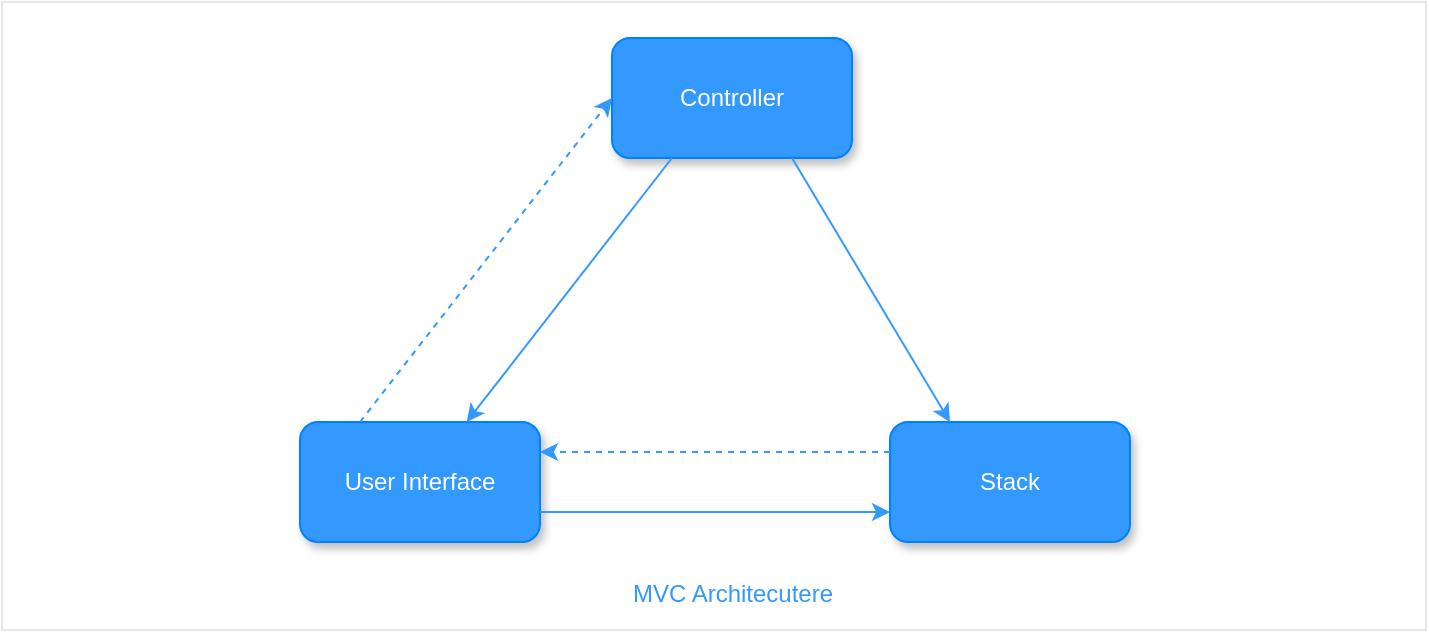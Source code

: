 <mxfile version="20.0.4" type="device" pages="51"><diagram id="W7K41-SQd6Rom0jeT4N-" name="Calculator Architecture options"><mxGraphModel dx="898" dy="510" grid="0" gridSize="10" guides="1" tooltips="1" connect="1" arrows="1" fold="1" page="1" pageScale="1" pageWidth="850" pageHeight="1100" math="0" shadow="0"><root><mxCell id="0"/><mxCell id="1" parent="0"/><mxCell id="G1HBlLkuZsLtL1kFAArv-1" value="" style="rounded=0;whiteSpace=wrap;html=1;fontColor=#007FFF;strokeColor=#E6E6E6;fillColor=none;" parent="1" vertex="1"><mxGeometry x="83" y="330" width="712" height="314" as="geometry"/></mxCell><mxCell id="G1HBlLkuZsLtL1kFAArv-24" value="&lt;font color=&quot;#ffffff&quot;&gt;Controller&lt;/font&gt;" style="rounded=1;whiteSpace=wrap;html=1;strokeColor=#007FFF;fillColor=#3399FF;shadow=1;" parent="1" vertex="1"><mxGeometry x="388" y="348" width="120" height="60" as="geometry"/></mxCell><mxCell id="G1HBlLkuZsLtL1kFAArv-25" value="&lt;font color=&quot;#ffffff&quot;&gt;Stack&lt;/font&gt;" style="rounded=1;whiteSpace=wrap;html=1;strokeColor=#007FFF;fillColor=#3399FF;shadow=1;" parent="1" vertex="1"><mxGeometry x="527" y="540" width="120" height="60" as="geometry"/></mxCell><mxCell id="G1HBlLkuZsLtL1kFAArv-26" value="&lt;font color=&quot;#ffffff&quot;&gt;User Interface&lt;/font&gt;" style="rounded=1;whiteSpace=wrap;html=1;strokeColor=#007FFF;fillColor=#3399FF;shadow=1;" parent="1" vertex="1"><mxGeometry x="232" y="540" width="120" height="60" as="geometry"/></mxCell><mxCell id="G1HBlLkuZsLtL1kFAArv-30" value="" style="endArrow=classic;html=1;rounded=0;fontColor=#3399FF;strokeColor=#3399FF;entryX=1;entryY=0.25;entryDx=0;entryDy=0;exitX=0;exitY=0.25;exitDx=0;exitDy=0;dashed=1;" parent="1" source="G1HBlLkuZsLtL1kFAArv-25" target="G1HBlLkuZsLtL1kFAArv-26" edge="1"><mxGeometry width="50" height="50" relative="1" as="geometry"><mxPoint x="494" y="594" as="sourcePoint"/><mxPoint x="403" y="645" as="targetPoint"/></mxGeometry></mxCell><mxCell id="G1HBlLkuZsLtL1kFAArv-31" value="" style="endArrow=classic;html=1;rounded=0;fontColor=#3399FF;strokeColor=#3399FF;entryX=0;entryY=0.75;entryDx=0;entryDy=0;exitX=1;exitY=0.75;exitDx=0;exitDy=0;" parent="1" source="G1HBlLkuZsLtL1kFAArv-26" target="G1HBlLkuZsLtL1kFAArv-25" edge="1"><mxGeometry width="50" height="50" relative="1" as="geometry"><mxPoint x="537" y="550" as="sourcePoint"/><mxPoint x="362" y="550" as="targetPoint"/></mxGeometry></mxCell><mxCell id="G1HBlLkuZsLtL1kFAArv-32" value="" style="endArrow=classic;html=1;rounded=0;fontColor=#3399FF;strokeColor=#3399FF;exitX=0.25;exitY=1;exitDx=0;exitDy=0;" parent="1" source="G1HBlLkuZsLtL1kFAArv-24" target="G1HBlLkuZsLtL1kFAArv-26" edge="1"><mxGeometry width="50" height="50" relative="1" as="geometry"><mxPoint x="534.5" y="499" as="sourcePoint"/><mxPoint x="359.5" y="499" as="targetPoint"/></mxGeometry></mxCell><mxCell id="G1HBlLkuZsLtL1kFAArv-33" value="" style="endArrow=classic;html=1;rounded=0;fontColor=#3399FF;strokeColor=#3399FF;exitX=0.75;exitY=1;exitDx=0;exitDy=0;entryX=0.25;entryY=0;entryDx=0;entryDy=0;" parent="1" source="G1HBlLkuZsLtL1kFAArv-24" target="G1HBlLkuZsLtL1kFAArv-25" edge="1"><mxGeometry width="50" height="50" relative="1" as="geometry"><mxPoint x="427" y="468" as="sourcePoint"/><mxPoint x="335.482" y="550" as="targetPoint"/></mxGeometry></mxCell><mxCell id="G1HBlLkuZsLtL1kFAArv-34" value="" style="endArrow=classic;html=1;rounded=0;fontColor=#3399FF;strokeColor=#3399FF;exitX=0.25;exitY=0;exitDx=0;exitDy=0;entryX=0;entryY=0.5;entryDx=0;entryDy=0;dashed=1;" parent="1" source="G1HBlLkuZsLtL1kFAArv-26" target="G1HBlLkuZsLtL1kFAArv-24" edge="1"><mxGeometry width="50" height="50" relative="1" as="geometry"><mxPoint x="339.52" y="407" as="sourcePoint"/><mxPoint x="248.002" y="489" as="targetPoint"/></mxGeometry></mxCell><mxCell id="G1HBlLkuZsLtL1kFAArv-36" value="MVC Architecutere" style="text;html=1;align=center;verticalAlign=middle;resizable=0;points=[];autosize=1;strokeColor=none;fillColor=none;fontColor=#3399FF;" parent="1" vertex="1"><mxGeometry x="393" y="617" width="110" height="18" as="geometry"/></mxCell></root></mxGraphModel></diagram><diagram id="FRWJsTKpkJaW8E_hTe63" name="use cases"><mxGraphModel dx="1138" dy="510" grid="0" gridSize="10" guides="1" tooltips="1" connect="1" arrows="1" fold="1" page="1" pageScale="1" pageWidth="850" pageHeight="1100" math="0" shadow="0"><root><mxCell id="0"/><mxCell id="1" parent="0"/><mxCell id="EOuWzAnxqbVejs4Fa9H3-1" value="" style="rounded=0;whiteSpace=wrap;html=1;fontColor=#007FFF;strokeColor=#E6E6E6;fillColor=none;" parent="1" vertex="1"><mxGeometry x="59" y="84" width="712" height="539" as="geometry"/></mxCell><mxCell id="EOuWzAnxqbVejs4Fa9H3-3" value="&lt;font color=&quot;#007fff&quot;&gt;User&lt;br&gt;&lt;/font&gt;" style="shape=umlActor;verticalLabelPosition=bottom;verticalAlign=top;html=1;outlineConnect=0;strokeColor=#3399FF;fillColor=#007FFF;" parent="1" vertex="1"><mxGeometry x="106" y="253" width="30" height="60" as="geometry"/></mxCell><mxCell id="EOuWzAnxqbVejs4Fa9H3-4" value="" style="swimlane;startSize=0;fontColor=#007FFF;strokeColor=#3399FF;fillColor=#3399FF;" parent="1" vertex="1"><mxGeometry x="190" y="93" width="564" height="518" as="geometry"/></mxCell><mxCell id="EOuWzAnxqbVejs4Fa9H3-20" value="&lt;font color=&quot;#ffffff&quot;&gt;enter a floating point number onto the stack&lt;/font&gt;" style="ellipse;whiteSpace=wrap;html=1;strokeColor=none;fillColor=#3399FF;" parent="EOuWzAnxqbVejs4Fa9H3-4" vertex="1"><mxGeometry x="182" y="95" width="110" height="51" as="geometry"/></mxCell><mxCell id="EOuWzAnxqbVejs4Fa9H3-19" value="&lt;font color=&quot;#ffffff&quot;&gt;erase the top&amp;nbsp;&lt;br&gt;stack element&lt;br&gt;&lt;/font&gt;" style="ellipse;whiteSpace=wrap;html=1;strokeColor=none;fillColor=#3399FF;" parent="EOuWzAnxqbVejs4Fa9H3-4" vertex="1"><mxGeometry x="220" y="227" width="110" height="51" as="geometry"/></mxCell><mxCell id="EOuWzAnxqbVejs4Fa9H3-22" value="&lt;font color=&quot;#ffffff&quot;&gt;swap top stack&amp;nbsp;&lt;br&gt;element&lt;br&gt;&lt;/font&gt;" style="ellipse;whiteSpace=wrap;html=1;strokeColor=none;fillColor=#3399FF;" parent="EOuWzAnxqbVejs4Fa9H3-4" vertex="1"><mxGeometry x="227" y="160" width="110" height="51" as="geometry"/></mxCell><mxCell id="EOuWzAnxqbVejs4Fa9H3-12" value="&lt;font color=&quot;#ffffff&quot;&gt;Undo last&lt;br&gt;operation&lt;/font&gt;" style="ellipse;whiteSpace=wrap;html=1;strokeColor=none;fillColor=#3399FF;" parent="EOuWzAnxqbVejs4Fa9H3-4" vertex="1"><mxGeometry x="114" y="25" width="110" height="51" as="geometry"/></mxCell><mxCell id="EOuWzAnxqbVejs4Fa9H3-26" value="&lt;font color=&quot;#ffffff&quot;&gt;loads a plugin&lt;/font&gt;" style="ellipse;whiteSpace=wrap;html=1;strokeColor=none;fillColor=#3399FF;" parent="EOuWzAnxqbVejs4Fa9H3-4" vertex="1"><mxGeometry x="396" y="443" width="110" height="51" as="geometry"/></mxCell><mxCell id="EOuWzAnxqbVejs4Fa9H3-2" value="&lt;font color=&quot;#ffffff&quot;&gt;negate the top stack element&lt;/font&gt;" style="ellipse;whiteSpace=wrap;html=1;strokeColor=none;fillColor=#3399FF;" parent="EOuWzAnxqbVejs4Fa9H3-4" vertex="1"><mxGeometry x="29" y="319" width="110" height="51" as="geometry"/></mxCell><mxCell id="EOuWzAnxqbVejs4Fa9H3-21" value="&lt;font color=&quot;#ffffff&quot;&gt;duplicate the top&lt;br&gt;stack element&lt;br&gt;&lt;/font&gt;" style="ellipse;whiteSpace=wrap;html=1;strokeColor=none;fillColor=#3399FF;" parent="EOuWzAnxqbVejs4Fa9H3-4" vertex="1"><mxGeometry x="429" y="114" width="110" height="51" as="geometry"/></mxCell><mxCell id="EOuWzAnxqbVejs4Fa9H3-5" value="&lt;pre&gt;&lt;font face=&quot;Verdana&quot;&gt;Calculator&lt;/font&gt;&lt;/pre&gt;" style="text;html=1;align=center;verticalAlign=middle;resizable=0;points=[];autosize=1;strokeColor=none;fillColor=none;fontColor=#007FFF;" parent="1" vertex="1"><mxGeometry x="202" y="93" width="70" height="43" as="geometry"/></mxCell><mxCell id="EOuWzAnxqbVejs4Fa9H3-6" value="&lt;font color=&quot;#ffffff&quot;&gt;redo last&amp;nbsp;&lt;br&gt;operation&lt;br&gt;&lt;/font&gt;" style="ellipse;whiteSpace=wrap;html=1;strokeColor=none;fillColor=#3399FF;" parent="1" vertex="1"><mxGeometry x="500" y="109" width="111" height="51" as="geometry"/></mxCell><mxCell id="EOuWzAnxqbVejs4Fa9H3-7" value="" style="endArrow=none;html=1;rounded=0;fontColor=#007FFF;entryX=0;entryY=0.5;entryDx=0;entryDy=0;strokeColor=#3399FF;exitX=1;exitY=0.333;exitDx=0;exitDy=0;exitPerimeter=0;" parent="1" source="EOuWzAnxqbVejs4Fa9H3-3" target="EOuWzAnxqbVejs4Fa9H3-20" edge="1"><mxGeometry width="50" height="50" relative="1" as="geometry"><mxPoint x="232" y="371" as="sourcePoint"/><mxPoint x="214" y="274.5" as="targetPoint"/></mxGeometry></mxCell><mxCell id="EOuWzAnxqbVejs4Fa9H3-18" value="&lt;font color=&quot;#ffffff&quot;&gt;perfom arithmetic&lt;br&gt;operation&lt;br&gt;&lt;/font&gt;" style="ellipse;whiteSpace=wrap;html=1;strokeColor=none;fillColor=#3399FF;" parent="1" vertex="1"><mxGeometry x="420" y="405" width="110" height="51" as="geometry"/></mxCell><mxCell id="EOuWzAnxqbVejs4Fa9H3-23" value="&lt;font color=&quot;#ffffff&quot;&gt;pay by debit card&lt;/font&gt;" style="ellipse;whiteSpace=wrap;html=1;strokeColor=none;fillColor=#3399FF;" parent="1" vertex="1"><mxGeometry x="604" y="309" width="110" height="51" as="geometry"/></mxCell><mxCell id="EOuWzAnxqbVejs4Fa9H3-24" value="&lt;font color=&quot;#ffffff&quot;&gt;perform trigonometric&amp;nbsp;&lt;br&gt;operation&lt;br&gt;&lt;/font&gt;" style="ellipse;whiteSpace=wrap;html=1;strokeColor=none;fillColor=#3399FF;" parent="1" vertex="1"><mxGeometry x="216" y="529" width="110" height="51" as="geometry"/></mxCell><mxCell id="EOuWzAnxqbVejs4Fa9H3-25" value="&lt;font color=&quot;#ffffff&quot;&gt;perform y^1/x&lt;/font&gt;" style="ellipse;whiteSpace=wrap;html=1;strokeColor=none;fillColor=#3399FF;" parent="1" vertex="1"><mxGeometry x="620" y="410" width="110" height="51" as="geometry"/></mxCell><mxCell id="EOuWzAnxqbVejs4Fa9H3-27" value="&lt;font color=&quot;#ffffff&quot;&gt;perform y^x&lt;/font&gt;" style="ellipse;whiteSpace=wrap;html=1;strokeColor=none;fillColor=#3399FF;" parent="1" vertex="1"><mxGeometry x="411" y="537" width="110" height="51" as="geometry"/></mxCell><mxCell id="EOuWzAnxqbVejs4Fa9H3-28" value="" style="endArrow=none;html=1;rounded=0;fontColor=#007FFF;entryX=0;entryY=0.5;entryDx=0;entryDy=0;strokeColor=#3399FF;" parent="1" source="EOuWzAnxqbVejs4Fa9H3-3" target="EOuWzAnxqbVejs4Fa9H3-12" edge="1"><mxGeometry width="50" height="50" relative="1" as="geometry"><mxPoint x="146" y="283" as="sourcePoint"/><mxPoint x="224" y="284.5" as="targetPoint"/></mxGeometry></mxCell><mxCell id="EOuWzAnxqbVejs4Fa9H3-29" value="" style="endArrow=none;html=1;rounded=0;fontColor=#007FFF;entryX=0;entryY=0.5;entryDx=0;entryDy=0;strokeColor=#3399FF;exitX=1;exitY=0.333;exitDx=0;exitDy=0;exitPerimeter=0;" parent="1" source="EOuWzAnxqbVejs4Fa9H3-3" target="EOuWzAnxqbVejs4Fa9H3-6" edge="1"><mxGeometry width="50" height="50" relative="1" as="geometry"><mxPoint x="156" y="293" as="sourcePoint"/><mxPoint x="234" y="294.5" as="targetPoint"/></mxGeometry></mxCell><mxCell id="EOuWzAnxqbVejs4Fa9H3-30" value="" style="endArrow=none;html=1;rounded=0;fontColor=#007FFF;entryX=0;entryY=0.5;entryDx=0;entryDy=0;strokeColor=#3399FF;exitX=1;exitY=0.333;exitDx=0;exitDy=0;exitPerimeter=0;" parent="1" source="EOuWzAnxqbVejs4Fa9H3-3" target="EOuWzAnxqbVejs4Fa9H3-22" edge="1"><mxGeometry width="50" height="50" relative="1" as="geometry"><mxPoint x="166" y="303" as="sourcePoint"/><mxPoint x="244" y="304.5" as="targetPoint"/></mxGeometry></mxCell><mxCell id="EOuWzAnxqbVejs4Fa9H3-31" value="" style="endArrow=none;html=1;rounded=0;fontColor=#007FFF;entryX=0;entryY=0.5;entryDx=0;entryDy=0;strokeColor=#3399FF;exitX=1;exitY=0.333;exitDx=0;exitDy=0;exitPerimeter=0;" parent="1" source="EOuWzAnxqbVejs4Fa9H3-3" target="EOuWzAnxqbVejs4Fa9H3-21" edge="1"><mxGeometry width="50" height="50" relative="1" as="geometry"><mxPoint x="176" y="313" as="sourcePoint"/><mxPoint x="254" y="314.5" as="targetPoint"/></mxGeometry></mxCell><mxCell id="EOuWzAnxqbVejs4Fa9H3-32" value="" style="endArrow=none;html=1;rounded=0;fontColor=#007FFF;entryX=0;entryY=0.5;entryDx=0;entryDy=0;strokeColor=#3399FF;exitX=1;exitY=0.333;exitDx=0;exitDy=0;exitPerimeter=0;" parent="1" source="EOuWzAnxqbVejs4Fa9H3-3" target="EOuWzAnxqbVejs4Fa9H3-19" edge="1"><mxGeometry width="50" height="50" relative="1" as="geometry"><mxPoint x="186" y="323" as="sourcePoint"/><mxPoint x="264" y="324.5" as="targetPoint"/></mxGeometry></mxCell><mxCell id="EOuWzAnxqbVejs4Fa9H3-33" value="" style="endArrow=none;html=1;rounded=0;fontColor=#007FFF;entryX=0;entryY=0.5;entryDx=0;entryDy=0;strokeColor=#3399FF;exitX=1;exitY=0.333;exitDx=0;exitDy=0;exitPerimeter=0;" parent="1" source="EOuWzAnxqbVejs4Fa9H3-3" target="EOuWzAnxqbVejs4Fa9H3-23" edge="1"><mxGeometry width="50" height="50" relative="1" as="geometry"><mxPoint x="196" y="333" as="sourcePoint"/><mxPoint x="274" y="334.5" as="targetPoint"/></mxGeometry></mxCell><mxCell id="EOuWzAnxqbVejs4Fa9H3-34" value="" style="endArrow=none;html=1;rounded=0;fontColor=#007FFF;entryX=0;entryY=0;entryDx=0;entryDy=0;strokeColor=#3399FF;exitX=1;exitY=0.333;exitDx=0;exitDy=0;exitPerimeter=0;" parent="1" source="EOuWzAnxqbVejs4Fa9H3-3" target="EOuWzAnxqbVejs4Fa9H3-2" edge="1"><mxGeometry width="50" height="50" relative="1" as="geometry"><mxPoint x="206" y="343" as="sourcePoint"/><mxPoint x="284" y="344.5" as="targetPoint"/></mxGeometry></mxCell><mxCell id="EOuWzAnxqbVejs4Fa9H3-35" value="" style="endArrow=none;html=1;rounded=0;fontColor=#007FFF;entryX=0;entryY=0;entryDx=0;entryDy=0;strokeColor=#3399FF;exitX=1;exitY=0.333;exitDx=0;exitDy=0;exitPerimeter=0;" parent="1" source="EOuWzAnxqbVejs4Fa9H3-3" target="EOuWzAnxqbVejs4Fa9H3-24" edge="1"><mxGeometry width="50" height="50" relative="1" as="geometry"><mxPoint x="216" y="353" as="sourcePoint"/><mxPoint x="294" y="354.5" as="targetPoint"/></mxGeometry></mxCell><mxCell id="EOuWzAnxqbVejs4Fa9H3-36" value="" style="endArrow=none;html=1;rounded=0;fontColor=#007FFF;entryX=0;entryY=0.5;entryDx=0;entryDy=0;strokeColor=#3399FF;exitX=1;exitY=0.333;exitDx=0;exitDy=0;exitPerimeter=0;" parent="1" source="EOuWzAnxqbVejs4Fa9H3-3" target="EOuWzAnxqbVejs4Fa9H3-25" edge="1"><mxGeometry width="50" height="50" relative="1" as="geometry"><mxPoint x="226" y="363" as="sourcePoint"/><mxPoint x="304" y="364.5" as="targetPoint"/></mxGeometry></mxCell><mxCell id="EOuWzAnxqbVejs4Fa9H3-37" value="" style="endArrow=none;html=1;rounded=0;fontColor=#007FFF;entryX=0.036;entryY=0.647;entryDx=0;entryDy=0;strokeColor=#3399FF;exitX=1;exitY=0.333;exitDx=0;exitDy=0;exitPerimeter=0;entryPerimeter=0;" parent="1" source="EOuWzAnxqbVejs4Fa9H3-3" target="EOuWzAnxqbVejs4Fa9H3-27" edge="1"><mxGeometry width="50" height="50" relative="1" as="geometry"><mxPoint x="236" y="373" as="sourcePoint"/><mxPoint x="314" y="374.5" as="targetPoint"/></mxGeometry></mxCell><mxCell id="EOuWzAnxqbVejs4Fa9H3-38" value="" style="endArrow=none;html=1;rounded=0;fontColor=#007FFF;entryX=0;entryY=0.5;entryDx=0;entryDy=0;strokeColor=#3399FF;exitX=1;exitY=0.333;exitDx=0;exitDy=0;exitPerimeter=0;" parent="1" source="EOuWzAnxqbVejs4Fa9H3-3" target="EOuWzAnxqbVejs4Fa9H3-18" edge="1"><mxGeometry width="50" height="50" relative="1" as="geometry"><mxPoint x="246" y="383" as="sourcePoint"/><mxPoint x="324" y="384.5" as="targetPoint"/></mxGeometry></mxCell><mxCell id="EOuWzAnxqbVejs4Fa9H3-39" value="" style="endArrow=none;html=1;rounded=0;fontColor=#007FFF;entryX=0;entryY=0.5;entryDx=0;entryDy=0;strokeColor=#3399FF;exitX=1;exitY=0.333;exitDx=0;exitDy=0;exitPerimeter=0;" parent="1" source="EOuWzAnxqbVejs4Fa9H3-3" target="EOuWzAnxqbVejs4Fa9H3-26" edge="1"><mxGeometry width="50" height="50" relative="1" as="geometry"><mxPoint x="236" y="373" as="sourcePoint"/><mxPoint x="314" y="374.5" as="targetPoint"/></mxGeometry></mxCell></root></mxGraphModel></diagram><diagram id="ObnpQ1mq9i8GyD26AZPZ" name="Conceptual Static Model for Problem Domain"><mxGraphModel dx="1138" dy="510" grid="0" gridSize="10" guides="1" tooltips="1" connect="1" arrows="1" fold="1" page="1" pageScale="1" pageWidth="850" pageHeight="1100" math="0" shadow="0"><root><mxCell id="0"/><mxCell id="1" parent="0"/><mxCell id="PugyEAZWXo8pnAsx841K-1" value="" style="rounded=0;whiteSpace=wrap;html=1;fontColor=#007FFF;strokeColor=#E6E6E6;fillColor=none;" parent="1" vertex="1"><mxGeometry x="59" y="84" width="712" height="373" as="geometry"/></mxCell><mxCell id="PugyEAZWXo8pnAsx841K-2" value="&lt;font color=&quot;#007fff&quot;&gt;User&lt;br&gt;&lt;/font&gt;" style="shape=umlActor;verticalLabelPosition=bottom;verticalAlign=top;html=1;outlineConnect=0;strokeColor=#3399FF;fillColor=#007FFF;" parent="1" vertex="1"><mxGeometry x="203" y="372" width="30" height="60" as="geometry"/></mxCell><mxCell id="PugyEAZWXo8pnAsx841K-32" value="&lt;font color=&quot;#ffffff&quot;&gt;UserInterface&lt;/font&gt;" style="rounded=0;whiteSpace=wrap;html=1;fontColor=#3399FF;strokeColor=none;fillColor=#3399FF;shadow=1;" parent="1" vertex="1"><mxGeometry x="455" y="361" width="95" height="60" as="geometry"/></mxCell><mxCell id="PugyEAZWXo8pnAsx841K-33" value="&lt;font color=&quot;#ffffff&quot;&gt;Calculator&lt;/font&gt;" style="rounded=0;whiteSpace=wrap;html=1;fontColor=#3399FF;strokeColor=none;fillColor=#3399FF;shadow=1;" parent="1" vertex="1"><mxGeometry x="457" y="239" width="91" height="60" as="geometry"/></mxCell><mxCell id="PugyEAZWXo8pnAsx841K-34" value="&lt;font color=&quot;#ffffff&quot;&gt;Stack&lt;/font&gt;" style="rounded=0;whiteSpace=wrap;html=1;fontColor=#3399FF;strokeColor=none;fillColor=#3399FF;shadow=1;" parent="1" vertex="1"><mxGeometry x="457" y="116" width="91" height="60" as="geometry"/></mxCell><mxCell id="PugyEAZWXo8pnAsx841K-35" value="" style="endArrow=none;html=1;rounded=0;fontColor=#3399FF;strokeColor=#3399FF;entryX=0.5;entryY=1;entryDx=0;entryDy=0;exitX=0.5;exitY=0;exitDx=0;exitDy=0;" parent="1" source="PugyEAZWXo8pnAsx841K-33" target="PugyEAZWXo8pnAsx841K-34" edge="1"><mxGeometry width="50" height="50" relative="1" as="geometry"><mxPoint x="332" y="238" as="sourcePoint"/><mxPoint x="382" y="188" as="targetPoint"/></mxGeometry></mxCell><mxCell id="PugyEAZWXo8pnAsx841K-36" value="" style="endArrow=diamond;html=1;rounded=0;fontColor=#3399FF;strokeColor=#3399FF;entryX=0.5;entryY=1;entryDx=0;entryDy=0;exitX=0.5;exitY=0;exitDx=0;exitDy=0;endFill=1;" parent="1" source="PugyEAZWXo8pnAsx841K-32" target="PugyEAZWXo8pnAsx841K-33" edge="1"><mxGeometry width="50" height="50" relative="1" as="geometry"><mxPoint x="512.5" y="249" as="sourcePoint"/><mxPoint x="512.5" y="186" as="targetPoint"/></mxGeometry></mxCell><mxCell id="PugyEAZWXo8pnAsx841K-37" value="" style="endArrow=none;html=1;rounded=0;fontColor=#3399FF;strokeColor=#3399FF;entryX=0;entryY=0.5;entryDx=0;entryDy=0;exitX=1;exitY=0.333;exitDx=0;exitDy=0;exitPerimeter=0;" parent="1" source="PugyEAZWXo8pnAsx841K-2" target="PugyEAZWXo8pnAsx841K-32" edge="1"><mxGeometry width="50" height="50" relative="1" as="geometry"><mxPoint x="512.5" y="371" as="sourcePoint"/><mxPoint x="512.5" y="309" as="targetPoint"/></mxGeometry></mxCell><mxCell id="PugyEAZWXo8pnAsx841K-38" value="1" style="text;html=1;align=center;verticalAlign=middle;resizable=0;points=[];autosize=1;strokeColor=none;fillColor=none;fontColor=#3399FF;" parent="1" vertex="1"><mxGeometry x="229" y="372" width="17" height="18" as="geometry"/></mxCell><mxCell id="PugyEAZWXo8pnAsx841K-39" value="1" style="text;html=1;align=center;verticalAlign=middle;resizable=0;points=[];autosize=1;strokeColor=none;fillColor=none;fontColor=#3399FF;" parent="1" vertex="1"><mxGeometry x="398" y="369" width="17" height="18" as="geometry"/></mxCell><mxCell id="PugyEAZWXo8pnAsx841K-40" value="1" style="text;html=1;align=center;verticalAlign=middle;resizable=0;points=[];autosize=1;strokeColor=none;fillColor=none;fontColor=#3399FF;" parent="1" vertex="1"><mxGeometry x="479" y="341" width="17" height="18" as="geometry"/></mxCell><mxCell id="PugyEAZWXo8pnAsx841K-41" value="1" style="text;html=1;align=center;verticalAlign=middle;resizable=0;points=[];autosize=1;strokeColor=none;fillColor=none;fontColor=#3399FF;" parent="1" vertex="1"><mxGeometry x="478" y="299" width="17" height="18" as="geometry"/></mxCell><mxCell id="PugyEAZWXo8pnAsx841K-42" value="1" style="text;html=1;align=center;verticalAlign=middle;resizable=0;points=[];autosize=1;strokeColor=none;fillColor=none;fontColor=#3399FF;" parent="1" vertex="1"><mxGeometry x="481" y="217" width="17" height="18" as="geometry"/></mxCell><mxCell id="PugyEAZWXo8pnAsx841K-43" value="1" style="text;html=1;align=center;verticalAlign=middle;resizable=0;points=[];autosize=1;strokeColor=none;fillColor=none;fontColor=#3399FF;" parent="1" vertex="1"><mxGeometry x="481" y="180" width="17" height="18" as="geometry"/></mxCell><mxCell id="PugyEAZWXo8pnAsx841K-44" value="interacts through" style="text;html=1;align=center;verticalAlign=middle;resizable=0;points=[];autosize=1;strokeColor=none;fillColor=none;fontColor=#3399FF;" parent="1" vertex="1"><mxGeometry x="253" y="372" width="99" height="18" as="geometry"/></mxCell><mxCell id="PugyEAZWXo8pnAsx841K-45" value="" style="verticalLabelPosition=bottom;verticalAlign=top;html=1;shape=mxgraph.basic.acute_triangle;dx=0.5;fontColor=#3399FF;strokeColor=#007FFF;fillColor=#007FFF;rotation=-180;" parent="1" vertex="1"><mxGeometry x="457" y="213" width="18" height="16" as="geometry"/></mxCell><mxCell id="PugyEAZWXo8pnAsx841K-46" value="" style="verticalLabelPosition=bottom;verticalAlign=top;html=1;shape=mxgraph.basic.acute_triangle;dx=0.5;fontColor=#3399FF;strokeColor=#007FFF;fillColor=#007FFF;rotation=90;" parent="1" vertex="1"><mxGeometry x="351" y="373" width="18" height="16" as="geometry"/></mxCell><mxCell id="PugyEAZWXo8pnAsx841K-47" value="provides service for" style="text;html=1;align=center;verticalAlign=middle;resizable=0;points=[];autosize=1;strokeColor=none;fillColor=none;fontColor=#3399FF;" parent="1" vertex="1"><mxGeometry x="376" y="195" width="114" height="18" as="geometry"/></mxCell></root></mxGraphModel></diagram><diagram id="O6fNmKiDYQUfSftDD1qT" name="Calculator hardware/software system context class diagram"><mxGraphModel dx="1138" dy="510" grid="0" gridSize="10" guides="1" tooltips="1" connect="1" arrows="1" fold="1" page="1" pageScale="1" pageWidth="850" pageHeight="1100" math="0" shadow="0"><root><mxCell id="0"/><mxCell id="1" parent="0"/><mxCell id="1h1Rz7WxhDjVyRvcxwUV-1" value="" style="rounded=0;whiteSpace=wrap;html=1;fontColor=#007FFF;strokeColor=#E6E6E6;fillColor=none;" parent="1" vertex="1"><mxGeometry x="59" y="341" width="712" height="116" as="geometry"/></mxCell><mxCell id="1h1Rz7WxhDjVyRvcxwUV-2" value="&lt;font color=&quot;#007fff&quot;&gt;User&lt;br&gt;&lt;/font&gt;" style="shape=umlActor;verticalLabelPosition=bottom;verticalAlign=top;html=1;outlineConnect=0;strokeColor=#3399FF;fillColor=#007FFF;" parent="1" vertex="1"><mxGeometry x="203" y="372" width="30" height="60" as="geometry"/></mxCell><mxCell id="1h1Rz7WxhDjVyRvcxwUV-3" value="&lt;font color=&quot;#ffffff&quot;&gt;&amp;lt;&amp;lt; System &amp;gt;&amp;gt;&lt;br&gt;Calculator&lt;br&gt;&lt;/font&gt;" style="rounded=0;whiteSpace=wrap;html=1;fontColor=#3399FF;strokeColor=none;fillColor=#3399FF;shadow=1;" parent="1" vertex="1"><mxGeometry x="419" y="361" width="167" height="60" as="geometry"/></mxCell><mxCell id="1h1Rz7WxhDjVyRvcxwUV-8" value="" style="endArrow=none;html=1;rounded=0;fontColor=#3399FF;strokeColor=#3399FF;entryX=0;entryY=0.5;entryDx=0;entryDy=0;exitX=1;exitY=0.333;exitDx=0;exitDy=0;exitPerimeter=0;" parent="1" source="1h1Rz7WxhDjVyRvcxwUV-2" target="1h1Rz7WxhDjVyRvcxwUV-3" edge="1"><mxGeometry width="50" height="50" relative="1" as="geometry"><mxPoint x="512.5" y="371" as="sourcePoint"/><mxPoint x="512.5" y="309" as="targetPoint"/></mxGeometry></mxCell><mxCell id="1h1Rz7WxhDjVyRvcxwUV-9" value="1" style="text;html=1;align=center;verticalAlign=middle;resizable=0;points=[];autosize=1;strokeColor=none;fillColor=none;fontColor=#3399FF;" parent="1" vertex="1"><mxGeometry x="229" y="372" width="17" height="18" as="geometry"/></mxCell><mxCell id="1h1Rz7WxhDjVyRvcxwUV-10" value="1" style="text;html=1;align=center;verticalAlign=middle;resizable=0;points=[];autosize=1;strokeColor=none;fillColor=none;fontColor=#3399FF;" parent="1" vertex="1"><mxGeometry x="398" y="369" width="17" height="18" as="geometry"/></mxCell><mxCell id="1h1Rz7WxhDjVyRvcxwUV-15" value="interacts with" style="text;html=1;align=center;verticalAlign=middle;resizable=0;points=[];autosize=1;strokeColor=none;fillColor=none;fontColor=#3399FF;" parent="1" vertex="1"><mxGeometry x="263" y="372" width="80" height="18" as="geometry"/></mxCell><mxCell id="1h1Rz7WxhDjVyRvcxwUV-17" value="" style="verticalLabelPosition=bottom;verticalAlign=top;html=1;shape=mxgraph.basic.acute_triangle;dx=0.5;fontColor=#3399FF;strokeColor=#007FFF;fillColor=#007FFF;rotation=90;" parent="1" vertex="1"><mxGeometry x="351" y="373" width="18" height="16" as="geometry"/></mxCell></root></mxGraphModel></diagram><diagram id="jdbpiK6ZPCQMqDrgt-H8" name="Calculator System software context class diagram with stereotypes"><mxGraphModel dx="1138" dy="510" grid="0" gridSize="10" guides="1" tooltips="1" connect="1" arrows="1" fold="1" page="1" pageScale="1" pageWidth="850" pageHeight="1100" math="0" shadow="0"><root><mxCell id="0"/><mxCell id="1" parent="0"/><mxCell id="8v1LFg2XAMW6fu0JVYbu-1" value="" style="rounded=0;whiteSpace=wrap;html=1;fontColor=#007FFF;strokeColor=#E6E6E6;fillColor=none;" parent="1" vertex="1"><mxGeometry x="59" y="223" width="712" height="234" as="geometry"/></mxCell><mxCell id="8v1LFg2XAMW6fu0JVYbu-2" value="&lt;font color=&quot;#007fff&quot;&gt;User&lt;br&gt;&lt;/font&gt;" style="shape=umlActor;verticalLabelPosition=bottom;verticalAlign=top;html=1;outlineConnect=0;strokeColor=#3399FF;fillColor=#3399FF;" parent="1" vertex="1"><mxGeometry x="203" y="372" width="30" height="60" as="geometry"/></mxCell><mxCell id="8v1LFg2XAMW6fu0JVYbu-3" value="&lt;font color=&quot;#ffffff&quot;&gt;&amp;lt;&amp;lt; Extern User &amp;gt;&amp;gt; &lt;br&gt;CLI/GUI&lt;br&gt;(User Interface)&lt;br&gt;&lt;/font&gt;" style="rounded=0;whiteSpace=wrap;html=1;fontColor=#3399FF;strokeColor=none;fillColor=#3399FF;shadow=1;" parent="1" vertex="1"><mxGeometry x="439" y="361" width="126" height="60" as="geometry"/></mxCell><mxCell id="8v1LFg2XAMW6fu0JVYbu-4" value="&lt;font color=&quot;#ffffff&quot;&gt;&amp;lt;&amp;lt; Software System &amp;gt;&amp;gt;&lt;br&gt;Calculator System&lt;/font&gt;" style="rounded=0;whiteSpace=wrap;html=1;fontColor=#3399FF;strokeColor=none;fillColor=#3399FF;shadow=1;" parent="1" vertex="1"><mxGeometry x="437.5" y="239" width="130" height="60" as="geometry"/></mxCell><mxCell id="8v1LFg2XAMW6fu0JVYbu-7" value="" style="endArrow=diamond;html=1;rounded=0;fontColor=#3399FF;strokeColor=#3399FF;entryX=0.5;entryY=1;entryDx=0;entryDy=0;exitX=0.5;exitY=0;exitDx=0;exitDy=0;endFill=1;" parent="1" source="8v1LFg2XAMW6fu0JVYbu-3" target="8v1LFg2XAMW6fu0JVYbu-4" edge="1"><mxGeometry width="50" height="50" relative="1" as="geometry"><mxPoint x="512.5" y="249" as="sourcePoint"/><mxPoint x="512.5" y="186" as="targetPoint"/></mxGeometry></mxCell><mxCell id="8v1LFg2XAMW6fu0JVYbu-8" value="" style="endArrow=none;html=1;rounded=0;fontColor=#3399FF;strokeColor=#3399FF;entryX=0;entryY=0.5;entryDx=0;entryDy=0;exitX=1;exitY=0.333;exitDx=0;exitDy=0;exitPerimeter=0;" parent="1" source="8v1LFg2XAMW6fu0JVYbu-2" target="8v1LFg2XAMW6fu0JVYbu-3" edge="1"><mxGeometry width="50" height="50" relative="1" as="geometry"><mxPoint x="512.5" y="371" as="sourcePoint"/><mxPoint x="512.5" y="309" as="targetPoint"/></mxGeometry></mxCell><mxCell id="8v1LFg2XAMW6fu0JVYbu-9" value="1" style="text;html=1;align=center;verticalAlign=middle;resizable=0;points=[];autosize=1;strokeColor=none;fillColor=none;fontColor=#3399FF;" parent="1" vertex="1"><mxGeometry x="229" y="372" width="17" height="18" as="geometry"/></mxCell><mxCell id="8v1LFg2XAMW6fu0JVYbu-10" value="1" style="text;html=1;align=center;verticalAlign=middle;resizable=0;points=[];autosize=1;strokeColor=none;fillColor=none;fontColor=#3399FF;" parent="1" vertex="1"><mxGeometry x="398" y="369" width="17" height="18" as="geometry"/></mxCell><mxCell id="8v1LFg2XAMW6fu0JVYbu-11" value="1" style="text;html=1;align=center;verticalAlign=middle;resizable=0;points=[];autosize=1;strokeColor=none;fillColor=none;fontColor=#3399FF;" parent="1" vertex="1"><mxGeometry x="479" y="341" width="17" height="18" as="geometry"/></mxCell><mxCell id="8v1LFg2XAMW6fu0JVYbu-12" value="1" style="text;html=1;align=center;verticalAlign=middle;resizable=0;points=[];autosize=1;strokeColor=none;fillColor=none;fontColor=#3399FF;" parent="1" vertex="1"><mxGeometry x="478" y="299" width="17" height="18" as="geometry"/></mxCell><mxCell id="8v1LFg2XAMW6fu0JVYbu-15" value="interacts through" style="text;html=1;align=center;verticalAlign=middle;resizable=0;points=[];autosize=1;strokeColor=none;fillColor=none;fontColor=#3399FF;" parent="1" vertex="1"><mxGeometry x="253" y="372" width="99" height="18" as="geometry"/></mxCell><mxCell id="8v1LFg2XAMW6fu0JVYbu-17" value="" style="verticalLabelPosition=bottom;verticalAlign=top;html=1;shape=mxgraph.basic.acute_triangle;dx=0.5;fontColor=#3399FF;strokeColor=#007FFF;fillColor=#3399FF;rotation=90;" parent="1" vertex="1"><mxGeometry x="351" y="373" width="18" height="16" as="geometry"/></mxCell></root></mxGraphModel></diagram><diagram id="QGUYqsW4gEIGrngnrSq_" name="Conceptual static model for Calculator System (Entity Class)"><mxGraphModel dx="1138" dy="510" grid="0" gridSize="10" guides="1" tooltips="1" connect="1" arrows="1" fold="1" page="1" pageScale="1" pageWidth="850" pageHeight="1100" math="0" shadow="0"><root><mxCell id="0"/><mxCell id="1" parent="0"/><mxCell id="02bCmUTXUa5S5JEuGfnE-1" value="" style="rounded=0;whiteSpace=wrap;html=1;fontColor=#007FFF;strokeColor=#E6E6E6;fillColor=none;" parent="1" vertex="1"><mxGeometry x="60" y="233" width="645" height="690" as="geometry"/></mxCell><mxCell id="02bCmUTXUa5S5JEuGfnE-3" value="&lt;font color=&quot;#ffffff&quot;&gt;&amp;lt;&amp;lt; Entity &amp;gt;&amp;gt; &lt;br&gt;Command&lt;/font&gt;" style="rounded=0;whiteSpace=wrap;html=1;fontColor=#3399FF;strokeColor=none;fillColor=#3399FF;shadow=1;" parent="1" vertex="1"><mxGeometry x="439.5" y="362" width="127.5" height="60" as="geometry"/></mxCell><mxCell id="02bCmUTXUa5S5JEuGfnE-4" value="&lt;font color=&quot;#ffffff&quot;&gt;&amp;lt;&amp;lt; Entity &amp;gt;&amp;gt;&lt;br&gt;CalculatorInfo&lt;/font&gt;" style="rounded=0;whiteSpace=wrap;html=1;fontColor=#3399FF;strokeColor=none;fillColor=#3399FF;shadow=1;" parent="1" vertex="1"><mxGeometry x="437.5" y="239" width="130" height="60" as="geometry"/></mxCell><mxCell id="02bCmUTXUa5S5JEuGfnE-5" value="" style="endArrow=none;html=1;rounded=0;fontColor=#3399FF;strokeColor=#3399FF;entryX=0.5;entryY=1;entryDx=0;entryDy=0;exitX=0.5;exitY=0;exitDx=0;exitDy=0;endFill=0;" parent="1" source="02bCmUTXUa5S5JEuGfnE-3" target="02bCmUTXUa5S5JEuGfnE-4" edge="1"><mxGeometry width="50" height="50" relative="1" as="geometry"><mxPoint x="512.5" y="249" as="sourcePoint"/><mxPoint x="512.5" y="186" as="targetPoint"/></mxGeometry></mxCell><mxCell id="02bCmUTXUa5S5JEuGfnE-6" value="" style="endArrow=none;html=1;rounded=0;fontColor=#3399FF;strokeColor=#3399FF;entryX=0;entryY=0.5;entryDx=0;entryDy=0;exitX=1;exitY=0.5;exitDx=0;exitDy=0;" parent="1" source="02bCmUTXUa5S5JEuGfnE-31" target="02bCmUTXUa5S5JEuGfnE-3" edge="1"><mxGeometry width="50" height="50" relative="1" as="geometry"><mxPoint x="233" y="392" as="sourcePoint"/><mxPoint x="512.5" y="309" as="targetPoint"/></mxGeometry></mxCell><mxCell id="02bCmUTXUa5S5JEuGfnE-7" value="1" style="text;html=1;align=center;verticalAlign=middle;resizable=0;points=[];autosize=1;strokeColor=none;fillColor=none;fontColor=#3399FF;" parent="1" vertex="1"><mxGeometry x="229" y="372" width="17" height="18" as="geometry"/></mxCell><mxCell id="02bCmUTXUa5S5JEuGfnE-8" value="*" style="text;html=1;align=center;verticalAlign=middle;resizable=0;points=[];autosize=1;strokeColor=none;fillColor=none;fontColor=#3399FF;" parent="1" vertex="1"><mxGeometry x="388" y="370" width="15" height="18" as="geometry"/></mxCell><mxCell id="02bCmUTXUa5S5JEuGfnE-9" value="*" style="text;html=1;align=center;verticalAlign=middle;resizable=0;points=[];autosize=1;strokeColor=none;fillColor=none;fontColor=#3399FF;" parent="1" vertex="1"><mxGeometry x="480" y="341" width="15" height="18" as="geometry"/></mxCell><mxCell id="02bCmUTXUa5S5JEuGfnE-10" value="1" style="text;html=1;align=center;verticalAlign=middle;resizable=0;points=[];autosize=1;strokeColor=none;fillColor=none;fontColor=#3399FF;" parent="1" vertex="1"><mxGeometry x="478" y="299" width="17" height="18" as="geometry"/></mxCell><mxCell id="02bCmUTXUa5S5JEuGfnE-14" style="edgeStyle=orthogonalEdgeStyle;rounded=0;orthogonalLoop=1;jettySize=auto;html=1;entryX=0;entryY=0.5;entryDx=0;entryDy=0;fontColor=#FFFFFF;endArrow=none;endFill=0;strokeColor=#3399FF;" parent="1" source="02bCmUTXUa5S5JEuGfnE-13" target="02bCmUTXUa5S5JEuGfnE-4" edge="1"><mxGeometry relative="1" as="geometry"/></mxCell><mxCell id="02bCmUTXUa5S5JEuGfnE-32" style="edgeStyle=orthogonalEdgeStyle;rounded=0;orthogonalLoop=1;jettySize=auto;html=1;fontColor=#FFFFFF;endArrow=none;endFill=0;strokeColor=#3399FF;" parent="1" source="02bCmUTXUa5S5JEuGfnE-13" target="02bCmUTXUa5S5JEuGfnE-31" edge="1"><mxGeometry relative="1" as="geometry"/></mxCell><mxCell id="02bCmUTXUa5S5JEuGfnE-13" value="&lt;font color=&quot;#ffffff&quot;&gt;&amp;lt;&amp;lt; Entity &amp;gt;&amp;gt;&lt;br&gt;StackService&lt;br&gt;&lt;/font&gt;" style="rounded=0;whiteSpace=wrap;html=1;fontColor=#3399FF;strokeColor=none;fillColor=#3399FF;shadow=1;" parent="1" vertex="1"><mxGeometry x="79" y="239" width="130" height="60" as="geometry"/></mxCell><mxCell id="02bCmUTXUa5S5JEuGfnE-16" value="" style="group" parent="1" vertex="1" connectable="0"><mxGeometry x="266" y="246" width="115" height="18" as="geometry"/></mxCell><mxCell id="02bCmUTXUa5S5JEuGfnE-17" value="provide service for&amp;nbsp;" style="text;html=1;align=center;verticalAlign=middle;resizable=0;points=[];autosize=1;strokeColor=none;fillColor=none;fontColor=#3399FF;" parent="02bCmUTXUa5S5JEuGfnE-16" vertex="1"><mxGeometry x="-5" width="111" height="18" as="geometry"/></mxCell><mxCell id="02bCmUTXUa5S5JEuGfnE-18" value="" style="verticalLabelPosition=bottom;verticalAlign=top;html=1;shape=mxgraph.basic.acute_triangle;dx=0.5;fontColor=#3399FF;strokeColor=#007FFF;fillColor=#3399FF;rotation=90;" parent="02bCmUTXUa5S5JEuGfnE-16" vertex="1"><mxGeometry x="98" y="1" width="18" height="16" as="geometry"/></mxCell><mxCell id="02bCmUTXUa5S5JEuGfnE-47" style="edgeStyle=orthogonalEdgeStyle;rounded=0;orthogonalLoop=1;jettySize=auto;html=1;entryX=0.5;entryY=1;entryDx=0;entryDy=0;fontColor=#FFFFFF;endArrow=block;endFill=1;strokeColor=#3399FF;exitX=1;exitY=0.5;exitDx=0;exitDy=0;" parent="1" source="02bCmUTXUa5S5JEuGfnE-21" target="02bCmUTXUa5S5JEuGfnE-3" edge="1"><mxGeometry relative="1" as="geometry"><Array as="points"><mxPoint x="350" y="492"/><mxPoint x="350" y="449"/><mxPoint x="503" y="449"/></Array></mxGeometry></mxCell><mxCell id="02bCmUTXUa5S5JEuGfnE-21" value="&lt;font color=&quot;#ffffff&quot;&gt;&amp;lt;&amp;lt; Entity &amp;gt;&amp;gt;&amp;nbsp;&lt;br&gt;&lt;/font&gt;&lt;span style=&quot;color: rgb(255, 255, 255);&quot;&gt;Sine Command&lt;/span&gt;&lt;font color=&quot;#ffffff&quot;&gt;&lt;br&gt;&lt;/font&gt;" style="rounded=0;whiteSpace=wrap;html=1;fontColor=#3399FF;strokeColor=none;fillColor=#3399FF;shadow=1;" parent="1" vertex="1"><mxGeometry x="231" y="470" width="97.5" height="43" as="geometry"/></mxCell><mxCell id="02bCmUTXUa5S5JEuGfnE-49" style="edgeStyle=orthogonalEdgeStyle;rounded=0;orthogonalLoop=1;jettySize=auto;html=1;entryX=0.5;entryY=1;entryDx=0;entryDy=0;fontColor=#FFFFFF;endArrow=block;endFill=1;strokeColor=#3399FF;exitX=1;exitY=0.5;exitDx=0;exitDy=0;" parent="1" source="4ttFqTzV22INlMt8W--E-14" target="02bCmUTXUa5S5JEuGfnE-3" edge="1"><mxGeometry relative="1" as="geometry"><Array as="points"><mxPoint x="696" y="495"/><mxPoint x="696" y="449"/><mxPoint x="503" y="449"/></Array><mxPoint x="683.5" y="470" as="sourcePoint"/></mxGeometry></mxCell><mxCell id="02bCmUTXUa5S5JEuGfnE-31" value="&lt;font color=&quot;#ffffff&quot;&gt;&amp;lt;&amp;lt; Entity &amp;gt;&amp;gt;&lt;br&gt;Stack&lt;/font&gt;" style="rounded=0;whiteSpace=wrap;html=1;fontColor=#3399FF;strokeColor=none;fillColor=#3399FF;shadow=1;" parent="1" vertex="1"><mxGeometry x="79" y="362" width="130" height="60" as="geometry"/></mxCell><mxCell id="02bCmUTXUa5S5JEuGfnE-37" value="" style="group" parent="1" vertex="1" connectable="0"><mxGeometry x="69" y="304" width="69" height="46" as="geometry"/></mxCell><mxCell id="02bCmUTXUa5S5JEuGfnE-34" value="adminitrate" style="text;html=1;align=center;verticalAlign=middle;resizable=0;points=[];autosize=1;strokeColor=none;fillColor=none;fontColor=#3399FF;" parent="02bCmUTXUa5S5JEuGfnE-37" vertex="1"><mxGeometry x="-10" y="14" width="69" height="18" as="geometry"/></mxCell><mxCell id="02bCmUTXUa5S5JEuGfnE-35" value="" style="verticalLabelPosition=bottom;verticalAlign=top;html=1;shape=mxgraph.basic.acute_triangle;dx=0.5;fontColor=#3399FF;strokeColor=#007FFF;fillColor=#3399FF;rotation=-180;" parent="02bCmUTXUa5S5JEuGfnE-37" vertex="1"><mxGeometry x="51" y="12" width="18" height="16" as="geometry"/></mxCell><mxCell id="02bCmUTXUa5S5JEuGfnE-11" value="modifies" style="text;html=1;align=center;verticalAlign=middle;resizable=0;points=[];autosize=1;strokeColor=none;fillColor=none;fontColor=#3399FF;" parent="1" vertex="1"><mxGeometry x="298" y="372" width="55" height="18" as="geometry"/></mxCell><mxCell id="02bCmUTXUa5S5JEuGfnE-12" value="" style="verticalLabelPosition=bottom;verticalAlign=top;html=1;shape=mxgraph.basic.acute_triangle;dx=0.5;fontColor=#3399FF;strokeColor=#007FFF;fillColor=#3399FF;rotation=-90;" parent="1" vertex="1"><mxGeometry x="284" y="373" width="18" height="16" as="geometry"/></mxCell><mxCell id="02bCmUTXUa5S5JEuGfnE-40" value="" style="group" parent="1" vertex="1" connectable="0"><mxGeometry x="408" y="304" width="69" height="46" as="geometry"/></mxCell><mxCell id="02bCmUTXUa5S5JEuGfnE-41" value="identifies" style="text;html=1;align=center;verticalAlign=middle;resizable=0;points=[];autosize=1;strokeColor=none;fillColor=none;fontColor=#3399FF;" parent="02bCmUTXUa5S5JEuGfnE-40" vertex="1"><mxGeometry x="-5" y="14" width="57" height="18" as="geometry"/></mxCell><mxCell id="02bCmUTXUa5S5JEuGfnE-42" value="" style="verticalLabelPosition=bottom;verticalAlign=top;html=1;shape=mxgraph.basic.acute_triangle;dx=0.5;fontColor=#3399FF;strokeColor=#007FFF;fillColor=#3399FF;rotation=-180;" parent="02bCmUTXUa5S5JEuGfnE-40" vertex="1"><mxGeometry x="51" y="12" width="18" height="16" as="geometry"/></mxCell><mxCell id="02bCmUTXUa5S5JEuGfnE-43" value="1" style="text;html=1;align=center;verticalAlign=middle;resizable=0;points=[];autosize=1;strokeColor=none;fillColor=none;fontColor=#3399FF;" parent="1" vertex="1"><mxGeometry x="147" y="302" width="17" height="18" as="geometry"/></mxCell><mxCell id="02bCmUTXUa5S5JEuGfnE-44" value="1" style="text;html=1;align=center;verticalAlign=middle;resizable=0;points=[];autosize=1;strokeColor=none;fillColor=none;fontColor=#3399FF;" parent="1" vertex="1"><mxGeometry x="147" y="341" width="17" height="18" as="geometry"/></mxCell><mxCell id="02bCmUTXUa5S5JEuGfnE-45" value="1" style="text;html=1;align=center;verticalAlign=middle;resizable=0;points=[];autosize=1;strokeColor=none;fillColor=none;fontColor=#3399FF;" parent="1" vertex="1"><mxGeometry x="212" y="249" width="17" height="18" as="geometry"/></mxCell><mxCell id="02bCmUTXUa5S5JEuGfnE-46" value="1" style="text;html=1;align=center;verticalAlign=middle;resizable=0;points=[];autosize=1;strokeColor=none;fillColor=none;fontColor=#3399FF;" parent="1" vertex="1"><mxGeometry x="417" y="250" width="17" height="18" as="geometry"/></mxCell><mxCell id="4ttFqTzV22INlMt8W--E-19" style="edgeStyle=orthogonalEdgeStyle;rounded=0;orthogonalLoop=1;jettySize=auto;html=1;entryX=0.5;entryY=1;entryDx=0;entryDy=0;fontColor=#FFFFFF;startArrow=none;startFill=0;endArrow=openThin;endFill=0;strokeColor=#3399FF;" parent="1" source="4ttFqTzV22INlMt8W--E-1" target="02bCmUTXUa5S5JEuGfnE-3" edge="1"><mxGeometry relative="1" as="geometry"><Array as="points"><mxPoint x="350" y="552"/><mxPoint x="350" y="449"/><mxPoint x="503" y="449"/></Array></mxGeometry></mxCell><mxCell id="4ttFqTzV22INlMt8W--E-1" value="&lt;font color=&quot;#ffffff&quot;&gt;&amp;lt;&amp;lt; Entity &amp;gt;&amp;gt;&amp;nbsp;&lt;br&gt;&lt;/font&gt;&lt;span style=&quot;color: rgb(255, 255, 255);&quot;&gt;Cosine Command&lt;/span&gt;&lt;font color=&quot;#ffffff&quot;&gt;&lt;br&gt;&lt;/font&gt;" style="rounded=0;whiteSpace=wrap;html=1;fontColor=#3399FF;strokeColor=none;fillColor=#3399FF;shadow=1;" parent="1" vertex="1"><mxGeometry x="227" y="533" width="104.5" height="38" as="geometry"/></mxCell><mxCell id="4ttFqTzV22INlMt8W--E-20" style="edgeStyle=orthogonalEdgeStyle;rounded=0;orthogonalLoop=1;jettySize=auto;html=1;entryX=0.5;entryY=1;entryDx=0;entryDy=0;fontColor=#FFFFFF;startArrow=none;startFill=0;endArrow=openThin;endFill=0;strokeColor=#3399FF;" parent="1" source="4ttFqTzV22INlMt8W--E-2" target="02bCmUTXUa5S5JEuGfnE-3" edge="1"><mxGeometry relative="1" as="geometry"><Array as="points"><mxPoint x="350" y="609"/><mxPoint x="350" y="449"/><mxPoint x="503" y="449"/></Array></mxGeometry></mxCell><mxCell id="4ttFqTzV22INlMt8W--E-2" value="&lt;font color=&quot;#ffffff&quot;&gt;&amp;lt;&amp;lt; Entity &amp;gt;&amp;gt;&amp;nbsp;&lt;br&gt;&lt;/font&gt;&lt;span style=&quot;color: rgb(255, 255, 255);&quot;&gt;Tangent Command&lt;/span&gt;&lt;font color=&quot;#ffffff&quot;&gt;&lt;br&gt;&lt;/font&gt;" style="rounded=0;whiteSpace=wrap;html=1;fontColor=#3399FF;strokeColor=none;fillColor=#3399FF;shadow=1;" parent="1" vertex="1"><mxGeometry x="228" y="591" width="103.5" height="35" as="geometry"/></mxCell><mxCell id="4ttFqTzV22INlMt8W--E-21" style="edgeStyle=orthogonalEdgeStyle;rounded=0;orthogonalLoop=1;jettySize=auto;html=1;fontColor=#FFFFFF;startArrow=none;startFill=0;endArrow=openThin;endFill=0;strokeColor=#3399FF;" parent="1" source="4ttFqTzV22INlMt8W--E-3" target="02bCmUTXUa5S5JEuGfnE-3" edge="1"><mxGeometry relative="1" as="geometry"><Array as="points"><mxPoint x="350" y="667"/><mxPoint x="350" y="449"/><mxPoint x="503" y="449"/></Array></mxGeometry></mxCell><mxCell id="4ttFqTzV22INlMt8W--E-3" value="&lt;font color=&quot;#ffffff&quot;&gt;&amp;lt;&amp;lt; Entity &amp;gt;&amp;gt;&amp;nbsp;&lt;br&gt;&lt;/font&gt;&lt;span style=&quot;color: rgb(255, 255, 255);&quot;&gt;Arcsine Command&lt;/span&gt;&lt;font color=&quot;#ffffff&quot;&gt;&lt;br&gt;&lt;/font&gt;" style="rounded=0;whiteSpace=wrap;html=1;fontColor=#3399FF;strokeColor=none;fillColor=#3399FF;shadow=1;" parent="1" vertex="1"><mxGeometry x="226" y="650" width="105.5" height="33" as="geometry"/></mxCell><mxCell id="4ttFqTzV22INlMt8W--E-22" style="edgeStyle=orthogonalEdgeStyle;rounded=0;orthogonalLoop=1;jettySize=auto;html=1;fontColor=#FFFFFF;startArrow=none;startFill=0;endArrow=openThin;endFill=0;strokeColor=#3399FF;" parent="1" source="4ttFqTzV22INlMt8W--E-4" target="02bCmUTXUa5S5JEuGfnE-3" edge="1"><mxGeometry relative="1" as="geometry"><Array as="points"><mxPoint x="350" y="724"/><mxPoint x="350" y="449"/><mxPoint x="503" y="449"/></Array></mxGeometry></mxCell><mxCell id="4ttFqTzV22INlMt8W--E-4" value="&lt;font color=&quot;#ffffff&quot;&gt;&amp;lt;&amp;lt; Entity &amp;gt;&amp;gt;&amp;nbsp;&lt;br&gt;&lt;/font&gt;&lt;span style=&quot;color: rgb(255, 255, 255);&quot;&gt;Arccosine Command&lt;/span&gt;&lt;font color=&quot;#ffffff&quot;&gt;&lt;br&gt;&lt;/font&gt;" style="rounded=0;whiteSpace=wrap;html=1;fontColor=#3399FF;strokeColor=none;fillColor=#3399FF;shadow=1;" parent="1" vertex="1"><mxGeometry x="218" y="706" width="113.5" height="36" as="geometry"/></mxCell><mxCell id="4ttFqTzV22INlMt8W--E-23" style="edgeStyle=orthogonalEdgeStyle;rounded=0;orthogonalLoop=1;jettySize=auto;html=1;entryX=0.5;entryY=1;entryDx=0;entryDy=0;fontColor=#FFFFFF;startArrow=none;startFill=0;endArrow=openThin;endFill=0;strokeColor=#3399FF;" parent="1" source="4ttFqTzV22INlMt8W--E-5" target="02bCmUTXUa5S5JEuGfnE-3" edge="1"><mxGeometry relative="1" as="geometry"><Array as="points"><mxPoint x="350" y="783"/><mxPoint x="350" y="449"/><mxPoint x="503" y="449"/></Array></mxGeometry></mxCell><mxCell id="4ttFqTzV22INlMt8W--E-5" value="&lt;font color=&quot;#ffffff&quot;&gt;&amp;lt;&amp;lt; Entity &amp;gt;&amp;gt;&amp;nbsp;&lt;br&gt;&lt;/font&gt;&lt;span style=&quot;color: rgb(255, 255, 255);&quot;&gt;Arctangent Command&lt;/span&gt;&lt;font color=&quot;#ffffff&quot;&gt;&lt;br&gt;&lt;/font&gt;" style="rounded=0;whiteSpace=wrap;html=1;fontColor=#3399FF;strokeColor=none;fillColor=#3399FF;shadow=1;" parent="1" vertex="1"><mxGeometry x="211" y="764" width="120.5" height="37" as="geometry"/></mxCell><mxCell id="4ttFqTzV22INlMt8W--E-24" style="edgeStyle=orthogonalEdgeStyle;rounded=0;orthogonalLoop=1;jettySize=auto;html=1;fontColor=#FFFFFF;startArrow=none;startFill=0;endArrow=openThin;endFill=0;strokeColor=#3399FF;" parent="1" source="4ttFqTzV22INlMt8W--E-6" target="02bCmUTXUa5S5JEuGfnE-3" edge="1"><mxGeometry relative="1" as="geometry"><Array as="points"><mxPoint x="350" y="840"/><mxPoint x="350" y="449"/><mxPoint x="503" y="449"/></Array></mxGeometry></mxCell><mxCell id="4ttFqTzV22INlMt8W--E-6" value="&lt;font color=&quot;#ffffff&quot;&gt;&amp;lt;&amp;lt; Entity &amp;gt;&amp;gt;&amp;nbsp;&lt;br&gt;&lt;/font&gt;&lt;span style=&quot;color: rgb(255, 255, 255);&quot;&gt;Arctangent Command&lt;/span&gt;&lt;font color=&quot;#ffffff&quot;&gt;&lt;br&gt;&lt;/font&gt;" style="rounded=0;whiteSpace=wrap;html=1;fontColor=#3399FF;strokeColor=none;fillColor=#3399FF;shadow=1;" parent="1" vertex="1"><mxGeometry x="212" y="822" width="119.5" height="35" as="geometry"/></mxCell><mxCell id="4ttFqTzV22INlMt8W--E-25" style="edgeStyle=orthogonalEdgeStyle;rounded=0;orthogonalLoop=1;jettySize=auto;html=1;fontColor=#FFFFFF;startArrow=none;startFill=0;endArrow=openThin;endFill=0;strokeColor=#3399FF;" parent="1" source="4ttFqTzV22INlMt8W--E-7" target="02bCmUTXUa5S5JEuGfnE-3" edge="1"><mxGeometry relative="1" as="geometry"><Array as="points"><mxPoint x="350" y="896"/><mxPoint x="350" y="449"/><mxPoint x="503" y="449"/></Array></mxGeometry></mxCell><mxCell id="4ttFqTzV22INlMt8W--E-7" value="&lt;font color=&quot;#ffffff&quot;&gt;&amp;lt;&amp;lt; Entity &amp;gt;&amp;gt;&amp;nbsp;&lt;br&gt;&lt;/font&gt;&lt;span style=&quot;color: rgb(255, 255, 255);&quot;&gt;Negate Command&lt;/span&gt;&lt;font color=&quot;#ffffff&quot;&gt;&lt;br&gt;&lt;/font&gt;" style="rounded=0;whiteSpace=wrap;html=1;fontColor=#3399FF;strokeColor=none;fillColor=#3399FF;shadow=1;" parent="1" vertex="1"><mxGeometry x="212" y="878" width="119.5" height="35" as="geometry"/></mxCell><mxCell id="4ttFqTzV22INlMt8W--E-26" style="edgeStyle=orthogonalEdgeStyle;rounded=0;orthogonalLoop=1;jettySize=auto;html=1;fontColor=#FFFFFF;startArrow=none;startFill=0;endArrow=openThin;endFill=0;strokeColor=#3399FF;" parent="1" source="4ttFqTzV22INlMt8W--E-8" target="02bCmUTXUa5S5JEuGfnE-3" edge="1"><mxGeometry relative="1" as="geometry"><Array as="points"><mxPoint x="522" y="492"/><mxPoint x="522" y="449"/><mxPoint x="503" y="449"/></Array></mxGeometry></mxCell><mxCell id="4ttFqTzV22INlMt8W--E-8" value="&lt;font color=&quot;#ffffff&quot;&gt;&amp;lt;&amp;lt; Entity &amp;gt;&amp;gt;&amp;nbsp;&lt;br&gt;&lt;/font&gt;&lt;span style=&quot;color: rgb(255, 255, 255);&quot;&gt;Addition Command&lt;/span&gt;&lt;font color=&quot;#ffffff&quot;&gt;&lt;br&gt;&lt;/font&gt;" style="rounded=0;whiteSpace=wrap;html=1;fontColor=#3399FF;strokeColor=none;fillColor=#3399FF;shadow=1;" parent="1" vertex="1"><mxGeometry x="392" y="470" width="105.5" height="43" as="geometry"/></mxCell><mxCell id="4ttFqTzV22INlMt8W--E-27" style="edgeStyle=orthogonalEdgeStyle;rounded=0;orthogonalLoop=1;jettySize=auto;html=1;fontColor=#FFFFFF;startArrow=none;startFill=0;endArrow=openThin;endFill=0;strokeColor=#3399FF;" parent="1" source="4ttFqTzV22INlMt8W--E-9" target="02bCmUTXUa5S5JEuGfnE-3" edge="1"><mxGeometry relative="1" as="geometry"><Array as="points"><mxPoint x="522" y="552"/><mxPoint x="522" y="449"/><mxPoint x="503" y="449"/></Array></mxGeometry></mxCell><mxCell id="4ttFqTzV22INlMt8W--E-9" value="&lt;font color=&quot;#ffffff&quot;&gt;&amp;lt;&amp;lt; Entity &amp;gt;&amp;gt;&amp;nbsp;&lt;br&gt;&lt;/font&gt;&lt;span style=&quot;color: rgb(255, 255, 255);&quot;&gt;Subtraction Command&lt;/span&gt;&lt;font color=&quot;#ffffff&quot;&gt;&lt;br&gt;&lt;/font&gt;" style="rounded=0;whiteSpace=wrap;html=1;fontColor=#3399FF;strokeColor=none;fillColor=#3399FF;shadow=1;" parent="1" vertex="1"><mxGeometry x="378" y="533" width="122.5" height="38" as="geometry"/></mxCell><mxCell id="4ttFqTzV22INlMt8W--E-28" style="edgeStyle=orthogonalEdgeStyle;rounded=0;orthogonalLoop=1;jettySize=auto;html=1;fontColor=#FFFFFF;startArrow=none;startFill=0;endArrow=openThin;endFill=0;strokeColor=#3399FF;" parent="1" source="4ttFqTzV22INlMt8W--E-10" target="02bCmUTXUa5S5JEuGfnE-3" edge="1"><mxGeometry relative="1" as="geometry"><Array as="points"><mxPoint x="522" y="609"/><mxPoint x="522" y="449"/><mxPoint x="503" y="449"/></Array></mxGeometry></mxCell><mxCell id="4ttFqTzV22INlMt8W--E-10" value="&lt;font color=&quot;#ffffff&quot;&gt;&amp;lt;&amp;lt; Entity &amp;gt;&amp;gt;&amp;nbsp;&lt;br&gt;&lt;/font&gt;&lt;span style=&quot;color: rgb(255, 255, 255);&quot;&gt;Multiplication Command&lt;/span&gt;&lt;font color=&quot;#ffffff&quot;&gt;&lt;br&gt;&lt;/font&gt;" style="rounded=0;whiteSpace=wrap;html=1;fontColor=#3399FF;strokeColor=none;fillColor=#3399FF;shadow=1;" parent="1" vertex="1"><mxGeometry x="364" y="591" width="136.5" height="35" as="geometry"/></mxCell><mxCell id="4ttFqTzV22INlMt8W--E-29" style="edgeStyle=orthogonalEdgeStyle;rounded=0;orthogonalLoop=1;jettySize=auto;html=1;fontColor=#FFFFFF;startArrow=none;startFill=0;endArrow=openThin;endFill=0;strokeColor=#3399FF;" parent="1" source="4ttFqTzV22INlMt8W--E-11" target="02bCmUTXUa5S5JEuGfnE-3" edge="1"><mxGeometry relative="1" as="geometry"><Array as="points"><mxPoint x="522" y="665"/><mxPoint x="522" y="449"/><mxPoint x="503" y="449"/></Array></mxGeometry></mxCell><mxCell id="4ttFqTzV22INlMt8W--E-11" value="&lt;font color=&quot;#ffffff&quot;&gt;&amp;lt;&amp;lt; Entity &amp;gt;&amp;gt;&amp;nbsp;&lt;br&gt;&lt;/font&gt;&lt;span style=&quot;color: rgb(255, 255, 255);&quot;&gt;Division Command&lt;/span&gt;&lt;font color=&quot;#ffffff&quot;&gt;&lt;br&gt;&lt;/font&gt;" style="rounded=0;whiteSpace=wrap;html=1;fontColor=#3399FF;strokeColor=none;fillColor=#3399FF;shadow=1;" parent="1" vertex="1"><mxGeometry x="395" y="648" width="105.5" height="33" as="geometry"/></mxCell><mxCell id="4ttFqTzV22INlMt8W--E-30" style="edgeStyle=orthogonalEdgeStyle;rounded=0;orthogonalLoop=1;jettySize=auto;html=1;fontColor=#FFFFFF;startArrow=none;startFill=0;endArrow=openThin;endFill=0;strokeColor=#3399FF;" parent="1" source="4ttFqTzV22INlMt8W--E-12" target="02bCmUTXUa5S5JEuGfnE-3" edge="1"><mxGeometry relative="1" as="geometry"><Array as="points"><mxPoint x="522" y="720"/><mxPoint x="522" y="449"/><mxPoint x="503" y="449"/></Array></mxGeometry></mxCell><mxCell id="4ttFqTzV22INlMt8W--E-12" value="&lt;font color=&quot;#ffffff&quot;&gt;&amp;lt;&amp;lt; Entity &amp;gt;&amp;gt;&amp;nbsp;&lt;br&gt;&lt;/font&gt;&lt;span style=&quot;color: rgb(255, 255, 255);&quot;&gt;Power Command&lt;/span&gt;&lt;font color=&quot;#ffffff&quot;&gt;&lt;br&gt;&lt;/font&gt;" style="rounded=0;whiteSpace=wrap;html=1;fontColor=#3399FF;strokeColor=none;fillColor=#3399FF;shadow=1;" parent="1" vertex="1"><mxGeometry x="395" y="703" width="105.5" height="33" as="geometry"/></mxCell><mxCell id="4ttFqTzV22INlMt8W--E-31" style="edgeStyle=orthogonalEdgeStyle;rounded=0;orthogonalLoop=1;jettySize=auto;html=1;fontColor=#FFFFFF;startArrow=none;startFill=0;endArrow=openThin;endFill=0;strokeColor=#3399FF;" parent="1" source="4ttFqTzV22INlMt8W--E-13" target="02bCmUTXUa5S5JEuGfnE-3" edge="1"><mxGeometry relative="1" as="geometry"><Array as="points"><mxPoint x="522" y="775"/><mxPoint x="522" y="449"/><mxPoint x="503" y="449"/></Array></mxGeometry></mxCell><mxCell id="4ttFqTzV22INlMt8W--E-13" value="&lt;font color=&quot;#ffffff&quot;&gt;&amp;lt;&amp;lt; Entity &amp;gt;&amp;gt;&amp;nbsp;&lt;br&gt;&lt;/font&gt;&lt;span style=&quot;color: rgb(255, 255, 255);&quot;&gt;Root Command&lt;/span&gt;&lt;font color=&quot;#ffffff&quot;&gt;&lt;br&gt;&lt;/font&gt;" style="rounded=0;whiteSpace=wrap;html=1;fontColor=#3399FF;strokeColor=none;fillColor=#3399FF;shadow=1;" parent="1" vertex="1"><mxGeometry x="395" y="758" width="105.5" height="33" as="geometry"/></mxCell><mxCell id="4ttFqTzV22INlMt8W--E-14" value="&lt;font color=&quot;#ffffff&quot;&gt;&amp;lt;&amp;lt; Entity &amp;gt;&amp;gt;&amp;nbsp;&lt;br&gt;&lt;/font&gt;&lt;span style=&quot;color: rgb(255, 255, 255);&quot;&gt;Enter Number Command&lt;/span&gt;&lt;font color=&quot;#ffffff&quot;&gt;&lt;br&gt;&lt;/font&gt;" style="rounded=0;whiteSpace=wrap;html=1;fontColor=#3399FF;strokeColor=none;fillColor=#3399FF;shadow=1;" parent="1" vertex="1"><mxGeometry x="533" y="473" width="142.5" height="43" as="geometry"/></mxCell><mxCell id="4ttFqTzV22INlMt8W--E-32" style="edgeStyle=orthogonalEdgeStyle;rounded=0;orthogonalLoop=1;jettySize=auto;html=1;entryX=0.5;entryY=1;entryDx=0;entryDy=0;fontColor=#FFFFFF;startArrow=none;startFill=0;endArrow=openThin;endFill=0;strokeColor=#3399FF;" parent="1" source="4ttFqTzV22INlMt8W--E-15" target="02bCmUTXUa5S5JEuGfnE-3" edge="1"><mxGeometry relative="1" as="geometry"><Array as="points"><mxPoint x="696" y="555"/><mxPoint x="696" y="449"/><mxPoint x="503" y="449"/></Array></mxGeometry></mxCell><mxCell id="4ttFqTzV22INlMt8W--E-15" value="&lt;font color=&quot;#ffffff&quot;&gt;&amp;lt;&amp;lt; Entity &amp;gt;&amp;gt;&amp;nbsp;&lt;br&gt;&lt;/font&gt;&lt;span style=&quot;color: rgb(255, 255, 255);&quot;&gt;Swap Command&lt;/span&gt;&lt;font color=&quot;#ffffff&quot;&gt;&lt;br&gt;&lt;/font&gt;" style="rounded=0;whiteSpace=wrap;html=1;fontColor=#3399FF;strokeColor=none;fillColor=#3399FF;shadow=1;" parent="1" vertex="1"><mxGeometry x="556" y="536" width="122.5" height="38" as="geometry"/></mxCell><mxCell id="4ttFqTzV22INlMt8W--E-33" style="edgeStyle=orthogonalEdgeStyle;rounded=0;orthogonalLoop=1;jettySize=auto;html=1;fontColor=#FFFFFF;startArrow=none;startFill=0;endArrow=openThin;endFill=0;strokeColor=#3399FF;" parent="1" source="4ttFqTzV22INlMt8W--E-16" target="02bCmUTXUa5S5JEuGfnE-3" edge="1"><mxGeometry relative="1" as="geometry"><Array as="points"><mxPoint x="696" y="612"/><mxPoint x="696" y="449"/><mxPoint x="503" y="449"/></Array></mxGeometry></mxCell><mxCell id="4ttFqTzV22INlMt8W--E-16" value="&lt;font color=&quot;#ffffff&quot;&gt;&amp;lt;&amp;lt; Entity &amp;gt;&amp;gt;&amp;nbsp;&lt;br&gt;&lt;/font&gt;&lt;span style=&quot;color: rgb(255, 255, 255);&quot;&gt;Drop Command&lt;/span&gt;&lt;font color=&quot;#ffffff&quot;&gt;&lt;br&gt;&lt;/font&gt;" style="rounded=0;whiteSpace=wrap;html=1;fontColor=#3399FF;strokeColor=none;fillColor=#3399FF;shadow=1;" parent="1" vertex="1"><mxGeometry x="542" y="594" width="136.5" height="35" as="geometry"/></mxCell><mxCell id="4ttFqTzV22INlMt8W--E-34" style="edgeStyle=orthogonalEdgeStyle;rounded=0;orthogonalLoop=1;jettySize=auto;html=1;fontColor=#FFFFFF;startArrow=none;startFill=0;endArrow=openThin;endFill=0;strokeColor=#3399FF;" parent="1" source="4ttFqTzV22INlMt8W--E-17" target="02bCmUTXUa5S5JEuGfnE-3" edge="1"><mxGeometry relative="1" as="geometry"><Array as="points"><mxPoint x="696" y="668"/><mxPoint x="696" y="449"/><mxPoint x="503" y="449"/></Array></mxGeometry></mxCell><mxCell id="4ttFqTzV22INlMt8W--E-17" value="&lt;font color=&quot;#ffffff&quot;&gt;&amp;lt;&amp;lt; Entity &amp;gt;&amp;gt;&amp;nbsp;&lt;br&gt;&lt;/font&gt;&lt;span style=&quot;color: rgb(255, 255, 255);&quot;&gt;Duplicate Command&lt;/span&gt;&lt;font color=&quot;#ffffff&quot;&gt;&lt;br&gt;&lt;/font&gt;" style="rounded=0;whiteSpace=wrap;html=1;fontColor=#3399FF;strokeColor=none;fillColor=#3399FF;shadow=1;" parent="1" vertex="1"><mxGeometry x="564" y="651" width="114.5" height="33" as="geometry"/></mxCell><mxCell id="4ttFqTzV22INlMt8W--E-35" style="edgeStyle=orthogonalEdgeStyle;rounded=0;orthogonalLoop=1;jettySize=auto;html=1;fontColor=#FFFFFF;startArrow=none;startFill=0;endArrow=openThin;endFill=0;strokeColor=#3399FF;" parent="1" source="4ttFqTzV22INlMt8W--E-18" target="02bCmUTXUa5S5JEuGfnE-3" edge="1"><mxGeometry relative="1" as="geometry"><Array as="points"><mxPoint x="696" y="723"/><mxPoint x="696" y="449"/><mxPoint x="503" y="449"/></Array></mxGeometry></mxCell><mxCell id="4ttFqTzV22INlMt8W--E-18" value="&lt;font color=&quot;#ffffff&quot;&gt;&amp;lt;&amp;lt; Entity &amp;gt;&amp;gt;&amp;nbsp;&lt;br&gt;&lt;/font&gt;&lt;span style=&quot;color: rgb(255, 255, 255);&quot;&gt;Clear Command&lt;/span&gt;&lt;font color=&quot;#ffffff&quot;&gt;&lt;br&gt;&lt;/font&gt;" style="rounded=0;whiteSpace=wrap;html=1;fontColor=#3399FF;strokeColor=none;fillColor=#3399FF;shadow=1;" parent="1" vertex="1"><mxGeometry x="573" y="706" width="105.5" height="33" as="geometry"/></mxCell></root></mxGraphModel></diagram><diagram id="uVDs01ZgkkJakX1scqf3" name="Calculator System"><mxGraphModel dx="1138" dy="510" grid="0" gridSize="10" guides="1" tooltips="1" connect="1" arrows="1" fold="1" page="1" pageScale="1" pageWidth="850" pageHeight="1100" math="0" shadow="0"><root><mxCell id="0"/><mxCell id="1" parent="0"/><mxCell id="yGkvcbBQF6PQLVqutwsw-1" value="" style="rounded=0;whiteSpace=wrap;html=1;fontColor=#007FFF;strokeColor=#E6E6E6;fillColor=none;" parent="1" vertex="1"><mxGeometry x="21.5" y="18" width="712" height="369" as="geometry"/></mxCell><mxCell id="yGkvcbBQF6PQLVqutwsw-31" value="" style="rounded=0;whiteSpace=wrap;html=1;shadow=0;fontColor=#FFFFFF;strokeColor=#3399FF;fillColor=#F2F2F2;" parent="1" vertex="1"><mxGeometry x="483" y="29" width="206" height="337" as="geometry"/></mxCell><mxCell id="yGkvcbBQF6PQLVqutwsw-2" value="&lt;font color=&quot;#007fff&quot;&gt;User&lt;br&gt;&lt;/font&gt;" style="shape=umlActor;verticalLabelPosition=bottom;verticalAlign=top;html=1;outlineConnect=0;strokeColor=#3399FF;fillColor=#007FFF;" parent="1" vertex="1"><mxGeometry x="52" y="303" width="30" height="60" as="geometry"/></mxCell><mxCell id="yGkvcbBQF6PQLVqutwsw-3" value="&lt;font color=&quot;#ffffff&quot;&gt;&amp;lt;&amp;lt; External User &amp;gt;&amp;gt;&lt;br&gt;CLI / GUI&lt;br&gt;(View)&lt;br&gt;&lt;/font&gt;" style="rounded=0;whiteSpace=wrap;html=1;fontColor=#3399FF;strokeColor=none;fillColor=#3399FF;shadow=1;" parent="1" vertex="1"><mxGeometry x="221" y="292" width="151" height="60" as="geometry"/></mxCell><mxCell id="yGkvcbBQF6PQLVqutwsw-4" value="&lt;font color=&quot;#ffffff&quot;&gt;&amp;lt;&amp;lt; Client Subsystem &amp;gt;&amp;gt;&lt;br&gt;Controller&lt;br&gt;(Controller)&lt;br&gt;&lt;/font&gt;" style="rounded=0;whiteSpace=wrap;html=1;fontColor=#3399FF;strokeColor=none;fillColor=#3399FF;shadow=1;" parent="1" vertex="1"><mxGeometry x="507" y="292" width="161" height="60" as="geometry"/></mxCell><mxCell id="yGkvcbBQF6PQLVqutwsw-5" value="&lt;font color=&quot;#ffffff&quot;&gt;&amp;lt;&amp;lt; Service Subsystem &amp;gt;&amp;gt;&lt;br&gt;Stack&lt;br&gt;(Model)&lt;br&gt;&lt;/font&gt;" style="rounded=0;whiteSpace=wrap;html=1;fontColor=#3399FF;strokeColor=none;fillColor=#3399FF;shadow=1;" parent="1" vertex="1"><mxGeometry x="514" y="72" width="147" height="60" as="geometry"/></mxCell><mxCell id="yGkvcbBQF6PQLVqutwsw-6" value="" style="endArrow=none;html=1;rounded=0;fontColor=#3399FF;strokeColor=#3399FF;entryX=0.5;entryY=1;entryDx=0;entryDy=0;exitX=0.5;exitY=0;exitDx=0;exitDy=0;" parent="1" source="yGkvcbBQF6PQLVqutwsw-4" target="yGkvcbBQF6PQLVqutwsw-5" edge="1"><mxGeometry width="50" height="50" relative="1" as="geometry"><mxPoint x="385" y="238" as="sourcePoint"/><mxPoint x="435" y="188" as="targetPoint"/></mxGeometry></mxCell><mxCell id="yGkvcbBQF6PQLVqutwsw-7" value="" style="endArrow=none;html=1;rounded=0;fontColor=#3399FF;strokeColor=#3399FF;entryX=0;entryY=0.5;entryDx=0;entryDy=0;exitX=1;exitY=0.5;exitDx=0;exitDy=0;endFill=0;" parent="1" source="yGkvcbBQF6PQLVqutwsw-3" target="yGkvcbBQF6PQLVqutwsw-4" edge="1"><mxGeometry width="50" height="50" relative="1" as="geometry"><mxPoint x="512.5" y="249" as="sourcePoint"/><mxPoint x="512.5" y="186" as="targetPoint"/></mxGeometry></mxCell><mxCell id="yGkvcbBQF6PQLVqutwsw-8" value="" style="endArrow=none;html=1;rounded=0;fontColor=#3399FF;strokeColor=#3399FF;entryX=0;entryY=0.5;entryDx=0;entryDy=0;exitX=1;exitY=0.333;exitDx=0;exitDy=0;exitPerimeter=0;" parent="1" source="yGkvcbBQF6PQLVqutwsw-2" target="yGkvcbBQF6PQLVqutwsw-3" edge="1"><mxGeometry width="50" height="50" relative="1" as="geometry"><mxPoint x="323.5" y="302" as="sourcePoint"/><mxPoint x="323.5" y="240" as="targetPoint"/></mxGeometry></mxCell><mxCell id="yGkvcbBQF6PQLVqutwsw-9" value="1" style="text;html=1;align=center;verticalAlign=middle;resizable=0;points=[];autosize=1;strokeColor=none;fillColor=none;fontColor=#3399FF;" parent="1" vertex="1"><mxGeometry x="78" y="303" width="17" height="18" as="geometry"/></mxCell><mxCell id="yGkvcbBQF6PQLVqutwsw-10" value="1" style="text;html=1;align=center;verticalAlign=middle;resizable=0;points=[];autosize=1;strokeColor=none;fillColor=none;fontColor=#3399FF;" parent="1" vertex="1"><mxGeometry x="209" y="300" width="17" height="18" as="geometry"/></mxCell><mxCell id="yGkvcbBQF6PQLVqutwsw-25" value="1" style="text;html=1;align=center;verticalAlign=middle;resizable=0;points=[];autosize=1;strokeColor=none;fillColor=none;fontColor=#3399FF;" parent="1" vertex="1"><mxGeometry x="369" y="300" width="17" height="18" as="geometry"/></mxCell><mxCell id="yGkvcbBQF6PQLVqutwsw-26" value="1" style="text;html=1;align=center;verticalAlign=middle;resizable=0;points=[];autosize=1;strokeColor=none;fillColor=none;fontColor=#3399FF;" parent="1" vertex="1"><mxGeometry x="488" y="300" width="17" height="18" as="geometry"/></mxCell><mxCell id="yGkvcbBQF6PQLVqutwsw-27" value="1" style="text;html=1;align=center;verticalAlign=middle;resizable=0;points=[];autosize=1;strokeColor=none;fillColor=none;fontColor=#3399FF;" parent="1" vertex="1"><mxGeometry x="592" y="270" width="17" height="18" as="geometry"/></mxCell><mxCell id="yGkvcbBQF6PQLVqutwsw-28" value="1" style="text;html=1;align=center;verticalAlign=middle;resizable=0;points=[];autosize=1;strokeColor=none;fillColor=none;fontColor=#3399FF;" parent="1" vertex="1"><mxGeometry x="592" y="134" width="17" height="18" as="geometry"/></mxCell><mxCell id="yGkvcbBQF6PQLVqutwsw-22" value="interacts&lt;br&gt;with" style="text;html=1;align=center;verticalAlign=middle;resizable=0;points=[];autosize=1;strokeColor=none;fillColor=none;fontColor=#3399FF;" parent="1" vertex="1"><mxGeometry x="399" y="288" width="55" height="32" as="geometry"/></mxCell><mxCell id="yGkvcbBQF6PQLVqutwsw-23" value="" style="verticalLabelPosition=bottom;verticalAlign=top;html=1;shape=mxgraph.basic.acute_triangle;dx=0.5;fontColor=#3399FF;strokeColor=#007FFF;fillColor=#007FFF;rotation=90;" parent="1" vertex="1"><mxGeometry x="455" y="296" width="18" height="16" as="geometry"/></mxCell><mxCell id="yGkvcbBQF6PQLVqutwsw-29" value="requests&lt;br&gt;Service &lt;br&gt;from" style="text;html=1;align=center;verticalAlign=middle;resizable=0;points=[];autosize=1;strokeColor=none;fillColor=none;fontColor=#3399FF;" parent="1" vertex="1"><mxGeometry x="504" y="189" width="56" height="46" as="geometry"/></mxCell><mxCell id="yGkvcbBQF6PQLVqutwsw-30" value="" style="verticalLabelPosition=bottom;verticalAlign=top;html=1;shape=mxgraph.basic.acute_triangle;dx=0.5;fontColor=#3399FF;strokeColor=#007FFF;fillColor=#007FFF;rotation=0;" parent="1" vertex="1"><mxGeometry x="561" y="204" width="18" height="16" as="geometry"/></mxCell><mxCell id="yGkvcbBQF6PQLVqutwsw-15" value="interacts &lt;br&gt;through" style="text;html=1;align=center;verticalAlign=middle;resizable=0;points=[];autosize=1;strokeColor=none;fillColor=none;fontColor=#3399FF;" parent="1" vertex="1"><mxGeometry x="103" y="290" width="55" height="32" as="geometry"/></mxCell><mxCell id="yGkvcbBQF6PQLVqutwsw-17" value="" style="verticalLabelPosition=bottom;verticalAlign=top;html=1;shape=mxgraph.basic.acute_triangle;dx=0.5;fontColor=#3399FF;strokeColor=#007FFF;fillColor=#007FFF;rotation=90;" parent="1" vertex="1"><mxGeometry x="162" y="298" width="18" height="16" as="geometry"/></mxCell><mxCell id="yGkvcbBQF6PQLVqutwsw-33" value="&amp;lt;&amp;lt; Software System &amp;gt;&amp;gt;&lt;br&gt;Calculator" style="text;html=1;align=center;verticalAlign=middle;resizable=0;points=[];autosize=1;strokeColor=none;fillColor=none;fontColor=#3399FF;" parent="1" vertex="1"><mxGeometry x="481" y="31" width="135" height="32" as="geometry"/></mxCell></root></mxGraphModel></diagram><diagram id="7nNRMcNLs7IbvYsBZ_6i" name="Calculator System external classes and boundary classes: Calculator Subsystem"><mxGraphModel dx="1138" dy="510" grid="0" gridSize="10" guides="1" tooltips="1" connect="1" arrows="1" fold="1" page="1" pageScale="1" pageWidth="850" pageHeight="1100" math="0" shadow="0"><root><mxCell id="0"/><mxCell id="1" parent="0"/><mxCell id="gjApCDvi9ms6y0ci2rbS-1" value="" style="rounded=0;whiteSpace=wrap;html=1;fontColor=#007FFF;strokeColor=#E6E6E6;fillColor=none;" parent="1" vertex="1"><mxGeometry x="21.5" y="208" width="712" height="179" as="geometry"/></mxCell><mxCell id="gjApCDvi9ms6y0ci2rbS-2" value="" style="rounded=0;whiteSpace=wrap;html=1;shadow=0;fontColor=#FFFFFF;strokeColor=#007FFF;fillColor=#F2F2F2;" parent="1" vertex="1"><mxGeometry x="483" y="241" width="206" height="125" as="geometry"/></mxCell><mxCell id="gjApCDvi9ms6y0ci2rbS-3" value="&lt;font color=&quot;#007fff&quot;&gt;User&lt;br&gt;&lt;/font&gt;" style="shape=umlActor;verticalLabelPosition=bottom;verticalAlign=top;html=1;outlineConnect=0;strokeColor=#3399FF;fillColor=#007FFF;" parent="1" vertex="1"><mxGeometry x="52" y="303" width="30" height="60" as="geometry"/></mxCell><mxCell id="gjApCDvi9ms6y0ci2rbS-4" value="&lt;font color=&quot;#ffffff&quot;&gt;&amp;lt;&amp;lt; External User &amp;gt;&amp;gt;&lt;br&gt;UserInterface&lt;br&gt;&lt;/font&gt;" style="rounded=0;whiteSpace=wrap;html=1;fontColor=#3399FF;strokeColor=none;fillColor=#3399FF;shadow=1;" parent="1" vertex="1"><mxGeometry x="221" y="292" width="151" height="60" as="geometry"/></mxCell><mxCell id="gjApCDvi9ms6y0ci2rbS-5" value="&lt;font color=&quot;#ffffff&quot;&gt;&amp;lt;&amp;lt; User Interaction &amp;gt;&amp;gt;&lt;br&gt;CommandDispatcher&lt;br&gt;&lt;/font&gt;" style="rounded=0;whiteSpace=wrap;html=1;fontColor=#3399FF;strokeColor=none;fillColor=#3399FF;shadow=1;" parent="1" vertex="1"><mxGeometry x="507" y="292" width="161" height="60" as="geometry"/></mxCell><mxCell id="gjApCDvi9ms6y0ci2rbS-8" value="" style="endArrow=none;html=1;rounded=0;fontColor=#3399FF;strokeColor=#3399FF;entryX=0;entryY=0.5;entryDx=0;entryDy=0;exitX=1;exitY=0.5;exitDx=0;exitDy=0;endFill=0;" parent="1" source="gjApCDvi9ms6y0ci2rbS-4" target="gjApCDvi9ms6y0ci2rbS-5" edge="1"><mxGeometry width="50" height="50" relative="1" as="geometry"><mxPoint x="512.5" y="249" as="sourcePoint"/><mxPoint x="512.5" y="186" as="targetPoint"/></mxGeometry></mxCell><mxCell id="gjApCDvi9ms6y0ci2rbS-9" value="" style="endArrow=none;html=1;rounded=0;fontColor=#3399FF;strokeColor=#3399FF;entryX=0;entryY=0.5;entryDx=0;entryDy=0;exitX=1;exitY=0.333;exitDx=0;exitDy=0;exitPerimeter=0;" parent="1" source="gjApCDvi9ms6y0ci2rbS-3" target="gjApCDvi9ms6y0ci2rbS-4" edge="1"><mxGeometry width="50" height="50" relative="1" as="geometry"><mxPoint x="323.5" y="302" as="sourcePoint"/><mxPoint x="323.5" y="240" as="targetPoint"/></mxGeometry></mxCell><mxCell id="gjApCDvi9ms6y0ci2rbS-10" value="1" style="text;html=1;align=center;verticalAlign=middle;resizable=0;points=[];autosize=1;strokeColor=none;fillColor=none;fontColor=#3399FF;" parent="1" vertex="1"><mxGeometry x="78" y="303" width="17" height="18" as="geometry"/></mxCell><mxCell id="gjApCDvi9ms6y0ci2rbS-11" value="1" style="text;html=1;align=center;verticalAlign=middle;resizable=0;points=[];autosize=1;strokeColor=none;fillColor=none;fontColor=#3399FF;" parent="1" vertex="1"><mxGeometry x="209" y="300" width="17" height="18" as="geometry"/></mxCell><mxCell id="gjApCDvi9ms6y0ci2rbS-12" value="1" style="text;html=1;align=center;verticalAlign=middle;resizable=0;points=[];autosize=1;strokeColor=none;fillColor=none;fontColor=#3399FF;" parent="1" vertex="1"><mxGeometry x="369" y="300" width="17" height="18" as="geometry"/></mxCell><mxCell id="gjApCDvi9ms6y0ci2rbS-13" value="1" style="text;html=1;align=center;verticalAlign=middle;resizable=0;points=[];autosize=1;strokeColor=none;fillColor=none;fontColor=#3399FF;" parent="1" vertex="1"><mxGeometry x="488" y="300" width="17" height="18" as="geometry"/></mxCell><mxCell id="gjApCDvi9ms6y0ci2rbS-16" value="interacts&lt;br&gt;with" style="text;html=1;align=center;verticalAlign=middle;resizable=0;points=[];autosize=1;strokeColor=none;fillColor=none;fontColor=#3399FF;" parent="1" vertex="1"><mxGeometry x="399" y="288" width="55" height="32" as="geometry"/></mxCell><mxCell id="gjApCDvi9ms6y0ci2rbS-17" value="" style="verticalLabelPosition=bottom;verticalAlign=top;html=1;shape=mxgraph.basic.acute_triangle;dx=0.5;fontColor=#3399FF;strokeColor=#007FFF;fillColor=#007FFF;rotation=90;" parent="1" vertex="1"><mxGeometry x="455" y="296" width="18" height="16" as="geometry"/></mxCell><mxCell id="gjApCDvi9ms6y0ci2rbS-20" value="interacts &lt;br&gt;through" style="text;html=1;align=center;verticalAlign=middle;resizable=0;points=[];autosize=1;strokeColor=none;fillColor=none;fontColor=#3399FF;" parent="1" vertex="1"><mxGeometry x="103" y="290" width="55" height="32" as="geometry"/></mxCell><mxCell id="gjApCDvi9ms6y0ci2rbS-21" value="" style="verticalLabelPosition=bottom;verticalAlign=top;html=1;shape=mxgraph.basic.acute_triangle;dx=0.5;fontColor=#3399FF;strokeColor=#007FFF;fillColor=#007FFF;rotation=90;" parent="1" vertex="1"><mxGeometry x="162" y="298" width="18" height="16" as="geometry"/></mxCell><mxCell id="gjApCDvi9ms6y0ci2rbS-22" value="&lt;font color=&quot;#007fff&quot;&gt;&amp;lt;&amp;lt; Client Subsystem &amp;gt;&amp;gt;&lt;br style=&quot;&quot;&gt;Calculator&lt;/font&gt;" style="text;html=1;align=center;verticalAlign=middle;resizable=0;points=[];autosize=1;strokeColor=none;fillColor=none;fontColor=#3399FF;" parent="1" vertex="1"><mxGeometry x="488" y="244" width="138" height="32" as="geometry"/></mxCell></root></mxGraphModel></diagram><diagram id="u-PWVyg51Un7ZHMN-cm3" name="Object interacting in the use case: Enter Floatin-point Number"><mxGraphModel dx="1138" dy="510" grid="0" gridSize="10" guides="1" tooltips="1" connect="1" arrows="1" fold="1" page="1" pageScale="1" pageWidth="850" pageHeight="1100" math="0" shadow="0"><root><mxCell id="0"/><mxCell id="1" parent="0"/><mxCell id="4qyQ2m2v_qQIpS7pMbpD-1" value="" style="rounded=0;whiteSpace=wrap;html=1;fontColor=#007FFF;strokeColor=#E6E6E6;fillColor=none;" parent="1" vertex="1"><mxGeometry x="21.5" y="254" width="814.5" height="216" as="geometry"/></mxCell><mxCell id="4qyQ2m2v_qQIpS7pMbpD-2" value="" style="rounded=0;whiteSpace=wrap;html=1;shadow=0;fontColor=#FFFFFF;strokeColor=#007FFF;fillColor=#F2F2F2;" parent="1" vertex="1"><mxGeometry x="188.75" y="262" width="480" height="196" as="geometry"/></mxCell><mxCell id="4qyQ2m2v_qQIpS7pMbpD-5" value="&lt;font color=&quot;#ffffff&quot;&gt;&amp;lt;&amp;lt; User Interaction &amp;gt;&amp;gt;&lt;br&gt;CommandDispatcher&lt;br&gt;&lt;/font&gt;" style="rounded=0;whiteSpace=wrap;html=1;fontColor=#3399FF;strokeColor=none;fillColor=#3399FF;shadow=1;" parent="1" vertex="1"><mxGeometry x="208.75" y="309" width="161" height="49" as="geometry"/></mxCell><mxCell id="4qyQ2m2v_qQIpS7pMbpD-16" value="&lt;font color=&quot;#007fff&quot;&gt;&amp;lt;&amp;lt; Client Subsystem &amp;gt;&amp;gt;&lt;br style=&quot;&quot;&gt;Calculator&lt;/font&gt;" style="text;html=1;align=center;verticalAlign=middle;resizable=0;points=[];autosize=1;strokeColor=none;fillColor=none;fontColor=#3399FF;" parent="1" vertex="1"><mxGeometry x="193.75" y="266" width="138" height="32" as="geometry"/></mxCell><mxCell id="4qyQ2m2v_qQIpS7pMbpD-33" value="&lt;font color=&quot;#ffffff&quot;&gt;&amp;lt;&amp;lt; Entity &amp;gt;&amp;gt;&lt;br&gt;Number&lt;/font&gt;" style="rounded=0;whiteSpace=wrap;html=1;fontColor=#3399FF;strokeColor=none;fillColor=#66B2FF;shadow=1;" parent="1" vertex="1"><mxGeometry x="383.75" y="309" width="79" height="49" as="geometry"/></mxCell><mxCell id="4qyQ2m2v_qQIpS7pMbpD-34" value="&lt;font color=&quot;#ffffff&quot;&gt;&amp;lt;&amp;lt; Entity &amp;gt;&amp;gt;&lt;br&gt;EnterNumberCommand&lt;br&gt;&lt;/font&gt;" style="rounded=0;whiteSpace=wrap;html=1;fontColor=#3399FF;strokeColor=none;fillColor=#66B2FF;shadow=1;" parent="1" vertex="1"><mxGeometry x="379" y="387" width="134.75" height="46" as="geometry"/></mxCell><mxCell id="4qyQ2m2v_qQIpS7pMbpD-35" value="&lt;font color=&quot;#ffffff&quot;&gt;&amp;lt;&amp;lt; State-dependent Control &amp;gt;&amp;gt;&lt;br&gt;CommandManager&lt;br&gt;&lt;/font&gt;" style="rounded=0;whiteSpace=wrap;html=1;fontColor=#3399FF;strokeColor=none;fillColor=#00CC66;shadow=1;" parent="1" vertex="1"><mxGeometry x="476.75" y="309" width="180" height="49" as="geometry"/></mxCell></root></mxGraphModel></diagram><diagram name="Object interacting in the use case: Undo Redo" id="aXsTmzS_nbr_QG-KEmzu"><mxGraphModel dx="1138" dy="510" grid="0" gridSize="10" guides="1" tooltips="1" connect="1" arrows="1" fold="1" page="1" pageScale="1" pageWidth="850" pageHeight="1100" math="0" shadow="0"><root><mxCell id="P4p0L2U5wqPTSK0KyHeu-0"/><mxCell id="P4p0L2U5wqPTSK0KyHeu-1" parent="P4p0L2U5wqPTSK0KyHeu-0"/><mxCell id="P4p0L2U5wqPTSK0KyHeu-2" value="" style="rounded=0;whiteSpace=wrap;html=1;fontColor=#007FFF;strokeColor=#E6E6E6;fillColor=none;" vertex="1" parent="P4p0L2U5wqPTSK0KyHeu-1"><mxGeometry x="21.5" y="266" width="814.5" height="170" as="geometry"/></mxCell><mxCell id="P4p0L2U5wqPTSK0KyHeu-3" value="" style="rounded=0;whiteSpace=wrap;html=1;shadow=0;fontColor=#FFFFFF;strokeColor=#007FFF;fillColor=#F2F2F2;" vertex="1" parent="P4p0L2U5wqPTSK0KyHeu-1"><mxGeometry x="213.75" y="272" width="387.25" height="155" as="geometry"/></mxCell><mxCell id="P4p0L2U5wqPTSK0KyHeu-4" value="&lt;font color=&quot;#ffffff&quot;&gt;&amp;lt;&amp;lt; User Interaction &amp;gt;&amp;gt;&lt;br&gt;CommandDispatcher&lt;br&gt;&lt;/font&gt;" style="rounded=0;whiteSpace=wrap;html=1;fontColor=#3399FF;strokeColor=none;fillColor=#3399FF;shadow=1;" vertex="1" parent="P4p0L2U5wqPTSK0KyHeu-1"><mxGeometry x="233.75" y="309" width="161" height="49" as="geometry"/></mxCell><mxCell id="P4p0L2U5wqPTSK0KyHeu-5" value="&lt;font color=&quot;#007fff&quot;&gt;&amp;lt;&amp;lt; Client Subsystem &amp;gt;&amp;gt;&lt;br style=&quot;&quot;&gt;Calculator&lt;/font&gt;" style="text;html=1;align=center;verticalAlign=middle;resizable=0;points=[];autosize=1;strokeColor=none;fillColor=none;fontColor=#3399FF;" vertex="1" parent="P4p0L2U5wqPTSK0KyHeu-1"><mxGeometry x="218.75" y="274" width="138" height="32" as="geometry"/></mxCell><mxCell id="P4p0L2U5wqPTSK0KyHeu-7" value="&lt;font color=&quot;#ffffff&quot;&gt;&amp;lt;&amp;lt; Entity &amp;gt;&amp;gt;&lt;br&gt;UndoCommand&lt;br&gt;&lt;/font&gt;" style="rounded=0;whiteSpace=wrap;html=1;fontColor=#3399FF;strokeColor=none;fillColor=#66B2FF;shadow=1;" vertex="1" parent="P4p0L2U5wqPTSK0KyHeu-1"><mxGeometry x="233.75" y="369" width="102" height="46" as="geometry"/></mxCell><mxCell id="P4p0L2U5wqPTSK0KyHeu-8" value="&lt;font color=&quot;#ffffff&quot;&gt;&amp;lt;&amp;lt; State-dependent Control &amp;gt;&amp;gt;&lt;br&gt;CommandManager&lt;br&gt;&lt;/font&gt;" style="rounded=0;whiteSpace=wrap;html=1;fontColor=#3399FF;strokeColor=none;fillColor=#00CC66;shadow=1;" vertex="1" parent="P4p0L2U5wqPTSK0KyHeu-1"><mxGeometry x="404" y="309" width="180" height="49" as="geometry"/></mxCell><mxCell id="NviR18cwzChBkrXCjLYe-0" value="&lt;font color=&quot;#ffffff&quot;&gt;&amp;lt;&amp;lt; Entity &amp;gt;&amp;gt;&lt;br&gt;RedoCommand&lt;br&gt;&lt;/font&gt;" style="rounded=0;whiteSpace=wrap;html=1;fontColor=#3399FF;strokeColor=none;fillColor=#66B2FF;shadow=1;" vertex="1" parent="P4p0L2U5wqPTSK0KyHeu-1"><mxGeometry x="348" y="369" width="102" height="46" as="geometry"/></mxCell></root></mxGraphModel></diagram><diagram name="Object interacting in the use case: Power" id="IE-LJuPAeheDDFTqCJJ7"><mxGraphModel dx="1138" dy="510" grid="0" gridSize="10" guides="1" tooltips="1" connect="1" arrows="1" fold="1" page="1" pageScale="1" pageWidth="850" pageHeight="1100" math="0" shadow="0"><root><mxCell id="4JqsHJWUt6skcxPoMYkx-0"/><mxCell id="4JqsHJWUt6skcxPoMYkx-1" parent="4JqsHJWUt6skcxPoMYkx-0"/><mxCell id="4JqsHJWUt6skcxPoMYkx-2" value="" style="rounded=0;whiteSpace=wrap;html=1;fontColor=#007FFF;strokeColor=#E6E6E6;fillColor=none;" vertex="1" parent="4JqsHJWUt6skcxPoMYkx-1"><mxGeometry x="21.5" y="266" width="814.5" height="170" as="geometry"/></mxCell><mxCell id="4JqsHJWUt6skcxPoMYkx-3" value="" style="rounded=0;whiteSpace=wrap;html=1;shadow=0;fontColor=#FFFFFF;strokeColor=#007FFF;fillColor=#F2F2F2;" vertex="1" parent="4JqsHJWUt6skcxPoMYkx-1"><mxGeometry x="213.75" y="272" width="387.25" height="155" as="geometry"/></mxCell><mxCell id="4JqsHJWUt6skcxPoMYkx-4" value="&lt;font color=&quot;#ffffff&quot;&gt;&amp;lt;&amp;lt; User Interaction &amp;gt;&amp;gt;&lt;br&gt;CommandDispatcher&lt;br&gt;&lt;/font&gt;" style="rounded=0;whiteSpace=wrap;html=1;fontColor=#3399FF;strokeColor=none;fillColor=#3399FF;shadow=1;" vertex="1" parent="4JqsHJWUt6skcxPoMYkx-1"><mxGeometry x="233.75" y="309" width="161" height="49" as="geometry"/></mxCell><mxCell id="4JqsHJWUt6skcxPoMYkx-5" value="&lt;font color=&quot;#007fff&quot;&gt;&amp;lt;&amp;lt; Client Subsystem &amp;gt;&amp;gt;&lt;br style=&quot;&quot;&gt;Calculator&lt;/font&gt;" style="text;html=1;align=center;verticalAlign=middle;resizable=0;points=[];autosize=1;strokeColor=none;fillColor=none;fontColor=#3399FF;" vertex="1" parent="4JqsHJWUt6skcxPoMYkx-1"><mxGeometry x="218.75" y="274" width="138" height="32" as="geometry"/></mxCell><mxCell id="4JqsHJWUt6skcxPoMYkx-6" value="&lt;font color=&quot;#ffffff&quot;&gt;&amp;lt;&amp;lt; Entity &amp;gt;&amp;gt;&lt;br&gt;PowerCommand&lt;br&gt;&lt;/font&gt;" style="rounded=0;whiteSpace=wrap;html=1;fontColor=#3399FF;strokeColor=none;fillColor=#66B2FF;shadow=1;" vertex="1" parent="4JqsHJWUt6skcxPoMYkx-1"><mxGeometry x="233.75" y="369" width="102" height="46" as="geometry"/></mxCell><mxCell id="4JqsHJWUt6skcxPoMYkx-7" value="&lt;font color=&quot;#ffffff&quot;&gt;&amp;lt;&amp;lt; State-dependent Control &amp;gt;&amp;gt;&lt;br&gt;CommandManager&lt;br&gt;&lt;/font&gt;" style="rounded=0;whiteSpace=wrap;html=1;fontColor=#3399FF;strokeColor=none;fillColor=#00CC66;shadow=1;" vertex="1" parent="4JqsHJWUt6skcxPoMYkx-1"><mxGeometry x="404" y="309" width="180" height="49" as="geometry"/></mxCell></root></mxGraphModel></diagram><diagram name="Object interacting in the use case: Addition Operation" id="QE1iJW88Xry7ySOtUXo1"><mxGraphModel dx="1082" dy="510" grid="0" gridSize="10" guides="1" tooltips="1" connect="1" arrows="1" fold="1" page="1" pageScale="1" pageWidth="850" pageHeight="1100" math="0" shadow="0"><root><mxCell id="DXwI4UkjzP_d560TL0oP-0"/><mxCell id="DXwI4UkjzP_d560TL0oP-1" parent="DXwI4UkjzP_d560TL0oP-0"/><mxCell id="DXwI4UkjzP_d560TL0oP-2" value="" style="rounded=0;whiteSpace=wrap;html=1;fontColor=#007FFF;strokeColor=#E6E6E6;fillColor=none;" parent="DXwI4UkjzP_d560TL0oP-1" vertex="1"><mxGeometry x="21.5" y="254" width="775.5" height="183" as="geometry"/></mxCell><mxCell id="DXwI4UkjzP_d560TL0oP-3" value="" style="rounded=0;whiteSpace=wrap;html=1;shadow=0;fontColor=#FFFFFF;strokeColor=#007FFF;fillColor=#F2F2F2;" parent="DXwI4UkjzP_d560TL0oP-1" vertex="1"><mxGeometry x="195" y="262" width="377" height="168" as="geometry"/></mxCell><mxCell id="DXwI4UkjzP_d560TL0oP-4" value="&lt;font color=&quot;#ffffff&quot;&gt;&amp;lt;&amp;lt; User Interaction &amp;gt;&amp;gt;&lt;br&gt;CommandDispatcher&lt;br&gt;&lt;/font&gt;" style="rounded=0;whiteSpace=wrap;html=1;fontColor=#3399FF;strokeColor=none;fillColor=#3399FF;shadow=1;" parent="DXwI4UkjzP_d560TL0oP-1" vertex="1"><mxGeometry x="208.75" y="309" width="161" height="49" as="geometry"/></mxCell><mxCell id="DXwI4UkjzP_d560TL0oP-5" value="&lt;font color=&quot;#007fff&quot;&gt;&amp;lt;&amp;lt; Client Subsystem &amp;gt;&amp;gt;&lt;br style=&quot;&quot;&gt;Calculator&lt;/font&gt;" style="text;html=1;align=center;verticalAlign=middle;resizable=0;points=[];autosize=1;strokeColor=none;fillColor=none;fontColor=#3399FF;" parent="DXwI4UkjzP_d560TL0oP-1" vertex="1"><mxGeometry x="193.75" y="266" width="138" height="32" as="geometry"/></mxCell><mxCell id="DXwI4UkjzP_d560TL0oP-7" value="&lt;font color=&quot;#ffffff&quot;&gt;&amp;lt;&amp;lt; Entity &amp;gt;&amp;gt;&lt;br&gt;AdditionCommand&lt;br&gt;&lt;/font&gt;" style="rounded=0;whiteSpace=wrap;html=1;fontColor=#3399FF;strokeColor=none;fillColor=#66B2FF;shadow=1;" parent="DXwI4UkjzP_d560TL0oP-1" vertex="1"><mxGeometry x="208.75" y="373" width="134.75" height="46" as="geometry"/></mxCell><mxCell id="DXwI4UkjzP_d560TL0oP-8" value="&lt;font color=&quot;#ffffff&quot;&gt;&amp;lt;&amp;lt; State-dependent Control &amp;gt;&amp;gt;&lt;br&gt;CommandManager&lt;br&gt;&lt;/font&gt;" style="rounded=0;whiteSpace=wrap;html=1;fontColor=#3399FF;strokeColor=none;fillColor=#00CC66;shadow=1;" parent="DXwI4UkjzP_d560TL0oP-1" vertex="1"><mxGeometry x="379" y="309" width="180" height="49" as="geometry"/></mxCell></root></mxGraphModel></diagram><diagram name="Object interacting in the use case: Sine Operation" id="plE18VmBCC8_RzJTxb2B"><mxGraphModel dx="1138" dy="510" grid="0" gridSize="10" guides="1" tooltips="1" connect="1" arrows="1" fold="1" page="1" pageScale="1" pageWidth="850" pageHeight="1100" math="0" shadow="0"><root><mxCell id="I20HOrprGscR89j5IQUX-0"/><mxCell id="I20HOrprGscR89j5IQUX-1" parent="I20HOrprGscR89j5IQUX-0"/><mxCell id="I20HOrprGscR89j5IQUX-2" value="" style="rounded=0;whiteSpace=wrap;html=1;fontColor=#007FFF;strokeColor=#E6E6E6;fillColor=none;" parent="I20HOrprGscR89j5IQUX-1" vertex="1"><mxGeometry x="21.5" y="254" width="775.5" height="183" as="geometry"/></mxCell><mxCell id="I20HOrprGscR89j5IQUX-3" value="" style="rounded=0;whiteSpace=wrap;html=1;shadow=0;fontColor=#FFFFFF;strokeColor=#007FFF;fillColor=#F2F2F2;" parent="I20HOrprGscR89j5IQUX-1" vertex="1"><mxGeometry x="225" y="262" width="377" height="168" as="geometry"/></mxCell><mxCell id="I20HOrprGscR89j5IQUX-4" value="&lt;font color=&quot;#ffffff&quot;&gt;&amp;lt;&amp;lt; User Interaction &amp;gt;&amp;gt;&lt;br&gt;CommandDispatcher&lt;br&gt;&lt;/font&gt;" style="rounded=0;whiteSpace=wrap;html=1;fontColor=#3399FF;strokeColor=none;fillColor=#3399FF;shadow=1;" parent="I20HOrprGscR89j5IQUX-1" vertex="1"><mxGeometry x="238.75" y="309" width="161" height="49" as="geometry"/></mxCell><mxCell id="I20HOrprGscR89j5IQUX-5" value="&lt;font color=&quot;#007fff&quot;&gt;&amp;lt;&amp;lt; Client Subsystem &amp;gt;&amp;gt;&lt;br style=&quot;&quot;&gt;Calculator&lt;/font&gt;" style="text;html=1;align=center;verticalAlign=middle;resizable=0;points=[];autosize=1;strokeColor=none;fillColor=none;fontColor=#3399FF;" parent="I20HOrprGscR89j5IQUX-1" vertex="1"><mxGeometry x="223.75" y="266" width="138" height="32" as="geometry"/></mxCell><mxCell id="I20HOrprGscR89j5IQUX-6" value="&lt;font color=&quot;#ffffff&quot;&gt;&amp;lt;&amp;lt; Entity &amp;gt;&amp;gt;&lt;br&gt;SineCommand&lt;br&gt;&lt;/font&gt;" style="rounded=0;whiteSpace=wrap;html=1;fontColor=#3399FF;strokeColor=none;fillColor=#66B2FF;shadow=1;" parent="I20HOrprGscR89j5IQUX-1" vertex="1"><mxGeometry x="238.75" y="373" width="134.75" height="46" as="geometry"/></mxCell><mxCell id="I20HOrprGscR89j5IQUX-7" value="&lt;font color=&quot;#ffffff&quot;&gt;&amp;lt;&amp;lt; State-dependent Control &amp;gt;&amp;gt;&lt;br&gt;CommandManager&lt;br&gt;&lt;/font&gt;" style="rounded=0;whiteSpace=wrap;html=1;fontColor=#3399FF;strokeColor=none;fillColor=#00CC66;shadow=1;" parent="I20HOrprGscR89j5IQUX-1" vertex="1"><mxGeometry x="409" y="309" width="180" height="49" as="geometry"/></mxCell></root></mxGraphModel></diagram><diagram name="Object interacting in the use case: Negate Operation" id="c4JHfTZbd--pAKoSmdkq"><mxGraphModel dx="1138" dy="510" grid="0" gridSize="10" guides="1" tooltips="1" connect="1" arrows="1" fold="1" page="1" pageScale="1" pageWidth="850" pageHeight="1100" math="0" shadow="0"><root><mxCell id="ezuwIBWl1y0YKwAe4Wi2-0"/><mxCell id="ezuwIBWl1y0YKwAe4Wi2-1" parent="ezuwIBWl1y0YKwAe4Wi2-0"/><mxCell id="ezuwIBWl1y0YKwAe4Wi2-2" value="" style="rounded=0;whiteSpace=wrap;html=1;fontColor=#007FFF;strokeColor=#E6E6E6;fillColor=none;" parent="ezuwIBWl1y0YKwAe4Wi2-1" vertex="1"><mxGeometry x="21.5" y="254" width="775.5" height="183" as="geometry"/></mxCell><mxCell id="ezuwIBWl1y0YKwAe4Wi2-3" value="" style="rounded=0;whiteSpace=wrap;html=1;shadow=0;fontColor=#FFFFFF;strokeColor=#007FFF;fillColor=#F2F2F2;" parent="ezuwIBWl1y0YKwAe4Wi2-1" vertex="1"><mxGeometry x="225" y="262" width="377" height="168" as="geometry"/></mxCell><mxCell id="ezuwIBWl1y0YKwAe4Wi2-4" value="&lt;font color=&quot;#ffffff&quot;&gt;&amp;lt;&amp;lt; User Interaction &amp;gt;&amp;gt;&lt;br&gt;CommandDispatcher&lt;br&gt;&lt;/font&gt;" style="rounded=0;whiteSpace=wrap;html=1;fontColor=#3399FF;strokeColor=none;fillColor=#3399FF;shadow=1;" parent="ezuwIBWl1y0YKwAe4Wi2-1" vertex="1"><mxGeometry x="238.75" y="309" width="161" height="49" as="geometry"/></mxCell><mxCell id="ezuwIBWl1y0YKwAe4Wi2-5" value="&lt;font color=&quot;#007fff&quot;&gt;&amp;lt;&amp;lt; Client Subsystem &amp;gt;&amp;gt;&lt;br style=&quot;&quot;&gt;Calculator&lt;/font&gt;" style="text;html=1;align=center;verticalAlign=middle;resizable=0;points=[];autosize=1;strokeColor=none;fillColor=none;fontColor=#3399FF;" parent="ezuwIBWl1y0YKwAe4Wi2-1" vertex="1"><mxGeometry x="223.75" y="266" width="138" height="32" as="geometry"/></mxCell><mxCell id="ezuwIBWl1y0YKwAe4Wi2-6" value="&lt;font color=&quot;#ffffff&quot;&gt;&amp;lt;&amp;lt; Entity &amp;gt;&amp;gt;&lt;br&gt;NegateCommand&lt;br&gt;&lt;/font&gt;" style="rounded=0;whiteSpace=wrap;html=1;fontColor=#3399FF;strokeColor=none;fillColor=#66B2FF;shadow=1;" parent="ezuwIBWl1y0YKwAe4Wi2-1" vertex="1"><mxGeometry x="238.75" y="373" width="134.75" height="46" as="geometry"/></mxCell><mxCell id="ezuwIBWl1y0YKwAe4Wi2-7" value="&lt;font color=&quot;#ffffff&quot;&gt;&amp;lt;&amp;lt; State-dependent Control &amp;gt;&amp;gt;&lt;br&gt;CommandManager&lt;br&gt;&lt;/font&gt;" style="rounded=0;whiteSpace=wrap;html=1;fontColor=#3399FF;strokeColor=none;fillColor=#00CC66;shadow=1;" parent="ezuwIBWl1y0YKwAe4Wi2-1" vertex="1"><mxGeometry x="409" y="309" width="180" height="49" as="geometry"/></mxCell></root></mxGraphModel></diagram><diagram name="Object interacting in the use case: Swap Operation" id="K06Rq8Rl5KznrD8v6Xxh"><mxGraphModel dx="1138" dy="510" grid="0" gridSize="10" guides="1" tooltips="1" connect="1" arrows="1" fold="1" page="1" pageScale="1" pageWidth="850" pageHeight="1100" math="0" shadow="0"><root><mxCell id="SfZN-i-bMRtWl7to5ZGk-0"/><mxCell id="SfZN-i-bMRtWl7to5ZGk-1" parent="SfZN-i-bMRtWl7to5ZGk-0"/><mxCell id="SfZN-i-bMRtWl7to5ZGk-2" value="" style="rounded=0;whiteSpace=wrap;html=1;fontColor=#007FFF;strokeColor=#E6E6E6;fillColor=none;" parent="SfZN-i-bMRtWl7to5ZGk-1" vertex="1"><mxGeometry x="21.5" y="254" width="775.5" height="183" as="geometry"/></mxCell><mxCell id="SfZN-i-bMRtWl7to5ZGk-3" value="" style="rounded=0;whiteSpace=wrap;html=1;shadow=0;fontColor=#FFFFFF;strokeColor=#007FFF;fillColor=#F2F2F2;" parent="SfZN-i-bMRtWl7to5ZGk-1" vertex="1"><mxGeometry x="225" y="262" width="377" height="168" as="geometry"/></mxCell><mxCell id="SfZN-i-bMRtWl7to5ZGk-4" value="&lt;font color=&quot;#ffffff&quot;&gt;&amp;lt;&amp;lt; User Interaction &amp;gt;&amp;gt;&lt;br&gt;CommandDispatcher&lt;br&gt;&lt;/font&gt;" style="rounded=0;whiteSpace=wrap;html=1;fontColor=#3399FF;strokeColor=none;fillColor=#3399FF;shadow=1;" parent="SfZN-i-bMRtWl7to5ZGk-1" vertex="1"><mxGeometry x="238.75" y="309" width="161" height="49" as="geometry"/></mxCell><mxCell id="SfZN-i-bMRtWl7to5ZGk-5" value="&lt;font color=&quot;#007fff&quot;&gt;&amp;lt;&amp;lt; Client Subsystem &amp;gt;&amp;gt;&lt;br style=&quot;&quot;&gt;Calculator&lt;/font&gt;" style="text;html=1;align=center;verticalAlign=middle;resizable=0;points=[];autosize=1;strokeColor=none;fillColor=none;fontColor=#3399FF;" parent="SfZN-i-bMRtWl7to5ZGk-1" vertex="1"><mxGeometry x="223.75" y="266" width="138" height="32" as="geometry"/></mxCell><mxCell id="SfZN-i-bMRtWl7to5ZGk-6" value="&lt;font color=&quot;#ffffff&quot;&gt;&amp;lt;&amp;lt; Entity &amp;gt;&amp;gt;&lt;br&gt;SwapCommand&lt;br&gt;&lt;/font&gt;" style="rounded=0;whiteSpace=wrap;html=1;fontColor=#3399FF;strokeColor=none;fillColor=#66B2FF;shadow=1;" parent="SfZN-i-bMRtWl7to5ZGk-1" vertex="1"><mxGeometry x="238.75" y="373" width="134.75" height="46" as="geometry"/></mxCell><mxCell id="SfZN-i-bMRtWl7to5ZGk-7" value="&lt;font color=&quot;#ffffff&quot;&gt;&amp;lt;&amp;lt; State-dependent Control &amp;gt;&amp;gt;&lt;br&gt;CommandManager&lt;br&gt;&lt;/font&gt;" style="rounded=0;whiteSpace=wrap;html=1;fontColor=#3399FF;strokeColor=none;fillColor=#00CC66;shadow=1;" parent="SfZN-i-bMRtWl7to5ZGk-1" vertex="1"><mxGeometry x="409" y="309" width="180" height="49" as="geometry"/></mxCell></root></mxGraphModel></diagram><diagram name="Object interacting in all use cases" id="JecaVOoiFyxMspWMlEYy"><mxGraphModel dx="1138" dy="510" grid="0" gridSize="10" guides="1" tooltips="1" connect="1" arrows="1" fold="1" page="1" pageScale="1" pageWidth="850" pageHeight="1100" math="0" shadow="0"><root><mxCell id="YssRdQ3MKzffup0EmwBe-0"/><mxCell id="YssRdQ3MKzffup0EmwBe-1" parent="YssRdQ3MKzffup0EmwBe-0"/><mxCell id="YssRdQ3MKzffup0EmwBe-2" value="" style="rounded=0;whiteSpace=wrap;html=1;fontColor=#007FFF;strokeColor=#E6E6E6;fillColor=none;" parent="YssRdQ3MKzffup0EmwBe-1" vertex="1"><mxGeometry x="21.5" y="254" width="775.5" height="238" as="geometry"/></mxCell><mxCell id="YssRdQ3MKzffup0EmwBe-3" value="" style="rounded=0;whiteSpace=wrap;html=1;shadow=0;fontColor=#FFFFFF;strokeColor=#007FFF;fillColor=#F2F2F2;" parent="YssRdQ3MKzffup0EmwBe-1" vertex="1"><mxGeometry x="204" y="262" width="448" height="222" as="geometry"/></mxCell><mxCell id="YssRdQ3MKzffup0EmwBe-4" value="&lt;font color=&quot;#ffffff&quot;&gt;&amp;lt;&amp;lt; User Interaction &amp;gt;&amp;gt;&lt;br&gt;CommandDispatcher&lt;br&gt;&lt;/font&gt;" style="rounded=0;whiteSpace=wrap;html=1;fontColor=#3399FF;strokeColor=none;fillColor=#3399FF;shadow=1;" parent="YssRdQ3MKzffup0EmwBe-1" vertex="1"><mxGeometry x="217.75" y="309" width="161" height="49" as="geometry"/></mxCell><mxCell id="YssRdQ3MKzffup0EmwBe-5" value="&lt;font color=&quot;#007fff&quot;&gt;&amp;lt;&amp;lt; Client Subsystem &amp;gt;&amp;gt;&lt;br style=&quot;&quot;&gt;Calculator&lt;/font&gt;" style="text;html=1;align=center;verticalAlign=middle;resizable=0;points=[];autosize=1;strokeColor=none;fillColor=none;fontColor=#3399FF;" parent="YssRdQ3MKzffup0EmwBe-1" vertex="1"><mxGeometry x="202.75" y="266" width="138" height="32" as="geometry"/></mxCell><mxCell id="YssRdQ3MKzffup0EmwBe-6" value="&lt;font color=&quot;#ffffff&quot;&gt;&amp;lt;&amp;lt; Entity &amp;gt;&amp;gt;&lt;br&gt;SwapCommand&lt;br&gt;&lt;/font&gt;" style="rounded=0;whiteSpace=wrap;html=1;fontColor=#3399FF;strokeColor=none;fillColor=#66B2FF;shadow=1;" parent="YssRdQ3MKzffup0EmwBe-1" vertex="1"><mxGeometry x="217.75" y="373" width="134.75" height="46" as="geometry"/></mxCell><mxCell id="YssRdQ3MKzffup0EmwBe-7" value="&lt;font color=&quot;#ffffff&quot;&gt;&amp;lt;&amp;lt; State-dependent Control &amp;gt;&amp;gt;&lt;br&gt;CommandManager&lt;br&gt;&lt;/font&gt;" style="rounded=0;whiteSpace=wrap;html=1;fontColor=#3399FF;strokeColor=none;fillColor=#00CC66;shadow=1;" parent="YssRdQ3MKzffup0EmwBe-1" vertex="1"><mxGeometry x="388" y="309" width="180" height="49" as="geometry"/></mxCell><mxCell id="r5eSIz8cfAVIIzDITA-R-0" value="&lt;font color=&quot;#ffffff&quot;&gt;&amp;lt;&amp;lt; Entity &amp;gt;&amp;gt;&lt;br&gt;NegateCommand&lt;br&gt;&lt;/font&gt;" style="rounded=0;whiteSpace=wrap;html=1;fontColor=#3399FF;strokeColor=none;fillColor=#66B2FF;shadow=1;" parent="YssRdQ3MKzffup0EmwBe-1" vertex="1"><mxGeometry x="363" y="373" width="134.75" height="46" as="geometry"/></mxCell><mxCell id="3Vjc0Oc8QeyfpCLRK8go-0" value="&lt;font color=&quot;#ffffff&quot;&gt;&amp;lt;&amp;lt; Entity &amp;gt;&amp;gt;&lt;br&gt;SineCommand&lt;br&gt;&lt;/font&gt;" style="rounded=0;whiteSpace=wrap;html=1;fontColor=#3399FF;strokeColor=none;fillColor=#66B2FF;shadow=1;" parent="YssRdQ3MKzffup0EmwBe-1" vertex="1"><mxGeometry x="509" y="373" width="134.75" height="46" as="geometry"/></mxCell><mxCell id="zY9L3e4ErAV3gBcaT3N9-0" value="&lt;font color=&quot;#ffffff&quot;&gt;&amp;lt;&amp;lt; Entity &amp;gt;&amp;gt;&lt;br&gt;AdditionCommand&lt;br&gt;&lt;/font&gt;" style="rounded=0;whiteSpace=wrap;html=1;fontColor=#3399FF;strokeColor=none;fillColor=#66B2FF;shadow=1;" parent="YssRdQ3MKzffup0EmwBe-1" vertex="1"><mxGeometry x="217.75" y="430" width="134.75" height="46" as="geometry"/></mxCell><mxCell id="frHgRIcWOQC6GgK5AoPn-0" value="&lt;font color=&quot;#ffffff&quot;&gt;&amp;lt;&amp;lt; Entity &amp;gt;&amp;gt;&lt;br&gt;Number&lt;/font&gt;" style="rounded=0;whiteSpace=wrap;html=1;fontColor=#3399FF;strokeColor=none;fillColor=#66B2FF;shadow=1;" parent="YssRdQ3MKzffup0EmwBe-1" vertex="1"><mxGeometry x="363" y="431" width="79" height="45" as="geometry"/></mxCell><mxCell id="frHgRIcWOQC6GgK5AoPn-1" value="&lt;font color=&quot;#ffffff&quot;&gt;&amp;lt;&amp;lt; Entity &amp;gt;&amp;gt;&lt;br&gt;EnterNumberCommand&lt;br&gt;&lt;/font&gt;" style="rounded=0;whiteSpace=wrap;html=1;fontColor=#3399FF;strokeColor=none;fillColor=#66B2FF;shadow=1;" parent="YssRdQ3MKzffup0EmwBe-1" vertex="1"><mxGeometry x="453" y="431" width="134.75" height="46" as="geometry"/></mxCell></root></mxGraphModel></diagram><diagram id="sXW1MN-FA0z1UtPbSOl1" name="Object and Class Structuring Server-Side: Objects Participating in all Use Cases"><mxGraphModel dx="1138" dy="510" grid="0" gridSize="10" guides="1" tooltips="1" connect="1" arrows="1" fold="1" page="1" pageScale="1" pageWidth="850" pageHeight="1100" math="0" shadow="0"><root><mxCell id="0"/><mxCell id="1" parent="0"/><mxCell id="_-PBLENukoQOTE9N_L2R-1" value="" style="rounded=0;whiteSpace=wrap;html=1;fontColor=#007FFF;strokeColor=#E6E6E6;fillColor=none;" parent="1" vertex="1"><mxGeometry x="21.5" y="258" width="814.5" height="410" as="geometry"/></mxCell><mxCell id="_-PBLENukoQOTE9N_L2R-2" value="" style="rounded=0;whiteSpace=wrap;html=1;shadow=0;fontColor=#FFFFFF;strokeColor=#007FFF;fillColor=#F2F2F2;" parent="1" vertex="1"><mxGeometry x="114" y="262" width="622" height="400" as="geometry"/></mxCell><mxCell id="_-PBLENukoQOTE9N_L2R-3" value="&lt;font color=&quot;#ffffff&quot;&gt;&amp;lt;&amp;lt; Business Logic &amp;gt;&amp;gt;&lt;br&gt;EnterNumber -CommandManager&lt;br&gt;&lt;/font&gt;" style="rounded=0;whiteSpace=wrap;html=1;fontColor=#3399FF;strokeColor=none;fillColor=#3399FF;shadow=1;" parent="1" vertex="1"><mxGeometry x="291" y="309" width="161" height="60" as="geometry"/></mxCell><mxCell id="_-PBLENukoQOTE9N_L2R-4" value="&lt;font color=&quot;#007fff&quot;&gt;&amp;lt;&amp;lt; Server Subsystem &amp;gt;&amp;gt;&lt;br style=&quot;&quot;&gt;Stack Service&lt;/font&gt;" style="text;html=1;align=center;verticalAlign=middle;resizable=0;points=[];autosize=1;strokeColor=none;fillColor=none;fontColor=#3399FF;" parent="1" vertex="1"><mxGeometry x="119" y="266" width="143" height="32" as="geometry"/></mxCell><mxCell id="_-PBLENukoQOTE9N_L2R-5" value="&lt;font color=&quot;#ffffff&quot;&gt;&amp;lt;&amp;lt; Entity &amp;gt;&amp;gt;&lt;br&gt;Number&lt;/font&gt;" style="rounded=0;whiteSpace=wrap;html=1;fontColor=#3399FF;strokeColor=none;fillColor=#66B2FF;shadow=1;" parent="1" vertex="1"><mxGeometry x="642" y="380" width="79" height="60" as="geometry"/></mxCell><mxCell id="_-PBLENukoQOTE9N_L2R-8" value="&lt;font color=&quot;#ffffff&quot;&gt;&amp;lt;&amp;lt; Business Logic &amp;gt;&amp;gt;&lt;br&gt;UndoCommandManager&lt;br&gt;&lt;/font&gt;" style="rounded=0;whiteSpace=wrap;html=1;fontColor=#3399FF;strokeColor=none;fillColor=#3399FF;shadow=1;" parent="1" vertex="1"><mxGeometry x="291" y="380" width="161" height="60" as="geometry"/></mxCell><mxCell id="_-PBLENukoQOTE9N_L2R-9" value="&lt;font color=&quot;#ffffff&quot;&gt;&amp;lt;&amp;lt; Business Logic &amp;gt;&amp;gt;&lt;br&gt;ClearTransactionManager&lt;br&gt;&lt;/font&gt;" style="rounded=0;whiteSpace=wrap;html=1;fontColor=#3399FF;strokeColor=none;fillColor=#3399FF;shadow=1;" parent="1" vertex="1"><mxGeometry x="291" y="451" width="161" height="60" as="geometry"/></mxCell><mxCell id="_-PBLENukoQOTE9N_L2R-10" value="&lt;font color=&quot;#ffffff&quot;&gt;&amp;lt;&amp;lt; Business Logic &amp;gt;&amp;gt;&lt;br&gt;DropCommandManager&lt;br&gt;&lt;/font&gt;" style="rounded=0;whiteSpace=wrap;html=1;fontColor=#3399FF;strokeColor=none;fillColor=#3399FF;shadow=1;" parent="1" vertex="1"><mxGeometry x="466" y="380" width="161" height="60" as="geometry"/></mxCell><mxCell id="_-PBLENukoQOTE9N_L2R-11" value="&lt;font color=&quot;#ffffff&quot;&gt;&amp;lt;&amp;lt; Business Logic &amp;gt;&amp;gt;&lt;br&gt;NegateCommandManager&lt;br&gt;&lt;/font&gt;" style="rounded=0;whiteSpace=wrap;html=1;fontColor=#3399FF;strokeColor=none;fillColor=#3399FF;shadow=1;" parent="1" vertex="1"><mxGeometry x="291" y="522" width="161" height="60" as="geometry"/></mxCell><mxCell id="_-PBLENukoQOTE9N_L2R-12" value="&lt;font color=&quot;#ffffff&quot;&gt;&amp;lt;&amp;lt; Business Logic &amp;gt;&amp;gt;&lt;br&gt;DuplicateCommandManager&lt;br&gt;&lt;/font&gt;" style="rounded=0;whiteSpace=wrap;html=1;fontColor=#3399FF;strokeColor=none;fillColor=#3399FF;shadow=1;" parent="1" vertex="1"><mxGeometry x="466" y="451" width="161" height="60" as="geometry"/></mxCell><mxCell id="_-PBLENukoQOTE9N_L2R-13" value="&lt;font color=&quot;#ffffff&quot;&gt;&amp;lt;&amp;lt; Business Logic &amp;gt;&amp;gt;&lt;br&gt;BinaryCommandManager&lt;br&gt;&lt;/font&gt;" style="rounded=0;whiteSpace=wrap;html=1;fontColor=#3399FF;strokeColor=none;fillColor=#3399FF;shadow=1;" parent="1" vertex="1"><mxGeometry x="466" y="522" width="161" height="60" as="geometry"/></mxCell><mxCell id="_-PBLENukoQOTE9N_L2R-14" value="&lt;font color=&quot;#ffffff&quot;&gt;&amp;lt;&amp;lt; Business Logic &amp;gt;&amp;gt;&lt;br&gt;Trigonometric-&lt;br&gt;CommandManager&lt;br&gt;&lt;/font&gt;" style="rounded=0;whiteSpace=wrap;html=1;fontColor=#3399FF;strokeColor=none;fillColor=#3399FF;shadow=1;" parent="1" vertex="1"><mxGeometry x="122" y="380" width="161" height="60" as="geometry"/></mxCell><mxCell id="_-PBLENukoQOTE9N_L2R-15" value="&lt;font color=&quot;#ffffff&quot;&gt;&amp;lt;&amp;lt; Business Logic &amp;gt;&amp;gt;&lt;br&gt;PowerComandManager&lt;br&gt;&lt;/font&gt;" style="rounded=0;whiteSpace=wrap;html=1;fontColor=#3399FF;strokeColor=none;fillColor=#3399FF;shadow=1;" parent="1" vertex="1"><mxGeometry x="122" y="309" width="161" height="60" as="geometry"/></mxCell><mxCell id="_-PBLENukoQOTE9N_L2R-16" value="&lt;font color=&quot;#ffffff&quot;&gt;&amp;lt;&amp;lt; Business Logic &amp;gt;&amp;gt;&lt;br&gt;UnaryCommandManager&lt;br&gt;&lt;/font&gt;" style="rounded=0;whiteSpace=wrap;html=1;fontColor=#3399FF;strokeColor=none;fillColor=#3399FF;shadow=1;" parent="1" vertex="1"><mxGeometry x="122" y="451" width="161" height="60" as="geometry"/></mxCell><mxCell id="_-PBLENukoQOTE9N_L2R-17" value="&lt;font color=&quot;#ffffff&quot;&gt;&amp;lt;&amp;lt; Business Logic &amp;gt;&amp;gt;&lt;br&gt;LoadPluging-&lt;br&gt;CommandManager???&lt;br&gt;&lt;/font&gt;" style="rounded=0;whiteSpace=wrap;html=1;fontColor=#3399FF;strokeColor=#FF0000;fillColor=#3399FF;shadow=1;dashed=1;" parent="1" vertex="1"><mxGeometry x="466" y="309" width="161" height="60" as="geometry"/></mxCell><mxCell id="_-PBLENukoQOTE9N_L2R-18" value="&lt;font color=&quot;#ffffff&quot;&gt;&amp;lt;&amp;lt; Entity &amp;gt;&amp;gt;&lt;br&gt;Stack&amp;nbsp;&lt;br&gt;&lt;/font&gt;" style="rounded=0;whiteSpace=wrap;html=1;fontColor=#3399FF;strokeColor=none;fillColor=#66B2FF;shadow=1;" parent="1" vertex="1"><mxGeometry x="642" y="309" width="82.75" height="60" as="geometry"/></mxCell><mxCell id="tUYtNMMOigdFGGoq5uQS-1" value="&lt;font color=&quot;#ffffff&quot;&gt;&amp;lt;&amp;lt; Entity &amp;gt;&amp;gt;&lt;br&gt;CommandLog&lt;br&gt;&lt;/font&gt;" style="rounded=0;whiteSpace=wrap;html=1;fontColor=#3399FF;strokeColor=none;fillColor=#66B2FF;shadow=1;" parent="1" vertex="1"><mxGeometry x="122" y="522" width="159" height="60" as="geometry"/></mxCell><mxCell id="tUYtNMMOigdFGGoq5uQS-2" value="&lt;font color=&quot;#ffffff&quot;&gt;&amp;lt;&amp;lt; Entity &amp;gt;&amp;gt;&lt;br&gt;UndoStack&lt;br&gt;&lt;/font&gt;" style="rounded=0;whiteSpace=wrap;html=1;fontColor=#3399FF;strokeColor=none;fillColor=#66B2FF;shadow=1;" parent="1" vertex="1"><mxGeometry x="122" y="593" width="159" height="60" as="geometry"/></mxCell><mxCell id="tUYtNMMOigdFGGoq5uQS-3" value="&lt;font color=&quot;#ffffff&quot;&gt;&amp;lt;&amp;lt; Entity &amp;gt;&amp;gt;&lt;br&gt;RedoStack&lt;br&gt;&lt;/font&gt;" style="rounded=0;whiteSpace=wrap;html=1;fontColor=#3399FF;strokeColor=none;fillColor=#66B2FF;shadow=1;" parent="1" vertex="1"><mxGeometry x="292" y="593" width="159" height="60" as="geometry"/></mxCell></root></mxGraphModel></diagram><diagram id="d0TjJiGoR_UU2PMebBl9" name="Communication Diagram: Calculator client Enter Floating-point number use case"><mxGraphModel dx="1082" dy="510" grid="0" gridSize="10" guides="1" tooltips="1" connect="1" arrows="1" fold="1" page="1" pageScale="1" pageWidth="850" pageHeight="1100" math="0" shadow="0"><root><mxCell id="0"/><mxCell id="1" parent="0"/><mxCell id="GwQsAKlLv1Dz5F184Y1g-1" value="" style="rounded=0;whiteSpace=wrap;html=1;fontColor=#007FFF;strokeColor=#E6E6E6;fillColor=none;" parent="1" vertex="1"><mxGeometry x="94" y="1" width="732" height="370" as="geometry"/></mxCell><mxCell id="GwQsAKlLv1Dz5F184Y1g-2" value="" style="rounded=0;whiteSpace=wrap;html=1;shadow=0;fontColor=#FFFFFF;strokeColor=#007FFF;fillColor=#F2F2F2;" parent="1" vertex="1"><mxGeometry x="349" y="104" width="469" height="250" as="geometry"/></mxCell><mxCell id="GwQsAKlLv1Dz5F184Y1g-4" value="&lt;font color=&quot;#ffffff&quot;&gt;&amp;lt;&amp;lt; External User &amp;gt;&amp;gt;&lt;br&gt;User Interface&lt;br&gt;&lt;/font&gt;" style="rounded=0;whiteSpace=wrap;html=1;fontColor=#3399FF;strokeColor=none;fillColor=#3399FF;shadow=1;" parent="1" vertex="1"><mxGeometry x="101" y="292" width="117" height="60" as="geometry"/></mxCell><mxCell id="GwQsAKlLv1Dz5F184Y1g-5" value="&lt;font color=&quot;#ffffff&quot;&gt;&amp;lt;&amp;lt; User Interaction &amp;gt;&amp;gt;&lt;br&gt;CommandDispatcher&lt;/font&gt;" style="rounded=0;whiteSpace=wrap;html=1;fontColor=#3399FF;strokeColor=none;fillColor=#3399FF;shadow=1;" parent="1" vertex="1"><mxGeometry x="355.5" y="301" width="161" height="42" as="geometry"/></mxCell><mxCell id="GwQsAKlLv1Dz5F184Y1g-6" value="" style="endArrow=none;html=1;rounded=0;fontColor=#3399FF;strokeColor=#3399FF;entryX=0;entryY=0.5;entryDx=0;entryDy=0;exitX=1;exitY=0.5;exitDx=0;exitDy=0;endFill=0;" parent="1" source="GwQsAKlLv1Dz5F184Y1g-4" target="GwQsAKlLv1Dz5F184Y1g-5" edge="1"><mxGeometry width="50" height="50" relative="1" as="geometry"><mxPoint x="512.5" y="249" as="sourcePoint"/><mxPoint x="512.5" y="186" as="targetPoint"/></mxGeometry></mxCell><mxCell id="GwQsAKlLv1Dz5F184Y1g-12" value="1. Number input" style="text;html=1;align=center;verticalAlign=middle;resizable=0;points=[];autosize=1;strokeColor=none;fillColor=none;fontColor=#3399FF;" parent="1" vertex="1"><mxGeometry x="228.5" y="302" width="95" height="18" as="geometry"/></mxCell><mxCell id="GwQsAKlLv1Dz5F184Y1g-16" value="&lt;font color=&quot;#007fff&quot;&gt;&amp;lt;&amp;lt; Client Subsystem &amp;gt;&amp;gt;&lt;br style=&quot;&quot;&gt;Calculator&lt;/font&gt;" style="text;html=1;align=center;verticalAlign=middle;resizable=0;points=[];autosize=1;strokeColor=none;fillColor=none;fontColor=#3399FF;" parent="1" vertex="1"><mxGeometry x="351" y="108" width="138" height="32" as="geometry"/></mxCell><mxCell id="-AvKdipufbE3g3gs3WY8-1" value="&lt;font color=&quot;#ffffff&quot;&gt;&amp;lt;&amp;lt; Entity &amp;gt;&amp;gt;&lt;br&gt;CommandRepository&lt;/font&gt;" style="rounded=0;whiteSpace=wrap;html=1;fontColor=#3399FF;strokeColor=none;fillColor=#66B2FF;shadow=1;" parent="1" vertex="1"><mxGeometry x="678" y="300" width="130" height="44" as="geometry"/></mxCell><mxCell id="-AvKdipufbE3g3gs3WY8-16" style="edgeStyle=orthogonalEdgeStyle;rounded=0;orthogonalLoop=1;jettySize=auto;html=1;fontSize=11;fontColor=#FF0000;endArrow=none;endFill=0;strokeColor=#3399FF;" parent="1" source="-AvKdipufbE3g3gs3WY8-2" target="GwQsAKlLv1Dz5F184Y1g-5" edge="1"><mxGeometry relative="1" as="geometry"><Array as="points"><mxPoint x="436" y="152"/></Array></mxGeometry></mxCell><mxCell id="-AvKdipufbE3g3gs3WY8-2" value="&lt;font color=&quot;#ffffff&quot;&gt;&amp;lt;&amp;lt; State-dependent Control &amp;gt;&amp;gt;&lt;br&gt;CommandManager&lt;br&gt;&lt;/font&gt;" style="rounded=0;whiteSpace=wrap;html=1;fontColor=#3399FF;strokeColor=none;fillColor=#00CC66;shadow=1;" parent="1" vertex="1"><mxGeometry x="490" y="131" width="180" height="35" as="geometry"/></mxCell><mxCell id="-AvKdipufbE3g3gs3WY8-3" value="&lt;font color=&quot;#007fff&quot;&gt;&amp;lt;&amp;lt; Server Subsystem &amp;gt;&amp;gt;&lt;br&gt;Stack Service&lt;/font&gt;" style="rounded=0;whiteSpace=wrap;html=1;shadow=0;fontColor=#FFFFFF;strokeColor=#007FFF;fillColor=none;" parent="1" vertex="1"><mxGeometry x="508.5" y="9" width="143" height="49" as="geometry"/></mxCell><mxCell id="-AvKdipufbE3g3gs3WY8-4" value="" style="endArrow=none;html=1;rounded=0;fontColor=#007FFF;strokeColor=#3399FF;entryX=0;entryY=0.5;entryDx=0;entryDy=0;exitX=1;exitY=0.5;exitDx=0;exitDy=0;" parent="1" source="GwQsAKlLv1Dz5F184Y1g-5" target="-AvKdipufbE3g3gs3WY8-1" edge="1"><mxGeometry width="50" height="50" relative="1" as="geometry"><mxPoint x="190" y="510" as="sourcePoint"/><mxPoint x="240" y="460" as="targetPoint"/></mxGeometry></mxCell><mxCell id="-AvKdipufbE3g3gs3WY8-6" value="" style="endArrow=none;html=1;rounded=0;fontColor=#007FFF;strokeColor=#3399FF;entryX=0.5;entryY=1;entryDx=0;entryDy=0;" parent="1" source="-AvKdipufbE3g3gs3WY8-2" target="-AvKdipufbE3g3gs3WY8-3" edge="1"><mxGeometry width="50" height="50" relative="1" as="geometry"><mxPoint x="415" y="302" as="sourcePoint"/><mxPoint x="500" y="180" as="targetPoint"/></mxGeometry></mxCell><mxCell id="-AvKdipufbE3g3gs3WY8-8" value="&lt;font style=&quot;font-size: 11px;&quot;&gt;1.2 Number&amp;nbsp;&lt;/font&gt;" style="text;html=1;align=center;verticalAlign=middle;resizable=0;points=[];autosize=1;strokeColor=none;fillColor=none;fontColor=#3399FF;" parent="1" vertex="1"><mxGeometry x="564" y="302" width="71" height="18" as="geometry"/></mxCell><mxCell id="-AvKdipufbE3g3gs3WY8-9" value="&lt;font style=&quot;font-size: 11px;&quot;&gt;1.3 EnterNumberCommand&lt;/font&gt;" style="text;html=1;align=center;verticalAlign=middle;resizable=0;points=[];autosize=1;strokeColor=none;fillColor=none;fontColor=#3399FF;" parent="1" vertex="1"><mxGeometry x="536" y="323" width="141" height="18" as="geometry"/></mxCell><mxCell id="-AvKdipufbE3g3gs3WY8-10" value="&lt;font style=&quot;font-size: 11px;&quot;&gt;1.4 Number Entered&amp;nbsp;&lt;br&gt;(EnterNumberCommand)&lt;/font&gt;" style="text;html=1;align=center;verticalAlign=middle;resizable=0;points=[];autosize=1;strokeColor=none;fillColor=none;fontColor=#3399FF;rotation=-90;" parent="1" vertex="1"><mxGeometry x="351" y="207" width="133" height="32" as="geometry"/></mxCell><mxCell id="-AvKdipufbE3g3gs3WY8-11" value="&lt;font style=&quot;font-size: 11px;&quot;&gt;1.5 Enter Number&lt;br&gt;(EnterNumberCommand)&lt;/font&gt;" style="text;html=1;align=center;verticalAlign=middle;resizable=0;points=[];autosize=1;strokeColor=none;fillColor=none;fontColor=#3399FF;rotation=0;" parent="1" vertex="1"><mxGeometry x="439" y="69" width="133" height="32" as="geometry"/></mxCell><mxCell id="-AvKdipufbE3g3gs3WY8-12" value="&lt;font style=&quot;font-size: 11px;&quot;&gt;1.6[&lt;font style=&quot;font-size: 11px;&quot; color=&quot;#ff0000&quot;&gt;Enter-Number Approved&lt;/font&gt;]: Stack Changed&lt;br&gt;(N elements)&lt;/font&gt;" style="text;html=1;align=center;verticalAlign=middle;resizable=0;points=[];autosize=1;strokeColor=none;fillColor=none;fontColor=#3399FF;rotation=0;" parent="1" vertex="1"><mxGeometry x="601" y="69" width="222" height="32" as="geometry"/></mxCell><mxCell id="-AvKdipufbE3g3gs3WY8-13" value="&lt;font style=&quot;font-size: 11px;&quot;&gt;1.7 Display Stack&amp;nbsp;&lt;br&gt;(all elements)&lt;/font&gt;" style="text;html=1;align=center;verticalAlign=middle;resizable=0;points=[];autosize=1;strokeColor=none;fillColor=none;fontColor=#3399FF;rotation=90;" parent="1" vertex="1"><mxGeometry x="407" y="214" width="98" height="32" as="geometry"/></mxCell><mxCell id="OX3HuJ95zkvlLCpRfEmh-1" value="" style="verticalLabelPosition=bottom;verticalAlign=top;html=1;shape=mxgraph.basic.acute_triangle;dx=0.5;fontColor=#3399FF;strokeColor=#007FFF;fillColor=#007FFF;rotation=-180;" parent="1" vertex="1"><mxGeometry x="456" y="280" width="10.5" height="9" as="geometry"/></mxCell><mxCell id="OX3HuJ95zkvlLCpRfEmh-2" value="" style="verticalLabelPosition=bottom;verticalAlign=top;html=1;shape=mxgraph.basic.acute_triangle;dx=0.5;fontColor=#3399FF;strokeColor=#007FFF;fillColor=#007FFF;rotation=90;" parent="1" vertex="1"><mxGeometry x="325.5" y="306.5" width="10.5" height="9" as="geometry"/></mxCell><mxCell id="OX3HuJ95zkvlLCpRfEmh-5" value="" style="verticalLabelPosition=bottom;verticalAlign=top;html=1;shape=mxgraph.basic.acute_triangle;dx=0.5;fontColor=#3399FF;strokeColor=#007FFF;fillColor=#007FFF;rotation=90;" parent="1" vertex="1"><mxGeometry x="631" y="306.5" width="10.5" height="9" as="geometry"/></mxCell><mxCell id="OX3HuJ95zkvlLCpRfEmh-6" value="" style="verticalLabelPosition=bottom;verticalAlign=top;html=1;shape=mxgraph.basic.acute_triangle;dx=0.5;fontColor=#3399FF;strokeColor=#007FFF;fillColor=#007FFF;rotation=-90;" parent="1" vertex="1"><mxGeometry x="528" y="327" width="10.5" height="9" as="geometry"/></mxCell><mxCell id="OX3HuJ95zkvlLCpRfEmh-7" value="" style="verticalLabelPosition=bottom;verticalAlign=top;html=1;shape=mxgraph.basic.acute_triangle;dx=0.5;fontColor=#3399FF;strokeColor=#007FFF;fillColor=#007FFF;rotation=0;" parent="1" vertex="1"><mxGeometry x="405" y="162" width="10.5" height="9" as="geometry"/></mxCell><mxCell id="OX3HuJ95zkvlLCpRfEmh-9" value="" style="verticalLabelPosition=bottom;verticalAlign=top;html=1;shape=mxgraph.basic.acute_triangle;dx=0.5;fontColor=#3399FF;strokeColor=#007FFF;fillColor=#007FFF;rotation=0;" parent="1" vertex="1"><mxGeometry x="562" y="72.5" width="10.5" height="9" as="geometry"/></mxCell><mxCell id="OX3HuJ95zkvlLCpRfEmh-10" value="" style="verticalLabelPosition=bottom;verticalAlign=top;html=1;shape=mxgraph.basic.acute_triangle;dx=0.5;fontColor=#3399FF;strokeColor=#007FFF;fillColor=#007FFF;rotation=-180;" parent="1" vertex="1"><mxGeometry x="589.5" y="72.5" width="10.5" height="9" as="geometry"/></mxCell><mxCell id="OX3HuJ95zkvlLCpRfEmh-12" value="1.8 Display Stack&lt;br&gt;(N elements)" style="text;html=1;align=center;verticalAlign=middle;resizable=0;points=[];autosize=1;strokeColor=none;fillColor=none;fontColor=#3399FF;" parent="1" vertex="1"><mxGeometry x="233" y="325" width="103" height="32" as="geometry"/></mxCell><mxCell id="OX3HuJ95zkvlLCpRfEmh-13" value="" style="verticalLabelPosition=bottom;verticalAlign=top;html=1;shape=mxgraph.basic.acute_triangle;dx=0.5;fontColor=#3399FF;strokeColor=#007FFF;fillColor=#007FFF;rotation=-90;" parent="1" vertex="1"><mxGeometry x="225.5" y="329" width="10.5" height="9" as="geometry"/></mxCell><mxCell id="IOL9RJi6-bIKaJRkbtmF-1" value="1.4a.1: Display wait" style="text;html=1;align=center;verticalAlign=middle;resizable=0;points=[];autosize=1;strokeColor=none;fillColor=none;fontColor=#3399FF;" parent="1" vertex="1"><mxGeometry x="230.75" y="351" width="114" height="18" as="geometry"/></mxCell><mxCell id="IOL9RJi6-bIKaJRkbtmF-2" value="" style="verticalLabelPosition=bottom;verticalAlign=top;html=1;shape=mxgraph.basic.acute_triangle;dx=0.5;fontColor=#3399FF;strokeColor=#007FFF;fillColor=#007FFF;rotation=-90;" parent="1" vertex="1"><mxGeometry x="223.25" y="355" width="10.5" height="9" as="geometry"/></mxCell><mxCell id="dVc-ZB7RXJ11c0bCSa3C-1" value="&lt;font style=&quot;font-size: 11px;&quot;&gt;1.4.a Display Wait&lt;/font&gt;" style="text;html=1;align=center;verticalAlign=middle;resizable=0;points=[];autosize=1;strokeColor=none;fillColor=none;fontColor=#3399FF;rotation=90;" parent="1" vertex="1"><mxGeometry x="438" y="224" width="95" height="18" as="geometry"/></mxCell><mxCell id="dVc-ZB7RXJ11c0bCSa3C-2" value="" style="verticalLabelPosition=bottom;verticalAlign=top;html=1;shape=mxgraph.basic.acute_triangle;dx=0.5;fontColor=#3399FF;strokeColor=#007FFF;fillColor=#007FFF;rotation=-180;" parent="1" vertex="1"><mxGeometry x="480" y="283" width="10.5" height="9" as="geometry"/></mxCell></root></mxGraphModel></diagram><diagram id="iUteLEKmJfD1CeduZYDY" name="Statechart for Calculator Control: Enter Floating-point Number use Case"><mxGraphModel dx="1138" dy="510" grid="0" gridSize="10" guides="1" tooltips="1" connect="1" arrows="1" fold="1" page="1" pageScale="1" pageWidth="850" pageHeight="1100" math="0" shadow="0"><root><mxCell id="0"/><mxCell id="1" parent="0"/><mxCell id="epdkRIH54v5FXIklmByP-1" value="" style="rounded=0;whiteSpace=wrap;html=1;fontColor=#007FFF;strokeColor=#E6E6E6;fillColor=none;" parent="1" vertex="1"><mxGeometry x="22" y="97" width="774" height="315" as="geometry"/></mxCell><mxCell id="pttuoN3SsNS9uFTAa2uP-2" style="edgeStyle=orthogonalEdgeStyle;rounded=0;orthogonalLoop=1;jettySize=auto;html=1;fontSize=11;fontColor=#FFFFFF;endArrow=openThin;endFill=0;strokeColor=#3399FF;" parent="1" source="VXRwKj5BpSd_fNT36_dw-1" target="VXRwKj5BpSd_fNT36_dw-2" edge="1"><mxGeometry relative="1" as="geometry"/></mxCell><mxCell id="VXRwKj5BpSd_fNT36_dw-1" value="&lt;font color=&quot;#ffffff&quot;&gt;Idle&lt;/font&gt;&lt;hr&gt;&lt;font color=&quot;#ffffff&quot;&gt;Entry / Display Stack&lt;/font&gt;" style="rounded=1;whiteSpace=wrap;html=1;shadow=1;fontSize=11;fontColor=#FF0000;strokeColor=none;fillColor=#3399FF;" parent="1" vertex="1"><mxGeometry x="347" y="106" width="120" height="60" as="geometry"/></mxCell><mxCell id="pttuoN3SsNS9uFTAa2uP-3" style="edgeStyle=orthogonalEdgeStyle;rounded=0;orthogonalLoop=1;jettySize=auto;html=1;fontSize=11;fontColor=#FFFFFF;endArrow=openThin;endFill=0;strokeColor=#3399FF;" parent="1" source="VXRwKj5BpSd_fNT36_dw-2" target="VXRwKj5BpSd_fNT36_dw-3" edge="1"><mxGeometry relative="1" as="geometry"/></mxCell><mxCell id="VXRwKj5BpSd_fNT36_dw-2" value="&lt;font color=&quot;#ffffff&quot;&gt;Pushing the Number&lt;/font&gt;" style="rounded=1;whiteSpace=wrap;html=1;shadow=1;fontSize=11;fontColor=#FF0000;strokeColor=none;fillColor=#3399FF;" parent="1" vertex="1"><mxGeometry x="347" y="226" width="120" height="60" as="geometry"/></mxCell><mxCell id="pttuoN3SsNS9uFTAa2uP-8" style="edgeStyle=orthogonalEdgeStyle;rounded=0;orthogonalLoop=1;jettySize=auto;html=1;entryX=1;entryY=0.5;entryDx=0;entryDy=0;fontSize=11;fontColor=#FF0000;endArrow=openThin;endFill=0;strokeColor=#3399FF;" parent="1" source="VXRwKj5BpSd_fNT36_dw-3" target="pttuoN3SsNS9uFTAa2uP-5" edge="1"><mxGeometry relative="1" as="geometry"/></mxCell><mxCell id="VXRwKj5BpSd_fNT36_dw-3" value="&lt;font color=&quot;#ffffff&quot;&gt;Waiting for User Choice&lt;/font&gt;" style="rounded=1;whiteSpace=wrap;html=1;shadow=1;fontSize=11;fontColor=#FF0000;strokeColor=none;fillColor=#3399FF;" parent="1" vertex="1"><mxGeometry x="347" y="342" width="120" height="60" as="geometry"/></mxCell><mxCell id="pttuoN3SsNS9uFTAa2uP-1" value="1.4 Number Entered / 1.5 push number" style="text;html=1;align=center;verticalAlign=middle;resizable=0;points=[];autosize=1;strokeColor=none;fillColor=none;fontColor=#3399FF;" parent="1" vertex="1"><mxGeometry x="414" y="189" width="218" height="18" as="geometry"/></mxCell><mxCell id="pttuoN3SsNS9uFTAa2uP-4" value="1.6 [&lt;font color=&quot;#ff0000&quot;&gt;Enter-Number Approved&lt;/font&gt;]Stack Changed / 1.7 Display Stack ," style="text;html=1;align=center;verticalAlign=middle;resizable=0;points=[];autosize=1;strokeColor=none;fillColor=none;fontColor=#3399FF;" parent="1" vertex="1"><mxGeometry x="413" y="310" width="358" height="18" as="geometry"/></mxCell><mxCell id="pttuoN3SsNS9uFTAa2uP-5" value="" style="ellipse;html=1;shape=endState;fillColor=#3399FF;strokeColor=#3399FF;shadow=1;fontSize=11;fontColor=#FF0000;" parent="1" vertex="1"><mxGeometry x="250" y="357" width="30" height="30" as="geometry"/></mxCell><mxCell id="pttuoN3SsNS9uFTAa2uP-7" style="edgeStyle=orthogonalEdgeStyle;rounded=0;orthogonalLoop=1;jettySize=auto;html=1;fontSize=11;fontColor=#FF0000;endArrow=openThin;endFill=0;strokeColor=#3399FF;" parent="1" source="pttuoN3SsNS9uFTAa2uP-6" target="VXRwKj5BpSd_fNT36_dw-1" edge="1"><mxGeometry relative="1" as="geometry"/></mxCell><mxCell id="pttuoN3SsNS9uFTAa2uP-6" value="" style="ellipse;fillColor=#3399FF;strokeColor=#3399FF;shadow=1;fontSize=11;fontColor=#FF0000;" parent="1" vertex="1"><mxGeometry x="250" y="121" width="30" height="30" as="geometry"/></mxCell><mxCell id="epdkRIH54v5FXIklmByP-2" value="sequence number: Event[&lt;font color=&quot;#ff0000&quot;&gt;condition&lt;/font&gt;] / Action" style="text;html=1;align=center;verticalAlign=middle;resizable=0;points=[];autosize=1;strokeColor=none;fillColor=none;fontColor=#3399FF;" parent="1" vertex="1"><mxGeometry x="21" y="393" width="241" height="18" as="geometry"/></mxCell></root></mxGraphModel></diagram><diagram id="vy9KzrPS4hQ4I_pFzy3n" name="Communication diagram: Stack Service Enter Floating-point use case"><mxGraphModel dx="1082" dy="510" grid="0" gridSize="10" guides="1" tooltips="1" connect="1" arrows="1" fold="1" page="0" pageScale="1" pageWidth="850" pageHeight="1100" math="0" shadow="0"><root><mxCell id="0"/><mxCell id="1" parent="0"/><mxCell id="ew0XOMJJ8wYN5cg43IYg-1" value="" style="rounded=0;whiteSpace=wrap;html=1;fontColor=#007FFF;strokeColor=#E6E6E6;fillColor=none;" parent="1" vertex="1"><mxGeometry x="198" y="1" width="669" height="369" as="geometry"/></mxCell><mxCell id="ew0XOMJJ8wYN5cg43IYg-2" value="" style="rounded=0;whiteSpace=wrap;html=1;shadow=0;fontColor=#FFFFFF;strokeColor=#007FFF;fillColor=#F2F2F2;" parent="1" vertex="1"><mxGeometry x="206" y="104" width="653" height="257" as="geometry"/></mxCell><mxCell id="ew0XOMJJ8wYN5cg43IYg-7" value="&lt;font color=&quot;#007fff&quot;&gt;&amp;lt;&amp;lt; Server Subsystem &amp;gt;&amp;gt;&lt;br style=&quot;&quot;&gt;Stack Service&lt;/font&gt;" style="text;html=1;align=center;verticalAlign=middle;resizable=0;points=[];autosize=1;strokeColor=none;fillColor=none;fontColor=#3399FF;" parent="1" vertex="1"><mxGeometry x="206" y="108" width="143" height="32" as="geometry"/></mxCell><mxCell id="ew0XOMJJ8wYN5cg43IYg-8" value="&lt;font color=&quot;#ffffff&quot;&gt;&amp;lt;&amp;lt; Entity &amp;gt;&amp;gt;&lt;br&gt;TransactionLog&lt;br&gt;&lt;/font&gt;" style="rounded=0;whiteSpace=wrap;html=1;fontColor=#3399FF;strokeColor=none;fillColor=#66B2FF;shadow=1;" parent="1" vertex="1"><mxGeometry x="719" y="292" width="130" height="60" as="geometry"/></mxCell><mxCell id="ew0XOMJJ8wYN5cg43IYg-9" style="edgeStyle=orthogonalEdgeStyle;rounded=0;orthogonalLoop=1;jettySize=auto;html=1;fontSize=11;fontColor=#FF0000;endArrow=none;endFill=0;strokeColor=#3399FF;" parent="1" source="ew0XOMJJ8wYN5cg43IYg-11" target="6XVpzyj14JCJ3ZP8mwwK-3" edge="1"><mxGeometry relative="1" as="geometry"><mxPoint x="293" y="292" as="targetPoint"/></mxGeometry></mxCell><mxCell id="ew0XOMJJ8wYN5cg43IYg-10" style="edgeStyle=orthogonalEdgeStyle;rounded=0;orthogonalLoop=1;jettySize=auto;html=1;fontSize=11;fontColor=#FF0000;endArrow=none;endFill=0;strokeColor=#3399FF;" parent="1" source="ew0XOMJJ8wYN5cg43IYg-11" target="ew0XOMJJ8wYN5cg43IYg-8" edge="1"><mxGeometry relative="1" as="geometry"><Array as="points"><mxPoint x="784" y="170"/></Array></mxGeometry></mxCell><mxCell id="NXYySQYa7e5P-G4TjZEf-3" style="edgeStyle=orthogonalEdgeStyle;rounded=0;orthogonalLoop=1;jettySize=auto;html=1;strokeColor=#3399FF;endArrow=none;endFill=0;entryX=0.37;entryY=0.016;entryDx=0;entryDy=0;entryPerimeter=0;" parent="1" source="ew0XOMJJ8wYN5cg43IYg-11" target="NXYySQYa7e5P-G4TjZEf-1" edge="1"><mxGeometry relative="1" as="geometry"><Array as="points"><mxPoint x="518" y="226"/></Array></mxGeometry></mxCell><mxCell id="NXYySQYa7e5P-G4TjZEf-4" style="edgeStyle=orthogonalEdgeStyle;rounded=0;orthogonalLoop=1;jettySize=auto;html=1;endArrow=none;endFill=0;strokeColor=#3399FF;" parent="1" source="ew0XOMJJ8wYN5cg43IYg-11" target="NXYySQYa7e5P-G4TjZEf-2" edge="1"><mxGeometry relative="1" as="geometry"><Array as="points"><mxPoint x="575" y="250"/><mxPoint x="647" y="250"/></Array></mxGeometry></mxCell><mxCell id="NXYySQYa7e5P-G4TjZEf-6" style="edgeStyle=orthogonalEdgeStyle;rounded=0;orthogonalLoop=1;jettySize=auto;html=1;entryX=0.5;entryY=0;entryDx=0;entryDy=0;endArrow=none;endFill=0;strokeColor=#3399FF;" parent="1" source="ew0XOMJJ8wYN5cg43IYg-11" target="NXYySQYa7e5P-G4TjZEf-5" edge="1"><mxGeometry relative="1" as="geometry"><Array as="points"><mxPoint x="466" y="249"/><mxPoint x="414" y="249"/></Array></mxGeometry></mxCell><mxCell id="ew0XOMJJ8wYN5cg43IYg-11" value="&lt;font color=&quot;#ffffff&quot;&gt;&amp;lt;&amp;lt; Business Logic &amp;gt;&amp;gt;&lt;br&gt;EnterNumberCommandManager&lt;br&gt;&lt;/font&gt;" style="rounded=0;whiteSpace=wrap;html=1;fontColor=#3399FF;strokeColor=none;fillColor=#FFB366;shadow=1;" parent="1" vertex="1"><mxGeometry x="427" y="140" width="180" height="60" as="geometry"/></mxCell><mxCell id="ew0XOMJJ8wYN5cg43IYg-12" value="&lt;font color=&quot;#007fff&quot;&gt;&amp;lt;&amp;lt; Client Subsystem &amp;gt;&amp;gt;&lt;br&gt;Calculator&lt;/font&gt;" style="rounded=0;whiteSpace=wrap;html=1;shadow=0;fontColor=#FFFFFF;strokeColor=#007FFF;fillColor=none;" parent="1" vertex="1"><mxGeometry x="445.5" y="9" width="143" height="49" as="geometry"/></mxCell><mxCell id="ew0XOMJJ8wYN5cg43IYg-14" value="" style="endArrow=none;html=1;rounded=0;fontColor=#007FFF;strokeColor=#3399FF;entryX=0.5;entryY=1;entryDx=0;entryDy=0;" parent="1" source="ew0XOMJJ8wYN5cg43IYg-11" target="ew0XOMJJ8wYN5cg43IYg-12" edge="1"><mxGeometry width="50" height="50" relative="1" as="geometry"><mxPoint x="303" y="302" as="sourcePoint"/><mxPoint x="388" y="180" as="targetPoint"/></mxGeometry></mxCell><mxCell id="ew0XOMJJ8wYN5cg43IYg-18" value="&lt;font style=&quot;font-size: 11px;&quot;&gt;N 1: Request Enter Number&lt;br&gt;(Enter-Number Command)&lt;/font&gt;" style="text;html=1;align=center;verticalAlign=middle;resizable=0;points=[];autosize=1;strokeColor=none;fillColor=none;fontColor=#3399FF;rotation=0;" parent="1" vertex="1"><mxGeometry x="357" y="69" width="141" height="32" as="geometry"/></mxCell><mxCell id="ew0XOMJJ8wYN5cg43IYg-19" value="&lt;font style=&quot;font-size: 11px;&quot;&gt;N7 [&lt;font color=&quot;#ff0000&quot;&gt;Enter-&lt;/font&gt;&lt;font style=&quot;font-size: 11px;&quot; color=&quot;#ff0000&quot;&gt;Number approved&lt;/font&gt;]: Stack Changed&lt;br&gt;(N elements)&lt;/font&gt;" style="text;html=1;align=center;verticalAlign=middle;resizable=0;points=[];autosize=1;strokeColor=none;fillColor=none;fontColor=#3399FF;rotation=0;" parent="1" vertex="1"><mxGeometry x="540" y="69" width="224" height="32" as="geometry"/></mxCell><mxCell id="ew0XOMJJ8wYN5cg43IYg-20" value="&lt;font style=&quot;font-size: 11px;&quot;&gt;N4: Push(Number)&lt;/font&gt;" style="text;html=1;align=center;verticalAlign=middle;resizable=0;points=[];autosize=1;strokeColor=none;fillColor=none;fontColor=#3399FF;rotation=90;" parent="1" vertex="1"><mxGeometry x="264" y="221" width="99" height="18" as="geometry"/></mxCell><mxCell id="ew0XOMJJ8wYN5cg43IYg-21" value="&lt;span style=&quot;font-size: 11px;&quot;&gt;N7: Log Transaction&lt;/span&gt;" style="text;html=1;align=center;verticalAlign=middle;resizable=0;points=[];autosize=1;strokeColor=none;fillColor=none;fontColor=#3399FF;rotation=90;" parent="1" vertex="1"><mxGeometry x="741" y="219" width="105" height="18" as="geometry"/></mxCell><mxCell id="ew0XOMJJ8wYN5cg43IYg-22" value="" style="verticalLabelPosition=bottom;verticalAlign=top;html=1;shape=mxgraph.basic.acute_triangle;dx=0.5;fontColor=#3399FF;strokeColor=#007FFF;fillColor=#007FFF;rotation=-180;" parent="1" vertex="1"><mxGeometry x="306" y="280" width="10.5" height="9" as="geometry"/></mxCell><mxCell id="ew0XOMJJ8wYN5cg43IYg-27" value="" style="verticalLabelPosition=bottom;verticalAlign=top;html=1;shape=mxgraph.basic.acute_triangle;dx=0.5;fontColor=#3399FF;strokeColor=#007FFF;fillColor=#007FFF;rotation=0;" parent="1" vertex="1"><mxGeometry x="526" y="72.5" width="10.5" height="9" as="geometry"/></mxCell><mxCell id="ew0XOMJJ8wYN5cg43IYg-28" value="" style="verticalLabelPosition=bottom;verticalAlign=top;html=1;shape=mxgraph.basic.acute_triangle;dx=0.5;fontColor=#3399FF;strokeColor=#007FFF;fillColor=#007FFF;rotation=-180;" parent="1" vertex="1"><mxGeometry x="500.5" y="72.5" width="10.5" height="9" as="geometry"/></mxCell><mxCell id="ew0XOMJJ8wYN5cg43IYg-29" value="" style="verticalLabelPosition=bottom;verticalAlign=top;html=1;shape=mxgraph.basic.acute_triangle;dx=0.5;fontColor=#3399FF;strokeColor=#007FFF;fillColor=#007FFF;rotation=-180;" parent="1" vertex="1"><mxGeometry x="787" y="280" width="10.5" height="9" as="geometry"/></mxCell><mxCell id="6XVpzyj14JCJ3ZP8mwwK-3" value="&lt;font color=&quot;#ffffff&quot;&gt;&amp;lt;&amp;lt; Entity &amp;gt;&amp;gt;&lt;br&gt;Stack&lt;/font&gt;" style="rounded=0;whiteSpace=wrap;html=1;fontColor=#3399FF;strokeColor=none;fillColor=#66B2FF;shadow=1;" parent="1" vertex="1"><mxGeometry x="242.25" y="292" width="106.75" height="60" as="geometry"/></mxCell><mxCell id="6XVpzyj14JCJ3ZP8mwwK-4" value="&lt;font style=&quot;font-size: 11px;&quot;&gt;N8: Read(N elements)&lt;/font&gt;" style="text;html=1;align=center;verticalAlign=middle;resizable=0;points=[];autosize=1;strokeColor=none;fillColor=none;fontColor=#3399FF;rotation=90;" parent="1" vertex="1"><mxGeometry x="227" y="214" width="115" height="18" as="geometry"/></mxCell><mxCell id="6XVpzyj14JCJ3ZP8mwwK-5" value="" style="verticalLabelPosition=bottom;verticalAlign=top;html=1;shape=mxgraph.basic.acute_triangle;dx=0.5;fontColor=#3399FF;strokeColor=#007FFF;fillColor=#007FFF;rotation=-180;" parent="1" vertex="1"><mxGeometry x="278" y="280" width="10.5" height="9" as="geometry"/></mxCell><mxCell id="6XVpzyj14JCJ3ZP8mwwK-6" value="&lt;font style=&quot;font-size: 11px;&quot;&gt;N9: N elements&lt;/font&gt;" style="text;html=1;align=center;verticalAlign=middle;resizable=0;points=[];autosize=1;strokeColor=none;fillColor=none;fontColor=#3399FF;rotation=-90;" parent="1" vertex="1"><mxGeometry x="217" y="226" width="83" height="18" as="geometry"/></mxCell><mxCell id="6XVpzyj14JCJ3ZP8mwwK-7" value="" style="verticalLabelPosition=bottom;verticalAlign=top;html=1;shape=mxgraph.basic.acute_triangle;dx=0.5;fontColor=#3399FF;strokeColor=#007FFF;fillColor=#007FFF;rotation=0;" parent="1" vertex="1"><mxGeometry x="254" y="185" width="10.5" height="9" as="geometry"/></mxCell><mxCell id="NXYySQYa7e5P-G4TjZEf-1" value="&lt;font color=&quot;#ffffff&quot;&gt;&amp;lt;&amp;lt; Entity &amp;gt;&amp;gt;&lt;br&gt;UndoStack&lt;/font&gt;" style="rounded=0;whiteSpace=wrap;html=1;fontColor=#3399FF;strokeColor=none;fillColor=#66B2FF;shadow=1;" parent="1" vertex="1"><mxGeometry x="479.13" y="292" width="106.75" height="60" as="geometry"/></mxCell><mxCell id="NXYySQYa7e5P-G4TjZEf-2" value="&lt;font color=&quot;#ffffff&quot;&gt;&amp;lt;&amp;lt; Entity &amp;gt;&amp;gt;&lt;br&gt;RedoStack&lt;/font&gt;" style="rounded=0;whiteSpace=wrap;html=1;fontColor=#3399FF;strokeColor=none;fillColor=#66B2FF;shadow=1;" parent="1" vertex="1"><mxGeometry x="600" y="292" width="106.75" height="60" as="geometry"/></mxCell><mxCell id="NXYySQYa7e5P-G4TjZEf-5" value="&lt;font color=&quot;#ffffff&quot;&gt;&amp;lt;&amp;lt; Entity &amp;gt;&amp;gt;&lt;br&gt;NumberValidator&lt;br&gt;&lt;/font&gt;" style="rounded=0;whiteSpace=wrap;html=1;fontColor=#3399FF;strokeColor=none;fillColor=#66B2FF;shadow=1;" parent="1" vertex="1"><mxGeometry x="361" y="292" width="106.75" height="60" as="geometry"/></mxCell><mxCell id="NXYySQYa7e5P-G4TjZEf-7" value="&lt;font style=&quot;font-size: 11px;&quot;&gt;N 2: Checks&lt;br&gt;floating-point&lt;br&gt;number&amp;nbsp;(Number)&amp;nbsp;&lt;/font&gt;" style="text;html=1;align=center;verticalAlign=middle;resizable=0;points=[];autosize=1;strokeColor=none;fillColor=none;fontColor=#3399FF;rotation=0;" parent="1" vertex="1"><mxGeometry x="354" y="200" width="97" height="46" as="geometry"/></mxCell><mxCell id="NXYySQYa7e5P-G4TjZEf-8" value="" style="verticalLabelPosition=bottom;verticalAlign=top;html=1;shape=mxgraph.basic.acute_triangle;dx=0.5;fontColor=#3399FF;strokeColor=#007FFF;fillColor=#007FFF;rotation=-180;" parent="1" vertex="1"><mxGeometry x="399" y="246" width="10.5" height="9" as="geometry"/></mxCell><mxCell id="NXYySQYa7e5P-G4TjZEf-9" value="&lt;font style=&quot;font-size: 11px;&quot;&gt;N 3:&amp;nbsp;floating-point&lt;br&gt;number response&amp;nbsp;&lt;/font&gt;" style="text;html=1;align=center;verticalAlign=middle;resizable=0;points=[];autosize=1;strokeColor=none;fillColor=none;fontColor=#3399FF;rotation=0;" parent="1" vertex="1"><mxGeometry x="414" y="257" width="97" height="32" as="geometry"/></mxCell><mxCell id="NXYySQYa7e5P-G4TjZEf-10" value="" style="verticalLabelPosition=bottom;verticalAlign=top;html=1;shape=mxgraph.basic.acute_triangle;dx=0.5;fontColor=#3399FF;strokeColor=#007FFF;fillColor=#007FFF;rotation=0;" parent="1" vertex="1"><mxGeometry x="467.75" y="251" width="10.5" height="9" as="geometry"/></mxCell><mxCell id="NXYySQYa7e5P-G4TjZEf-11" value="&lt;font style=&quot;font-size: 11px;&quot;&gt;N5: Push &lt;br&gt;Enter-Number &lt;br&gt;Command&lt;/font&gt;" style="text;html=1;align=center;verticalAlign=middle;resizable=0;points=[];autosize=1;strokeColor=none;fillColor=none;fontColor=#3399FF;rotation=90;" parent="1" vertex="1"><mxGeometry x="489.25" y="225" width="77" height="46" as="geometry"/></mxCell><mxCell id="NXYySQYa7e5P-G4TjZEf-12" value="" style="verticalLabelPosition=bottom;verticalAlign=top;html=1;shape=mxgraph.basic.acute_triangle;dx=0.5;fontColor=#3399FF;strokeColor=#007FFF;fillColor=#007FFF;rotation=-180;" parent="1" vertex="1"><mxGeometry x="520.25" y="280" width="10.5" height="9" as="geometry"/></mxCell><mxCell id="NXYySQYa7e5P-G4TjZEf-13" value="&lt;font style=&quot;font-size: 11px;&quot;&gt;N 6: Flush&lt;/font&gt;" style="text;html=1;align=center;verticalAlign=middle;resizable=0;points=[];autosize=1;strokeColor=none;fillColor=none;fontColor=#3399FF;rotation=0;" parent="1" vertex="1"><mxGeometry x="575" y="228" width="58" height="18" as="geometry"/></mxCell><mxCell id="NXYySQYa7e5P-G4TjZEf-14" value="" style="verticalLabelPosition=bottom;verticalAlign=top;html=1;shape=mxgraph.basic.acute_triangle;dx=0.5;fontColor=#3399FF;strokeColor=#007FFF;fillColor=#007FFF;rotation=90;" parent="1" vertex="1"><mxGeometry x="633" y="234" width="10.5" height="9" as="geometry"/></mxCell></root></mxGraphModel></diagram><diagram id="JaVS_S7V8T61nFSIkd8o" name="Communication Diagram: Calculator Client Undo/Redo Use Case"><mxGraphModel dx="1138" dy="510" grid="0" gridSize="10" guides="1" tooltips="1" connect="1" arrows="1" fold="1" page="1" pageScale="1" pageWidth="850" pageHeight="1100" math="0" shadow="0"><root><mxCell id="0"/><mxCell id="1" parent="0"/><mxCell id="9NO7waPiBPiBlcXgyLlC-1" value="" style="rounded=0;whiteSpace=wrap;html=1;fontColor=#007FFF;strokeColor=#E6E6E6;fillColor=none;" parent="1" vertex="1"><mxGeometry x="112" y="1" width="713" height="369" as="geometry"/></mxCell><mxCell id="9NO7waPiBPiBlcXgyLlC-2" value="" style="rounded=0;whiteSpace=wrap;html=1;shadow=0;fontColor=#FFFFFF;strokeColor=#007FFF;fillColor=#F2F2F2;" parent="1" vertex="1"><mxGeometry x="364" y="104" width="453" height="257" as="geometry"/></mxCell><mxCell id="9NO7waPiBPiBlcXgyLlC-3" value="&lt;font color=&quot;#ffffff&quot;&gt;&amp;lt;&amp;lt; External User &amp;gt;&amp;gt;&lt;br&gt;User Interface&lt;br&gt;&lt;/font&gt;" style="rounded=0;whiteSpace=wrap;html=1;fontColor=#3399FF;strokeColor=none;fillColor=#3399FF;shadow=1;" parent="1" vertex="1"><mxGeometry x="119" y="292" width="120" height="60" as="geometry"/></mxCell><mxCell id="9NO7waPiBPiBlcXgyLlC-4" value="&lt;font color=&quot;#ffffff&quot;&gt;&amp;lt;&amp;lt; User Interaction &amp;gt;&amp;gt;&lt;br&gt;CommandDispatcher&lt;br&gt;&lt;/font&gt;" style="rounded=0;whiteSpace=wrap;html=1;fontColor=#3399FF;strokeColor=none;fillColor=#3399FF;shadow=1;" parent="1" vertex="1"><mxGeometry x="369.5" y="292" width="134.5" height="60" as="geometry"/></mxCell><mxCell id="9NO7waPiBPiBlcXgyLlC-5" value="" style="endArrow=none;html=1;rounded=0;fontColor=#3399FF;strokeColor=#3399FF;entryX=0;entryY=0.5;entryDx=0;entryDy=0;exitX=1;exitY=0.5;exitDx=0;exitDy=0;endFill=0;" parent="1" source="9NO7waPiBPiBlcXgyLlC-3" target="9NO7waPiBPiBlcXgyLlC-4" edge="1"><mxGeometry width="50" height="50" relative="1" as="geometry"><mxPoint x="512.5" y="249" as="sourcePoint"/><mxPoint x="512.5" y="186" as="targetPoint"/></mxGeometry></mxCell><mxCell id="9NO7waPiBPiBlcXgyLlC-6" value="1. Undo input" style="text;html=1;align=center;verticalAlign=middle;resizable=0;points=[];autosize=1;strokeColor=none;fillColor=none;fontColor=#3399FF;" parent="1" vertex="1"><mxGeometry x="264.5" y="302" width="81" height="18" as="geometry"/></mxCell><mxCell id="9NO7waPiBPiBlcXgyLlC-7" value="&lt;font color=&quot;#007fff&quot;&gt;&amp;lt;&amp;lt; Client Subsystem &amp;gt;&amp;gt;&lt;br style=&quot;&quot;&gt;Calculator&lt;/font&gt;" style="text;html=1;align=center;verticalAlign=middle;resizable=0;points=[];autosize=1;strokeColor=none;fillColor=none;fontColor=#3399FF;" parent="1" vertex="1"><mxGeometry x="364" y="108" width="138" height="32" as="geometry"/></mxCell><mxCell id="9NO7waPiBPiBlcXgyLlC-8" value="&lt;font color=&quot;#ffffff&quot;&gt;&amp;lt;&amp;lt; Entity &amp;gt;&amp;gt;&lt;br&gt;CommandRepository&lt;br&gt;&lt;/font&gt;" style="rounded=0;whiteSpace=wrap;html=1;fontColor=#3399FF;strokeColor=none;fillColor=#66B2FF;shadow=1;" parent="1" vertex="1"><mxGeometry x="678" y="292" width="130" height="60" as="geometry"/></mxCell><mxCell id="9NO7waPiBPiBlcXgyLlC-9" style="edgeStyle=orthogonalEdgeStyle;rounded=0;orthogonalLoop=1;jettySize=auto;html=1;fontSize=11;fontColor=#FF0000;endArrow=none;endFill=0;strokeColor=#3399FF;" parent="1" source="9NO7waPiBPiBlcXgyLlC-11" target="9NO7waPiBPiBlcXgyLlC-4" edge="1"><mxGeometry relative="1" as="geometry"/></mxCell><mxCell id="9NO7waPiBPiBlcXgyLlC-11" value="&lt;font color=&quot;#ffffff&quot;&gt;&amp;lt;&amp;lt; State-dependent Control &amp;gt;&amp;gt;&lt;br&gt;CommandDispatcher&lt;br&gt;&lt;/font&gt;" style="rounded=0;whiteSpace=wrap;html=1;fontColor=#3399FF;strokeColor=none;fillColor=#00CC66;shadow=1;" parent="1" vertex="1"><mxGeometry x="521" y="140" width="180" height="60" as="geometry"/></mxCell><mxCell id="9NO7waPiBPiBlcXgyLlC-12" value="&lt;font color=&quot;#007fff&quot;&gt;&amp;lt;&amp;lt; Server Subsystem &amp;gt;&amp;gt;&lt;br&gt;Stack&lt;/font&gt;" style="rounded=0;whiteSpace=wrap;html=1;shadow=0;fontColor=#FFFFFF;strokeColor=#007FFF;fillColor=none;" parent="1" vertex="1"><mxGeometry x="539.5" y="9" width="143" height="49" as="geometry"/></mxCell><mxCell id="9NO7waPiBPiBlcXgyLlC-13" value="" style="endArrow=none;html=1;rounded=0;fontColor=#007FFF;strokeColor=#3399FF;entryX=0;entryY=0.5;entryDx=0;entryDy=0;exitX=1;exitY=0.5;exitDx=0;exitDy=0;" parent="1" source="9NO7waPiBPiBlcXgyLlC-4" target="9NO7waPiBPiBlcXgyLlC-8" edge="1"><mxGeometry width="50" height="50" relative="1" as="geometry"><mxPoint x="190" y="510" as="sourcePoint"/><mxPoint x="240" y="460" as="targetPoint"/></mxGeometry></mxCell><mxCell id="9NO7waPiBPiBlcXgyLlC-14" value="" style="endArrow=none;html=1;rounded=0;fontColor=#007FFF;strokeColor=#3399FF;entryX=0.5;entryY=1;entryDx=0;entryDy=0;" parent="1" source="9NO7waPiBPiBlcXgyLlC-11" target="9NO7waPiBPiBlcXgyLlC-12" edge="1"><mxGeometry width="50" height="50" relative="1" as="geometry"><mxPoint x="446" y="302" as="sourcePoint"/><mxPoint x="531" y="180" as="targetPoint"/></mxGeometry></mxCell><mxCell id="9NO7waPiBPiBlcXgyLlC-15" value="&lt;font style=&quot;font-size: 11px;&quot;&gt;1.2 Undo message&amp;nbsp;&lt;/font&gt;" style="text;html=1;align=center;verticalAlign=middle;resizable=0;points=[];autosize=1;strokeColor=none;fillColor=none;fontColor=#3399FF;" parent="1" vertex="1"><mxGeometry x="534" y="302" width="102" height="18" as="geometry"/></mxCell><mxCell id="9NO7waPiBPiBlcXgyLlC-16" value="&lt;font style=&quot;font-size: 11px;&quot;&gt;1.3 UndoCommand&lt;/font&gt;" style="text;html=1;align=center;verticalAlign=middle;resizable=0;points=[];autosize=1;strokeColor=none;fillColor=none;fontColor=#3399FF;" parent="1" vertex="1"><mxGeometry x="562" y="323" width="102" height="18" as="geometry"/></mxCell><mxCell id="9NO7waPiBPiBlcXgyLlC-17" value="&lt;font style=&quot;font-size: 11px;&quot;&gt;1.4 Undo Entered&amp;nbsp;&lt;br&gt;UndoCommand&lt;/font&gt;" style="text;html=1;align=center;verticalAlign=middle;resizable=0;points=[];autosize=1;strokeColor=none;fillColor=none;fontColor=#3399FF;rotation=-90;" parent="1" vertex="1"><mxGeometry x="370" y="213" width="95" height="32" as="geometry"/></mxCell><mxCell id="9NO7waPiBPiBlcXgyLlC-18" value="&lt;font style=&quot;font-size: 11px;&quot;&gt;1.5 undo last&amp;nbsp;operation&lt;br&gt;(UndoCommand)&lt;/font&gt;" style="text;html=1;align=right;verticalAlign=middle;resizable=0;points=[];autosize=1;strokeColor=none;fillColor=none;fontColor=#3399FF;rotation=0;" parent="1" vertex="1"><mxGeometry x="472" y="66" width="117" height="32" as="geometry"/></mxCell><mxCell id="9NO7waPiBPiBlcXgyLlC-19" value="&lt;font style=&quot;font-size: 11px;&quot;&gt;1.6[&lt;font style=&quot;font-size: 11px;&quot; color=&quot;#ff0000&quot;&gt;success&lt;/font&gt;] Stack Changed&lt;br&gt;(n elements)&lt;/font&gt;" style="text;html=1;align=center;verticalAlign=middle;resizable=0;points=[];autosize=1;strokeColor=none;fillColor=none;fontColor=#3399FF;rotation=0;" parent="1" vertex="1"><mxGeometry x="629" y="69" width="147" height="32" as="geometry"/></mxCell><mxCell id="9NO7waPiBPiBlcXgyLlC-20" value="&lt;font style=&quot;font-size: 11px;&quot;&gt;1.7 Display Stack&amp;nbsp;&lt;br&gt;(n elements)&lt;/font&gt;" style="text;html=1;align=center;verticalAlign=middle;resizable=0;points=[];autosize=1;strokeColor=none;fillColor=none;fontColor=#3399FF;rotation=90;" parent="1" vertex="1"><mxGeometry x="409" y="214" width="95" height="32" as="geometry"/></mxCell><mxCell id="9NO7waPiBPiBlcXgyLlC-22" value="" style="verticalLabelPosition=bottom;verticalAlign=top;html=1;shape=mxgraph.basic.acute_triangle;dx=0.5;fontColor=#3399FF;strokeColor=#007FFF;fillColor=#007FFF;rotation=-180;" parent="1" vertex="1"><mxGeometry x="456" y="280" width="10.5" height="9" as="geometry"/></mxCell><mxCell id="9NO7waPiBPiBlcXgyLlC-23" value="" style="verticalLabelPosition=bottom;verticalAlign=top;html=1;shape=mxgraph.basic.acute_triangle;dx=0.5;fontColor=#3399FF;strokeColor=#007FFF;fillColor=#007FFF;rotation=90;" parent="1" vertex="1"><mxGeometry x="344.5" y="306.5" width="10.5" height="9" as="geometry"/></mxCell><mxCell id="9NO7waPiBPiBlcXgyLlC-24" value="" style="verticalLabelPosition=bottom;verticalAlign=top;html=1;shape=mxgraph.basic.acute_triangle;dx=0.5;fontColor=#3399FF;strokeColor=#007FFF;fillColor=#007FFF;rotation=90;" parent="1" vertex="1"><mxGeometry x="631" y="306.5" width="10.5" height="9" as="geometry"/></mxCell><mxCell id="9NO7waPiBPiBlcXgyLlC-25" value="" style="verticalLabelPosition=bottom;verticalAlign=top;html=1;shape=mxgraph.basic.acute_triangle;dx=0.5;fontColor=#3399FF;strokeColor=#007FFF;fillColor=#007FFF;rotation=-90;" parent="1" vertex="1"><mxGeometry x="548" y="327" width="10.5" height="9" as="geometry"/></mxCell><mxCell id="9NO7waPiBPiBlcXgyLlC-26" value="" style="verticalLabelPosition=bottom;verticalAlign=top;html=1;shape=mxgraph.basic.acute_triangle;dx=0.5;fontColor=#3399FF;strokeColor=#007FFF;fillColor=#007FFF;rotation=0;" parent="1" vertex="1"><mxGeometry x="407" y="171" width="10.5" height="9" as="geometry"/></mxCell><mxCell id="9NO7waPiBPiBlcXgyLlC-27" value="" style="verticalLabelPosition=bottom;verticalAlign=top;html=1;shape=mxgraph.basic.acute_triangle;dx=0.5;fontColor=#3399FF;strokeColor=#007FFF;fillColor=#007FFF;rotation=0;" parent="1" vertex="1"><mxGeometry x="593" y="72.5" width="10.5" height="9" as="geometry"/></mxCell><mxCell id="9NO7waPiBPiBlcXgyLlC-28" value="" style="verticalLabelPosition=bottom;verticalAlign=top;html=1;shape=mxgraph.basic.acute_triangle;dx=0.5;fontColor=#3399FF;strokeColor=#007FFF;fillColor=#007FFF;rotation=-180;" parent="1" vertex="1"><mxGeometry x="620.5" y="72.5" width="10.5" height="9" as="geometry"/></mxCell><mxCell id="9NO7waPiBPiBlcXgyLlC-30" value="1.8 Display Stack&lt;br&gt;(n elements)" style="text;html=1;align=center;verticalAlign=middle;resizable=0;points=[];autosize=1;strokeColor=none;fillColor=none;fontColor=#3399FF;" parent="1" vertex="1"><mxGeometry x="257" y="325" width="103" height="32" as="geometry"/></mxCell><mxCell id="9NO7waPiBPiBlcXgyLlC-31" value="" style="verticalLabelPosition=bottom;verticalAlign=top;html=1;shape=mxgraph.basic.acute_triangle;dx=0.5;fontColor=#3399FF;strokeColor=#007FFF;fillColor=#007FFF;rotation=-90;" parent="1" vertex="1"><mxGeometry x="247.5" y="329" width="10.5" height="9" as="geometry"/></mxCell><mxCell id="6-QAPFpndl1ta7wLyxEw-2" value="&lt;font style=&quot;font-size: 11px;&quot;&gt;1.4.a Display Wait&lt;/font&gt;" style="text;html=1;align=center;verticalAlign=middle;resizable=0;points=[];autosize=1;strokeColor=none;fillColor=none;fontColor=#3399FF;rotation=90;" parent="1" vertex="1"><mxGeometry x="444" y="224" width="95" height="18" as="geometry"/></mxCell><mxCell id="6-QAPFpndl1ta7wLyxEw-3" value="" style="verticalLabelPosition=bottom;verticalAlign=top;html=1;shape=mxgraph.basic.acute_triangle;dx=0.5;fontColor=#3399FF;strokeColor=#007FFF;fillColor=#007FFF;rotation=-180;" parent="1" vertex="1"><mxGeometry x="486" y="283" width="10.5" height="9" as="geometry"/></mxCell><mxCell id="6-QAPFpndl1ta7wLyxEw-4" value="1.4a.1: Display wait" style="text;html=1;align=center;verticalAlign=middle;resizable=0;points=[];autosize=1;strokeColor=none;fillColor=none;fontColor=#3399FF;" parent="1" vertex="1"><mxGeometry x="251.75" y="351" width="114" height="18" as="geometry"/></mxCell><mxCell id="6-QAPFpndl1ta7wLyxEw-5" value="" style="verticalLabelPosition=bottom;verticalAlign=top;html=1;shape=mxgraph.basic.acute_triangle;dx=0.5;fontColor=#3399FF;strokeColor=#007FFF;fillColor=#007FFF;rotation=-90;" parent="1" vertex="1"><mxGeometry x="244.25" y="355" width="10.5" height="9" as="geometry"/></mxCell></root></mxGraphModel></diagram><diagram id="YgB88MR-fKqPKCJvLVmx" name="Statechart for Calculator Control: Undo/Redo use case"><mxGraphModel dx="1082" dy="510" grid="0" gridSize="10" guides="1" tooltips="1" connect="1" arrows="1" fold="1" page="1" pageScale="1" pageWidth="850" pageHeight="1100" math="0" shadow="0"><root><mxCell id="0"/><mxCell id="1" parent="0"/><mxCell id="LsJCFwQI2VuieR_UsnVi-1" value="" style="rounded=0;whiteSpace=wrap;html=1;fontColor=#007FFF;strokeColor=#E6E6E6;fillColor=none;" parent="1" vertex="1"><mxGeometry x="22" y="97" width="774" height="315" as="geometry"/></mxCell><mxCell id="LsJCFwQI2VuieR_UsnVi-2" style="edgeStyle=orthogonalEdgeStyle;rounded=0;orthogonalLoop=1;jettySize=auto;html=1;fontSize=11;fontColor=#FFFFFF;endArrow=openThin;endFill=0;strokeColor=#3399FF;" parent="1" source="LsJCFwQI2VuieR_UsnVi-3" target="LsJCFwQI2VuieR_UsnVi-5" edge="1"><mxGeometry relative="1" as="geometry"/></mxCell><mxCell id="LsJCFwQI2VuieR_UsnVi-3" value="&lt;font color=&quot;#ffffff&quot;&gt;Idle&lt;/font&gt;&lt;hr&gt;&lt;font color=&quot;#ffffff&quot;&gt;Entry / Display Stack&lt;/font&gt;" style="rounded=1;whiteSpace=wrap;html=1;shadow=1;fontSize=11;fontColor=#FF0000;strokeColor=none;fillColor=#3399FF;" parent="1" vertex="1"><mxGeometry x="347" y="106" width="120" height="60" as="geometry"/></mxCell><mxCell id="LsJCFwQI2VuieR_UsnVi-4" style="edgeStyle=orthogonalEdgeStyle;rounded=0;orthogonalLoop=1;jettySize=auto;html=1;fontSize=11;fontColor=#FFFFFF;endArrow=openThin;endFill=0;strokeColor=#3399FF;" parent="1" source="LsJCFwQI2VuieR_UsnVi-5" target="LsJCFwQI2VuieR_UsnVi-7" edge="1"><mxGeometry relative="1" as="geometry"/></mxCell><mxCell id="LsJCFwQI2VuieR_UsnVi-5" value="&lt;font color=&quot;#ffffff&quot;&gt;Undoing&amp;nbsp;&lt;br&gt;last Operation&lt;/font&gt;" style="rounded=1;whiteSpace=wrap;html=1;shadow=1;fontSize=11;fontColor=#FF0000;strokeColor=none;fillColor=#3399FF;" parent="1" vertex="1"><mxGeometry x="347" y="226" width="120" height="60" as="geometry"/></mxCell><mxCell id="LsJCFwQI2VuieR_UsnVi-6" style="edgeStyle=orthogonalEdgeStyle;rounded=0;orthogonalLoop=1;jettySize=auto;html=1;entryX=1;entryY=0.5;entryDx=0;entryDy=0;fontSize=11;fontColor=#FF0000;endArrow=openThin;endFill=0;strokeColor=#3399FF;" parent="1" source="LsJCFwQI2VuieR_UsnVi-7" target="LsJCFwQI2VuieR_UsnVi-10" edge="1"><mxGeometry relative="1" as="geometry"/></mxCell><mxCell id="LsJCFwQI2VuieR_UsnVi-7" value="&lt;font color=&quot;#ffffff&quot;&gt;Waiting for User Choice&lt;/font&gt;" style="rounded=1;whiteSpace=wrap;html=1;shadow=1;fontSize=11;fontColor=#FF0000;strokeColor=none;fillColor=#3399FF;" parent="1" vertex="1"><mxGeometry x="347" y="342" width="120" height="60" as="geometry"/></mxCell><mxCell id="LsJCFwQI2VuieR_UsnVi-8" value="1.4 Undo Entered / 1.5 Undo last operation" style="text;html=1;align=center;verticalAlign=middle;resizable=0;points=[];autosize=1;strokeColor=none;fillColor=none;fontColor=#3399FF;" parent="1" vertex="1"><mxGeometry x="449" y="189" width="236" height="18" as="geometry"/></mxCell><mxCell id="LsJCFwQI2VuieR_UsnVi-9" value="1.6 [&lt;font color=&quot;#ff0000&quot;&gt;success&lt;/font&gt;]Stack Changed / 1.7 Display Stack ," style="text;html=1;align=center;verticalAlign=middle;resizable=0;points=[];autosize=1;strokeColor=none;fillColor=none;fontColor=#3399FF;" parent="1" vertex="1"><mxGeometry x="405" y="310" width="274" height="18" as="geometry"/></mxCell><mxCell id="LsJCFwQI2VuieR_UsnVi-10" value="" style="ellipse;html=1;shape=endState;fillColor=#3399FF;strokeColor=#3399FF;shadow=1;fontSize=11;fontColor=#FF0000;" parent="1" vertex="1"><mxGeometry x="250" y="357" width="30" height="30" as="geometry"/></mxCell><mxCell id="LsJCFwQI2VuieR_UsnVi-11" style="edgeStyle=orthogonalEdgeStyle;rounded=0;orthogonalLoop=1;jettySize=auto;html=1;fontSize=11;fontColor=#FF0000;endArrow=openThin;endFill=0;strokeColor=#3399FF;" parent="1" source="LsJCFwQI2VuieR_UsnVi-12" target="LsJCFwQI2VuieR_UsnVi-3" edge="1"><mxGeometry relative="1" as="geometry"/></mxCell><mxCell id="LsJCFwQI2VuieR_UsnVi-12" value="" style="ellipse;fillColor=#3399FF;strokeColor=#3399FF;shadow=1;fontSize=11;fontColor=#FF0000;" parent="1" vertex="1"><mxGeometry x="250" y="121" width="30" height="30" as="geometry"/></mxCell><mxCell id="LsJCFwQI2VuieR_UsnVi-13" value="sequence number: Event[&lt;font color=&quot;#ff0000&quot;&gt;condition&lt;/font&gt;] / Action" style="text;html=1;align=center;verticalAlign=middle;resizable=0;points=[];autosize=1;strokeColor=none;fillColor=none;fontColor=#3399FF;" parent="1" vertex="1"><mxGeometry x="21" y="393" width="241" height="18" as="geometry"/></mxCell></root></mxGraphModel></diagram><diagram id="fsWU7JBrect9U5WZSrAL" name="Communication diagram: Stack Service Undo use case"><mxGraphModel dx="1082" dy="510" grid="0" gridSize="10" guides="1" tooltips="1" connect="1" arrows="1" fold="1" page="1" pageScale="1" pageWidth="850" pageHeight="1100" math="0" shadow="0"><root><mxCell id="0"/><mxCell id="1" parent="0"/><mxCell id="pvU7dmTpnzxvE50yEFIj-37" value="" style="rounded=0;whiteSpace=wrap;html=1;fontColor=#007FFF;strokeColor=#E6E6E6;fillColor=none;" parent="1" vertex="1"><mxGeometry x="208" y="11" width="669" height="369" as="geometry"/></mxCell><mxCell id="pvU7dmTpnzxvE50yEFIj-38" value="" style="rounded=0;whiteSpace=wrap;html=1;shadow=0;fontColor=#FFFFFF;strokeColor=#007FFF;fillColor=#F2F2F2;" parent="1" vertex="1"><mxGeometry x="216" y="114" width="653" height="257" as="geometry"/></mxCell><mxCell id="pvU7dmTpnzxvE50yEFIj-39" value="&lt;font color=&quot;#007fff&quot;&gt;&amp;lt;&amp;lt; Server Subsystem &amp;gt;&amp;gt;&lt;br style=&quot;&quot;&gt;Stack Service&lt;/font&gt;" style="text;html=1;align=center;verticalAlign=middle;resizable=0;points=[];autosize=1;strokeColor=none;fillColor=none;fontColor=#3399FF;" parent="1" vertex="1"><mxGeometry x="216" y="118" width="143" height="32" as="geometry"/></mxCell><mxCell id="pvU7dmTpnzxvE50yEFIj-40" value="&lt;font color=&quot;#ffffff&quot;&gt;&amp;lt;&amp;lt; Entity &amp;gt;&amp;gt;&lt;br&gt;CommandLog&lt;br&gt;&lt;/font&gt;" style="rounded=0;whiteSpace=wrap;html=1;fontColor=#3399FF;strokeColor=none;fillColor=#66B2FF;shadow=1;" parent="1" vertex="1"><mxGeometry x="729" y="302" width="130" height="60" as="geometry"/></mxCell><mxCell id="pvU7dmTpnzxvE50yEFIj-41" style="edgeStyle=orthogonalEdgeStyle;rounded=0;orthogonalLoop=1;jettySize=auto;html=1;fontSize=11;fontColor=#FF0000;endArrow=none;endFill=0;strokeColor=#3399FF;" parent="1" source="pvU7dmTpnzxvE50yEFIj-46" target="pvU7dmTpnzxvE50yEFIj-57" edge="1"><mxGeometry relative="1" as="geometry"><mxPoint x="303" y="302" as="targetPoint"/></mxGeometry></mxCell><mxCell id="pvU7dmTpnzxvE50yEFIj-42" style="edgeStyle=orthogonalEdgeStyle;rounded=0;orthogonalLoop=1;jettySize=auto;html=1;fontSize=11;fontColor=#FF0000;endArrow=none;endFill=0;strokeColor=#3399FF;" parent="1" source="pvU7dmTpnzxvE50yEFIj-46" target="pvU7dmTpnzxvE50yEFIj-40" edge="1"><mxGeometry relative="1" as="geometry"><Array as="points"><mxPoint x="794" y="158"/></Array></mxGeometry></mxCell><mxCell id="pvU7dmTpnzxvE50yEFIj-43" style="edgeStyle=orthogonalEdgeStyle;rounded=0;orthogonalLoop=1;jettySize=auto;html=1;strokeColor=#3399FF;endArrow=none;endFill=0;entryX=0.632;entryY=-0.011;entryDx=0;entryDy=0;entryPerimeter=0;" parent="1" edge="1"><mxGeometry relative="1" as="geometry"><Array as="points"><mxPoint x="483" y="206"/><mxPoint x="483" y="206"/></Array><mxPoint x="483" y="180" as="sourcePoint"/><mxPoint x="483.476" y="301.34" as="targetPoint"/></mxGeometry></mxCell><mxCell id="pvU7dmTpnzxvE50yEFIj-44" style="edgeStyle=orthogonalEdgeStyle;rounded=0;orthogonalLoop=1;jettySize=auto;html=1;endArrow=none;endFill=0;strokeColor=#3399FF;" parent="1" source="pvU7dmTpnzxvE50yEFIj-46" target="pvU7dmTpnzxvE50yEFIj-63" edge="1"><mxGeometry relative="1" as="geometry"><Array as="points"><mxPoint x="609" y="260"/><mxPoint x="657" y="260"/></Array></mxGeometry></mxCell><mxCell id="pvU7dmTpnzxvE50yEFIj-45" style="edgeStyle=orthogonalEdgeStyle;rounded=0;orthogonalLoop=1;jettySize=auto;html=1;entryX=0.25;entryY=0;entryDx=0;entryDy=0;endArrow=none;endFill=0;strokeColor=#3399FF;" parent="1" edge="1"><mxGeometry relative="1" as="geometry"><Array as="points"><mxPoint x="426" y="302"/></Array><mxPoint x="427.47" y="302" as="targetPoint"/><mxPoint x="426" y="180" as="sourcePoint"/></mxGeometry></mxCell><mxCell id="NYP2IGMs0A4wbiKu_x1y-1" style="edgeStyle=orthogonalEdgeStyle;rounded=0;orthogonalLoop=1;jettySize=auto;html=1;entryX=0.75;entryY=0;entryDx=0;entryDy=0;strokeColor=#007FFF;endArrow=none;endFill=0;" parent="1" edge="1"><mxGeometry relative="1" as="geometry"><mxPoint x="533" y="180" as="sourcePoint"/><mxPoint x="533.41" y="302" as="targetPoint"/><Array as="points"><mxPoint x="533" y="210"/><mxPoint x="533" y="210"/></Array></mxGeometry></mxCell><mxCell id="pvU7dmTpnzxvE50yEFIj-46" value="&lt;font color=&quot;#ffffff&quot;&gt;&amp;lt;&amp;lt; Business Logic &amp;gt;&amp;gt;&lt;br&gt;UndoCommandManager&lt;br&gt;&lt;/font&gt;" style="rounded=0;whiteSpace=wrap;html=1;fontColor=#3399FF;strokeColor=none;fillColor=#FFB366;shadow=1;" parent="1" vertex="1"><mxGeometry x="418" y="138" width="218" height="42" as="geometry"/></mxCell><mxCell id="pvU7dmTpnzxvE50yEFIj-47" value="&lt;font color=&quot;#007fff&quot;&gt;&amp;lt;&amp;lt; Client Subsystem &amp;gt;&amp;gt;&lt;br&gt;Calculator&lt;/font&gt;" style="rounded=0;whiteSpace=wrap;html=1;shadow=0;fontColor=#FFFFFF;strokeColor=#007FFF;fillColor=none;" parent="1" vertex="1"><mxGeometry x="455.5" y="19" width="143" height="49" as="geometry"/></mxCell><mxCell id="pvU7dmTpnzxvE50yEFIj-48" value="" style="endArrow=none;html=1;rounded=0;fontColor=#007FFF;strokeColor=#3399FF;entryX=0.5;entryY=1;entryDx=0;entryDy=0;" parent="1" source="pvU7dmTpnzxvE50yEFIj-46" target="pvU7dmTpnzxvE50yEFIj-47" edge="1"><mxGeometry width="50" height="50" relative="1" as="geometry"><mxPoint x="313" y="312" as="sourcePoint"/><mxPoint x="398" y="190" as="targetPoint"/></mxGeometry></mxCell><mxCell id="pvU7dmTpnzxvE50yEFIj-49" value="&lt;font style=&quot;font-size: 11px;&quot;&gt;N 1: Request Undo Last Command&lt;br&gt;(UndoCommand)&lt;/font&gt;" style="text;html=1;align=center;verticalAlign=middle;resizable=0;points=[];autosize=1;strokeColor=none;fillColor=none;fontColor=#3399FF;rotation=0;" parent="1" vertex="1"><mxGeometry x="336" y="77" width="176" height="32" as="geometry"/></mxCell><mxCell id="pvU7dmTpnzxvE50yEFIj-50" value="&lt;font style=&quot;font-size: 11px;&quot;&gt;N11 [&lt;font style=&quot;font-size: 11px;&quot; color=&quot;#ff0000&quot;&gt;&amp;nbsp;Undo approved&lt;/font&gt;]: Stack Changed&lt;br&gt;(N elements)&lt;/font&gt;" style="text;html=1;align=center;verticalAlign=middle;resizable=0;points=[];autosize=1;strokeColor=none;fillColor=none;fontColor=#3399FF;rotation=0;" parent="1" vertex="1"><mxGeometry x="564" y="79" width="198" height="32" as="geometry"/></mxCell><mxCell id="pvU7dmTpnzxvE50yEFIj-51" value="&lt;font style=&quot;font-size: 11px;&quot;&gt;N6: Undoes last operation&lt;/font&gt;" style="text;html=1;align=center;verticalAlign=middle;resizable=0;points=[];autosize=1;strokeColor=none;fillColor=none;fontColor=#3399FF;rotation=90;" parent="1" vertex="1"><mxGeometry x="257" y="215" width="131" height="18" as="geometry"/></mxCell><mxCell id="pvU7dmTpnzxvE50yEFIj-52" value="&lt;span style=&quot;font-size: 11px;&quot;&gt;N7: Log Command&lt;/span&gt;" style="text;html=1;align=center;verticalAlign=middle;resizable=0;points=[];autosize=1;strokeColor=none;fillColor=none;fontColor=#3399FF;rotation=90;" parent="1" vertex="1"><mxGeometry x="754" y="229" width="99" height="18" as="geometry"/></mxCell><mxCell id="pvU7dmTpnzxvE50yEFIj-53" value="" style="verticalLabelPosition=bottom;verticalAlign=top;html=1;shape=mxgraph.basic.acute_triangle;dx=0.5;fontColor=#3399FF;strokeColor=#007FFF;fillColor=#007FFF;rotation=-180;" parent="1" vertex="1"><mxGeometry x="316" y="290" width="10.5" height="9" as="geometry"/></mxCell><mxCell id="pvU7dmTpnzxvE50yEFIj-54" value="" style="verticalLabelPosition=bottom;verticalAlign=top;html=1;shape=mxgraph.basic.acute_triangle;dx=0.5;fontColor=#3399FF;strokeColor=#007FFF;fillColor=#007FFF;rotation=0;" parent="1" vertex="1"><mxGeometry x="536" y="82.5" width="10.5" height="9" as="geometry"/></mxCell><mxCell id="pvU7dmTpnzxvE50yEFIj-55" value="" style="verticalLabelPosition=bottom;verticalAlign=top;html=1;shape=mxgraph.basic.acute_triangle;dx=0.5;fontColor=#3399FF;strokeColor=#007FFF;fillColor=#007FFF;rotation=-180;" parent="1" vertex="1"><mxGeometry x="510.5" y="82.5" width="10.5" height="9" as="geometry"/></mxCell><mxCell id="pvU7dmTpnzxvE50yEFIj-56" value="" style="verticalLabelPosition=bottom;verticalAlign=top;html=1;shape=mxgraph.basic.acute_triangle;dx=0.5;fontColor=#3399FF;strokeColor=#007FFF;fillColor=#007FFF;rotation=-180;" parent="1" vertex="1"><mxGeometry x="798" y="290" width="10.5" height="9" as="geometry"/></mxCell><mxCell id="pvU7dmTpnzxvE50yEFIj-57" value="&lt;font color=&quot;#ffffff&quot;&gt;&amp;lt;&amp;lt; Entity &amp;gt;&amp;gt;&lt;br&gt;Stack&lt;/font&gt;" style="rounded=0;whiteSpace=wrap;html=1;fontColor=#3399FF;strokeColor=none;fillColor=#66B2FF;shadow=1;" parent="1" vertex="1"><mxGeometry x="252.25" y="302" width="106.75" height="60" as="geometry"/></mxCell><mxCell id="pvU7dmTpnzxvE50yEFIj-58" value="&lt;font style=&quot;font-size: 11px;&quot;&gt;N9: Read(N elements)&lt;/font&gt;" style="text;html=1;align=center;verticalAlign=middle;resizable=0;points=[];autosize=1;strokeColor=none;fillColor=none;fontColor=#3399FF;rotation=90;" parent="1" vertex="1"><mxGeometry x="235" y="224" width="119" height="18" as="geometry"/></mxCell><mxCell id="pvU7dmTpnzxvE50yEFIj-59" value="" style="verticalLabelPosition=bottom;verticalAlign=top;html=1;shape=mxgraph.basic.acute_triangle;dx=0.5;fontColor=#3399FF;strokeColor=#007FFF;fillColor=#007FFF;rotation=-180;" parent="1" vertex="1"><mxGeometry x="288" y="290" width="10.5" height="9" as="geometry"/></mxCell><mxCell id="pvU7dmTpnzxvE50yEFIj-60" value="&lt;font style=&quot;font-size: 11px;&quot;&gt;N10: N elements&lt;/font&gt;" style="text;html=1;align=center;verticalAlign=middle;resizable=0;points=[];autosize=1;strokeColor=none;fillColor=none;fontColor=#3399FF;rotation=-90;" parent="1" vertex="1"><mxGeometry x="223" y="236" width="92" height="18" as="geometry"/></mxCell><mxCell id="pvU7dmTpnzxvE50yEFIj-61" value="" style="verticalLabelPosition=bottom;verticalAlign=top;html=1;shape=mxgraph.basic.acute_triangle;dx=0.5;fontColor=#3399FF;strokeColor=#007FFF;fillColor=#007FFF;rotation=0;" parent="1" vertex="1"><mxGeometry x="264" y="190" width="10.5" height="9" as="geometry"/></mxCell><mxCell id="pvU7dmTpnzxvE50yEFIj-62" value="&lt;font color=&quot;#ffffff&quot;&gt;&amp;lt;&amp;lt; Entity &amp;gt;&amp;gt;&lt;br&gt;UndoStack&lt;/font&gt;" style="rounded=0;whiteSpace=wrap;html=1;fontColor=#3399FF;strokeColor=none;fillColor=#66B2FF;shadow=1;" parent="1" vertex="1"><mxGeometry x="410" y="302" width="185.88" height="60" as="geometry"/></mxCell><mxCell id="pvU7dmTpnzxvE50yEFIj-63" value="&lt;font color=&quot;#ffffff&quot;&gt;&amp;lt;&amp;lt; Entity &amp;gt;&amp;gt;&lt;br&gt;RedoStack&lt;/font&gt;" style="rounded=0;whiteSpace=wrap;html=1;fontColor=#3399FF;strokeColor=none;fillColor=#66B2FF;shadow=1;" parent="1" vertex="1"><mxGeometry x="610" y="302" width="106.75" height="60" as="geometry"/></mxCell><mxCell id="pvU7dmTpnzxvE50yEFIj-65" value="&lt;font style=&quot;font-size: 11px;&quot;&gt;N 2: Checks size&lt;/font&gt;" style="text;html=1;align=center;verticalAlign=middle;resizable=0;points=[];autosize=1;strokeColor=none;fillColor=none;fontColor=#3399FF;rotation=90;" parent="1" vertex="1"><mxGeometry x="369" y="230" width="91" height="18" as="geometry"/></mxCell><mxCell id="pvU7dmTpnzxvE50yEFIj-66" value="" style="verticalLabelPosition=bottom;verticalAlign=top;html=1;shape=mxgraph.basic.acute_triangle;dx=0.5;fontColor=#3399FF;strokeColor=#007FFF;fillColor=#007FFF;rotation=-180;" parent="1" vertex="1"><mxGeometry x="408" y="283" width="10.5" height="9" as="geometry"/></mxCell><mxCell id="pvU7dmTpnzxvE50yEFIj-67" value="&lt;font style=&quot;font-size: 11px;&quot;&gt;N 3: size&amp;nbsp;response&amp;nbsp;&lt;/font&gt;" style="text;html=1;align=center;verticalAlign=middle;resizable=0;points=[];autosize=1;strokeColor=none;fillColor=none;fontColor=#3399FF;rotation=90;" parent="1" vertex="1"><mxGeometry x="387" y="247" width="102" height="18" as="geometry"/></mxCell><mxCell id="pvU7dmTpnzxvE50yEFIj-68" value="" style="verticalLabelPosition=bottom;verticalAlign=top;html=1;shape=mxgraph.basic.acute_triangle;dx=0.5;fontColor=#3399FF;strokeColor=#007FFF;fillColor=#007FFF;rotation=0;" parent="1" vertex="1"><mxGeometry x="431" y="195" width="10.5" height="9" as="geometry"/></mxCell><mxCell id="pvU7dmTpnzxvE50yEFIj-69" value="&lt;font style=&quot;font-size: 11px;&quot;&gt;N4: topes last &lt;br&gt;Command&lt;/font&gt;" style="text;html=1;align=center;verticalAlign=middle;resizable=0;points=[];autosize=1;strokeColor=none;fillColor=none;fontColor=#3399FF;rotation=90;" parent="1" vertex="1"><mxGeometry x="462.75" y="236" width="75" height="32" as="geometry"/></mxCell><mxCell id="pvU7dmTpnzxvE50yEFIj-70" value="" style="verticalLabelPosition=bottom;verticalAlign=top;html=1;shape=mxgraph.basic.acute_triangle;dx=0.5;fontColor=#3399FF;strokeColor=#007FFF;fillColor=#007FFF;rotation=-180;" parent="1" vertex="1"><mxGeometry x="498.25" y="290" width="10.5" height="9" as="geometry"/></mxCell><mxCell id="pvU7dmTpnzxvE50yEFIj-71" value="&lt;font style=&quot;font-size: 11px;&quot;&gt;N 7: pushes toped &lt;br&gt;Command&lt;/font&gt;" style="text;html=1;align=center;verticalAlign=middle;resizable=0;points=[];autosize=1;strokeColor=none;fillColor=none;fontColor=#3399FF;rotation=0;" parent="1" vertex="1"><mxGeometry x="623" y="206" width="99" height="32" as="geometry"/></mxCell><mxCell id="pvU7dmTpnzxvE50yEFIj-72" value="" style="verticalLabelPosition=bottom;verticalAlign=top;html=1;shape=mxgraph.basic.acute_triangle;dx=0.5;fontColor=#3399FF;strokeColor=#007FFF;fillColor=#007FFF;rotation=-180;" parent="1" vertex="1"><mxGeometry x="613" y="212" width="10.5" height="9" as="geometry"/></mxCell><mxCell id="pvU7dmTpnzxvE50yEFIj-75" value="" style="verticalLabelPosition=bottom;verticalAlign=top;html=1;shape=mxgraph.basic.acute_triangle;dx=0.5;fontColor=#3399FF;strokeColor=#007FFF;fillColor=#007FFF;rotation=0;" parent="1" vertex="1"><mxGeometry x="469.75" y="192" width="10.5" height="9" as="geometry"/></mxCell><mxCell id="pvU7dmTpnzxvE50yEFIj-76" value="&lt;font style=&quot;font-size: 11px;&quot;&gt;N 5: last Command &lt;br&gt;Response&amp;nbsp;&lt;/font&gt;" style="text;html=1;align=center;verticalAlign=middle;resizable=0;points=[];autosize=1;strokeColor=none;fillColor=none;fontColor=#3399FF;rotation=90;" parent="1" vertex="1"><mxGeometry x="415.75" y="237" width="102" height="32" as="geometry"/></mxCell><mxCell id="NYP2IGMs0A4wbiKu_x1y-3" value="&lt;font style=&quot;font-size: 11px;&quot;&gt;N8: popes last &lt;br&gt;Command&lt;/font&gt;" style="text;html=1;align=center;verticalAlign=middle;resizable=0;points=[];autosize=1;strokeColor=none;fillColor=none;fontColor=#3399FF;rotation=90;" parent="1" vertex="1"><mxGeometry x="513" y="233.33" width="80" height="32" as="geometry"/></mxCell><mxCell id="NYP2IGMs0A4wbiKu_x1y-4" value="" style="verticalLabelPosition=bottom;verticalAlign=top;html=1;shape=mxgraph.basic.acute_triangle;dx=0.5;fontColor=#3399FF;strokeColor=#007FFF;fillColor=#007FFF;rotation=-180;" parent="1" vertex="1"><mxGeometry x="553.5" y="287.33" width="10.5" height="9" as="geometry"/></mxCell></root></mxGraphModel></diagram><diagram id="jbfTsDIQPfW9DesbJtL4" name="Top-level statechart for Calculator Control"><mxGraphModel dx="1082" dy="1610" grid="0" gridSize="10" guides="1" tooltips="1" connect="1" arrows="1" fold="1" page="1" pageScale="1" pageWidth="850" pageHeight="1100" math="0" shadow="0"><root><mxCell id="0"/><mxCell id="1" parent="0"/><mxCell id="gD0DQDX0DK5PcdhAjHkn-1" value="" style="rounded=0;whiteSpace=wrap;html=1;fontColor=#007FFF;strokeColor=#E6E6E6;fillColor=none;" parent="1" vertex="1"><mxGeometry x="24" y="-56" width="799" height="654" as="geometry"/></mxCell><mxCell id="gD0DQDX0DK5PcdhAjHkn-2" style="edgeStyle=orthogonalEdgeStyle;rounded=0;orthogonalLoop=1;jettySize=auto;html=1;fontSize=11;fontColor=#FFFFFF;endArrow=openThin;endFill=0;strokeColor=#3399FF;" parent="1" source="gD0DQDX0DK5PcdhAjHkn-3" target="gD0DQDX0DK5PcdhAjHkn-5" edge="1"><mxGeometry relative="1" as="geometry"><Array as="points"><mxPoint x="217" y="87"/></Array></mxGeometry></mxCell><mxCell id="gD0DQDX0DK5PcdhAjHkn-3" value="&lt;font color=&quot;#ffffff&quot;&gt;Idle&lt;/font&gt;&lt;hr&gt;&lt;font color=&quot;#ffffff&quot;&gt;Entry / Display Stack&lt;/font&gt;" style="rounded=1;whiteSpace=wrap;html=1;shadow=1;fontSize=11;fontColor=#FF0000;strokeColor=none;fillColor=#3399FF;" parent="1" vertex="1"><mxGeometry x="347" y="45" width="120" height="60" as="geometry"/></mxCell><mxCell id="guKpJKvdqo96sh-DZZrE-6" style="edgeStyle=orthogonalEdgeStyle;rounded=0;orthogonalLoop=1;jettySize=auto;html=1;entryX=0.017;entryY=0.14;entryDx=0;entryDy=0;entryPerimeter=0;endArrow=openThin;endFill=0;strokeColor=#3399FF;" parent="1" source="gD0DQDX0DK5PcdhAjHkn-5" target="gD0DQDX0DK5PcdhAjHkn-20" edge="1"><mxGeometry relative="1" as="geometry"><Array as="points"><mxPoint x="338" y="312"/></Array></mxGeometry></mxCell><mxCell id="guKpJKvdqo96sh-DZZrE-7" style="edgeStyle=orthogonalEdgeStyle;rounded=0;orthogonalLoop=1;jettySize=auto;html=1;entryX=0.017;entryY=0.229;entryDx=0;entryDy=0;entryPerimeter=0;endArrow=openThin;endFill=0;strokeColor=#3399FF;" parent="1" source="gD0DQDX0DK5PcdhAjHkn-5" target="gD0DQDX0DK5PcdhAjHkn-20" edge="1"><mxGeometry relative="1" as="geometry"><Array as="points"><mxPoint x="289" y="341"/></Array></mxGeometry></mxCell><mxCell id="guKpJKvdqo96sh-DZZrE-8" style="edgeStyle=orthogonalEdgeStyle;rounded=0;orthogonalLoop=1;jettySize=auto;html=1;entryX=0.017;entryY=0.335;entryDx=0;entryDy=0;entryPerimeter=0;endArrow=openThin;endFill=0;strokeColor=#3399FF;" parent="1" source="gD0DQDX0DK5PcdhAjHkn-5" target="gD0DQDX0DK5PcdhAjHkn-20" edge="1"><mxGeometry relative="1" as="geometry"><Array as="points"><mxPoint x="248" y="376"/></Array></mxGeometry></mxCell><mxCell id="guKpJKvdqo96sh-DZZrE-9" style="edgeStyle=orthogonalEdgeStyle;rounded=0;orthogonalLoop=1;jettySize=auto;html=1;entryX=0;entryY=0.427;entryDx=0;entryDy=0;entryPerimeter=0;endArrow=openThin;endFill=0;strokeColor=#3399FF;" parent="1" source="gD0DQDX0DK5PcdhAjHkn-5" target="gD0DQDX0DK5PcdhAjHkn-20" edge="1"><mxGeometry relative="1" as="geometry"><Array as="points"><mxPoint x="206" y="406"/></Array></mxGeometry></mxCell><mxCell id="guKpJKvdqo96sh-DZZrE-10" style="edgeStyle=orthogonalEdgeStyle;rounded=0;orthogonalLoop=1;jettySize=auto;html=1;entryX=0;entryY=0.579;entryDx=0;entryDy=0;entryPerimeter=0;endArrow=openThin;endFill=0;strokeColor=#3399FF;" parent="1" source="gD0DQDX0DK5PcdhAjHkn-5" target="gD0DQDX0DK5PcdhAjHkn-20" edge="1"><mxGeometry relative="1" as="geometry"><Array as="points"><mxPoint x="153" y="456"/></Array></mxGeometry></mxCell><mxCell id="guKpJKvdqo96sh-DZZrE-11" style="edgeStyle=orthogonalEdgeStyle;rounded=0;orthogonalLoop=1;jettySize=auto;html=1;entryX=0;entryY=0.75;entryDx=0;entryDy=0;endArrow=openThin;endFill=0;strokeColor=#3399FF;" parent="1" source="gD0DQDX0DK5PcdhAjHkn-5" target="gD0DQDX0DK5PcdhAjHkn-20" edge="1"><mxGeometry relative="1" as="geometry"><Array as="points"><mxPoint x="109" y="512"/></Array></mxGeometry></mxCell><mxCell id="guKpJKvdqo96sh-DZZrE-12" style="edgeStyle=orthogonalEdgeStyle;rounded=0;orthogonalLoop=1;jettySize=auto;html=1;entryX=-0.017;entryY=0.918;entryDx=0;entryDy=0;entryPerimeter=0;endArrow=openThin;endFill=0;strokeColor=#3399FF;" parent="1" source="gD0DQDX0DK5PcdhAjHkn-5" target="gD0DQDX0DK5PcdhAjHkn-20" edge="1"><mxGeometry relative="1" as="geometry"><Array as="points"><mxPoint x="58" y="567"/></Array></mxGeometry></mxCell><mxCell id="guKpJKvdqo96sh-DZZrE-29" style="edgeStyle=orthogonalEdgeStyle;rounded=0;orthogonalLoop=1;jettySize=auto;html=1;fontSize=11;endArrow=openThin;endFill=0;strokeColor=#3399FF;" parent="1" source="gD0DQDX0DK5PcdhAjHkn-5" target="guKpJKvdqo96sh-DZZrE-5" edge="1"><mxGeometry relative="1" as="geometry"/></mxCell><mxCell id="gD0DQDX0DK5PcdhAjHkn-5" value="&lt;font color=&quot;#ffffff&quot;&gt;Processing User Input&lt;/font&gt;" style="rounded=1;whiteSpace=wrap;html=1;shadow=1;fontSize=11;fontColor=#FF0000;strokeColor=none;fillColor=#3399FF;" parent="1" vertex="1"><mxGeometry x="33" y="131" width="345" height="56" as="geometry"/></mxCell><mxCell id="gD0DQDX0DK5PcdhAjHkn-14" value="&lt;font color=&quot;#ffffff&quot;&gt;Closed Down&lt;/font&gt;&lt;hr&gt;&lt;font color=&quot;#ffffff&quot;&gt;Entry / Display System Down&lt;/font&gt;" style="rounded=1;whiteSpace=wrap;html=1;shadow=1;fontSize=11;fontColor=#FF0000;strokeColor=none;fillColor=#3399FF;" parent="1" vertex="1"><mxGeometry x="349" y="-49" width="120" height="60" as="geometry"/></mxCell><mxCell id="gD0DQDX0DK5PcdhAjHkn-16" style="edgeStyle=orthogonalEdgeStyle;rounded=0;orthogonalLoop=1;jettySize=auto;html=1;fontSize=11;fontColor=#FFFFFF;endArrow=openThin;endFill=0;strokeColor=#3399FF;exitX=0.25;exitY=1;exitDx=0;exitDy=0;" parent="1" source="gD0DQDX0DK5PcdhAjHkn-14" edge="1"><mxGeometry relative="1" as="geometry"><mxPoint x="417" y="115" as="sourcePoint"/><mxPoint x="379" y="46" as="targetPoint"/></mxGeometry></mxCell><mxCell id="gD0DQDX0DK5PcdhAjHkn-17" style="edgeStyle=orthogonalEdgeStyle;rounded=0;orthogonalLoop=1;jettySize=auto;html=1;fontSize=11;fontColor=#FFFFFF;endArrow=openThin;endFill=0;strokeColor=#3399FF;exitX=0.75;exitY=0;exitDx=0;exitDy=0;entryX=0.75;entryY=1;entryDx=0;entryDy=0;" parent="1" source="gD0DQDX0DK5PcdhAjHkn-3" target="gD0DQDX0DK5PcdhAjHkn-14" edge="1"><mxGeometry relative="1" as="geometry"><mxPoint x="389" y="21" as="sourcePoint"/><mxPoint x="389" y="56" as="targetPoint"/></mxGeometry></mxCell><mxCell id="gD0DQDX0DK5PcdhAjHkn-18" value="closeDown" style="text;html=1;align=center;verticalAlign=middle;resizable=0;points=[];autosize=1;strokeColor=none;fillColor=none;fontColor=#3399FF;" parent="1" vertex="1"><mxGeometry x="447" y="19" width="67" height="18" as="geometry"/></mxCell><mxCell id="gD0DQDX0DK5PcdhAjHkn-19" value="startup" style="text;html=1;align=center;verticalAlign=middle;resizable=0;points=[];autosize=1;strokeColor=none;fillColor=none;fontColor=#3399FF;" parent="1" vertex="1"><mxGeometry x="330" y="19" width="46" height="18" as="geometry"/></mxCell><mxCell id="guKpJKvdqo96sh-DZZrE-13" style="edgeStyle=orthogonalEdgeStyle;rounded=0;orthogonalLoop=1;jettySize=auto;html=1;entryX=0.072;entryY=1.057;entryDx=0;entryDy=0;entryPerimeter=0;endArrow=openThin;endFill=0;strokeColor=#3399FF;" parent="1" source="gD0DQDX0DK5PcdhAjHkn-20" target="guKpJKvdqo96sh-DZZrE-5" edge="1"><mxGeometry relative="1" as="geometry"><Array as="points"><mxPoint x="494" y="309"/></Array></mxGeometry></mxCell><mxCell id="guKpJKvdqo96sh-DZZrE-14" style="edgeStyle=orthogonalEdgeStyle;rounded=0;orthogonalLoop=1;jettySize=auto;html=1;entryX=0.183;entryY=1;entryDx=0;entryDy=0;entryPerimeter=0;endArrow=openThin;endFill=0;strokeColor=#3399FF;" parent="1" source="gD0DQDX0DK5PcdhAjHkn-20" target="guKpJKvdqo96sh-DZZrE-5" edge="1"><mxGeometry relative="1" as="geometry"><Array as="points"><mxPoint x="532" y="339"/></Array></mxGeometry></mxCell><mxCell id="guKpJKvdqo96sh-DZZrE-15" style="edgeStyle=orthogonalEdgeStyle;rounded=0;orthogonalLoop=1;jettySize=auto;html=1;entryX=0.319;entryY=1.029;entryDx=0;entryDy=0;entryPerimeter=0;endArrow=openThin;endFill=0;strokeColor=#3399FF;" parent="1" source="gD0DQDX0DK5PcdhAjHkn-20" target="guKpJKvdqo96sh-DZZrE-5" edge="1"><mxGeometry relative="1" as="geometry"><Array as="points"><mxPoint x="579" y="376"/></Array></mxGeometry></mxCell><mxCell id="guKpJKvdqo96sh-DZZrE-16" style="edgeStyle=orthogonalEdgeStyle;rounded=0;orthogonalLoop=1;jettySize=auto;html=1;entryX=0.443;entryY=1.114;entryDx=0;entryDy=0;entryPerimeter=0;endArrow=openThin;endFill=0;strokeColor=#3399FF;" parent="1" source="gD0DQDX0DK5PcdhAjHkn-20" target="guKpJKvdqo96sh-DZZrE-5" edge="1"><mxGeometry relative="1" as="geometry"><Array as="points"><mxPoint x="622" y="408"/></Array></mxGeometry></mxCell><mxCell id="guKpJKvdqo96sh-DZZrE-17" style="edgeStyle=orthogonalEdgeStyle;rounded=0;orthogonalLoop=1;jettySize=auto;html=1;entryX=0.583;entryY=1.086;entryDx=0;entryDy=0;entryPerimeter=0;endArrow=openThin;endFill=0;strokeColor=#3399FF;" parent="1" source="gD0DQDX0DK5PcdhAjHkn-20" target="guKpJKvdqo96sh-DZZrE-5" edge="1"><mxGeometry relative="1" as="geometry"><Array as="points"><mxPoint x="670" y="456"/></Array></mxGeometry></mxCell><mxCell id="guKpJKvdqo96sh-DZZrE-18" style="edgeStyle=orthogonalEdgeStyle;rounded=0;orthogonalLoop=1;jettySize=auto;html=1;entryX=0.75;entryY=1;entryDx=0;entryDy=0;endArrow=openThin;endFill=0;strokeColor=#3399FF;" parent="1" source="gD0DQDX0DK5PcdhAjHkn-20" target="guKpJKvdqo96sh-DZZrE-5" edge="1"><mxGeometry relative="1" as="geometry"><Array as="points"><mxPoint x="728" y="513"/></Array></mxGeometry></mxCell><mxCell id="guKpJKvdqo96sh-DZZrE-19" style="edgeStyle=orthogonalEdgeStyle;rounded=0;orthogonalLoop=1;jettySize=auto;html=1;entryX=0.91;entryY=1.086;entryDx=0;entryDy=0;entryPerimeter=0;endArrow=openThin;endFill=0;strokeColor=#3399FF;" parent="1" source="gD0DQDX0DK5PcdhAjHkn-20" target="guKpJKvdqo96sh-DZZrE-5" edge="1"><mxGeometry relative="1" as="geometry"><Array as="points"><mxPoint x="783" y="568"/></Array></mxGeometry></mxCell><mxCell id="gD0DQDX0DK5PcdhAjHkn-20" value="&lt;font color=&quot;#ffffff&quot;&gt;&amp;nbsp;Processing &lt;br&gt;Command&lt;/font&gt;" style="rounded=1;whiteSpace=wrap;html=1;shadow=1;fontSize=11;fontColor=#FF0000;strokeColor=none;fillColor=#3399FF;" parent="1" vertex="1"><mxGeometry x="395" y="266" width="60" height="328" as="geometry"/></mxCell><mxCell id="gD0DQDX0DK5PcdhAjHkn-22" style="edgeStyle=orthogonalEdgeStyle;rounded=0;orthogonalLoop=1;jettySize=auto;html=1;entryX=1;entryY=0.75;entryDx=0;entryDy=0;fontColor=#FFFFFF;strokeColor=#3399FF;endArrow=openThin;endFill=0;exitX=0.75;exitY=0;exitDx=0;exitDy=0;" parent="1" source="guKpJKvdqo96sh-DZZrE-5" target="gD0DQDX0DK5PcdhAjHkn-14" edge="1"><mxGeometry relative="1" as="geometry"><Array as="points"><mxPoint x="728" y="-4"/></Array><mxPoint x="674" y="190" as="sourcePoint"/></mxGeometry></mxCell><mxCell id="gD0DQDX0DK5PcdhAjHkn-25" style="edgeStyle=orthogonalEdgeStyle;rounded=0;orthogonalLoop=1;jettySize=auto;html=1;entryX=1;entryY=0.75;entryDx=0;entryDy=0;fontColor=#FFFFFF;endArrow=openThin;endFill=0;strokeColor=#3399FF;exitX=0.5;exitY=0;exitDx=0;exitDy=0;" parent="1" source="guKpJKvdqo96sh-DZZrE-5" target="gD0DQDX0DK5PcdhAjHkn-3" edge="1"><mxGeometry relative="1" as="geometry"><Array as="points"><mxPoint x="642" y="90"/></Array><mxPoint x="629" y="190" as="sourcePoint"/></mxGeometry></mxCell><mxCell id="gD0DQDX0DK5PcdhAjHkn-23" value="After (Elapsed Time)&lt;br&gt;[Closedown was requested]" style="text;html=1;align=center;verticalAlign=middle;resizable=0;points=[];autosize=1;strokeColor=none;fillColor=none;fontColor=#3399FF;" parent="1" vertex="1"><mxGeometry x="498" y="-38" width="157" height="32" as="geometry"/></mxCell><mxCell id="gD0DQDX0DK5PcdhAjHkn-24" value="After (Elapsed Time)&lt;br&gt;[Closedown not requested]" style="text;html=1;align=center;verticalAlign=middle;resizable=0;points=[];autosize=1;strokeColor=none;fillColor=none;fontColor=#3399FF;" parent="1" vertex="1"><mxGeometry x="482" y="56" width="153" height="32" as="geometry"/></mxCell><mxCell id="gD0DQDX0DK5PcdhAjHkn-26" value="data inputed / get data" style="text;html=1;align=center;verticalAlign=middle;resizable=0;points=[];autosize=1;strokeColor=none;fillColor=none;fontColor=#3399FF;" parent="1" vertex="1"><mxGeometry x="206" y="70" width="129" height="18" as="geometry"/></mxCell><mxCell id="guKpJKvdqo96sh-DZZrE-5" value="&lt;font color=&quot;#ffffff&quot;&gt;Terminanting Command&lt;/font&gt;" style="rounded=1;whiteSpace=wrap;html=1;shadow=1;fontSize=11;fontColor=#FF0000;strokeColor=none;fillColor=#3399FF;" parent="1" vertex="1"><mxGeometry x="469" y="130" width="345" height="57" as="geometry"/></mxCell><mxCell id="guKpJKvdqo96sh-DZZrE-20" value="&lt;font style=&quot;font-size: 11px;&quot;&gt;Number Entered /&lt;br&gt;Request Enter Number,&lt;br&gt;Display wait&lt;/font&gt;" style="text;html=1;align=center;verticalAlign=middle;resizable=0;points=[];autosize=1;strokeColor=none;fillColor=none;fontColor=#3399FF;rotation=90;" parent="1" vertex="1"><mxGeometry x="285" y="226" width="125" height="46" as="geometry"/></mxCell><mxCell id="guKpJKvdqo96sh-DZZrE-21" value="&lt;font style=&quot;font-size: 11px;&quot;&gt;Arithmetic Operator Entered /&lt;br&gt;Request Arithmetic Operation,&lt;br&gt;Display wait&lt;/font&gt;" style="text;html=1;align=center;verticalAlign=middle;resizable=0;points=[];autosize=1;strokeColor=none;fillColor=none;fontColor=#3399FF;rotation=90;" parent="1" vertex="1"><mxGeometry x="178" y="242" width="157" height="46" as="geometry"/></mxCell><mxCell id="guKpJKvdqo96sh-DZZrE-23" value="&lt;font style=&quot;font-size: 11px;&quot;&gt;Trigonometric Function Entered /&lt;br&gt;Request Trigonemetric Operation,&lt;br&gt;Display wait&lt;/font&gt;" style="text;html=1;align=center;verticalAlign=middle;resizable=0;points=[];autosize=1;strokeColor=none;fillColor=none;fontColor=#3399FF;rotation=90;" parent="1" vertex="1"><mxGeometry x="126" y="298" width="175" height="46" as="geometry"/></mxCell><mxCell id="guKpJKvdqo96sh-DZZrE-24" value="&lt;font style=&quot;font-size: 11px;&quot;&gt;Undo Entered /&lt;br&gt;Request Undo,&lt;br&gt;Display wait&lt;/font&gt;" style="text;html=1;align=center;verticalAlign=middle;resizable=0;points=[];autosize=1;strokeColor=none;fillColor=none;fontColor=#3399FF;rotation=90;" parent="1" vertex="1"><mxGeometry x="120" y="210" width="84" height="46" as="geometry"/></mxCell><mxCell id="guKpJKvdqo96sh-DZZrE-25" value="&lt;font style=&quot;font-size: 11px;&quot;&gt;Number Approved /&lt;br&gt;Push Number,&lt;br&gt;Update Status&lt;/font&gt;" style="text;html=1;align=center;verticalAlign=middle;resizable=0;points=[];autosize=1;strokeColor=none;fillColor=none;fontColor=#3399FF;rotation=90;" parent="1" vertex="1"><mxGeometry x="449" y="230" width="105" height="46" as="geometry"/></mxCell><mxCell id="guKpJKvdqo96sh-DZZrE-26" value="&lt;font style=&quot;font-size: 11px;&quot;&gt;Arithmetic Operator Approved /&lt;br&gt;Perform Arithmetic Operation,&lt;br&gt;Update Status&lt;/font&gt;" style="text;html=1;align=center;verticalAlign=middle;resizable=0;points=[];autosize=1;strokeColor=none;fillColor=none;fontColor=#3399FF;rotation=90;" parent="1" vertex="1"><mxGeometry x="507" y="242" width="161" height="46" as="geometry"/></mxCell><mxCell id="guKpJKvdqo96sh-DZZrE-27" value="&lt;font style=&quot;font-size: 11px;&quot;&gt;Trigonometric Function Approved /&lt;br&gt;Perform Trigonemetric Operation,&lt;br&gt;Update Status&lt;/font&gt;" style="text;html=1;align=center;verticalAlign=middle;resizable=0;points=[];autosize=1;strokeColor=none;fillColor=none;fontColor=#3399FF;rotation=90;" parent="1" vertex="1"><mxGeometry x="542" y="318" width="178" height="46" as="geometry"/></mxCell><mxCell id="guKpJKvdqo96sh-DZZrE-28" value="&lt;font style=&quot;font-size: 11px;&quot;&gt;Undo Approved /&lt;br&gt;Request Undo,&lt;br&gt;Update Status&lt;/font&gt;" style="text;html=1;align=center;verticalAlign=middle;resizable=0;points=[];autosize=1;strokeColor=none;fillColor=none;fontColor=#3399FF;rotation=90;" parent="1" vertex="1"><mxGeometry x="633" y="220" width="92" height="46" as="geometry"/></mxCell><mxCell id="guKpJKvdqo96sh-DZZrE-30" value="Quit entered / &lt;br&gt;Request close&lt;br&gt;Display Quit" style="text;html=1;align=center;verticalAlign=middle;resizable=0;points=[];autosize=1;strokeColor=none;fillColor=none;fontColor=#3399FF;" parent="1" vertex="1"><mxGeometry x="376" y="143" width="86" height="46" as="geometry"/></mxCell></root></mxGraphModel></diagram><diagram id="yEUcVF0wNp7wJBSlS1jl" name="Statechart for Calculator Control: Validating number composite state part 2"><mxGraphModel dx="1082" dy="510" grid="0" gridSize="10" guides="1" tooltips="1" connect="1" arrows="1" fold="1" page="1" pageScale="1" pageWidth="850" pageHeight="1100" math="0" shadow="0"><root><mxCell id="0"/><mxCell id="1" parent="0"/><mxCell id="kHgfplffG9wHk1WbxLMW-2" value="" style="rounded=0;whiteSpace=wrap;html=1;fontColor=#007FFF;strokeColor=#E6E6E6;fillColor=none;" parent="1" vertex="1"><mxGeometry x="81" y="107" width="693" height="388" as="geometry"/></mxCell><mxCell id="kHgfplffG9wHk1WbxLMW-1" value="" style="rounded=1;whiteSpace=wrap;html=1;fontColor=#007FFF;strokeColor=#E6E6E6;fillColor=#CCE5FF;" parent="1" vertex="1"><mxGeometry x="89" y="257" width="420" height="98" as="geometry"/></mxCell><mxCell id="kk1NuVIrMzzhZnRY8yRV-2" style="edgeStyle=orthogonalEdgeStyle;rounded=0;orthogonalLoop=1;jettySize=auto;html=1;fontSize=11;fontColor=#FFFFFF;endArrow=openThin;endFill=0;strokeColor=#3399FF;exitX=0;exitY=0.5;exitDx=0;exitDy=0;" parent="1" source="kk1NuVIrMzzhZnRY8yRV-17" target="kk1NuVIrMzzhZnRY8yRV-4" edge="1"><mxGeometry relative="1" as="geometry"><Array as="points"><mxPoint x="349" y="149"/><mxPoint x="217" y="149"/></Array><mxPoint x="347" y="149" as="sourcePoint"/></mxGeometry></mxCell><mxCell id="kk1NuVIrMzzhZnRY8yRV-19" style="edgeStyle=orthogonalEdgeStyle;rounded=0;orthogonalLoop=1;jettySize=auto;html=1;fontColor=#FFFFFF;endArrow=openThin;endFill=0;strokeColor=#3399FF;" parent="1" source="kk1NuVIrMzzhZnRY8yRV-4" target="kk1NuVIrMzzhZnRY8yRV-18" edge="1"><mxGeometry relative="1" as="geometry"/></mxCell><mxCell id="kk1NuVIrMzzhZnRY8yRV-25" style="edgeStyle=orthogonalEdgeStyle;rounded=0;orthogonalLoop=1;jettySize=auto;html=1;entryX=0.5;entryY=0;entryDx=0;entryDy=0;fontColor=#FFFFFF;endArrow=openThin;endFill=0;strokeColor=#3399FF;" parent="1" source="kk1NuVIrMzzhZnRY8yRV-4" target="kk1NuVIrMzzhZnRY8yRV-10" edge="1"><mxGeometry relative="1" as="geometry"/></mxCell><mxCell id="kk1NuVIrMzzhZnRY8yRV-4" value="&lt;font color=&quot;#ffffff&quot;&gt;Validating Number&lt;/font&gt;" style="rounded=1;whiteSpace=wrap;html=1;shadow=1;fontSize=11;fontColor=#FF0000;strokeColor=none;fillColor=#3399FF;" parent="1" vertex="1"><mxGeometry x="157" y="280" width="120" height="60" as="geometry"/></mxCell><mxCell id="kk1NuVIrMzzhZnRY8yRV-10" value="&lt;font color=&quot;#ffffff&quot;&gt;Waiting for&amp;nbsp;&lt;br&gt;Customer&lt;br&gt;Choice&lt;br&gt;&lt;/font&gt;" style="rounded=1;whiteSpace=wrap;html=1;shadow=1;fontSize=11;fontColor=#FF0000;strokeColor=none;fillColor=#3399FF;" parent="1" vertex="1"><mxGeometry x="157" y="424" width="120" height="60" as="geometry"/></mxCell><mxCell id="kk1NuVIrMzzhZnRY8yRV-13" value="&lt;font color=&quot;#ffffff&quot;&gt;biping&lt;/font&gt;" style="rounded=1;whiteSpace=wrap;html=1;shadow=1;fontSize=11;fontColor=#FF0000;strokeColor=none;fillColor=#3399FF;" parent="1" vertex="1"><mxGeometry x="642" y="280" width="120" height="60" as="geometry"/></mxCell><mxCell id="kk1NuVIrMzzhZnRY8yRV-16" value="number entered / get number" style="text;html=1;align=center;verticalAlign=middle;resizable=0;points=[];autosize=1;strokeColor=none;fillColor=none;fontColor=#3399FF;" parent="1" vertex="1"><mxGeometry x="214" y="131" width="164" height="18" as="geometry"/></mxCell><mxCell id="kk1NuVIrMzzhZnRY8yRV-17" value="&lt;font color=&quot;#ffffff&quot;&gt;Waiting for number&lt;/font&gt;" style="rounded=1;whiteSpace=wrap;html=1;shadow=1;fontSize=11;fontColor=#FF0000;strokeColor=none;fillColor=#3399FF;" parent="1" vertex="1"><mxGeometry x="379" y="119" width="120" height="60" as="geometry"/></mxCell><mxCell id="kk1NuVIrMzzhZnRY8yRV-21" style="edgeStyle=orthogonalEdgeStyle;rounded=0;orthogonalLoop=1;jettySize=auto;html=1;entryX=0.5;entryY=1;entryDx=0;entryDy=0;fontColor=#FFFFFF;endArrow=openThin;endFill=0;strokeColor=#3399FF;exitX=0.5;exitY=0;exitDx=0;exitDy=0;" parent="1" source="kk1NuVIrMzzhZnRY8yRV-18" target="kk1NuVIrMzzhZnRY8yRV-17" edge="1"><mxGeometry relative="1" as="geometry"/></mxCell><mxCell id="kk1NuVIrMzzhZnRY8yRV-23" style="edgeStyle=orthogonalEdgeStyle;rounded=0;orthogonalLoop=1;jettySize=auto;html=1;fontColor=#FFFFFF;endArrow=openThin;endFill=0;strokeColor=#3399FF;" parent="1" source="kk1NuVIrMzzhZnRY8yRV-18" target="kk1NuVIrMzzhZnRY8yRV-13" edge="1"><mxGeometry relative="1" as="geometry"/></mxCell><mxCell id="kk1NuVIrMzzhZnRY8yRV-18" value="&lt;font color=&quot;#ffffff&quot;&gt;Checking Number&lt;/font&gt;" style="rounded=1;whiteSpace=wrap;html=1;shadow=1;fontSize=11;fontColor=#FF0000;strokeColor=none;fillColor=#3399FF;" parent="1" vertex="1"><mxGeometry x="379" y="280" width="120" height="60" as="geometry"/></mxCell><mxCell id="kk1NuVIrMzzhZnRY8yRV-20" value="invalid number /&amp;nbsp;&lt;br&gt;update Status" style="text;html=1;align=left;verticalAlign=middle;resizable=0;points=[];autosize=1;strokeColor=none;fillColor=none;fontColor=#3399FF;" parent="1" vertex="1"><mxGeometry x="281" y="279" width="97" height="32" as="geometry"/></mxCell><mxCell id="kk1NuVIrMzzhZnRY8yRV-22" value="invalid number /&amp;nbsp;&lt;br&gt;invalid Number error prompt" style="text;html=1;align=left;verticalAlign=middle;resizable=0;points=[];autosize=1;strokeColor=none;fillColor=none;fontColor=#3399FF;" parent="1" vertex="1"><mxGeometry x="441" y="206" width="158" height="32" as="geometry"/></mxCell><mxCell id="kk1NuVIrMzzhZnRY8yRV-24" value="Third invalid number /&amp;nbsp;&lt;br&gt;make bip" style="text;html=1;align=left;verticalAlign=middle;resizable=0;points=[];autosize=1;strokeColor=none;fillColor=none;fontColor=#3399FF;" parent="1" vertex="1"><mxGeometry x="514" y="272" width="128" height="32" as="geometry"/></mxCell><mxCell id="kk1NuVIrMzzhZnRY8yRV-26" value="valid number /&amp;nbsp;&lt;br&gt;Display Stack,&lt;br&gt;update Status" style="text;html=1;align=left;verticalAlign=middle;resizable=0;points=[];autosize=1;strokeColor=none;fillColor=none;fontColor=#3399FF;" parent="1" vertex="1"><mxGeometry x="220" y="359" width="88" height="46" as="geometry"/></mxCell><mxCell id="kHgfplffG9wHk1WbxLMW-3" value="&lt;b&gt;Validating Number&lt;/b&gt;" style="text;html=1;align=center;verticalAlign=middle;resizable=0;points=[];autosize=1;strokeColor=none;fillColor=none;fontColor=#3399FF;" parent="1" vertex="1"><mxGeometry x="92" y="261" width="114" height="18" as="geometry"/></mxCell></root></mxGraphModel></diagram><diagram id="J9xdSsafimL1bHDFEdeh" name="Statechart for Calculator Control: Terminating Transaction composite state"><mxGraphModel dx="1082" dy="510" grid="0" gridSize="10" guides="1" tooltips="1" connect="1" arrows="1" fold="1" page="1" pageScale="1" pageWidth="850" pageHeight="1100" math="0" shadow="0"><root><mxCell id="0"/><mxCell id="1" parent="0"/><mxCell id="93-oQwJbrWp38AW1FjM0-1" value="" style="rounded=0;whiteSpace=wrap;html=1;fontColor=#007FFF;strokeColor=#E6E6E6;fillColor=none;" parent="1" vertex="1"><mxGeometry x="45" y="114" width="796" height="433" as="geometry"/></mxCell><mxCell id="93-oQwJbrWp38AW1FjM0-37" style="edgeStyle=orthogonalEdgeStyle;rounded=0;orthogonalLoop=1;jettySize=auto;html=1;entryX=0;entryY=0.5;entryDx=0;entryDy=0;fontColor=#FFFFFF;endArrow=openThin;endFill=0;strokeColor=#3399FF;" parent="1" source="93-oQwJbrWp38AW1FjM0-2" target="93-oQwJbrWp38AW1FjM0-36" edge="1"><mxGeometry relative="1" as="geometry"><Array as="points"><mxPoint x="452" y="193"/></Array></mxGeometry></mxCell><mxCell id="93-oQwJbrWp38AW1FjM0-2" value="" style="rounded=1;whiteSpace=wrap;html=1;fontColor=#007FFF;strokeColor=#E6E6E6;fillColor=#CCE5FF;" parent="1" vertex="1"><mxGeometry x="347" y="223" width="209" height="309" as="geometry"/></mxCell><mxCell id="93-oQwJbrWp38AW1FjM0-27" style="edgeStyle=orthogonalEdgeStyle;rounded=0;orthogonalLoop=1;jettySize=auto;html=1;fontColor=#FFFFFF;endArrow=openThin;endFill=0;strokeColor=#3399FF;" parent="1" source="93-oQwJbrWp38AW1FjM0-6" target="93-oQwJbrWp38AW1FjM0-21" edge="1"><mxGeometry relative="1" as="geometry"/></mxCell><mxCell id="93-oQwJbrWp38AW1FjM0-6" value="&lt;font color=&quot;#ffffff&quot;&gt;Processing Number&lt;br&gt;Transaction&lt;br&gt;&lt;/font&gt;" style="rounded=1;whiteSpace=wrap;html=1;shadow=1;fontSize=11;fontColor=#FF0000;strokeColor=none;fillColor=#3399FF;" parent="1" vertex="1"><mxGeometry x="391" y="264" width="120" height="60" as="geometry"/></mxCell><mxCell id="93-oQwJbrWp38AW1FjM0-33" style="edgeStyle=orthogonalEdgeStyle;rounded=0;orthogonalLoop=1;jettySize=auto;html=1;entryX=0;entryY=0.5;entryDx=0;entryDy=0;fontColor=#FFFFFF;endArrow=openThin;endFill=0;strokeColor=#3399FF;" parent="1" source="93-oQwJbrWp38AW1FjM0-7" target="93-oQwJbrWp38AW1FjM0-32" edge="1"><mxGeometry relative="1" as="geometry"/></mxCell><mxCell id="93-oQwJbrWp38AW1FjM0-7" value="&lt;font color=&quot;#ffffff&quot;&gt;Processing...&lt;br&gt;&lt;/font&gt;&lt;span style=&quot;color: rgb(255, 255, 255);&quot;&gt;Transaction&lt;/span&gt;&lt;font color=&quot;#ffffff&quot;&gt;&lt;br&gt;&lt;/font&gt;" style="rounded=1;whiteSpace=wrap;html=1;shadow=1;fontSize=11;fontColor=#FF0000;strokeColor=none;fillColor=#3399FF;" parent="1" vertex="1"><mxGeometry x="391" y="420" width="120" height="60" as="geometry"/></mxCell><mxCell id="93-oQwJbrWp38AW1FjM0-30" style="edgeStyle=orthogonalEdgeStyle;rounded=0;orthogonalLoop=1;jettySize=auto;html=1;entryX=0;entryY=0.5;entryDx=0;entryDy=0;fontColor=#FFFFFF;endArrow=openThin;endFill=0;strokeColor=#3399FF;" parent="1" source="93-oQwJbrWp38AW1FjM0-13" target="93-oQwJbrWp38AW1FjM0-29" edge="1"><mxGeometry relative="1" as="geometry"/></mxCell><mxCell id="93-oQwJbrWp38AW1FjM0-13" value="&lt;font color=&quot;#ffffff&quot;&gt;Processing Undo/Redo&lt;br&gt;&lt;/font&gt;&lt;span style=&quot;color: rgb(255, 255, 255);&quot;&gt;Transaction&lt;/span&gt;&lt;font color=&quot;#ffffff&quot;&gt;&lt;br&gt;&lt;/font&gt;" style="rounded=1;whiteSpace=wrap;html=1;shadow=1;fontSize=11;fontColor=#FF0000;strokeColor=none;fillColor=#3399FF;" parent="1" vertex="1"><mxGeometry x="391" y="342" width="120" height="60" as="geometry"/></mxCell><mxCell id="93-oQwJbrWp38AW1FjM0-16" value="Number selected /&lt;br&gt;request push,&lt;br&gt;display wait" style="text;html=1;align=left;verticalAlign=middle;resizable=0;points=[];autosize=1;strokeColor=none;fillColor=none;fontColor=#3399FF;" parent="1" vertex="1"><mxGeometry x="227" y="245" width="106" height="46" as="geometry"/></mxCell><mxCell id="93-oQwJbrWp38AW1FjM0-18" value="&lt;b&gt;Processing Transaction&lt;/b&gt;" style="text;html=1;align=center;verticalAlign=middle;resizable=0;points=[];autosize=1;strokeColor=none;fillColor=none;fontColor=#3399FF;" parent="1" vertex="1"><mxGeometry x="353" y="230" width="145" height="18" as="geometry"/></mxCell><mxCell id="93-oQwJbrWp38AW1FjM0-22" style="edgeStyle=orthogonalEdgeStyle;rounded=0;orthogonalLoop=1;jettySize=auto;html=1;fontColor=#FFFFFF;endArrow=openThin;endFill=0;strokeColor=#3399FF;exitX=1;exitY=0.25;exitDx=0;exitDy=0;" parent="1" source="93-oQwJbrWp38AW1FjM0-20" target="93-oQwJbrWp38AW1FjM0-6" edge="1"><mxGeometry relative="1" as="geometry"/></mxCell><mxCell id="93-oQwJbrWp38AW1FjM0-23" style="edgeStyle=orthogonalEdgeStyle;rounded=0;orthogonalLoop=1;jettySize=auto;html=1;fontColor=#FFFFFF;endArrow=openThin;endFill=0;strokeColor=#3399FF;" parent="1" source="93-oQwJbrWp38AW1FjM0-20" target="93-oQwJbrWp38AW1FjM0-13" edge="1"><mxGeometry relative="1" as="geometry"/></mxCell><mxCell id="93-oQwJbrWp38AW1FjM0-24" style="edgeStyle=orthogonalEdgeStyle;rounded=0;orthogonalLoop=1;jettySize=auto;html=1;fontColor=#FFFFFF;endArrow=openThin;endFill=0;strokeColor=#3399FF;exitX=1;exitY=0.75;exitDx=0;exitDy=0;" parent="1" source="93-oQwJbrWp38AW1FjM0-20" target="93-oQwJbrWp38AW1FjM0-7" edge="1"><mxGeometry relative="1" as="geometry"/></mxCell><mxCell id="93-oQwJbrWp38AW1FjM0-20" value="&lt;b&gt;Processing User Input&lt;/b&gt;" style="rounded=1;whiteSpace=wrap;html=1;fontColor=#007FFF;strokeColor=#E6E6E6;fillColor=#CCE5FF;" parent="1" vertex="1"><mxGeometry x="56" y="217" width="149" height="311" as="geometry"/></mxCell><mxCell id="93-oQwJbrWp38AW1FjM0-21" value="&lt;font color=&quot;#ffffff&quot;&gt;Pushing Number&lt;/font&gt;" style="rounded=1;whiteSpace=wrap;html=1;shadow=1;fontSize=11;fontColor=#FF0000;strokeColor=none;fillColor=#3399FF;" parent="1" vertex="1"><mxGeometry x="702" y="264" width="120" height="60" as="geometry"/></mxCell><mxCell id="93-oQwJbrWp38AW1FjM0-25" value="Undo/Redo selected /&lt;br&gt;request undo-redo,&lt;br&gt;display wait" style="text;html=1;align=left;verticalAlign=middle;resizable=0;points=[];autosize=1;strokeColor=none;fillColor=none;fontColor=#3399FF;" parent="1" vertex="1"><mxGeometry x="227" y="327" width="123" height="46" as="geometry"/></mxCell><mxCell id="93-oQwJbrWp38AW1FjM0-26" value="... selected /&lt;br&gt;request ...,&lt;br&gt;display wait" style="text;html=1;align=left;verticalAlign=middle;resizable=0;points=[];autosize=1;strokeColor=none;fillColor=none;fontColor=#3399FF;" parent="1" vertex="1"><mxGeometry x="227" y="402" width="75" height="46" as="geometry"/></mxCell><mxCell id="93-oQwJbrWp38AW1FjM0-28" value="Number approved /&lt;br&gt;push Number,&lt;br&gt;update status" style="text;html=1;align=left;verticalAlign=middle;resizable=0;points=[];autosize=1;strokeColor=none;fillColor=none;fontColor=#3399FF;" parent="1" vertex="1"><mxGeometry x="563" y="248" width="111" height="46" as="geometry"/></mxCell><mxCell id="93-oQwJbrWp38AW1FjM0-29" value="&lt;font color=&quot;#ffffff&quot;&gt;Undoing/Redoing&amp;nbsp;&lt;br&gt;last Operation&lt;br&gt;&lt;/font&gt;" style="rounded=1;whiteSpace=wrap;html=1;shadow=1;fontSize=11;fontColor=#FF0000;strokeColor=none;fillColor=#3399FF;" parent="1" vertex="1"><mxGeometry x="702" y="342.5" width="120" height="60" as="geometry"/></mxCell><mxCell id="93-oQwJbrWp38AW1FjM0-31" value="request approved /&lt;br&gt;undo/redo last operation,&lt;br&gt;update status" style="text;html=1;align=left;verticalAlign=middle;resizable=0;points=[];autosize=1;strokeColor=none;fillColor=none;fontColor=#3399FF;" parent="1" vertex="1"><mxGeometry x="563" y="324" width="142" height="46" as="geometry"/></mxCell><mxCell id="93-oQwJbrWp38AW1FjM0-32" value="&lt;font color=&quot;#ffffff&quot;&gt;Processing Request&lt;/font&gt;" style="rounded=1;whiteSpace=wrap;html=1;shadow=1;fontSize=11;fontColor=#FF0000;strokeColor=none;fillColor=#3399FF;" parent="1" vertex="1"><mxGeometry x="702" y="420" width="120" height="60" as="geometry"/></mxCell><mxCell id="93-oQwJbrWp38AW1FjM0-34" value="request approved /&lt;br&gt;process request,&lt;br&gt;update status" style="text;html=1;align=left;verticalAlign=middle;resizable=0;points=[];autosize=1;strokeColor=none;fillColor=none;fontColor=#3399FF;" parent="1" vertex="1"><mxGeometry x="563" y="407" width="109" height="46" as="geometry"/></mxCell><mxCell id="93-oQwJbrWp38AW1FjM0-36" value="&lt;font color=&quot;#ffffff&quot;&gt;Displaying Error&lt;/font&gt;" style="rounded=1;whiteSpace=wrap;html=1;shadow=1;fontSize=11;fontColor=#FF0000;strokeColor=none;fillColor=#3399FF;" parent="1" vertex="1"><mxGeometry x="702" y="163" width="120" height="60" as="geometry"/></mxCell><mxCell id="93-oQwJbrWp38AW1FjM0-38" value="request rejected /&lt;br&gt;display error,&lt;br&gt;display stack,&lt;br&gt;update status" style="text;html=1;align=left;verticalAlign=middle;resizable=0;points=[];autosize=1;strokeColor=none;fillColor=none;fontColor=#3399FF;" parent="1" vertex="1"><mxGeometry x="563" y="134" width="102" height="60" as="geometry"/></mxCell></root></mxGraphModel></diagram><diagram id="JwFDa4Ziec6qdoDwUoiL" name="Calculator Client information hidding classes"><mxGraphModel dx="1082" dy="510" grid="0" gridSize="10" guides="1" tooltips="1" connect="1" arrows="1" fold="1" page="1" pageScale="1" pageWidth="850" pageHeight="1100" math="0" shadow="0"><root><mxCell id="0"/><mxCell id="1" parent="0"/><mxCell id="up_DHZHKlPlkTLnJTqVL-1" value="" style="rounded=0;whiteSpace=wrap;html=1;fontColor=#007FFF;strokeColor=#E6E6E6;fillColor=none;" vertex="1" parent="1"><mxGeometry x="73" y="257" width="757" height="566" as="geometry"/></mxCell><mxCell id="lM-cr55NFm697q9sTs3_-13" style="edgeStyle=orthogonalEdgeStyle;rounded=0;orthogonalLoop=1;jettySize=auto;html=1;entryX=0;entryY=0.25;entryDx=0;entryDy=0;endArrow=openThin;endFill=0;startArrow=diamondThin;startFill=0;strokeColor=#3399FF;" parent="1" source="lM-cr55NFm697q9sTs3_-10" edge="1" target="lM-cr55NFm697q9sTs3_-11"><mxGeometry relative="1" as="geometry"><mxPoint x="510" y="340.25" as="targetPoint"/></mxGeometry></mxCell><mxCell id="lM-cr55NFm697q9sTs3_-10" value="&lt;p style=&quot;margin:0px;margin-top:4px;text-align:center;&quot;&gt;&lt;i&gt;&lt;b&gt;&lt;font color=&quot;#ffffff&quot;&gt;&amp;lt;&amp;lt;Database Wrapper&amp;gt;&amp;gt;&lt;/font&gt;&lt;/b&gt;&lt;/i&gt;&lt;/p&gt;&lt;p style=&quot;margin:0px;margin-top:4px;text-align:center;&quot;&gt;&lt;b&gt;&lt;font color=&quot;#ffffff&quot;&gt;CommandRepository&lt;/font&gt;&lt;/b&gt;&lt;/p&gt;&lt;hr size=&quot;1&quot;&gt;&lt;p style=&quot;margin:0px;margin-left:4px;&quot;&gt;&lt;b&gt;&lt;font color=&quot;#ffffff&quot;&gt;+ repository: unordered_map&amp;lt;string, unique_ptr&amp;lt;Command&amp;gt;&amp;gt;&lt;br&gt;+ ...&lt;/font&gt;&lt;/b&gt;&lt;/p&gt;&lt;hr size=&quot;1&quot;&gt;&lt;p style=&quot;margin:0px;margin-left:4px;&quot;&gt;&lt;b&gt;&lt;font color=&quot;#ffffff&quot;&gt;+ allocateCommand(string): unique_ptr&amp;lt;Command&amp;gt;&lt;br&gt;+ registerCommand(string, unique_ptr&amp;lt;Command&amp;gt;): void&lt;/font&gt;&lt;/b&gt;&lt;/p&gt;" style="verticalAlign=top;align=left;overflow=fill;fontSize=12;fontFamily=Helvetica;html=1;strokeColor=#3333FF;fillColor=#3399FF;" parent="1" vertex="1"><mxGeometry x="79" y="270" width="367" height="140" as="geometry"/></mxCell><mxCell id="lM-cr55NFm697q9sTs3_-11" value="&lt;p style=&quot;margin:0px;margin-top:4px;text-align:center;&quot;&gt;&lt;i&gt;&lt;b&gt;&lt;font color=&quot;#ffffff&quot;&gt;&amp;lt;&amp;lt;data abstraction&amp;gt;&amp;gt;&lt;/font&gt;&lt;/b&gt;&lt;/i&gt;&lt;/p&gt;&lt;p style=&quot;margin:0px;margin-top:4px;text-align:center;&quot;&gt;&lt;i&gt;&lt;b&gt;&lt;font color=&quot;#ffffff&quot;&gt;&amp;lt;&amp;lt;Interface&amp;gt;&amp;gt;&lt;/font&gt;&lt;/b&gt;&lt;/i&gt;&lt;/p&gt;&lt;p style=&quot;margin:0px;margin-top:4px;text-align:center;&quot;&gt;&lt;b&gt;&lt;font color=&quot;#ffffff&quot;&gt;Command&lt;/font&gt;&lt;/b&gt;&lt;/p&gt;&lt;hr size=&quot;1&quot;&gt;&lt;p style=&quot;margin:0px;margin-left:4px;&quot;&gt;&lt;/p&gt;&lt;p style=&quot;margin:0px;margin-left:4px;&quot;&gt;&lt;b&gt;&lt;font color=&quot;#ffffff&quot;&gt;+ allocateCommand(string): unique_ptr&amp;lt;Command&amp;gt;&lt;br&gt;+ registerCommand(string, unique_ptr&amp;lt;Command&amp;gt;): void&lt;/font&gt;&lt;/b&gt;&lt;/p&gt;&lt;p style=&quot;margin:0px;margin-left:4px;&quot;&gt;&lt;b&gt;&lt;font color=&quot;#ffffff&quot;&gt;+ execute(): void&lt;/font&gt;&lt;/b&gt;&lt;/p&gt;&lt;p style=&quot;margin:0px;margin-left:4px;&quot;&gt;&lt;b&gt;&lt;font color=&quot;#ffffff&quot;&gt;+ undo(): void&lt;/font&gt;&lt;/b&gt;&lt;/p&gt;&lt;p style=&quot;margin:0px;margin-left:4px;&quot;&gt;&lt;b&gt;&lt;font color=&quot;#ffffff&quot;&gt;+ clone() const: Command*&lt;/font&gt;&lt;/b&gt;&lt;/p&gt;&lt;p style=&quot;margin:0px;margin-left:4px;&quot;&gt;&lt;b&gt;&lt;font color=&quot;#ffffff&quot;&gt;+ helpMessage() const: const char*&lt;/font&gt;&lt;/b&gt;&lt;/p&gt;&lt;p style=&quot;margin:0px;margin-left:4px;&quot;&gt;&lt;b&gt;&lt;font color=&quot;#ffffff&quot;&gt;&lt;br&gt;&lt;/font&gt;&lt;/b&gt;&lt;/p&gt;&lt;p style=&quot;margin:0px;margin-left:4px;&quot;&gt;&lt;b&gt;&lt;font color=&quot;#ffffff&quot;&gt;# Command(): Ctor&lt;/font&gt;&lt;/b&gt;&lt;/p&gt;&lt;p style=&quot;margin:0px;margin-left:4px;&quot;&gt;&lt;b&gt;&lt;font color=&quot;#ffffff&quot;&gt;# Command(const Command&amp;amp;): CCtor&lt;/font&gt;&lt;/b&gt;&lt;/p&gt;&lt;p style=&quot;margin:0px;margin-left:4px;&quot;&gt;&lt;b&gt;&lt;font color=&quot;#ffffff&quot;&gt;&lt;br&gt;&lt;/font&gt;&lt;/b&gt;&lt;/p&gt;&lt;p style=&quot;margin:0px;margin-left:4px;&quot;&gt;&lt;i&gt;&lt;b&gt;&lt;font color=&quot;#ffffff&quot;&gt;- checkPreconditionImpl() const: void&lt;/font&gt;&lt;/b&gt;&lt;/i&gt;&lt;/p&gt;&lt;p style=&quot;margin:0px;margin-left:4px;&quot;&gt;&lt;i&gt;&lt;b&gt;&lt;font color=&quot;#ffffff&quot;&gt;- checkPostconditionImpl() const: void&lt;/font&gt;&lt;/b&gt;&lt;/i&gt;&lt;/p&gt;&lt;p style=&quot;margin:0px;margin-left:4px;&quot;&gt;&lt;i&gt;&lt;b&gt;&lt;font color=&quot;#ffffff&quot;&gt;- executeImpl() noexcept: void = 0&lt;/font&gt;&lt;/b&gt;&lt;/i&gt;&lt;/p&gt;&lt;p style=&quot;margin:0px;margin-left:4px;&quot;&gt;&lt;i&gt;&lt;b&gt;&lt;font color=&quot;#ffffff&quot;&gt;- undoImpl() noexcept: void = 0&lt;/font&gt;&lt;/b&gt;&lt;/i&gt;&lt;/p&gt;&lt;p style=&quot;margin:0px;margin-left:4px;&quot;&gt;&lt;i&gt;&lt;b&gt;&lt;font color=&quot;#ffffff&quot;&gt;- cloneImpl() noexcept: void = 0&lt;/font&gt;&lt;/b&gt;&lt;/i&gt;&lt;/p&gt;&lt;p style=&quot;margin:0px;margin-left:4px;&quot;&gt;&lt;i&gt;&lt;b&gt;&lt;font color=&quot;#ffffff&quot;&gt;- helpMessage() cont noexcept: void = 0&lt;/font&gt;&lt;/b&gt;&lt;/i&gt;&lt;/p&gt;" style="verticalAlign=top;align=left;overflow=fill;fontSize=12;fontFamily=Helvetica;html=1;strokeColor=#3333FF;fillColor=#3399FF;" parent="1" vertex="1"><mxGeometry x="483" y="263" width="341" height="305" as="geometry"/></mxCell><mxCell id="1n-eFEoyo4Ov7Ka9Sh4u-2" style="edgeStyle=orthogonalEdgeStyle;rounded=0;orthogonalLoop=1;jettySize=auto;html=1;entryX=0.5;entryY=1;entryDx=0;entryDy=0;startArrow=none;startFill=0;endArrow=block;endFill=1;strokeColor=#3399FF;" parent="1" source="1n-eFEoyo4Ov7Ka9Sh4u-1" target="lM-cr55NFm697q9sTs3_-11" edge="1"><mxGeometry relative="1" as="geometry"><Array as="points"><mxPoint x="432" y="585"/><mxPoint x="654" y="585"/></Array></mxGeometry></mxCell><mxCell id="1n-eFEoyo4Ov7Ka9Sh4u-1" value="&lt;p style=&quot;margin:0px;margin-top:4px;text-align:center;&quot;&gt;&lt;font color=&quot;#ffffff&quot;&gt;&lt;b&gt;&amp;lt;&amp;lt; data abstraction &amp;gt;&amp;gt;&lt;/b&gt;&lt;/font&gt;&lt;/p&gt;&lt;p style=&quot;margin:0px;margin-top:4px;text-align:center;&quot;&gt;&lt;font color=&quot;#ffffff&quot;&gt;&lt;b&gt;&amp;lt;&amp;lt; Interface &amp;gt;&amp;gt;&lt;/b&gt;&lt;/font&gt;&lt;/p&gt;&lt;p style=&quot;margin:0px;margin-top:4px;text-align:center;&quot;&gt;&lt;b&gt;&lt;font color=&quot;#ffffff&quot;&gt;UnaryCommand&lt;/font&gt;&lt;/b&gt;&lt;/p&gt;&lt;hr size=&quot;1&quot;&gt;&lt;p style=&quot;margin:0px;margin-left:4px;&quot;&gt;&lt;font color=&quot;#ffffff&quot;&gt;&lt;b&gt;+ top: double&lt;/b&gt;&lt;/font&gt;&lt;/p&gt;&lt;hr size=&quot;1&quot;&gt;&lt;p style=&quot;margin:0px;margin-left:4px;&quot;&gt;&lt;font color=&quot;#ffffff&quot;&gt;&lt;b&gt;+ method(): Type&lt;/b&gt;&lt;/font&gt;&lt;/p&gt;" style="verticalAlign=top;align=left;overflow=fill;fontSize=12;fontFamily=Helvetica;html=1;strokeColor=#3333FF;fillColor=#3399FF;" parent="1" vertex="1"><mxGeometry x="359" y="605" width="145" height="94" as="geometry"/></mxCell><mxCell id="1n-eFEoyo4Ov7Ka9Sh4u-4" style="edgeStyle=orthogonalEdgeStyle;rounded=0;orthogonalLoop=1;jettySize=auto;html=1;startArrow=none;startFill=0;endArrow=openThin;endFill=0;strokeColor=#3399FF;" parent="1" source="1n-eFEoyo4Ov7Ka9Sh4u-3" target="lM-cr55NFm697q9sTs3_-10" edge="1"><mxGeometry relative="1" as="geometry"/></mxCell><mxCell id="1n-eFEoyo4Ov7Ka9Sh4u-3" value="&lt;p style=&quot;margin:0px;margin-top:4px;text-align:center;&quot;&gt;&lt;font color=&quot;#ffffff&quot;&gt;&lt;b&gt;&amp;lt;&amp;lt;event-driven&amp;gt;&amp;gt;&lt;/b&gt;&lt;/font&gt;&lt;/p&gt;&lt;p style=&quot;margin:0px;margin-top:4px;text-align:center;&quot;&gt;&lt;font color=&quot;#ffffff&quot;&gt;&lt;b&gt;&amp;lt;&amp;lt;user interaction&amp;gt;&amp;gt;&lt;/b&gt;&lt;/font&gt;&lt;/p&gt;&lt;p style=&quot;margin:0px;margin-top:4px;text-align:center;&quot;&gt;&lt;font color=&quot;#ffffff&quot;&gt;&lt;b&gt;CommandDispatcher&lt;/b&gt;&lt;/font&gt;&lt;/p&gt;&lt;hr size=&quot;1&quot;&gt;&lt;p style=&quot;margin:0px;margin-left:4px;&quot;&gt;&lt;font color=&quot;#ffffff&quot;&gt;&lt;b&gt;+ field: Type&lt;/b&gt;&lt;/font&gt;&lt;/p&gt;&lt;hr size=&quot;1&quot;&gt;&lt;p style=&quot;margin:0px;margin-left:4px;&quot;&gt;&lt;font color=&quot;#ffffff&quot;&gt;&lt;b&gt;+ commandEntered(string): void&lt;/b&gt;&lt;/font&gt;&lt;/p&gt;&lt;p style=&quot;margin:0px;margin-left:4px;&quot;&gt;&lt;font color=&quot;#ffffff&quot;&gt;&lt;b&gt;+ CommandDispatcher(ui&amp;amp;): Ctor&lt;/b&gt;&lt;/font&gt;&lt;/p&gt;" style="verticalAlign=top;align=left;overflow=fill;fontSize=12;fontFamily=Helvetica;html=1;strokeColor=#3333FF;fillColor=#3399FF;" parent="1" vertex="1"><mxGeometry x="164" y="446" width="197.5" height="140" as="geometry"/></mxCell><mxCell id="yXZPxAYs5Mh4rDNoiW9n-3" style="edgeStyle=orthogonalEdgeStyle;rounded=0;orthogonalLoop=1;jettySize=auto;html=1;entryX=0.5;entryY=1;entryDx=0;entryDy=0;fontColor=#FFFFFF;endArrow=none;endFill=0;strokeColor=#3399FF;" edge="1" parent="1" source="yXZPxAYs5Mh4rDNoiW9n-1" target="lM-cr55NFm697q9sTs3_-11"><mxGeometry relative="1" as="geometry"/></mxCell><mxCell id="yXZPxAYs5Mh4rDNoiW9n-1" value="&lt;p style=&quot;margin:0px;margin-top:4px;text-align:center;&quot;&gt;&lt;font color=&quot;#ffffff&quot;&gt;&lt;b&gt;&amp;lt;&amp;lt; data abstraction &amp;gt;&amp;gt;&lt;/b&gt;&lt;/font&gt;&lt;/p&gt;&lt;p style=&quot;margin:0px;margin-top:4px;text-align:center;&quot;&gt;&lt;font color=&quot;#ffffff&quot;&gt;&lt;b&gt;&amp;lt;&amp;lt; Interface &amp;gt;&amp;gt;&lt;/b&gt;&lt;/font&gt;&lt;/p&gt;&lt;p style=&quot;margin:0px;margin-top:4px;text-align:center;&quot;&gt;&lt;b&gt;&lt;font color=&quot;#ffffff&quot;&gt;BinaryCommand&lt;/font&gt;&lt;/b&gt;&lt;/p&gt;&lt;hr size=&quot;1&quot;&gt;&lt;p style=&quot;margin:0px;margin-left:4px;&quot;&gt;&lt;font color=&quot;#ffffff&quot;&gt;&lt;b&gt;+ top: double&lt;/b&gt;&lt;/font&gt;&lt;/p&gt;&lt;p style=&quot;margin:0px;margin-left:4px;&quot;&gt;&lt;font color=&quot;#ffffff&quot;&gt;&lt;b&gt;+ next: double&lt;/b&gt;&lt;/font&gt;&lt;/p&gt;&lt;hr size=&quot;1&quot;&gt;&lt;p style=&quot;margin:0px;margin-left:4px;&quot;&gt;&lt;font color=&quot;#ffffff&quot;&gt;&lt;b&gt;+ method(): Type&lt;/b&gt;&lt;/font&gt;&lt;/p&gt;" style="verticalAlign=top;align=left;overflow=fill;fontSize=12;fontFamily=Helvetica;html=1;strokeColor=#3333FF;fillColor=#3399FF;" vertex="1" parent="1"><mxGeometry x="516" y="605" width="147" height="113" as="geometry"/></mxCell><mxCell id="yXZPxAYs5Mh4rDNoiW9n-4" style="edgeStyle=orthogonalEdgeStyle;rounded=0;orthogonalLoop=1;jettySize=auto;html=1;entryX=0.5;entryY=1;entryDx=0;entryDy=0;fontColor=#FFFFFF;endArrow=none;endFill=0;strokeColor=#3399FF;" edge="1" parent="1" source="yXZPxAYs5Mh4rDNoiW9n-2" target="lM-cr55NFm697q9sTs3_-11"><mxGeometry relative="1" as="geometry"/></mxCell><mxCell id="yXZPxAYs5Mh4rDNoiW9n-2" value="&lt;p style=&quot;margin:0px;margin-top:4px;text-align:center;&quot;&gt;&lt;font color=&quot;#ffffff&quot;&gt;&lt;b&gt;&amp;lt;&amp;lt; data abstraction&amp;gt;&amp;gt;&lt;/b&gt;&lt;/font&gt;&lt;/p&gt;&lt;p style=&quot;margin:0px;margin-top:4px;text-align:center;&quot;&gt;&lt;b&gt;&lt;font color=&quot;#ffffff&quot;&gt;&amp;lt;&amp;lt; Interface &amp;gt;&amp;gt;&lt;/font&gt;&lt;/b&gt;&lt;/p&gt;&lt;p style=&quot;margin:0px;margin-top:4px;text-align:center;&quot;&gt;&lt;b&gt;&lt;font color=&quot;#ffffff&quot;&gt;OtherCommand&lt;/font&gt;&lt;/b&gt;&lt;/p&gt;&lt;hr size=&quot;1&quot;&gt;&lt;p style=&quot;margin:0px;margin-left:4px;&quot;&gt;&lt;font color=&quot;#ffffff&quot;&gt;&lt;b&gt;+ ...&lt;/b&gt;&lt;/font&gt;&lt;/p&gt;&lt;hr size=&quot;1&quot;&gt;&lt;p style=&quot;margin:0px;margin-left:4px;&quot;&gt;&lt;font color=&quot;#ffffff&quot;&gt;&lt;b&gt;+ method(): Type&lt;/b&gt;&lt;/font&gt;&lt;/p&gt;" style="verticalAlign=top;align=left;overflow=fill;fontSize=12;fontFamily=Helvetica;html=1;strokeColor=#3333FF;fillColor=#3399FF;" vertex="1" parent="1"><mxGeometry x="678" y="605" width="139" height="94" as="geometry"/></mxCell><mxCell id="yXZPxAYs5Mh4rDNoiW9n-6" style="edgeStyle=orthogonalEdgeStyle;rounded=0;orthogonalLoop=1;jettySize=auto;html=1;entryX=0.5;entryY=1;entryDx=0;entryDy=0;fontColor=#FFFFFF;endArrow=block;endFill=1;strokeColor=#3399FF;" edge="1" parent="1" source="yXZPxAYs5Mh4rDNoiW9n-5" target="1n-eFEoyo4Ov7Ka9Sh4u-1"><mxGeometry relative="1" as="geometry"><Array as="points"><mxPoint x="432" y="744"/><mxPoint x="432" y="744"/></Array></mxGeometry></mxCell><mxCell id="yXZPxAYs5Mh4rDNoiW9n-5" value="&lt;p style=&quot;margin:0px;margin-top:4px;text-align:center;&quot;&gt;&lt;font color=&quot;#ffffff&quot;&gt;&lt;b&gt;&amp;lt;&amp;lt;data abstraction&amp;gt;&amp;gt;&lt;/b&gt;&lt;/font&gt;&lt;/p&gt;&lt;p style=&quot;margin:0px;margin-top:4px;text-align:center;&quot;&gt;&lt;b&gt;&lt;font color=&quot;#ffffff&quot;&gt;SineCommand&lt;/font&gt;&lt;/b&gt;&lt;/p&gt;&lt;hr size=&quot;1&quot;&gt;&lt;p style=&quot;margin:0px;margin-left:4px;&quot;&gt;&lt;font color=&quot;#ffffff&quot;&gt;&lt;b&gt;+ method(): Type&lt;/b&gt;&lt;/font&gt;&lt;/p&gt;" style="verticalAlign=top;align=left;overflow=fill;fontSize=12;fontFamily=Helvetica;html=1;strokeColor=#3333FF;fillColor=#3399FF;" vertex="1" parent="1"><mxGeometry x="359" y="748" width="145" height="70" as="geometry"/></mxCell><mxCell id="yXZPxAYs5Mh4rDNoiW9n-8" style="edgeStyle=orthogonalEdgeStyle;rounded=0;orthogonalLoop=1;jettySize=auto;html=1;fontColor=#FFFFFF;endArrow=block;endFill=1;strokeColor=#3399FF;" edge="1" parent="1" source="yXZPxAYs5Mh4rDNoiW9n-7" target="yXZPxAYs5Mh4rDNoiW9n-1"><mxGeometry relative="1" as="geometry"/></mxCell><mxCell id="yXZPxAYs5Mh4rDNoiW9n-7" value="&lt;p style=&quot;margin:0px;margin-top:4px;text-align:center;&quot;&gt;&lt;font color=&quot;#ffffff&quot;&gt;&lt;b&gt;&amp;lt;&amp;lt;data abstraction&amp;gt;&amp;gt;&lt;/b&gt;&lt;/font&gt;&lt;/p&gt;&lt;p style=&quot;margin:0px;margin-top:4px;text-align:center;&quot;&gt;&lt;b&gt;&lt;font color=&quot;#ffffff&quot;&gt;AdditionCommand&lt;/font&gt;&lt;/b&gt;&lt;/p&gt;&lt;hr size=&quot;1&quot;&gt;&lt;p style=&quot;margin:0px;margin-left:4px;&quot;&gt;&lt;font color=&quot;#ffffff&quot;&gt;&lt;b&gt;+ method(): Type&lt;/b&gt;&lt;/font&gt;&lt;/p&gt;" style="verticalAlign=top;align=left;overflow=fill;fontSize=12;fontFamily=Helvetica;html=1;strokeColor=#3333FF;fillColor=#3399FF;" vertex="1" parent="1"><mxGeometry x="517" y="748" width="145" height="70" as="geometry"/></mxCell><mxCell id="yXZPxAYs5Mh4rDNoiW9n-10" style="edgeStyle=orthogonalEdgeStyle;rounded=0;orthogonalLoop=1;jettySize=auto;html=1;fontColor=#FFFFFF;endArrow=block;endFill=1;strokeColor=#3399FF;" edge="1" parent="1" source="yXZPxAYs5Mh4rDNoiW9n-9" target="yXZPxAYs5Mh4rDNoiW9n-2"><mxGeometry relative="1" as="geometry"/></mxCell><mxCell id="yXZPxAYs5Mh4rDNoiW9n-9" value="&lt;p style=&quot;margin:0px;margin-top:4px;text-align:center;&quot;&gt;&lt;font color=&quot;#ffffff&quot;&gt;&lt;b&gt;&amp;lt;&amp;lt;data abstraction&amp;gt;&amp;gt;&lt;/b&gt;&lt;/font&gt;&lt;/p&gt;&lt;p style=&quot;margin:0px;margin-top:4px;text-align:center;&quot;&gt;&lt;b&gt;&lt;font color=&quot;#ffffff&quot;&gt;UndoCommand&lt;/font&gt;&lt;/b&gt;&lt;/p&gt;&lt;hr size=&quot;1&quot;&gt;&lt;p style=&quot;margin:0px;margin-left:4px;&quot;&gt;&lt;font color=&quot;#ffffff&quot;&gt;&lt;b&gt;+ method(): Type&lt;/b&gt;&lt;/font&gt;&lt;/p&gt;" style="verticalAlign=top;align=left;overflow=fill;fontSize=12;fontFamily=Helvetica;html=1;strokeColor=#3333FF;fillColor=#3399FF;" vertex="1" parent="1"><mxGeometry x="675" y="748" width="145" height="70" as="geometry"/></mxCell></root></mxGraphModel></diagram><diagram id="KqnGkjGvWWsRXD0oYocy" name="Command hierarchy"><mxGraphModel dx="1082" dy="510" grid="0" gridSize="10" guides="1" tooltips="1" connect="1" arrows="1" fold="1" page="1" pageScale="1" pageWidth="850" pageHeight="1100" math="0" shadow="0"><root><mxCell id="0"/><mxCell id="1" parent="0"/><mxCell id="ZAwt-49rOub4TLCU5mEd-1" value="" style="rounded=0;whiteSpace=wrap;html=1;fontColor=#007FFF;strokeColor=#E6E6E6;fillColor=none;" vertex="1" parent="1"><mxGeometry x="73" y="292" width="757" height="322" as="geometry"/></mxCell><mxCell id="K6vFT6841mAzb5Fzk4Ub-1" value="&lt;p style=&quot;margin:0px;margin-top:4px;text-align:center;&quot;&gt;&lt;i&gt;&lt;b&gt;&lt;font color=&quot;#ffffff&quot;&gt;&amp;lt;&amp;lt;data abstraction&amp;gt;&amp;gt;&lt;/font&gt;&lt;/b&gt;&lt;/i&gt;&lt;/p&gt;&lt;p style=&quot;margin:0px;margin-top:4px;text-align:center;&quot;&gt;&lt;i&gt;&lt;b&gt;&lt;font color=&quot;#ffffff&quot;&gt;&amp;lt;&amp;lt;Interface&amp;gt;&amp;gt;&lt;/font&gt;&lt;/b&gt;&lt;/i&gt;&lt;/p&gt;&lt;p style=&quot;margin:0px;margin-top:4px;text-align:center;&quot;&gt;&lt;b&gt;&lt;font color=&quot;#ffffff&quot;&gt;Command&lt;/font&gt;&lt;/b&gt;&lt;/p&gt;&lt;hr size=&quot;1&quot;&gt;&lt;p style=&quot;margin:0px;margin-left:4px;&quot;&gt;&lt;/p&gt;&lt;p style=&quot;margin:0px;margin-left:4px;&quot;&gt;&lt;b&gt;&lt;font color=&quot;#ffffff&quot;&gt;+ getCommandByName(string): unique_ptr&amp;lt;Command&amp;gt;&lt;br&gt;+ addCommand(string, unique_ptr&amp;lt;Command&amp;gt;): void&lt;/font&gt;&lt;/b&gt;&lt;/p&gt;&lt;p style=&quot;margin:0px;margin-left:4px;&quot;&gt;&lt;b&gt;&lt;font color=&quot;#ffffff&quot;&gt;+ execute(): void&lt;/font&gt;&lt;/b&gt;&lt;/p&gt;&lt;p style=&quot;margin:0px;margin-left:4px;&quot;&gt;&lt;b&gt;&lt;font color=&quot;#ffffff&quot;&gt;+ undo(): void&lt;/font&gt;&lt;/b&gt;&lt;/p&gt;&lt;p style=&quot;margin:0px;margin-left:4px;&quot;&gt;&lt;b&gt;&lt;font color=&quot;#ffffff&quot;&gt;+ clone() const: Command*&lt;/font&gt;&lt;/b&gt;&lt;/p&gt;&lt;p style=&quot;margin:0px;margin-left:4px;&quot;&gt;&lt;b&gt;&lt;font color=&quot;#ffffff&quot;&gt;+ getHelpMessage() const: const char*&lt;/font&gt;&lt;/b&gt;&lt;/p&gt;&lt;p style=&quot;margin:0px;margin-left:4px;&quot;&gt;&lt;b&gt;&lt;font color=&quot;#ffffff&quot;&gt;&lt;br&gt;&lt;/font&gt;&lt;/b&gt;&lt;/p&gt;&lt;p style=&quot;margin:0px;margin-left:4px;&quot;&gt;&lt;b&gt;&lt;font color=&quot;#ffffff&quot;&gt;# Command(): Ctor&lt;/font&gt;&lt;/b&gt;&lt;/p&gt;&lt;p style=&quot;margin:0px;margin-left:4px;&quot;&gt;&lt;b&gt;&lt;font color=&quot;#ffffff&quot;&gt;# Command(const Command&amp;amp;): CCtor&lt;/font&gt;&lt;/b&gt;&lt;/p&gt;&lt;p style=&quot;margin:0px;margin-left:4px;&quot;&gt;&lt;b&gt;&lt;font color=&quot;#ffffff&quot;&gt;&lt;br&gt;&lt;/font&gt;&lt;/b&gt;&lt;/p&gt;&lt;p style=&quot;margin:0px;margin-left:4px;&quot;&gt;&lt;i&gt;&lt;b&gt;&lt;font color=&quot;#ffffff&quot;&gt;- checkPreconditionImpl() const: void&lt;/font&gt;&lt;/b&gt;&lt;/i&gt;&lt;/p&gt;&lt;p style=&quot;margin:0px;margin-left:4px;&quot;&gt;&lt;i&gt;&lt;b&gt;&lt;font color=&quot;#ffffff&quot;&gt;- checkPostconditionImpl() const: void&lt;/font&gt;&lt;/b&gt;&lt;/i&gt;&lt;/p&gt;&lt;p style=&quot;margin:0px;margin-left:4px;&quot;&gt;&lt;i&gt;&lt;b&gt;&lt;font color=&quot;#ffffff&quot;&gt;- executeImpl() noexcept: void = 0&lt;/font&gt;&lt;/b&gt;&lt;/i&gt;&lt;/p&gt;&lt;p style=&quot;margin:0px;margin-left:4px;&quot;&gt;&lt;i&gt;&lt;b&gt;&lt;font color=&quot;#ffffff&quot;&gt;- undoImpl() noexcept: void = 0&lt;/font&gt;&lt;/b&gt;&lt;/i&gt;&lt;/p&gt;&lt;p style=&quot;margin:0px;margin-left:4px;&quot;&gt;&lt;i&gt;&lt;b&gt;&lt;font color=&quot;#ffffff&quot;&gt;- cloneImpl() noexcept: void = 0&lt;/font&gt;&lt;/b&gt;&lt;/i&gt;&lt;/p&gt;&lt;p style=&quot;margin:0px;margin-left:4px;&quot;&gt;&lt;i&gt;&lt;b&gt;&lt;font color=&quot;#ffffff&quot;&gt;- helpMessage() cont noexcept: void = 0&lt;/font&gt;&lt;/b&gt;&lt;/i&gt;&lt;/p&gt;" style="verticalAlign=top;align=left;overflow=fill;fontSize=12;fontFamily=Helvetica;html=1;fillColor=#3399FF;strokeColor=#3333FF;" parent="1" vertex="1"><mxGeometry x="284" y="300.5" width="335" height="305" as="geometry"/></mxCell></root></mxGraphModel></diagram><diagram id="x5bENxWHwwUYF85jR64p" name="Command Dispatcher- User Interaction Class"><mxGraphModel dx="1082" dy="510" grid="0" gridSize="10" guides="1" tooltips="1" connect="1" arrows="1" fold="1" page="1" pageScale="1" pageWidth="850" pageHeight="1100" math="0" shadow="0"><root><mxCell id="0"/><mxCell id="1" parent="0"/><mxCell id="CTsqiEyNVa6Dfml3eYhH-7" value="&lt;p style=&quot;margin:0px;margin-top:4px;text-align:center;&quot;&gt;&amp;lt;&amp;lt;event-driven&amp;gt;&amp;gt;&lt;/p&gt;&lt;p style=&quot;margin:0px;margin-top:4px;text-align:center;&quot;&gt;&amp;lt;&amp;lt;user interaction&amp;gt;&amp;gt;&lt;/p&gt;&lt;p style=&quot;margin:0px;margin-top:4px;text-align:center;&quot;&gt;CommandDispatcher/&lt;/p&gt;&lt;p style=&quot;margin:0px;margin-top:4px;text-align:center;&quot;&gt;CalculatorInteraction&lt;/p&gt;&lt;hr size=&quot;1&quot;&gt;&lt;p style=&quot;margin:0px;margin-left:4px;&quot;&gt;- pimpl: unique_ptr&amp;lt;CommandDispatcherImpl&amp;gt;&lt;/p&gt;&lt;hr size=&quot;1&quot;&gt;&lt;p style=&quot;margin:0px;margin-left:4px;&quot;&gt;+ CommandDispatcher(UserInterface&amp;amp; ui): Ctor&lt;/p&gt;&lt;p style=&quot;margin:0px;margin-left:4px;&quot;&gt;+ executeCommand(const string &amp;amp; command): void&lt;/p&gt;" style="verticalAlign=top;align=left;overflow=fill;fontSize=12;fontFamily=Helvetica;html=1;" parent="1" vertex="1"><mxGeometry x="198.5" y="446" width="282.5" height="153" as="geometry"/></mxCell></root></mxGraphModel></diagram><diagram id="Dxozxy2PzOdMucfQ2rLQ" name="Command Manager- Calculator controller"><mxGraphModel dx="1082" dy="510" grid="0" gridSize="10" guides="1" tooltips="1" connect="1" arrows="1" fold="1" page="1" pageScale="1" pageWidth="850" pageHeight="1100" math="0" shadow="0"><root><mxCell id="0"/><mxCell id="1" parent="0"/><mxCell id="fJ-nObVZJ5Yl8V0ZhLKo-1" value="&lt;p style=&quot;margin:0px;margin-top:4px;text-align:center;&quot;&gt;&amp;lt;&amp;lt;demand&amp;gt;&amp;gt;&lt;/p&gt;&lt;p style=&quot;margin:0px;margin-top:4px;text-align:center;&quot;&gt;&amp;lt;&amp;lt;state dependent control&amp;gt;&amp;gt;&lt;/p&gt;&lt;p style=&quot;margin:0px;margin-top:4px;text-align:center;&quot;&gt;CommandManager/&lt;/p&gt;&lt;p style=&quot;margin:0px;margin-top:4px;text-align:center;&quot;&gt;CalculatorControl&lt;/p&gt;&lt;hr size=&quot;1&quot;&gt;&lt;p style=&quot;margin:0px;margin-left:4px;&quot;&gt;- ...&lt;/p&gt;&lt;hr size=&quot;1&quot;&gt;&lt;p style=&quot;margin:0px;margin-left:4px;&quot;&gt;+ getUndoSize() const: size_t&lt;/p&gt;&lt;p style=&quot;margin:0px;margin-left:4px;&quot;&gt;+ getRedoSize() const: siez_t&lt;/p&gt;&lt;p style=&quot;margin:0px;margin-left:4px;&quot;&gt;+ executeCommand(unique_ptr&amp;lt;Command&amp;gt;): void&lt;/p&gt;&lt;p style=&quot;margin:0px;margin-left:4px;&quot;&gt;+ undo(): void&lt;/p&gt;&lt;p style=&quot;margin:0px;margin-left:4px;&quot;&gt;+ redo(): void&amp;nbsp;&lt;/p&gt;" style="verticalAlign=top;align=left;overflow=fill;fontSize=12;fontFamily=Helvetica;html=1;" parent="1" vertex="1"><mxGeometry x="198.5" y="446" width="282.5" height="193" as="geometry"/></mxCell></root></mxGraphModel></diagram><diagram id="KDJJGeycPi44uRrT9S19" name="Conceptual static model for Calculator system (class attributes)"><mxGraphModel dx="1082" dy="510" grid="0" gridSize="10" guides="1" tooltips="1" connect="1" arrows="1" fold="1" page="1" pageScale="1" pageWidth="850" pageHeight="1100" math="0" shadow="0"><root><mxCell id="0"/><mxCell id="1" parent="0"/><mxCell id="c3zZSH_ZhMYMnvSTnavb-1" value="" style="rounded=0;whiteSpace=wrap;html=1;fontColor=#007FFF;strokeColor=#E6E6E6;fillColor=none;" parent="1" vertex="1"><mxGeometry x="59" y="223" width="646" height="245" as="geometry"/></mxCell><mxCell id="spjH_iuDXJlNgmpoIKj3-1" value="&lt;p style=&quot;margin:0px;margin-top:4px;text-align:center;&quot;&gt;&lt;i&gt;&amp;lt;&amp;lt;Entity&amp;gt;&amp;gt;&lt;/i&gt;&lt;br&gt;&lt;b&gt;StackService&lt;/b&gt;&lt;/p&gt;&lt;hr size=&quot;1&quot;&gt;&lt;p style=&quot;margin:0px;margin-left:4px;&quot;&gt;+ stackName: String&lt;br&gt;+ stackAddress: String&lt;/p&gt;&lt;p style=&quot;margin:0px;margin-left:4px;&quot;&gt;+ stackId: Real&lt;/p&gt;&lt;p style=&quot;margin:0px;margin-left:4px;&quot;&gt;- StackServiceImpl: Class&lt;/p&gt;&lt;p style=&quot;margin:0px;margin-left:4px;&quot;&gt;- pimpl: unique_ptr&amp;lt;StackImpl&amp;gt;&lt;/p&gt;&lt;p style=&quot;margin:0px;margin-left:4px;&quot;&gt;&lt;br&gt;&lt;/p&gt;" style="verticalAlign=top;align=left;overflow=fill;fontSize=12;fontFamily=Helvetica;html=1;shadow=1;fontColor=#FFFFFF;fillColor=#3399FF;" parent="1" vertex="1"><mxGeometry x="66" y="231" width="174" height="122" as="geometry"/></mxCell><mxCell id="spjH_iuDXJlNgmpoIKj3-2" value="&lt;p style=&quot;margin:0px;margin-top:4px;text-align:center;&quot;&gt;&lt;i&gt;&amp;lt;&amp;lt;Entity&amp;gt;&amp;gt;&lt;/i&gt;&lt;br&gt;&lt;b&gt;Stack&lt;/b&gt;&lt;/p&gt;&lt;hr size=&quot;1&quot;&gt;&lt;p style=&quot;margin:0px;margin-left:4px;&quot;&gt;+ --- STL Stack&lt;/p&gt;&lt;p style=&quot;margin:0px;margin-left:4px;&quot;&gt;&lt;br&gt;&lt;/p&gt;" style="verticalAlign=top;align=left;overflow=fill;fontSize=12;fontFamily=Helvetica;html=1;shadow=1;fontColor=#FFFFFF;fillColor=#3399FF;" parent="1" vertex="1"><mxGeometry x="252" y="231" width="135" height="97" as="geometry"/></mxCell><mxCell id="c3zZSH_ZhMYMnvSTnavb-2" value="&lt;p style=&quot;margin:0px;margin-top:4px;text-align:center;&quot;&gt;&lt;i&gt;&amp;lt;&amp;lt;Entity&amp;gt;&amp;gt;&lt;/i&gt;&lt;br&gt;&lt;b&gt;CalculatorCommand&lt;/b&gt;&lt;/p&gt;&lt;hr size=&quot;1&quot;&gt;&lt;p style=&quot;margin:0px;margin-left:4px;&quot;&gt;+ StackServieId: String&lt;/p&gt;&lt;p style=&quot;margin:0px;margin-left:4px;&quot;&gt;+ CalculatorId: String&lt;/p&gt;&lt;p style=&quot;margin:0px;margin-left:4px;&quot;&gt;+...&lt;/p&gt;&lt;p style=&quot;margin:0px;margin-left:4px;&quot;&gt;&lt;br&gt;&lt;/p&gt;" style="verticalAlign=top;align=left;overflow=fill;fontSize=12;fontFamily=Helvetica;html=1;shadow=1;fontColor=#FFFFFF;fillColor=#3399FF;" parent="1" vertex="1"><mxGeometry x="399" y="231" width="135" height="97" as="geometry"/></mxCell><mxCell id="c3zZSH_ZhMYMnvSTnavb-3" value="&lt;p style=&quot;margin:0px;margin-top:4px;text-align:center;&quot;&gt;&lt;i&gt;&amp;lt;&amp;lt;Entity&amp;gt;&amp;gt;&lt;/i&gt;&lt;br&gt;&lt;b&gt;CalculatorInfo&lt;/b&gt;&lt;/p&gt;&lt;hr size=&quot;1&quot;&gt;&lt;p style=&quot;margin:0px;margin-left:4px;&quot;&gt;+ CalculatorId: String&lt;/p&gt;&lt;p style=&quot;margin:0px;margin-left:4px;&quot;&gt;+ StackServiceId: String&lt;/p&gt;&lt;p style=&quot;margin:0px;margin-left:4px;&quot;&gt;+ CalculatorAddress:String&lt;/p&gt;&lt;p style=&quot;margin:0px;margin-left:4px;&quot;&gt;&lt;br&gt;&lt;/p&gt;" style="verticalAlign=top;align=left;overflow=fill;fontSize=12;fontFamily=Helvetica;html=1;shadow=1;fontColor=#FFFFFF;fillColor=#3399FF;" parent="1" vertex="1"><mxGeometry x="546" y="231" width="151" height="97" as="geometry"/></mxCell><mxCell id="c3zZSH_ZhMYMnvSTnavb-4" value="&lt;p style=&quot;margin:0px;margin-top:4px;text-align:center;&quot;&gt;&lt;i&gt;&amp;lt;&amp;lt;Entity&amp;gt;&amp;gt;&lt;/i&gt;&lt;br&gt;&lt;b&gt;BinairyCommand&lt;/b&gt;&lt;/p&gt;&lt;hr size=&quot;1&quot;&gt;&lt;p style=&quot;margin:0px;margin-left:4px;&quot;&gt;+ top: double&lt;/p&gt;&lt;p style=&quot;margin:0px;margin-left:4px;&quot;&gt;+ next: double&lt;/p&gt;&lt;p style=&quot;margin:0px;margin-left:4px;&quot;&gt;+...&lt;/p&gt;&lt;p style=&quot;margin:0px;margin-left:4px;&quot;&gt;&lt;br&gt;&lt;/p&gt;" style="verticalAlign=top;align=left;overflow=fill;fontSize=12;fontFamily=Helvetica;html=1;shadow=1;fontColor=#FFFFFF;fillColor=#CCCCFF;" parent="1" vertex="1"><mxGeometry x="66" y="364" width="135" height="97" as="geometry"/></mxCell><mxCell id="c3zZSH_ZhMYMnvSTnavb-5" value="&lt;p style=&quot;margin:0px;margin-top:4px;text-align:center;&quot;&gt;&lt;i&gt;&amp;lt;&amp;lt;Entity&amp;gt;&amp;gt;&lt;/i&gt;&lt;br&gt;&lt;b&gt;UnaryCommand&lt;/b&gt;&lt;/p&gt;&lt;hr size=&quot;1&quot;&gt;&lt;p style=&quot;margin:0px;margin-left:4px;&quot;&gt;+ top: double&lt;/p&gt;&lt;p style=&quot;margin:0px;margin-left:4px;&quot;&gt;+...&lt;/p&gt;&lt;p style=&quot;margin:0px;margin-left:4px;&quot;&gt;&lt;br&gt;&lt;/p&gt;" style="verticalAlign=top;align=left;overflow=fill;fontSize=12;fontFamily=Helvetica;html=1;shadow=1;fontColor=#FFFFFF;fillColor=#CCCCFF;" parent="1" vertex="1"><mxGeometry x="213" y="364" width="135" height="97" as="geometry"/></mxCell><mxCell id="c3zZSH_ZhMYMnvSTnavb-6" value="&lt;p style=&quot;margin:0px;margin-top:4px;text-align:center;&quot;&gt;&lt;i&gt;&amp;lt;&amp;lt;Entity&amp;gt;&amp;gt;&lt;/i&gt;&lt;br&gt;&lt;b&gt;AdditionCommand&lt;/b&gt;&lt;/p&gt;&lt;hr size=&quot;1&quot;&gt;&lt;p style=&quot;margin:0px;margin-left:4px;&quot;&gt;+ top: double&lt;/p&gt;&lt;p style=&quot;margin:0px;margin-left:4px;&quot;&gt;+ next: double&lt;/p&gt;&lt;p style=&quot;margin:0px;margin-left:4px;&quot;&gt;+...&lt;/p&gt;&lt;p style=&quot;margin:0px;margin-left:4px;&quot;&gt;&lt;br&gt;&lt;/p&gt;" style="verticalAlign=top;align=left;overflow=fill;fontSize=12;fontFamily=Helvetica;html=1;shadow=1;fontColor=#FFFFFF;fillColor=#3399FF;" parent="1" vertex="1"><mxGeometry x="360" y="364" width="135" height="97" as="geometry"/></mxCell><mxCell id="c3zZSH_ZhMYMnvSTnavb-7" value="&lt;p style=&quot;margin:0px;margin-top:4px;text-align:center;&quot;&gt;&lt;i&gt;&amp;lt;&amp;lt;Entity&amp;gt;&amp;gt;&lt;/i&gt;&lt;br&gt;&lt;b&gt;SineCommand&lt;/b&gt;&lt;/p&gt;&lt;hr size=&quot;1&quot;&gt;&lt;p style=&quot;margin:0px;margin-left:4px;&quot;&gt;+ top: double&lt;/p&gt;&lt;p style=&quot;margin:0px;margin-left:4px;&quot;&gt;+...&lt;/p&gt;&lt;p style=&quot;margin:0px;margin-left:4px;&quot;&gt;&lt;br&gt;&lt;/p&gt;" style="verticalAlign=top;align=left;overflow=fill;fontSize=12;fontFamily=Helvetica;html=1;shadow=1;fontColor=#FFFFFF;fillColor=#3399FF;" parent="1" vertex="1"><mxGeometry x="507" y="364" width="135" height="97" as="geometry"/></mxCell><mxCell id="c3zZSH_ZhMYMnvSTnavb-8" value="&lt;p style=&quot;margin:0px;margin-top:4px;text-align:center;&quot;&gt;&lt;i&gt;&amp;lt;&amp;lt;Entity&amp;gt;&amp;gt;&lt;/i&gt;&lt;br&gt;&lt;b&gt;..Cmd&lt;/b&gt;&lt;/p&gt;&lt;hr size=&quot;1&quot;&gt;&lt;p style=&quot;margin:0px;margin-left:4px;&quot;&gt;+ .&lt;span style=&quot;background-color: initial;&quot;&gt;..&lt;/span&gt;&lt;/p&gt;&lt;p style=&quot;margin:0px;margin-left:4px;&quot;&gt;&lt;br&gt;&lt;/p&gt;" style="verticalAlign=top;align=left;overflow=fill;fontSize=12;fontFamily=Helvetica;html=1;shadow=1;fontColor=#FFFFFF;fillColor=#3399FF;" parent="1" vertex="1"><mxGeometry x="654" y="364" width="44" height="97" as="geometry"/></mxCell></root></mxGraphModel></diagram><diagram id="3dBEhJIuWCM1_pLltKLL" name="Integrated communication diagram for Calculator client subsystem"><mxGraphModel dx="1082" dy="510" grid="0" gridSize="10" guides="1" tooltips="1" connect="1" arrows="1" fold="1" page="1" pageScale="1" pageWidth="850" pageHeight="1100" math="0" shadow="0"><root><mxCell id="0"/><mxCell id="1" parent="0"/><mxCell id="K1XuLQi2mhU6OyOf67B2-1" value="" style="rounded=0;whiteSpace=wrap;html=1;fontColor=#007FFF;strokeColor=#E6E6E6;fillColor=none;" parent="1" vertex="1"><mxGeometry x="87" y="1" width="739" height="361" as="geometry"/></mxCell><mxCell id="K1XuLQi2mhU6OyOf67B2-2" value="" style="rounded=0;whiteSpace=wrap;html=1;shadow=0;fontColor=#FFFFFF;strokeColor=#007FFF;fillColor=#F2F2F2;" parent="1" vertex="1"><mxGeometry x="349" y="98" width="469" height="256" as="geometry"/></mxCell><mxCell id="K1XuLQi2mhU6OyOf67B2-3" value="&lt;font color=&quot;#ffffff&quot;&gt;&lt;b&gt;&amp;lt;&amp;lt; External User &amp;gt;&amp;gt;&lt;br&gt;User Interface&lt;br&gt;(View)&lt;/b&gt;&lt;br&gt;&lt;/font&gt;" style="rounded=0;whiteSpace=wrap;html=1;fontColor=#3399FF;strokeColor=none;fillColor=#3399FF;shadow=1;" parent="1" vertex="1"><mxGeometry x="94" y="292" width="124" height="60" as="geometry"/></mxCell><mxCell id="K1XuLQi2mhU6OyOf67B2-4" value="&lt;font color=&quot;#ffffff&quot;&gt;&lt;b&gt;&amp;lt;&amp;lt; User Interaction &amp;gt;&amp;gt;&lt;br&gt;CommandDispatcher&lt;/b&gt;&lt;/font&gt;" style="rounded=0;whiteSpace=wrap;html=1;fontColor=#3399FF;strokeColor=none;fillColor=#3399FF;shadow=1;" parent="1" vertex="1"><mxGeometry x="355.5" y="301" width="161" height="42" as="geometry"/></mxCell><mxCell id="K1XuLQi2mhU6OyOf67B2-5" value="" style="endArrow=none;html=1;rounded=0;fontColor=#3399FF;strokeColor=#3399FF;entryX=0;entryY=0.5;entryDx=0;entryDy=0;exitX=1;exitY=0.5;exitDx=0;exitDy=0;endFill=0;" parent="1" source="K1XuLQi2mhU6OyOf67B2-3" target="K1XuLQi2mhU6OyOf67B2-4" edge="1"><mxGeometry width="50" height="50" relative="1" as="geometry"><mxPoint x="512.5" y="249" as="sourcePoint"/><mxPoint x="512.5" y="186" as="targetPoint"/></mxGeometry></mxCell><mxCell id="K1XuLQi2mhU6OyOf67B2-6" value="Number input" style="text;html=1;align=center;verticalAlign=middle;resizable=0;points=[];autosize=1;strokeColor=none;fillColor=none;fontColor=#3399FF;" parent="1" vertex="1"><mxGeometry x="242.5" y="302" width="81" height="18" as="geometry"/></mxCell><mxCell id="K1XuLQi2mhU6OyOf67B2-7" value="&lt;font color=&quot;#007fff&quot;&gt;&lt;b&gt;&amp;lt;&amp;lt; Client Subsystem &amp;gt;&amp;gt;&lt;br style=&quot;&quot;&gt;Calculator Controller&lt;br&gt;(Control)&lt;/b&gt;&lt;br&gt;&lt;/font&gt;" style="text;html=1;align=center;verticalAlign=middle;resizable=0;points=[];autosize=1;strokeColor=none;fillColor=none;fontColor=#3399FF;" parent="1" vertex="1"><mxGeometry x="343" y="97" width="154" height="55" as="geometry"/></mxCell><mxCell id="K1XuLQi2mhU6OyOf67B2-8" value="&lt;font color=&quot;#ffffff&quot;&gt;&lt;b&gt;&amp;lt;&amp;lt; Entity &amp;gt;&amp;gt;&lt;br&gt;CommandRepository&lt;/b&gt;&lt;/font&gt;" style="rounded=0;whiteSpace=wrap;html=1;fontColor=#3399FF;strokeColor=none;fillColor=#66B2FF;shadow=1;" parent="1" vertex="1"><mxGeometry x="678" y="300" width="130" height="44" as="geometry"/></mxCell><mxCell id="K1XuLQi2mhU6OyOf67B2-9" style="edgeStyle=orthogonalEdgeStyle;rounded=0;orthogonalLoop=1;jettySize=auto;html=1;fontSize=11;fontColor=#FF0000;endArrow=none;endFill=0;strokeColor=#3399FF;" parent="1" source="K1XuLQi2mhU6OyOf67B2-10" target="K1XuLQi2mhU6OyOf67B2-4" edge="1"><mxGeometry relative="1" as="geometry"><Array as="points"><mxPoint x="436" y="152"/></Array></mxGeometry></mxCell><mxCell id="K1XuLQi2mhU6OyOf67B2-10" value="&lt;font color=&quot;#ffffff&quot;&gt;&lt;b&gt;&amp;lt;&amp;lt; State-dependent Control &amp;gt;&amp;gt;&lt;br&gt;CommandManager&lt;/b&gt;&lt;br&gt;&lt;/font&gt;" style="rounded=0;whiteSpace=wrap;html=1;fontColor=#3399FF;strokeColor=none;fillColor=#00CC66;shadow=1;" parent="1" vertex="1"><mxGeometry x="483" y="131" width="195" height="35" as="geometry"/></mxCell><mxCell id="zzvslTMULwdk4wfjmycV-1" style="edgeStyle=orthogonalEdgeStyle;rounded=0;orthogonalLoop=1;jettySize=auto;html=1;entryX=0.5;entryY=0;entryDx=0;entryDy=0;fontColor=#FF0000;endArrow=none;endFill=0;strokeColor=#3399FF;" edge="1" parent="1" source="K1XuLQi2mhU6OyOf67B2-11" target="K1XuLQi2mhU6OyOf67B2-3"><mxGeometry relative="1" as="geometry"/></mxCell><mxCell id="K1XuLQi2mhU6OyOf67B2-11" value="&lt;font color=&quot;#007fff&quot;&gt;&lt;b&gt;&amp;lt;&amp;lt; Server Subsystem &amp;gt;&amp;gt;&lt;br&gt;Stack Service&lt;br&gt;(Model)&lt;/b&gt;&lt;br&gt;&lt;/font&gt;" style="rounded=0;whiteSpace=wrap;html=1;shadow=0;fontColor=#FFFFFF;strokeColor=#007FFF;fillColor=none;" parent="1" vertex="1"><mxGeometry x="502.5" y="9" width="156.5" height="49" as="geometry"/></mxCell><mxCell id="K1XuLQi2mhU6OyOf67B2-12" value="" style="endArrow=none;html=1;rounded=0;fontColor=#007FFF;strokeColor=#3399FF;entryX=0;entryY=0.5;entryDx=0;entryDy=0;exitX=1;exitY=0.5;exitDx=0;exitDy=0;" parent="1" source="K1XuLQi2mhU6OyOf67B2-4" target="K1XuLQi2mhU6OyOf67B2-8" edge="1"><mxGeometry width="50" height="50" relative="1" as="geometry"><mxPoint x="190" y="510" as="sourcePoint"/><mxPoint x="240" y="460" as="targetPoint"/></mxGeometry></mxCell><mxCell id="K1XuLQi2mhU6OyOf67B2-13" value="" style="endArrow=none;html=1;rounded=0;fontColor=#007FFF;strokeColor=#3399FF;entryX=0.5;entryY=1;entryDx=0;entryDy=0;" parent="1" source="K1XuLQi2mhU6OyOf67B2-10" target="K1XuLQi2mhU6OyOf67B2-11" edge="1"><mxGeometry width="50" height="50" relative="1" as="geometry"><mxPoint x="415" y="302" as="sourcePoint"/><mxPoint x="500" y="180" as="targetPoint"/></mxGeometry></mxCell><mxCell id="K1XuLQi2mhU6OyOf67B2-14" value="&lt;font style=&quot;font-size: 11px;&quot;&gt;User Info,&lt;br&gt;User Selection&lt;br&gt;&lt;/font&gt;" style="text;html=1;align=center;verticalAlign=middle;resizable=0;points=[];autosize=1;strokeColor=none;fillColor=none;fontColor=#3399FF;" parent="1" vertex="1"><mxGeometry x="552" y="288" width="79" height="32" as="geometry"/></mxCell><mxCell id="K1XuLQi2mhU6OyOf67B2-15" value="&lt;font style=&quot;font-size: 11px;&quot;&gt;Command Details&lt;/font&gt;" style="text;html=1;align=center;verticalAlign=middle;resizable=0;points=[];autosize=1;strokeColor=none;fillColor=none;fontColor=#3399FF;" parent="1" vertex="1"><mxGeometry x="539" y="323" width="96" height="18" as="geometry"/></mxCell><mxCell id="K1XuLQi2mhU6OyOf67B2-16" value="&lt;span style=&quot;font-size: 11px;&quot;&gt;User Event&lt;br&gt;&lt;/span&gt;(Command Details)" style="text;html=1;align=center;verticalAlign=middle;resizable=0;points=[];autosize=1;strokeColor=none;fillColor=none;fontColor=#3399FF;rotation=-90;" parent="1" vertex="1"><mxGeometry x="362" y="216" width="112" height="32" as="geometry"/></mxCell><mxCell id="K1XuLQi2mhU6OyOf67B2-17" value="&lt;span style=&quot;font-size: 11px;&quot;&gt;Calculator Commands&lt;/span&gt;" style="text;html=1;align=center;verticalAlign=middle;resizable=0;points=[];autosize=1;strokeColor=none;fillColor=none;fontColor=#3399FF;rotation=0;" parent="1" vertex="1"><mxGeometry x="444" y="67" width="117" height="18" as="geometry"/></mxCell><mxCell id="K1XuLQi2mhU6OyOf67B2-18" value="&lt;span style=&quot;font-size: 11px;&quot;&gt;[&lt;font color=&quot;#ff0000&quot;&gt;commited / aborded&lt;/font&gt;] Stack Service Responses&lt;/span&gt;" style="text;html=1;align=center;verticalAlign=middle;resizable=0;points=[];autosize=1;strokeColor=none;fillColor=none;fontColor=#3399FF;rotation=0;" parent="1" vertex="1"><mxGeometry x="232" y="10" width="244" height="26" as="geometry"/></mxCell><mxCell id="K1XuLQi2mhU6OyOf67B2-19" value="&lt;span style=&quot;font-size: 11px;&quot;&gt;Display Prompt(message)&lt;/span&gt;" style="text;html=1;align=center;verticalAlign=middle;resizable=0;points=[];autosize=1;strokeColor=none;fillColor=none;fontColor=#3399FF;rotation=90;" parent="1" vertex="1"><mxGeometry x="389" y="211" width="134" height="18" as="geometry"/></mxCell><mxCell id="K1XuLQi2mhU6OyOf67B2-20" value="" style="verticalLabelPosition=bottom;verticalAlign=top;html=1;shape=mxgraph.basic.acute_triangle;dx=0.5;fontColor=#3399FF;strokeColor=#007FFF;fillColor=#007FFF;rotation=-180;" parent="1" vertex="1"><mxGeometry x="449" y="286" width="10.5" height="9" as="geometry"/></mxCell><mxCell id="K1XuLQi2mhU6OyOf67B2-21" value="" style="verticalLabelPosition=bottom;verticalAlign=top;html=1;shape=mxgraph.basic.acute_triangle;dx=0.5;fontColor=#3399FF;strokeColor=#007FFF;fillColor=#007FFF;rotation=90;" parent="1" vertex="1"><mxGeometry x="325.5" y="306.5" width="10.5" height="9" as="geometry"/></mxCell><mxCell id="K1XuLQi2mhU6OyOf67B2-22" value="" style="verticalLabelPosition=bottom;verticalAlign=top;html=1;shape=mxgraph.basic.acute_triangle;dx=0.5;fontColor=#3399FF;strokeColor=#007FFF;fillColor=#007FFF;rotation=90;" parent="1" vertex="1"><mxGeometry x="631" y="306.5" width="10.5" height="9" as="geometry"/></mxCell><mxCell id="K1XuLQi2mhU6OyOf67B2-23" value="" style="verticalLabelPosition=bottom;verticalAlign=top;html=1;shape=mxgraph.basic.acute_triangle;dx=0.5;fontColor=#3399FF;strokeColor=#007FFF;fillColor=#007FFF;rotation=-90;" parent="1" vertex="1"><mxGeometry x="528" y="327" width="10.5" height="9" as="geometry"/></mxCell><mxCell id="K1XuLQi2mhU6OyOf67B2-24" value="" style="verticalLabelPosition=bottom;verticalAlign=top;html=1;shape=mxgraph.basic.acute_triangle;dx=0.5;fontColor=#3399FF;strokeColor=#007FFF;fillColor=#007FFF;rotation=0;" parent="1" vertex="1"><mxGeometry x="420" y="162" width="10.5" height="9" as="geometry"/></mxCell><mxCell id="K1XuLQi2mhU6OyOf67B2-25" value="" style="verticalLabelPosition=bottom;verticalAlign=top;html=1;shape=mxgraph.basic.acute_triangle;dx=0.5;fontColor=#3399FF;strokeColor=#007FFF;fillColor=#007FFF;rotation=0;" parent="1" vertex="1"><mxGeometry x="562" y="72.5" width="10.5" height="9" as="geometry"/></mxCell><mxCell id="K1XuLQi2mhU6OyOf67B2-27" value="Display Information" style="text;html=1;align=center;verticalAlign=middle;resizable=0;points=[];autosize=1;strokeColor=none;fillColor=none;fontColor=#3399FF;" parent="1" vertex="1"><mxGeometry x="234" y="325" width="113" height="18" as="geometry"/></mxCell><mxCell id="K1XuLQi2mhU6OyOf67B2-28" value="" style="verticalLabelPosition=bottom;verticalAlign=top;html=1;shape=mxgraph.basic.acute_triangle;dx=0.5;fontColor=#3399FF;strokeColor=#007FFF;fillColor=#007FFF;rotation=-90;" parent="1" vertex="1"><mxGeometry x="224.5" y="329" width="10.5" height="9" as="geometry"/></mxCell><mxCell id="zzvslTMULwdk4wfjmycV-2" value="" style="verticalLabelPosition=bottom;verticalAlign=top;html=1;shape=mxgraph.basic.acute_triangle;dx=0.5;fontColor=#3399FF;strokeColor=#007FFF;fillColor=#007FFF;rotation=-90;" vertex="1" parent="1"><mxGeometry x="225.5" y="19" width="10.5" height="9" as="geometry"/></mxCell></root></mxGraphModel></diagram><diagram name="high-level communication diagram for Calculator System" id="4s9cjxjGGmw9aVy-_8Qq"><mxGraphModel dx="1138" dy="510" grid="0" gridSize="10" guides="1" tooltips="1" connect="1" arrows="1" fold="1" page="1" pageScale="1" pageWidth="850" pageHeight="1100" math="0" shadow="0"><root><mxCell id="UUsTz5IvgtnBCYkc980f-0"/><mxCell id="UUsTz5IvgtnBCYkc980f-1" parent="UUsTz5IvgtnBCYkc980f-0"/><mxCell id="UUsTz5IvgtnBCYkc980f-2" value="" style="rounded=0;whiteSpace=wrap;html=1;fontColor=#007FFF;strokeColor=#E6E6E6;fillColor=none;" vertex="1" parent="UUsTz5IvgtnBCYkc980f-1"><mxGeometry x="88" y="248" width="738" height="162" as="geometry"/></mxCell><mxCell id="UUsTz5IvgtnBCYkc980f-3" value="" style="rounded=0;whiteSpace=wrap;html=1;shadow=0;fontColor=#FFFFFF;strokeColor=#007FFF;fillColor=#F2F2F2;" vertex="1" parent="UUsTz5IvgtnBCYkc980f-1"><mxGeometry x="349" y="256" width="469" height="98" as="geometry"/></mxCell><mxCell id="fU33TUyC6ZelflZenHeO-1" style="edgeStyle=orthogonalEdgeStyle;rounded=0;orthogonalLoop=1;jettySize=auto;html=1;entryX=0.5;entryY=1;entryDx=0;entryDy=0;endArrow=none;endFill=0;strokeColor=#3399FF;" edge="1" parent="UUsTz5IvgtnBCYkc980f-1" source="UUsTz5IvgtnBCYkc980f-4" target="UUsTz5IvgtnBCYkc980f-9"><mxGeometry relative="1" as="geometry"><Array as="points"><mxPoint x="160" y="382"/><mxPoint x="732" y="382"/></Array></mxGeometry></mxCell><mxCell id="UUsTz5IvgtnBCYkc980f-4" value="&lt;font color=&quot;#ffffff&quot;&gt;&lt;b&gt;&amp;lt;&amp;lt; External User &amp;gt;&amp;gt;&lt;br&gt;User Interface&lt;br&gt;(View)&lt;/b&gt;&lt;br&gt;&lt;/font&gt;" style="rounded=0;whiteSpace=wrap;html=1;fontColor=#3399FF;strokeColor=none;fillColor=#3399FF;shadow=1;" vertex="1" parent="UUsTz5IvgtnBCYkc980f-1"><mxGeometry x="94" y="292" width="124" height="60" as="geometry"/></mxCell><mxCell id="UUsTz5IvgtnBCYkc980f-5" value="&lt;font color=&quot;#ffffff&quot;&gt;&lt;b&gt;&amp;lt;&amp;lt; Client Subsystem &amp;gt;&amp;gt;&lt;br&gt;: NimpoClient&lt;br&gt;(Control)&lt;/b&gt;&lt;br&gt;&lt;/font&gt;" style="rounded=0;whiteSpace=wrap;html=1;fontColor=#3399FF;strokeColor=none;fillColor=#3399FF;shadow=1;" vertex="1" parent="UUsTz5IvgtnBCYkc980f-1"><mxGeometry x="355.5" y="298" width="161" height="48" as="geometry"/></mxCell><mxCell id="UUsTz5IvgtnBCYkc980f-6" value="" style="endArrow=none;html=1;rounded=0;fontColor=#3399FF;strokeColor=#3399FF;entryX=0;entryY=0.5;entryDx=0;entryDy=0;exitX=1;exitY=0.5;exitDx=0;exitDy=0;endFill=0;" edge="1" parent="UUsTz5IvgtnBCYkc980f-1" source="UUsTz5IvgtnBCYkc980f-4" target="UUsTz5IvgtnBCYkc980f-5"><mxGeometry width="50" height="50" relative="1" as="geometry"><mxPoint x="512.5" y="249" as="sourcePoint"/><mxPoint x="512.5" y="186" as="targetPoint"/></mxGeometry></mxCell><mxCell id="UUsTz5IvgtnBCYkc980f-7" value="&lt;b&gt;1: Number input&lt;/b&gt;" style="text;html=1;align=center;verticalAlign=middle;resizable=0;points=[];autosize=1;strokeColor=none;fillColor=none;fontColor=#3399FF;" vertex="1" parent="UUsTz5IvgtnBCYkc980f-1"><mxGeometry x="214.5" y="298" width="110" height="26" as="geometry"/></mxCell><mxCell id="UUsTz5IvgtnBCYkc980f-8" value="&lt;font color=&quot;#007fff&quot;&gt;&lt;b&gt;&amp;lt;&amp;lt; Software System &amp;gt;&amp;gt;&lt;br style=&quot;&quot;&gt;Nimpo-Calculator&lt;/b&gt;&lt;br&gt;&lt;/font&gt;" style="text;html=1;align=center;verticalAlign=middle;resizable=0;points=[];autosize=1;strokeColor=none;fillColor=none;fontColor=#3399FF;" vertex="1" parent="UUsTz5IvgtnBCYkc980f-1"><mxGeometry x="352.5" y="253" width="151" height="41" as="geometry"/></mxCell><mxCell id="UUsTz5IvgtnBCYkc980f-9" value="&lt;font color=&quot;#ffffff&quot;&gt;&lt;b&gt;&amp;lt;&amp;lt; Service Subsystem &amp;gt;&amp;gt;&lt;br&gt;: Stack&lt;br&gt;(Model)&lt;/b&gt;&lt;br&gt;&lt;/font&gt;" style="rounded=0;whiteSpace=wrap;html=1;fontColor=#3399FF;strokeColor=none;fillColor=#3399FF;shadow=1;" vertex="1" parent="UUsTz5IvgtnBCYkc980f-1"><mxGeometry x="655" y="300" width="157" height="44" as="geometry"/></mxCell><mxCell id="UUsTz5IvgtnBCYkc980f-13" value="" style="endArrow=none;html=1;rounded=0;fontColor=#007FFF;strokeColor=#3399FF;entryX=0;entryY=0.5;entryDx=0;entryDy=0;exitX=1;exitY=0.5;exitDx=0;exitDy=0;" edge="1" parent="UUsTz5IvgtnBCYkc980f-1" source="UUsTz5IvgtnBCYkc980f-5" target="UUsTz5IvgtnBCYkc980f-9"><mxGeometry width="50" height="50" relative="1" as="geometry"><mxPoint x="190" y="510" as="sourcePoint"/><mxPoint x="240" y="460" as="targetPoint"/></mxGeometry></mxCell><mxCell id="UUsTz5IvgtnBCYkc980f-15" value="&lt;div style=&quot;text-align: left;&quot;&gt;&lt;span style=&quot;font-size: 11px; background-color: initial;&quot;&gt;&lt;b&gt;2: User Info,&lt;/b&gt;&lt;/span&gt;&lt;/div&gt;&lt;font style=&quot;font-size: 11px;&quot;&gt;&lt;b&gt;&lt;div style=&quot;text-align: left;&quot;&gt;&lt;span style=&quot;background-color: initial;&quot;&gt;User Selection&lt;/span&gt;&lt;/div&gt;&lt;div style=&quot;text-align: left;&quot;&gt;Commands&lt;/div&gt;&lt;/b&gt;&lt;/font&gt;" style="text;html=1;align=center;verticalAlign=middle;resizable=0;points=[];autosize=1;strokeColor=none;fillColor=none;fontColor=#3399FF;" vertex="1" parent="UUsTz5IvgtnBCYkc980f-1"><mxGeometry x="536" y="275" width="94" height="53" as="geometry"/></mxCell><mxCell id="UUsTz5IvgtnBCYkc980f-22" value="" style="verticalLabelPosition=bottom;verticalAlign=top;html=1;shape=mxgraph.basic.acute_triangle;dx=0.5;fontColor=#3399FF;strokeColor=#007FFF;fillColor=#007FFF;rotation=90;" vertex="1" parent="UUsTz5IvgtnBCYkc980f-1"><mxGeometry x="318.5" y="306.5" width="10.5" height="9" as="geometry"/></mxCell><mxCell id="UUsTz5IvgtnBCYkc980f-23" value="" style="verticalLabelPosition=bottom;verticalAlign=top;html=1;shape=mxgraph.basic.acute_triangle;dx=0.5;fontColor=#3399FF;strokeColor=#007FFF;fillColor=#007FFF;rotation=90;" vertex="1" parent="UUsTz5IvgtnBCYkc980f-1"><mxGeometry x="631" y="306.5" width="10.5" height="9" as="geometry"/></mxCell><mxCell id="fU33TUyC6ZelflZenHeO-2" value="" style="verticalLabelPosition=bottom;verticalAlign=top;html=1;shape=mxgraph.basic.acute_triangle;dx=0.5;fontColor=#3399FF;strokeColor=#007FFF;fillColor=#007FFF;rotation=-90;" vertex="1" parent="UUsTz5IvgtnBCYkc980f-1"><mxGeometry x="359" y="391" width="10.5" height="9" as="geometry"/></mxCell><mxCell id="fU33TUyC6ZelflZenHeO-3" value="&lt;b&gt;3: alerts view that there is change&lt;/b&gt;" style="text;html=1;align=center;verticalAlign=middle;resizable=0;points=[];autosize=1;strokeColor=none;fillColor=none;fontColor=#3399FF;" vertex="1" parent="UUsTz5IvgtnBCYkc980f-1"><mxGeometry x="366.5" y="383" width="211" height="26" as="geometry"/></mxCell><mxCell id="fU33TUyC6ZelflZenHeO-4" value="" style="verticalLabelPosition=bottom;verticalAlign=top;html=1;shape=mxgraph.basic.acute_triangle;dx=0.5;fontColor=#3399FF;strokeColor=#007FFF;fillColor=#007FFF;rotation=90;" vertex="1" parent="UUsTz5IvgtnBCYkc980f-1"><mxGeometry x="530" y="369" width="10.5" height="9" as="geometry"/></mxCell><mxCell id="fU33TUyC6ZelflZenHeO-5" value="&lt;font style=&quot;font-size: 11px;&quot;&gt;&lt;b&gt;4: requests Stack Details&lt;/b&gt;&lt;/font&gt;" style="text;html=1;align=center;verticalAlign=middle;resizable=0;points=[];autosize=1;strokeColor=none;fillColor=none;fontColor=#3399FF;" vertex="1" parent="UUsTz5IvgtnBCYkc980f-1"><mxGeometry x="390" y="361" width="145" height="26" as="geometry"/></mxCell></root></mxGraphModel></diagram><diagram name="Subsystem interfaces high-level concurrent communication diagram for Nimpo-Calculator System" id="jQ7PpwGQ9-ZaLqPJaPAk"><mxGraphModel dx="1138" dy="510" grid="0" gridSize="10" guides="1" tooltips="1" connect="1" arrows="1" fold="1" page="1" pageScale="1" pageWidth="850" pageHeight="1100" math="0" shadow="0"><root><mxCell id="K9207Txydkt9MMvuYlIc-0"/><mxCell id="K9207Txydkt9MMvuYlIc-1" parent="K9207Txydkt9MMvuYlIc-0"/><mxCell id="K9207Txydkt9MMvuYlIc-2" value="" style="rounded=0;whiteSpace=wrap;html=1;fontColor=#007FFF;strokeColor=#E6E6E6;fillColor=none;" vertex="1" parent="K9207Txydkt9MMvuYlIc-1"><mxGeometry x="88" y="248" width="738" height="162" as="geometry"/></mxCell><mxCell id="K9207Txydkt9MMvuYlIc-3" value="" style="rounded=0;whiteSpace=wrap;html=1;shadow=0;fontColor=#FFFFFF;strokeColor=#007FFF;fillColor=#F2F2F2;" vertex="1" parent="K9207Txydkt9MMvuYlIc-1"><mxGeometry x="349" y="256" width="469" height="101" as="geometry"/></mxCell><mxCell id="K9207Txydkt9MMvuYlIc-4" style="edgeStyle=orthogonalEdgeStyle;rounded=0;orthogonalLoop=1;jettySize=auto;html=1;entryX=0.5;entryY=1;entryDx=0;entryDy=0;endArrow=none;endFill=0;strokeColor=#3399FF;" edge="1" parent="K9207Txydkt9MMvuYlIc-1" source="K9207Txydkt9MMvuYlIc-5" target="K9207Txydkt9MMvuYlIc-10"><mxGeometry relative="1" as="geometry"><Array as="points"><mxPoint x="160" y="382"/><mxPoint x="732" y="382"/></Array></mxGeometry></mxCell><mxCell id="K9207Txydkt9MMvuYlIc-5" value="&lt;font color=&quot;#ffffff&quot;&gt;&lt;b&gt;&amp;lt;&amp;lt; External User &amp;gt;&amp;gt;&lt;br&gt;User Interface&lt;br&gt;(View)&lt;/b&gt;&lt;br&gt;&lt;/font&gt;" style="rounded=0;whiteSpace=wrap;html=1;fontColor=#3399FF;strokeColor=none;fillColor=#3399FF;shadow=1;" vertex="1" parent="K9207Txydkt9MMvuYlIc-1"><mxGeometry x="94" y="292" width="124" height="60" as="geometry"/></mxCell><mxCell id="K9207Txydkt9MMvuYlIc-7" value="" style="endArrow=none;html=1;rounded=0;fontColor=#3399FF;strokeColor=#3399FF;entryX=0;entryY=0.5;entryDx=0;entryDy=0;exitX=1;exitY=0.5;exitDx=0;exitDy=0;endFill=0;" edge="1" parent="K9207Txydkt9MMvuYlIc-1" source="K9207Txydkt9MMvuYlIc-5" target="xYAY_1pb8sCAZIrbqbLv-1"><mxGeometry width="50" height="50" relative="1" as="geometry"><mxPoint x="512.5" y="249" as="sourcePoint"/><mxPoint x="355.5" y="322" as="targetPoint"/></mxGeometry></mxCell><mxCell id="K9207Txydkt9MMvuYlIc-8" value="&lt;b&gt;1: Number input&lt;/b&gt;" style="text;html=1;align=center;verticalAlign=middle;resizable=0;points=[];autosize=1;strokeColor=none;fillColor=none;fontColor=#3399FF;" vertex="1" parent="K9207Txydkt9MMvuYlIc-1"><mxGeometry x="214.5" y="298" width="110" height="26" as="geometry"/></mxCell><mxCell id="K9207Txydkt9MMvuYlIc-9" value="&lt;font color=&quot;#007fff&quot;&gt;&lt;b&gt;&amp;lt;&amp;lt; Software System &amp;gt;&amp;gt;&lt;br style=&quot;&quot;&gt;Nimpo-Calculator&lt;/b&gt;&lt;br&gt;&lt;/font&gt;" style="text;html=1;align=center;verticalAlign=middle;resizable=0;points=[];autosize=1;strokeColor=none;fillColor=none;fontColor=#3399FF;" vertex="1" parent="K9207Txydkt9MMvuYlIc-1"><mxGeometry x="352.5" y="253" width="151" height="41" as="geometry"/></mxCell><mxCell id="K9207Txydkt9MMvuYlIc-10" value="&lt;font color=&quot;#ffffff&quot;&gt;&lt;b&gt;&amp;lt;&amp;lt; Service Subsystem &amp;gt;&amp;gt;&lt;br&gt;: Stack&lt;br&gt;(Model)&lt;/b&gt;&lt;br&gt;&lt;/font&gt;" style="rounded=0;whiteSpace=wrap;html=1;fontColor=#3399FF;strokeColor=none;fillColor=#3399FF;shadow=1;" vertex="1" parent="K9207Txydkt9MMvuYlIc-1"><mxGeometry x="655" y="300" width="157" height="44" as="geometry"/></mxCell><mxCell id="K9207Txydkt9MMvuYlIc-12" value="&lt;div style=&quot;text-align: left;&quot;&gt;&lt;span style=&quot;font-size: 11px; background-color: initial;&quot;&gt;&lt;b&gt;2: User Info,&lt;/b&gt;&lt;/span&gt;&lt;/div&gt;&lt;font style=&quot;font-size: 11px;&quot;&gt;&lt;b&gt;&lt;div style=&quot;text-align: left;&quot;&gt;&lt;span style=&quot;background-color: initial;&quot;&gt;User Selection&lt;/span&gt;&lt;/div&gt;&lt;div style=&quot;text-align: left;&quot;&gt;Commands&lt;/div&gt;&lt;/b&gt;&lt;/font&gt;" style="text;html=1;align=center;verticalAlign=middle;resizable=0;points=[];autosize=1;strokeColor=none;fillColor=none;fontColor=#3399FF;" vertex="1" parent="K9207Txydkt9MMvuYlIc-1"><mxGeometry x="536" y="275" width="94" height="53" as="geometry"/></mxCell><mxCell id="K9207Txydkt9MMvuYlIc-11" value="" style="endArrow=none;html=1;rounded=0;fontColor=#007FFF;strokeColor=#3399FF;entryX=0;entryY=0.5;entryDx=0;entryDy=0;exitX=1;exitY=0.5;exitDx=0;exitDy=0;" edge="1" parent="K9207Txydkt9MMvuYlIc-1" source="xYAY_1pb8sCAZIrbqbLv-1" target="K9207Txydkt9MMvuYlIc-10"><mxGeometry width="50" height="50" relative="1" as="geometry"><mxPoint x="516.5" y="322" as="sourcePoint"/><mxPoint x="240" y="460" as="targetPoint"/></mxGeometry></mxCell><mxCell id="K9207Txydkt9MMvuYlIc-13" value="" style="verticalLabelPosition=bottom;verticalAlign=top;html=1;shape=mxgraph.basic.acute_triangle;dx=0.5;fontColor=#3399FF;strokeColor=#007FFF;fillColor=#007FFF;rotation=90;" vertex="1" parent="K9207Txydkt9MMvuYlIc-1"><mxGeometry x="318.5" y="306.5" width="10.5" height="9" as="geometry"/></mxCell><mxCell id="K9207Txydkt9MMvuYlIc-14" value="" style="verticalLabelPosition=bottom;verticalAlign=top;html=1;shape=mxgraph.basic.acute_triangle;dx=0.5;fontColor=#3399FF;strokeColor=#007FFF;fillColor=#007FFF;rotation=90;" vertex="1" parent="K9207Txydkt9MMvuYlIc-1"><mxGeometry x="631" y="306.5" width="10.5" height="9" as="geometry"/></mxCell><mxCell id="K9207Txydkt9MMvuYlIc-15" value="" style="verticalLabelPosition=bottom;verticalAlign=top;html=1;shape=mxgraph.basic.acute_triangle;dx=0.5;fontColor=#3399FF;strokeColor=#007FFF;fillColor=#007FFF;rotation=-90;" vertex="1" parent="K9207Txydkt9MMvuYlIc-1"><mxGeometry x="359" y="391" width="10.5" height="9" as="geometry"/></mxCell><mxCell id="K9207Txydkt9MMvuYlIc-16" value="&lt;b&gt;3: alerts view that there is change&lt;/b&gt;" style="text;html=1;align=center;verticalAlign=middle;resizable=0;points=[];autosize=1;strokeColor=none;fillColor=none;fontColor=#3399FF;" vertex="1" parent="K9207Txydkt9MMvuYlIc-1"><mxGeometry x="366.5" y="383" width="211" height="26" as="geometry"/></mxCell><mxCell id="K9207Txydkt9MMvuYlIc-17" value="" style="verticalLabelPosition=bottom;verticalAlign=top;html=1;shape=mxgraph.basic.acute_triangle;dx=0.5;fontColor=#3399FF;strokeColor=#007FFF;fillColor=#007FFF;rotation=90;" vertex="1" parent="K9207Txydkt9MMvuYlIc-1"><mxGeometry x="530" y="369" width="10.5" height="9" as="geometry"/></mxCell><mxCell id="K9207Txydkt9MMvuYlIc-18" value="&lt;font style=&quot;font-size: 11px;&quot;&gt;&lt;b&gt;4: requests Stack Details&lt;/b&gt;&lt;/font&gt;" style="text;html=1;align=center;verticalAlign=middle;resizable=0;points=[];autosize=1;strokeColor=none;fillColor=none;fontColor=#3399FF;" vertex="1" parent="K9207Txydkt9MMvuYlIc-1"><mxGeometry x="390" y="361" width="145" height="26" as="geometry"/></mxCell><mxCell id="xYAY_1pb8sCAZIrbqbLv-2" value="&lt;b style=&quot;color: rgb(255, 255, 255);&quot;&gt;&amp;lt;&amp;lt; Client Subsystem &amp;gt;&amp;gt;&lt;br&gt;: NimpoClient&lt;br&gt;(Control)&lt;/b&gt;" style="shape=process;whiteSpace=wrap;html=1;backgroundOutline=1;sketch=0;fillColor=#3399FF;size=0.039;strokeColor=#FFFFFF;shadow=1;" vertex="1" parent="K9207Txydkt9MMvuYlIc-1"><mxGeometry x="366.5" y="287" width="160" height="60" as="geometry"/></mxCell><mxCell id="xYAY_1pb8sCAZIrbqbLv-1" value="&lt;b style=&quot;color: rgb(255, 255, 255);&quot;&gt;&amp;lt;&amp;lt; Client Subsystem &amp;gt;&amp;gt;&lt;br&gt;: NimpoClient&lt;br&gt;(Control)&lt;/b&gt;" style="shape=process;whiteSpace=wrap;html=1;backgroundOutline=1;sketch=0;fillColor=#3399FF;size=0.039;strokeColor=#FFFFFF;shadow=1;" vertex="1" parent="K9207Txydkt9MMvuYlIc-1"><mxGeometry x="359" y="292" width="160" height="60" as="geometry"/></mxCell></root></mxGraphModel></diagram><diagram id="tV7UGLGHpVBepnPmSfdJ" name="Integrated communication diagram for Stack Service subsystem"><mxGraphModel dx="1988" dy="510" grid="0" gridSize="10" guides="1" tooltips="1" connect="1" arrows="1" fold="1" page="1" pageScale="1" pageWidth="850" pageHeight="1100" math="0" shadow="0"><root><mxCell id="0"/><mxCell id="1" parent="0"/><mxCell id="QfMRFVaY-aynqFVjIivc-1" value="" style="rounded=0;whiteSpace=wrap;html=1;fontColor=#007FFF;strokeColor=#E6E6E6;fillColor=none;" parent="1" vertex="1"><mxGeometry x="-157" y="11" width="958" height="434" as="geometry"/></mxCell><mxCell id="QfMRFVaY-aynqFVjIivc-2" value="" style="rounded=0;whiteSpace=wrap;html=1;shadow=0;fontColor=#FFFFFF;strokeColor=#007FFF;fillColor=#F2F2F2;" parent="1" vertex="1"><mxGeometry x="50" y="102" width="745" height="336" as="geometry"/></mxCell><mxCell id="QfMRFVaY-aynqFVjIivc-3" value="&lt;font color=&quot;#007fff&quot;&gt;&lt;b&gt;&amp;lt;&amp;lt; Server Subsystem &amp;gt;&amp;gt;&lt;br style=&quot;&quot;&gt;Stack&lt;br&gt;(Model)&lt;/b&gt;&lt;br&gt;&lt;/font&gt;" style="text;html=1;align=center;verticalAlign=middle;resizable=0;points=[];autosize=1;strokeColor=none;fillColor=none;fontColor=#3399FF;" parent="1" vertex="1"><mxGeometry x="42" y="99" width="159" height="55" as="geometry"/></mxCell><mxCell id="QfMRFVaY-aynqFVjIivc-4" value="&lt;b&gt;&lt;font color=&quot;#ffffff&quot;&gt;&amp;lt;&amp;lt;&amp;nbsp;&lt;/font&gt;&lt;span style=&quot;color: rgb(255, 255, 255);&quot;&gt;Database Wrapper&amp;nbsp;&lt;/span&gt;&lt;/b&gt;&lt;font color=&quot;#ffffff&quot;&gt;&lt;b&gt;&amp;gt;&amp;gt;&lt;br&gt;: CommandLog&lt;/b&gt;&lt;br&gt;&lt;/font&gt;" style="rounded=0;whiteSpace=wrap;html=1;fontColor=#3399FF;strokeColor=none;fillColor=#66B2FF;shadow=1;" parent="1" vertex="1"><mxGeometry x="614" y="367" width="164" height="60" as="geometry"/></mxCell><mxCell id="QfMRFVaY-aynqFVjIivc-11" value="&lt;font color=&quot;#007fff&quot;&gt;&lt;b&gt;&amp;lt;&amp;lt; Client Subsystem &amp;gt;&amp;gt;&lt;br&gt;: Calculator&lt;/b&gt;&lt;/font&gt;" style="rounded=0;whiteSpace=wrap;html=1;shadow=0;fontColor=#FFFFFF;strokeColor=#007FFF;fillColor=none;" parent="1" vertex="1"><mxGeometry x="342.5" y="19" width="143" height="49" as="geometry"/></mxCell><mxCell id="QfMRFVaY-aynqFVjIivc-12" value="" style="endArrow=none;html=1;rounded=0;fontColor=#007FFF;strokeColor=#3399FF;entryX=0.5;entryY=1;entryDx=0;entryDy=0;" parent="1" target="QfMRFVaY-aynqFVjIivc-11" edge="1"><mxGeometry width="50" height="50" relative="1" as="geometry"><mxPoint x="414" y="125" as="sourcePoint"/><mxPoint x="285" y="190" as="targetPoint"/></mxGeometry></mxCell><mxCell id="QfMRFVaY-aynqFVjIivc-13" value="&lt;span style=&quot;font-size: 11px;&quot;&gt;Calculator Commands&lt;/span&gt;" style="text;html=1;align=center;verticalAlign=middle;resizable=0;points=[];autosize=1;strokeColor=none;fillColor=none;fontColor=#3399FF;rotation=0;" parent="1" vertex="1"><mxGeometry x="283" y="77" width="117" height="18" as="geometry"/></mxCell><mxCell id="QfMRFVaY-aynqFVjIivc-14" value="&lt;span style=&quot;font-size: 11px;&quot;&gt;Stack&lt;br&gt;Responses&lt;/span&gt;" style="text;html=1;align=center;verticalAlign=middle;resizable=0;points=[];autosize=1;strokeColor=none;fillColor=none;fontColor=#3399FF;rotation=0;" parent="1" vertex="1"><mxGeometry x="-16" y="349" width="73" height="41" as="geometry"/></mxCell><mxCell id="7ygkUnJgti-yDgF8h4bw-2" style="edgeStyle=orthogonalEdgeStyle;rounded=0;orthogonalLoop=1;jettySize=auto;html=1;fontColor=#FF0000;endArrow=none;endFill=0;strokeColor=#3399FF;" edge="1" parent="1" source="QfMRFVaY-aynqFVjIivc-21" target="7ygkUnJgti-yDgF8h4bw-1"><mxGeometry relative="1" as="geometry"/></mxCell><mxCell id="QfMRFVaY-aynqFVjIivc-21" value="&lt;font color=&quot;#ffffff&quot;&gt;&lt;b&gt;&amp;lt;&amp;lt; Database Wrapper &amp;gt;&amp;gt;&lt;br&gt;: Stack&lt;/b&gt;&lt;/font&gt;" style="rounded=0;whiteSpace=wrap;html=1;fontColor=#3399FF;strokeColor=none;fillColor=#66B2FF;shadow=1;" parent="1" vertex="1"><mxGeometry x="58" y="367" width="160" height="60" as="geometry"/></mxCell><mxCell id="QfMRFVaY-aynqFVjIivc-26" value="&lt;b&gt;&lt;font color=&quot;#ffffff&quot;&gt;&amp;lt;&amp;lt;&amp;nbsp;&lt;/font&gt;&lt;span style=&quot;color: rgb(255, 255, 255);&quot;&gt;Database Wrapper&lt;/span&gt;&lt;font color=&quot;#ffffff&quot;&gt;&amp;gt;&amp;gt;&lt;br&gt;: UndoStack&lt;/font&gt;&lt;/b&gt;" style="rounded=0;whiteSpace=wrap;html=1;fontColor=#3399FF;strokeColor=none;fillColor=#66B2FF;shadow=1;" parent="1" vertex="1"><mxGeometry x="236.5" y="367" width="156.5" height="60" as="geometry"/></mxCell><mxCell id="QfMRFVaY-aynqFVjIivc-27" value="&lt;b&gt;&lt;font color=&quot;#ffffff&quot;&gt;&amp;lt;&amp;lt;&amp;nbsp;&lt;/font&gt;&lt;span style=&quot;color: rgb(255, 255, 255);&quot;&gt;Database Wrapper&lt;/span&gt;&lt;font color=&quot;#ffffff&quot;&gt;&amp;nbsp;&amp;gt;&amp;gt;&lt;br&gt;: RedoStack&lt;/font&gt;&lt;/b&gt;" style="rounded=0;whiteSpace=wrap;html=1;fontColor=#3399FF;strokeColor=none;fillColor=#66B2FF;shadow=1;" parent="1" vertex="1"><mxGeometry x="449" y="367" width="150" height="60" as="geometry"/></mxCell><mxCell id="QfMRFVaY-aynqFVjIivc-40" value="&lt;font color=&quot;#ffffff&quot;&gt;&lt;b&gt;&amp;lt;&amp;lt; Business Logic &amp;gt;&amp;gt;&lt;br&gt;: UnaryCommandManager&lt;/b&gt;&lt;br&gt;&lt;/font&gt;" style="rounded=0;whiteSpace=wrap;html=1;fontColor=#3399FF;strokeColor=none;fillColor=#FFB366;shadow=1;" parent="1" vertex="1"><mxGeometry x="52" y="217" width="164" height="42" as="geometry"/></mxCell><mxCell id="QfMRFVaY-aynqFVjIivc-41" value="&lt;font color=&quot;#ffffff&quot;&gt;&lt;b&gt;&amp;lt;&amp;lt; Business Logic &amp;gt;&amp;gt;&lt;br&gt;: BinaryCommandManager&lt;/b&gt;&lt;br&gt;&lt;/font&gt;" style="rounded=0;whiteSpace=wrap;html=1;fontColor=#3399FF;strokeColor=none;fillColor=#FFB366;shadow=1;" parent="1" vertex="1"><mxGeometry x="630" y="217" width="161" height="42" as="geometry"/></mxCell><mxCell id="QfMRFVaY-aynqFVjIivc-42" value="&lt;font color=&quot;#ffffff&quot;&gt;&lt;b&gt;&amp;lt;&amp;lt; Coodinator &amp;gt;&amp;gt;&lt;br&gt;: CommandCoordonator&lt;/b&gt;&lt;br&gt;&lt;/font&gt;" style="rounded=0;whiteSpace=wrap;html=1;fontColor=#3399FF;strokeColor=none;fillColor=#FFB366;shadow=1;" parent="1" vertex="1"><mxGeometry x="320.5" y="124" width="188" height="47.5" as="geometry"/></mxCell><mxCell id="QfMRFVaY-aynqFVjIivc-43" value="&lt;font color=&quot;#ffffff&quot;&gt;&lt;b&gt;&amp;lt;&amp;lt; Business Logic &amp;gt;&amp;gt;&lt;br&gt;: OtherCommandManager&lt;/b&gt;&lt;br&gt;&lt;/font&gt;" style="rounded=0;whiteSpace=wrap;html=1;fontColor=#3399FF;strokeColor=none;fillColor=#FFB366;shadow=1;" parent="1" vertex="1"><mxGeometry x="341" y="214" width="162" height="42" as="geometry"/></mxCell><mxCell id="HfHB71U2tK5-JIBabe4R-3" value="" style="endArrow=none;html=1;rounded=0;strokeColor=#007FFF;entryX=0.5;entryY=1;entryDx=0;entryDy=0;exitX=0.5;exitY=0;exitDx=0;exitDy=0;" parent="1" source="QfMRFVaY-aynqFVjIivc-40" target="QfMRFVaY-aynqFVjIivc-42" edge="1"><mxGeometry width="50" height="50" relative="1" as="geometry"><mxPoint x="349" y="225.5" as="sourcePoint"/><mxPoint x="424.5" y="178.5" as="targetPoint"/></mxGeometry></mxCell><mxCell id="HfHB71U2tK5-JIBabe4R-4" value="" style="endArrow=none;html=1;rounded=0;strokeColor=#007FFF;entryX=0.5;entryY=1;entryDx=0;entryDy=0;exitX=0.5;exitY=0;exitDx=0;exitDy=0;" parent="1" source="QfMRFVaY-aynqFVjIivc-41" target="QfMRFVaY-aynqFVjIivc-42" edge="1"><mxGeometry width="50" height="50" relative="1" as="geometry"><mxPoint x="499" y="225.5" as="sourcePoint"/><mxPoint x="424.5" y="178.5" as="targetPoint"/></mxGeometry></mxCell><mxCell id="HfHB71U2tK5-JIBabe4R-5" value="" style="endArrow=none;html=1;rounded=0;strokeColor=#007FFF;entryX=0.5;entryY=1;entryDx=0;entryDy=0;exitX=0.5;exitY=0;exitDx=0;exitDy=0;" parent="1" source="QfMRFVaY-aynqFVjIivc-43" target="QfMRFVaY-aynqFVjIivc-42" edge="1"><mxGeometry width="50" height="50" relative="1" as="geometry"><mxPoint x="649" y="225.5" as="sourcePoint"/><mxPoint x="424.5" y="178.5" as="targetPoint"/></mxGeometry></mxCell><mxCell id="HfHB71U2tK5-JIBabe4R-6" value="" style="endArrow=none;html=1;rounded=0;strokeColor=#007FFF;exitX=0.25;exitY=1;exitDx=0;exitDy=0;entryX=0.25;entryY=0;entryDx=0;entryDy=0;" parent="1" source="QfMRFVaY-aynqFVjIivc-40" target="QfMRFVaY-aynqFVjIivc-21" edge="1"><mxGeometry width="50" height="50" relative="1" as="geometry"><mxPoint x="199.5" y="224" as="sourcePoint"/><mxPoint x="376.5" y="181.5" as="targetPoint"/></mxGeometry></mxCell><mxCell id="HfHB71U2tK5-JIBabe4R-7" value="" style="endArrow=none;html=1;rounded=0;strokeColor=#007FFF;exitX=0.5;exitY=1;exitDx=0;exitDy=0;entryX=0.25;entryY=0;entryDx=0;entryDy=0;" parent="1" source="QfMRFVaY-aynqFVjIivc-40" target="QfMRFVaY-aynqFVjIivc-26" edge="1"><mxGeometry width="50" height="50" relative="1" as="geometry"><mxPoint x="247.5" y="266" as="sourcePoint"/><mxPoint x="241.497" y="377" as="targetPoint"/></mxGeometry></mxCell><mxCell id="HfHB71U2tK5-JIBabe4R-8" value="" style="endArrow=none;html=1;rounded=0;strokeColor=#007FFF;exitX=0.5;exitY=1;exitDx=0;exitDy=0;entryX=0.25;entryY=0;entryDx=0;entryDy=0;" parent="1" source="QfMRFVaY-aynqFVjIivc-40" target="QfMRFVaY-aynqFVjIivc-27" edge="1"><mxGeometry width="50" height="50" relative="1" as="geometry"><mxPoint x="247.5" y="266" as="sourcePoint"/><mxPoint x="377.5" y="377" as="targetPoint"/></mxGeometry></mxCell><mxCell id="HfHB71U2tK5-JIBabe4R-9" value="" style="endArrow=none;html=1;rounded=0;strokeColor=#007FFF;exitX=0.5;exitY=1;exitDx=0;exitDy=0;entryX=0.25;entryY=0;entryDx=0;entryDy=0;" parent="1" source="QfMRFVaY-aynqFVjIivc-40" target="QfMRFVaY-aynqFVjIivc-4" edge="1"><mxGeometry width="50" height="50" relative="1" as="geometry"><mxPoint x="247.5" y="266" as="sourcePoint"/><mxPoint x="482.25" y="377" as="targetPoint"/></mxGeometry></mxCell><mxCell id="HfHB71U2tK5-JIBabe4R-10" value="" style="endArrow=none;html=1;rounded=0;strokeColor=#007FFF;exitX=0.5;exitY=1;exitDx=0;exitDy=0;entryX=0.5;entryY=0;entryDx=0;entryDy=0;" parent="1" source="QfMRFVaY-aynqFVjIivc-43" target="QfMRFVaY-aynqFVjIivc-21" edge="1"><mxGeometry width="50" height="50" relative="1" as="geometry"><mxPoint x="247.5" y="266" as="sourcePoint"/><mxPoint x="213.188" y="377" as="targetPoint"/></mxGeometry></mxCell><mxCell id="HfHB71U2tK5-JIBabe4R-11" value="" style="endArrow=none;html=1;rounded=0;strokeColor=#007FFF;exitX=0.5;exitY=1;exitDx=0;exitDy=0;entryX=0.5;entryY=0;entryDx=0;entryDy=0;" parent="1" source="QfMRFVaY-aynqFVjIivc-43" target="QfMRFVaY-aynqFVjIivc-26" edge="1"><mxGeometry width="50" height="50" relative="1" as="geometry"><mxPoint x="424.5" y="266" as="sourcePoint"/><mxPoint x="239.875" y="377" as="targetPoint"/></mxGeometry></mxCell><mxCell id="HfHB71U2tK5-JIBabe4R-12" value="" style="endArrow=none;html=1;rounded=0;strokeColor=#007FFF;exitX=0.5;exitY=1;exitDx=0;exitDy=0;entryX=0.5;entryY=0;entryDx=0;entryDy=0;" parent="1" source="QfMRFVaY-aynqFVjIivc-43" target="QfMRFVaY-aynqFVjIivc-27" edge="1"><mxGeometry width="50" height="50" relative="1" as="geometry"><mxPoint x="424.5" y="266" as="sourcePoint"/><mxPoint x="377.5" y="377" as="targetPoint"/></mxGeometry></mxCell><mxCell id="HfHB71U2tK5-JIBabe4R-13" value="" style="endArrow=none;html=1;rounded=0;strokeColor=#007FFF;exitX=0.5;exitY=1;exitDx=0;exitDy=0;entryX=0.5;entryY=0;entryDx=0;entryDy=0;" parent="1" source="QfMRFVaY-aynqFVjIivc-43" target="QfMRFVaY-aynqFVjIivc-4" edge="1"><mxGeometry width="50" height="50" relative="1" as="geometry"><mxPoint x="424.5" y="266" as="sourcePoint"/><mxPoint x="503" y="377" as="targetPoint"/></mxGeometry></mxCell><mxCell id="HfHB71U2tK5-JIBabe4R-14" value="" style="endArrow=none;html=1;rounded=0;strokeColor=#007FFF;exitX=0.5;exitY=1;exitDx=0;exitDy=0;entryX=0.75;entryY=0;entryDx=0;entryDy=0;" parent="1" source="QfMRFVaY-aynqFVjIivc-41" target="QfMRFVaY-aynqFVjIivc-21" edge="1"><mxGeometry width="50" height="50" relative="1" as="geometry"><mxPoint x="424.5" y="266" as="sourcePoint"/><mxPoint x="626.5" y="377" as="targetPoint"/></mxGeometry></mxCell><mxCell id="HfHB71U2tK5-JIBabe4R-15" value="" style="endArrow=none;html=1;rounded=0;strokeColor=#007FFF;exitX=0.5;exitY=1;exitDx=0;exitDy=0;entryX=0.75;entryY=0;entryDx=0;entryDy=0;" parent="1" source="QfMRFVaY-aynqFVjIivc-41" target="QfMRFVaY-aynqFVjIivc-26" edge="1"><mxGeometry width="50" height="50" relative="1" as="geometry"><mxPoint x="602" y="267.5" as="sourcePoint"/><mxPoint x="266.562" y="377" as="targetPoint"/></mxGeometry></mxCell><mxCell id="HfHB71U2tK5-JIBabe4R-16" value="" style="endArrow=none;html=1;rounded=0;strokeColor=#007FFF;exitX=0.5;exitY=1;exitDx=0;exitDy=0;entryX=0.5;entryY=0;entryDx=0;entryDy=0;" parent="1" source="QfMRFVaY-aynqFVjIivc-41" target="QfMRFVaY-aynqFVjIivc-27" edge="1"><mxGeometry width="50" height="50" relative="1" as="geometry"><mxPoint x="602" y="267.5" as="sourcePoint"/><mxPoint x="402" y="377" as="targetPoint"/></mxGeometry></mxCell><mxCell id="HfHB71U2tK5-JIBabe4R-17" value="" style="endArrow=none;html=1;rounded=0;strokeColor=#007FFF;exitX=0.5;exitY=1;exitDx=0;exitDy=0;entryX=0.75;entryY=0;entryDx=0;entryDy=0;" parent="1" source="QfMRFVaY-aynqFVjIivc-41" target="QfMRFVaY-aynqFVjIivc-4" edge="1"><mxGeometry width="50" height="50" relative="1" as="geometry"><mxPoint x="652" y="267.5" as="sourcePoint"/><mxPoint x="553" y="377" as="targetPoint"/></mxGeometry></mxCell><mxCell id="ONMeZi6t0HqSDnojkGEd-1" value="&lt;span style=&quot;font-size: 11px;&quot;&gt;unaryOperation(&lt;b&gt;&lt;font color=&quot;#ff0000&quot;&gt;in&lt;/font&gt;&lt;/b&gt; nber,&amp;nbsp;&lt;/span&gt;&lt;b style=&quot;text-align: left; font-size: 11px; background-color: initial;&quot;&gt;&lt;font color=&quot;#ff0000&quot;&gt;out&lt;/font&gt;&lt;/b&gt;&lt;span style=&quot;text-align: left; font-size: 11px; background-color: initial;&quot;&gt; response)&lt;/span&gt;&lt;span style=&quot;font-size: 11px;&quot;&gt;&lt;br&gt;&lt;/span&gt;" style="text;html=1;align=center;verticalAlign=middle;resizable=0;points=[];autosize=1;strokeColor=none;fillColor=none;fontColor=#3399FF;rotation=-10;" parent="1" vertex="1"><mxGeometry x="114" y="166" width="199" height="18" as="geometry"/></mxCell><mxCell id="ONMeZi6t0HqSDnojkGEd-2" value="&lt;span style=&quot;font-size: 11px;&quot;&gt;binaryOperation(&lt;b&gt;&lt;font color=&quot;#ff0000&quot;&gt;in&lt;/font&gt;&lt;/b&gt; nber1, &lt;b&gt;&lt;font color=&quot;#ff0000&quot;&gt;in&lt;/font&gt;&lt;/b&gt; nber2,&amp;nbsp;&lt;/span&gt;&lt;b style=&quot;text-align: left; font-size: 11px; background-color: initial;&quot;&gt;&lt;font color=&quot;#ff0000&quot;&gt;out&lt;/font&gt;&lt;/b&gt;&lt;span style=&quot;text-align: left; font-size: 11px; background-color: initial;&quot;&gt; response)&lt;/span&gt;&lt;span style=&quot;font-size: 11px;&quot;&gt;&lt;br&gt;&lt;/span&gt;" style="text;html=1;align=center;verticalAlign=middle;resizable=0;points=[];autosize=1;strokeColor=none;fillColor=none;fontColor=#3399FF;rotation=10;" parent="1" vertex="1"><mxGeometry x="504" y="171.5" width="255" height="18" as="geometry"/></mxCell><mxCell id="ONMeZi6t0HqSDnojkGEd-4" value="" style="endArrow=classic;html=1;rounded=0;fontColor=#FF0000;strokeColor=#2D7600;fillColor=#60a917;exitX=0.819;exitY=-0.044;exitDx=0;exitDy=0;exitPerimeter=0;entryX=0.656;entryY=-0.097;entryDx=0;entryDy=0;entryPerimeter=0;" parent="1" edge="1"><mxGeometry width="50" height="50" relative="1" as="geometry"><mxPoint x="267.661" y="183.33" as="sourcePoint"/><mxPoint x="238.441" y="187.514" as="targetPoint"/></mxGeometry></mxCell><mxCell id="ONMeZi6t0HqSDnojkGEd-5" value="" style="endArrow=classic;html=1;rounded=0;fontColor=#FF0000;strokeColor=#2D7600;fillColor=#60a917;entryX=0.482;entryY=1.097;entryDx=0;entryDy=0;entryPerimeter=0;" parent="1" edge="1"><mxGeometry width="50" height="50" relative="1" as="geometry"><mxPoint x="590" y="187" as="sourcePoint"/><mxPoint x="625.433" y="196.342" as="targetPoint"/></mxGeometry></mxCell><mxCell id="ONMeZi6t0HqSDnojkGEd-16" value="" style="group;rotation=10;" parent="1" vertex="1" connectable="0"><mxGeometry x="204" y="256" width="87" height="23.17" as="geometry"/></mxCell><mxCell id="ONMeZi6t0HqSDnojkGEd-17" value="" style="endArrow=classic;html=1;rounded=0;fontColor=#FF0000;strokeColor=#2D7600;fillColor=#60a917;entryX=0.564;entryY=1.065;entryDx=0;entryDy=0;entryPerimeter=0;" parent="ONMeZi6t0HqSDnojkGEd-16" edge="1"><mxGeometry width="50" height="50" relative="1" as="geometry"><mxPoint x="12" y="17" as="sourcePoint"/><mxPoint x="50" y="24" as="targetPoint"/></mxGeometry></mxCell><mxCell id="ONMeZi6t0HqSDnojkGEd-18" value="&lt;span style=&quot;font-size: 11px;&quot;&gt;log(&lt;b&gt;&lt;font color=&quot;#ff0000&quot;&gt;in&lt;/font&gt;&lt;/b&gt;&amp;nbsp;command&lt;/span&gt;&lt;span style=&quot;text-align: left; font-size: 11px; background-color: initial;&quot;&gt;)&lt;/span&gt;&lt;span style=&quot;font-size: 11px;&quot;&gt;&lt;br&gt;&lt;/span&gt;" style="text;html=1;align=center;verticalAlign=middle;resizable=0;points=[];autosize=1;strokeColor=none;fillColor=none;fontColor=#3399FF;rotation=10;" parent="ONMeZi6t0HqSDnojkGEd-16" vertex="1"><mxGeometry x="-6" width="93" height="18" as="geometry"/></mxCell><mxCell id="ONMeZi6t0HqSDnojkGEd-19" value="" style="group;rotation=15;" parent="1" vertex="1" connectable="0"><mxGeometry x="477" y="262" width="87" height="23.17" as="geometry"/></mxCell><mxCell id="ONMeZi6t0HqSDnojkGEd-20" value="" style="endArrow=classic;html=1;rounded=0;fontColor=#FF0000;strokeColor=#2D7600;fillColor=#60a917;entryX=0.564;entryY=1.065;entryDx=0;entryDy=0;entryPerimeter=0;" parent="ONMeZi6t0HqSDnojkGEd-19" edge="1"><mxGeometry width="50" height="50" relative="1" as="geometry"><mxPoint x="11" y="14" as="sourcePoint"/><mxPoint x="49" y="25" as="targetPoint"/></mxGeometry></mxCell><mxCell id="ONMeZi6t0HqSDnojkGEd-21" value="&lt;span style=&quot;font-size: 11px;&quot;&gt;log(&lt;b&gt;&lt;font color=&quot;#ff0000&quot;&gt;in&lt;/font&gt;&lt;/b&gt;&amp;nbsp;command&lt;/span&gt;&lt;span style=&quot;text-align: left; font-size: 11px; background-color: initial;&quot;&gt;)&lt;/span&gt;&lt;span style=&quot;font-size: 11px;&quot;&gt;&lt;br&gt;&lt;/span&gt;" style="text;html=1;align=center;verticalAlign=middle;resizable=0;points=[];autosize=1;strokeColor=none;fillColor=none;fontColor=#3399FF;rotation=15;" parent="ONMeZi6t0HqSDnojkGEd-19" vertex="1"><mxGeometry x="-5" y="-1" width="93" height="18" as="geometry"/></mxCell><mxCell id="ONMeZi6t0HqSDnojkGEd-22" value="" style="group;rotation=60;" parent="1" vertex="1" connectable="0"><mxGeometry x="702" y="299" width="87" height="23.17" as="geometry"/></mxCell><mxCell id="ONMeZi6t0HqSDnojkGEd-23" value="" style="endArrow=classic;html=1;rounded=0;fontColor=#FF0000;strokeColor=#2D7600;fillColor=#60a917;entryX=0.564;entryY=1.065;entryDx=0;entryDy=0;entryPerimeter=0;" parent="ONMeZi6t0HqSDnojkGEd-22" edge="1"><mxGeometry width="50" height="50" relative="1" as="geometry"><mxPoint x="19" y="-10" as="sourcePoint"/><mxPoint x="38" y="25" as="targetPoint"/></mxGeometry></mxCell><mxCell id="ONMeZi6t0HqSDnojkGEd-24" value="&lt;span style=&quot;font-size: 11px;&quot;&gt;log(&lt;b&gt;&lt;font color=&quot;#ff0000&quot;&gt;in&lt;/font&gt;&lt;/b&gt;&amp;nbsp;command&lt;/span&gt;&lt;span style=&quot;text-align: left; font-size: 11px; background-color: initial;&quot;&gt;)&lt;/span&gt;&lt;span style=&quot;font-size: 11px;&quot;&gt;&lt;br&gt;&lt;/span&gt;" style="text;html=1;align=center;verticalAlign=middle;resizable=0;points=[];autosize=1;strokeColor=none;fillColor=none;fontColor=#3399FF;rotation=60;" parent="ONMeZi6t0HqSDnojkGEd-22" vertex="1"><mxGeometry x="-2" y="-1" width="93" height="18" as="geometry"/></mxCell><mxCell id="ONMeZi6t0HqSDnojkGEd-38" value="" style="group;rotation=30;" parent="1" vertex="1" connectable="0"><mxGeometry x="156" y="289" width="92" height="23.17" as="geometry"/></mxCell><mxCell id="ONMeZi6t0HqSDnojkGEd-39" value="" style="endArrow=classic;html=1;rounded=0;fontColor=#FF0000;strokeColor=#2D7600;fillColor=#60a917;entryX=0.564;entryY=1.065;entryDx=0;entryDy=0;entryPerimeter=0;" parent="ONMeZi6t0HqSDnojkGEd-38" edge="1"><mxGeometry width="50" height="50" relative="1" as="geometry"><mxPoint x="12" y="4" as="sourcePoint"/><mxPoint x="45" y="25" as="targetPoint"/></mxGeometry></mxCell><mxCell id="ONMeZi6t0HqSDnojkGEd-40" value="&lt;span style=&quot;font-size: 11px;&quot;&gt;push(&lt;b&gt;&lt;font color=&quot;#ff0000&quot;&gt;in&lt;/font&gt;&lt;/b&gt;&amp;nbsp;command&lt;/span&gt;&lt;span style=&quot;text-align: left; font-size: 11px; background-color: initial;&quot;&gt;)&lt;/span&gt;&lt;span style=&quot;font-size: 11px;&quot;&gt;&lt;br&gt;&lt;/span&gt;" style="text;html=1;align=center;verticalAlign=middle;resizable=0;points=[];autosize=1;strokeColor=none;fillColor=none;fontColor=#3399FF;rotation=30;" parent="ONMeZi6t0HqSDnojkGEd-38" vertex="1"><mxGeometry x="-8" y="-2" width="102" height="18" as="geometry"/></mxCell><mxCell id="ONMeZi6t0HqSDnojkGEd-45" value="" style="group;rotation=20;" parent="1" vertex="1" connectable="0"><mxGeometry x="235" y="280" width="41" height="19" as="geometry"/></mxCell><mxCell id="ONMeZi6t0HqSDnojkGEd-46" value="" style="endArrow=classic;html=1;rounded=0;fontColor=#FF0000;strokeColor=#2D7600;fillColor=#60a917;exitX=0.154;exitY=1.074;exitDx=0;exitDy=0;exitPerimeter=0;" parent="ONMeZi6t0HqSDnojkGEd-45" source="ONMeZi6t0HqSDnojkGEd-47" edge="1"><mxGeometry width="50" height="50" relative="1" as="geometry"><mxPoint x="7" y="21" as="sourcePoint"/><mxPoint x="29" y="23" as="targetPoint"/></mxGeometry></mxCell><mxCell id="ONMeZi6t0HqSDnojkGEd-47" value="&lt;span style=&quot;font-size: 11px;&quot;&gt;flush(&lt;/span&gt;&lt;span style=&quot;text-align: left; font-size: 11px; background-color: initial;&quot;&gt;)&lt;/span&gt;&lt;span style=&quot;font-size: 11px;&quot;&gt;&lt;br&gt;&lt;/span&gt;" style="text;html=1;align=center;verticalAlign=middle;resizable=0;points=[];autosize=1;strokeColor=none;fillColor=none;fontColor=#3399FF;rotation=20;" parent="ONMeZi6t0HqSDnojkGEd-45" vertex="1"><mxGeometry width="41" height="18" as="geometry"/></mxCell><mxCell id="ONMeZi6t0HqSDnojkGEd-52" value="" style="group;rotation=-30;" parent="1" vertex="1" connectable="0"><mxGeometry x="623" y="278" width="41" height="18" as="geometry"/></mxCell><mxCell id="ONMeZi6t0HqSDnojkGEd-53" value="" style="endArrow=classic;html=1;rounded=0;fontColor=#FF0000;strokeColor=#2D7600;fillColor=#60a917;exitX=0.772;exitY=1.102;exitDx=0;exitDy=0;exitPerimeter=0;entryX=0.02;entryY=1.056;entryDx=0;entryDy=0;entryPerimeter=0;" parent="ONMeZi6t0HqSDnojkGEd-52" source="ONMeZi6t0HqSDnojkGEd-54" target="ONMeZi6t0HqSDnojkGEd-54" edge="1"><mxGeometry width="50" height="50" relative="1" as="geometry"><mxPoint x="23" y="31" as="sourcePoint"/><mxPoint x="38" y="15" as="targetPoint"/></mxGeometry></mxCell><mxCell id="ONMeZi6t0HqSDnojkGEd-54" value="&lt;span style=&quot;font-size: 11px;&quot;&gt;flush(&lt;/span&gt;&lt;span style=&quot;text-align: left; font-size: 11px; background-color: initial;&quot;&gt;)&lt;/span&gt;&lt;span style=&quot;font-size: 11px;&quot;&gt;&lt;br&gt;&lt;/span&gt;" style="text;html=1;align=center;verticalAlign=middle;resizable=0;points=[];autosize=1;strokeColor=none;fillColor=none;fontColor=#3399FF;rotation=-30;" parent="ONMeZi6t0HqSDnojkGEd-52" vertex="1"><mxGeometry width="41" height="18" as="geometry"/></mxCell><mxCell id="ONMeZi6t0HqSDnojkGEd-58" value="" style="group;rotation=-45;" parent="1" vertex="1" connectable="0"><mxGeometry x="317" y="290" width="102" height="20" as="geometry"/></mxCell><mxCell id="ONMeZi6t0HqSDnojkGEd-56" value="" style="endArrow=classic;html=1;rounded=0;fontColor=#FF0000;strokeColor=#2D7600;fillColor=#60a917;" parent="ONMeZi6t0HqSDnojkGEd-58" edge="1"><mxGeometry width="50" height="50" relative="1" as="geometry"><mxPoint x="69" y="5" as="sourcePoint"/><mxPoint x="40" y="35" as="targetPoint"/></mxGeometry></mxCell><mxCell id="ONMeZi6t0HqSDnojkGEd-57" value="&lt;span style=&quot;font-size: 11px;&quot;&gt;push(&lt;b&gt;&lt;font color=&quot;#ff0000&quot;&gt;in&lt;/font&gt;&lt;/b&gt;&amp;nbsp;command&lt;/span&gt;&lt;span style=&quot;text-align: left; font-size: 11px; background-color: initial;&quot;&gt;)&lt;/span&gt;&lt;span style=&quot;font-size: 11px;&quot;&gt;&lt;br&gt;&lt;/span&gt;" style="text;html=1;align=center;verticalAlign=middle;resizable=0;points=[];autosize=1;strokeColor=none;fillColor=none;fontColor=#3399FF;rotation=-45;" parent="ONMeZi6t0HqSDnojkGEd-58" vertex="1"><mxGeometry x="-1" width="102" height="18" as="geometry"/></mxCell><mxCell id="ONMeZi6t0HqSDnojkGEd-59" value="" style="group;rotation=-15;" parent="1" vertex="1" connectable="0"><mxGeometry x="501" y="288" width="102" height="20" as="geometry"/></mxCell><mxCell id="ONMeZi6t0HqSDnojkGEd-60" value="" style="endArrow=classic;html=1;rounded=0;fontColor=#FF0000;strokeColor=#2D7600;fillColor=#60a917;" parent="ONMeZi6t0HqSDnojkGEd-59" edge="1"><mxGeometry width="50" height="50" relative="1" as="geometry"><mxPoint x="69" y="15" as="sourcePoint"/><mxPoint x="29" y="26" as="targetPoint"/></mxGeometry></mxCell><mxCell id="ONMeZi6t0HqSDnojkGEd-61" value="&lt;span style=&quot;font-size: 11px;&quot;&gt;push(&lt;b&gt;&lt;font color=&quot;#ff0000&quot;&gt;in&lt;/font&gt;&lt;/b&gt;&amp;nbsp;command&lt;/span&gt;&lt;span style=&quot;text-align: left; font-size: 11px; background-color: initial;&quot;&gt;)&lt;/span&gt;&lt;span style=&quot;font-size: 11px;&quot;&gt;&lt;br&gt;&lt;/span&gt;" style="text;html=1;align=center;verticalAlign=middle;resizable=0;points=[];autosize=1;strokeColor=none;fillColor=none;fontColor=#3399FF;rotation=-15;" parent="ONMeZi6t0HqSDnojkGEd-59" vertex="1"><mxGeometry width="102" height="18" as="geometry"/></mxCell><mxCell id="ONMeZi6t0HqSDnojkGEd-62" value="" style="group;rotation=45;" parent="1" vertex="1" connectable="0"><mxGeometry x="431" y="274" width="41" height="19" as="geometry"/></mxCell><mxCell id="ONMeZi6t0HqSDnojkGEd-63" value="" style="endArrow=classic;html=1;rounded=0;fontColor=#FF0000;strokeColor=#2D7600;fillColor=#60a917;exitX=0.154;exitY=1.074;exitDx=0;exitDy=0;exitPerimeter=0;" parent="ONMeZi6t0HqSDnojkGEd-62" source="ONMeZi6t0HqSDnojkGEd-64" edge="1"><mxGeometry width="50" height="50" relative="1" as="geometry"><mxPoint x="4" y="14" as="sourcePoint"/><mxPoint x="23" y="25" as="targetPoint"/></mxGeometry></mxCell><mxCell id="ONMeZi6t0HqSDnojkGEd-64" value="&lt;span style=&quot;font-size: 11px;&quot;&gt;flush(&lt;/span&gt;&lt;span style=&quot;text-align: left; font-size: 11px; background-color: initial;&quot;&gt;)&lt;/span&gt;&lt;span style=&quot;font-size: 11px;&quot;&gt;&lt;br&gt;&lt;/span&gt;" style="text;html=1;align=center;verticalAlign=middle;resizable=0;points=[];autosize=1;strokeColor=none;fillColor=none;fontColor=#3399FF;rotation=45;" parent="ONMeZi6t0HqSDnojkGEd-62" vertex="1"><mxGeometry width="41" height="18" as="geometry"/></mxCell><mxCell id="ONMeZi6t0HqSDnojkGEd-65" value="" style="group;rotation=45;" parent="1" vertex="1" connectable="0"><mxGeometry x="478" y="324" width="72" height="19" as="geometry"/></mxCell><mxCell id="ONMeZi6t0HqSDnojkGEd-66" value="" style="endArrow=classic;html=1;rounded=0;fontColor=#FF0000;strokeColor=#2D7600;fillColor=#60a917;exitX=0.154;exitY=1.074;exitDx=0;exitDy=0;exitPerimeter=0;" parent="ONMeZi6t0HqSDnojkGEd-65" source="ONMeZi6t0HqSDnojkGEd-67" edge="1"><mxGeometry width="50" height="50" relative="1" as="geometry"><mxPoint x="4" y="14" as="sourcePoint"/><mxPoint x="23" y="25" as="targetPoint"/></mxGeometry></mxCell><mxCell id="ONMeZi6t0HqSDnojkGEd-67" value="&lt;span style=&quot;font-size: 11px;&quot;&gt;push(&lt;b&gt;&lt;font color=&quot;#ff0000&quot;&gt;in&lt;/font&gt;&lt;/b&gt; command&lt;/span&gt;&lt;span style=&quot;text-align: left; font-size: 11px; background-color: initial;&quot;&gt;)&lt;/span&gt;&lt;span style=&quot;font-size: 11px;&quot;&gt;&lt;br&gt;&lt;/span&gt;" style="text;html=1;align=center;verticalAlign=middle;resizable=0;points=[];autosize=1;strokeColor=none;fillColor=none;fontColor=#3399FF;rotation=45;" parent="ONMeZi6t0HqSDnojkGEd-65" vertex="1"><mxGeometry x="-30" width="102" height="18" as="geometry"/></mxCell><mxCell id="ONMeZi6t0HqSDnojkGEd-68" value="" style="group;rotation=-45;" parent="1" vertex="1" connectable="0"><mxGeometry x="304" y="336" width="41" height="18" as="geometry"/></mxCell><mxCell id="ONMeZi6t0HqSDnojkGEd-69" value="" style="endArrow=classic;html=1;rounded=0;fontColor=#FF0000;strokeColor=#2D7600;fillColor=#60a917;exitX=0.772;exitY=1.102;exitDx=0;exitDy=0;exitPerimeter=0;entryX=0.02;entryY=1.056;entryDx=0;entryDy=0;entryPerimeter=0;" parent="ONMeZi6t0HqSDnojkGEd-68" source="ONMeZi6t0HqSDnojkGEd-70" target="ONMeZi6t0HqSDnojkGEd-70" edge="1"><mxGeometry width="50" height="50" relative="1" as="geometry"><mxPoint x="29" y="30" as="sourcePoint"/><mxPoint x="39" y="10" as="targetPoint"/></mxGeometry></mxCell><mxCell id="ONMeZi6t0HqSDnojkGEd-70" value="&lt;span style=&quot;font-size: 11px;&quot;&gt;pop(&lt;/span&gt;&lt;span style=&quot;text-align: left; font-size: 11px; background-color: initial;&quot;&gt;)&lt;/span&gt;&lt;span style=&quot;font-size: 11px;&quot;&gt;&lt;br&gt;&lt;/span&gt;" style="text;html=1;align=center;verticalAlign=middle;resizable=0;points=[];autosize=1;strokeColor=none;fillColor=none;fontColor=#3399FF;rotation=-45;" parent="ONMeZi6t0HqSDnojkGEd-68" vertex="1"><mxGeometry x="3" width="36" height="18" as="geometry"/></mxCell><mxCell id="ONMeZi6t0HqSDnojkGEd-71" value="" style="endArrow=open;html=1;rounded=0;fontColor=#FF0000;strokeColor=#2D7600;fillColor=#60a917;exitX=0.282;exitY=-0.036;exitDx=0;exitDy=0;dashed=1;endFill=0;exitPerimeter=0;entryX=-0.001;entryY=-0.036;entryDx=0;entryDy=0;entryPerimeter=0;" parent="1" edge="1"><mxGeometry width="50" height="50" relative="1" as="geometry"><mxPoint x="46.838" y="388.02" as="sourcePoint"/><mxPoint x="1.841" y="388.02" as="targetPoint"/></mxGeometry></mxCell><mxCell id="ONMeZi6t0HqSDnojkGEd-72" value="" style="endArrow=classic;html=1;rounded=0;fontColor=#FF0000;strokeColor=#2D7600;fillColor=#60a917;exitX=0.25;exitY=0;exitDx=0;exitDy=0;" parent="1" edge="1"><mxGeometry width="50" height="50" relative="1" as="geometry"><mxPoint x="407.0" y="71" as="sourcePoint"/><mxPoint x="407" y="96" as="targetPoint"/></mxGeometry></mxCell><mxCell id="Nbts-JjWQGpmEOnGMuD0-1" value="" style="group;rotation=-15;" parent="1" vertex="1" connectable="0"><mxGeometry x="132" y="327" width="94" height="19.334" as="geometry"/></mxCell><mxCell id="Nbts-JjWQGpmEOnGMuD0-2" value="" style="endArrow=classic;html=1;rounded=0;fontColor=#FF0000;strokeColor=#2D7600;fillColor=#60a917;entryX=-0.045;entryY=0.963;entryDx=0;entryDy=0;entryPerimeter=0;" parent="Nbts-JjWQGpmEOnGMuD0-1" edge="1"><mxGeometry width="50" height="50" relative="1" as="geometry"><mxPoint x="56" y="15" as="sourcePoint"/><mxPoint x="17" y="26" as="targetPoint"/></mxGeometry></mxCell><mxCell id="Nbts-JjWQGpmEOnGMuD0-3" value="&lt;span style=&quot;font-size: 11px;&quot;&gt;clear(&lt;b&gt;&lt;font color=&quot;#ff0000&quot;&gt;out&lt;/font&gt;&lt;/b&gt; response&lt;/span&gt;&lt;span style=&quot;text-align: left; font-size: 11px; background-color: initial;&quot;&gt;)&lt;/span&gt;&lt;span style=&quot;font-size: 11px;&quot;&gt;&lt;br&gt;&lt;/span&gt;" style="text;html=1;align=center;verticalAlign=middle;resizable=0;points=[];autosize=1;strokeColor=none;fillColor=none;fontColor=#3399FF;rotation=-15;" parent="Nbts-JjWQGpmEOnGMuD0-1" vertex="1"><mxGeometry x="-13" width="107" height="18" as="geometry"/></mxCell><mxCell id="Nbts-JjWQGpmEOnGMuD0-4" value="" style="group" parent="1" vertex="1" connectable="0"><mxGeometry x="288.002" y="239.782" width="85.556" height="51.615" as="geometry"/></mxCell><mxCell id="ONMeZi6t0HqSDnojkGEd-33" value="" style="endArrow=classic;html=1;rounded=0;fontColor=#FF0000;strokeColor=#2D7600;fillColor=#60a917;entryX=-0.045;entryY=0.963;entryDx=0;entryDy=0;entryPerimeter=0;" parent="Nbts-JjWQGpmEOnGMuD0-4" edge="1"><mxGeometry width="50" height="50" relative="1" as="geometry"><mxPoint x="62.778" y="39.808" as="sourcePoint"/><mxPoint x="23.778" y="50.808" as="targetPoint"/></mxGeometry></mxCell><mxCell id="ONMeZi6t0HqSDnojkGEd-34" value="&lt;span style=&quot;font-size: 11px;&quot;&gt;push(&lt;b&gt;&lt;font color=&quot;#ff0000&quot;&gt;in&lt;/font&gt;&lt;/b&gt;&amp;nbsp;result,&lt;br&gt;&lt;/span&gt;&lt;span style=&quot;text-align: left; font-size: 11px; background-color: initial;&quot;&gt;&lt;b&gt;&lt;font color=&quot;#ff0000&quot;&gt;out&lt;/font&gt;&lt;/b&gt; resoinse)&lt;/span&gt;&lt;span style=&quot;font-size: 11px;&quot;&gt;&lt;br&gt;&lt;/span&gt;" style="text;html=1;align=center;verticalAlign=middle;resizable=0;points=[];autosize=1;strokeColor=none;fillColor=none;fontColor=#3399FF;rotation=-15;" parent="Nbts-JjWQGpmEOnGMuD0-4" vertex="1"><mxGeometry x="2.778" y="9.808" width="80" height="32" as="geometry"/></mxCell><mxCell id="Nbts-JjWQGpmEOnGMuD0-5" value="" style="group" parent="1" vertex="1" connectable="0"><mxGeometry x="550.002" y="231.002" width="85.556" height="51.615" as="geometry"/></mxCell><mxCell id="Nbts-JjWQGpmEOnGMuD0-6" value="" style="endArrow=classic;html=1;rounded=0;fontColor=#FF0000;strokeColor=#2D7600;fillColor=#60a917;entryX=-0.045;entryY=0.963;entryDx=0;entryDy=0;entryPerimeter=0;" parent="Nbts-JjWQGpmEOnGMuD0-5" edge="1"><mxGeometry width="50" height="50" relative="1" as="geometry"><mxPoint x="62.778" y="39.808" as="sourcePoint"/><mxPoint x="23.778" y="50.808" as="targetPoint"/></mxGeometry></mxCell><mxCell id="Nbts-JjWQGpmEOnGMuD0-7" value="&lt;span style=&quot;font-size: 11px;&quot;&gt;push(&lt;b&gt;&lt;font color=&quot;#ff0000&quot;&gt;in&lt;/font&gt;&lt;/b&gt;&amp;nbsp;result,&lt;br&gt;&lt;/span&gt;&lt;span style=&quot;text-align: left; font-size: 11px; background-color: initial;&quot;&gt;&lt;b&gt;&lt;font color=&quot;#ff0000&quot;&gt;out&lt;/font&gt;&lt;/b&gt; resoinse)&lt;/span&gt;&lt;span style=&quot;font-size: 11px;&quot;&gt;&lt;br&gt;&lt;/span&gt;" style="text;html=1;align=center;verticalAlign=middle;resizable=0;points=[];autosize=1;strokeColor=none;fillColor=none;fontColor=#3399FF;rotation=-15;" parent="Nbts-JjWQGpmEOnGMuD0-5" vertex="1"><mxGeometry x="2.778" y="9.808" width="80" height="32" as="geometry"/></mxCell><mxCell id="Nbts-JjWQGpmEOnGMuD0-8" value="" style="group" parent="1" vertex="1" connectable="0"><mxGeometry x="100" y="268" width="34" height="80" as="geometry"/></mxCell><mxCell id="ONMeZi6t0HqSDnojkGEd-14" value="" style="endArrow=classic;html=1;rounded=0;fontColor=#FF0000;strokeColor=#2D7600;fillColor=#60a917;entryX=0.564;entryY=1.065;entryDx=0;entryDy=0;entryPerimeter=0;" parent="Nbts-JjWQGpmEOnGMuD0-8" edge="1"><mxGeometry width="50" height="50" relative="1" as="geometry"><mxPoint x="1" y="13" as="sourcePoint"/><mxPoint y="52" as="targetPoint"/></mxGeometry></mxCell><mxCell id="ONMeZi6t0HqSDnojkGEd-15" value="&lt;span style=&quot;font-size: 11px;&quot;&gt;push(&lt;b&gt;&lt;font color=&quot;#ff0000&quot;&gt;in&lt;/font&gt;&lt;/b&gt;&amp;nbsp;result, &lt;br&gt;&lt;b&gt;&lt;font color=&quot;#ff0000&quot;&gt;out&lt;/font&gt;&lt;/b&gt; response&lt;/span&gt;&lt;span style=&quot;text-align: left; font-size: 11px; background-color: initial;&quot;&gt;)&lt;/span&gt;&lt;span style=&quot;font-size: 11px;&quot;&gt;&lt;br&gt;&lt;/span&gt;" style="text;html=1;align=center;verticalAlign=middle;resizable=0;points=[];autosize=1;strokeColor=none;fillColor=none;fontColor=#3399FF;rotation=90;" parent="Nbts-JjWQGpmEOnGMuD0-8" vertex="1"><mxGeometry x="-22" y="24" width="80" height="32" as="geometry"/></mxCell><mxCell id="Nbts-JjWQGpmEOnGMuD0-9" value="" style="endArrow=classic;html=1;rounded=0;fontColor=#FF0000;strokeColor=#2D7600;fillColor=#60a917;exitX=0.25;exitY=0;exitDx=0;exitDy=0;" parent="1" edge="1"><mxGeometry width="50" height="50" relative="1" as="geometry"><mxPoint x="407.0" y="180" as="sourcePoint"/><mxPoint x="407" y="205" as="targetPoint"/></mxGeometry></mxCell><mxCell id="Nbts-JjWQGpmEOnGMuD0-10" value="&lt;span style=&quot;font-size: 11px;&quot;&gt;operation(&lt;b&gt;&lt;font color=&quot;#ff0000&quot;&gt;in&lt;/font&gt;&lt;/b&gt; a, &lt;br&gt;&lt;b&gt;&lt;font color=&quot;#ff0000&quot;&gt;out&lt;/font&gt;&lt;/b&gt; result)&lt;/span&gt;" style="text;html=1;align=center;verticalAlign=middle;resizable=0;points=[];autosize=1;strokeColor=none;fillColor=none;fontColor=#3399FF;rotation=0;" parent="1" vertex="1"><mxGeometry x="330" y="179" width="82" height="32" as="geometry"/></mxCell><mxCell id="7ygkUnJgti-yDgF8h4bw-1" value="&lt;font color=&quot;#007fff&quot;&gt;&lt;b&gt;&amp;lt;&amp;lt; External User &amp;gt;&amp;gt;&lt;br&gt;: UserInterface&lt;/b&gt;&lt;/font&gt;" style="rounded=0;whiteSpace=wrap;html=1;shadow=0;fontColor=#FFFFFF;strokeColor=#007FFF;fillColor=none;" vertex="1" parent="1"><mxGeometry x="-153.0" y="372.5" width="143" height="49" as="geometry"/></mxCell></root></mxGraphModel></diagram><diagram name="Task architecture: initial concurrent communication diagram for Nimpo Calculator client subsystem" id="O06hLkRyTFJU7BnVIDbQ"><mxGraphModel dx="898" dy="510" grid="0" gridSize="10" guides="1" tooltips="1" connect="1" arrows="1" fold="1" page="1" pageScale="1" pageWidth="850" pageHeight="1100" math="0" shadow="0"><root><mxCell id="6g4oTHcDnGNHrBzEVX3q-0"/><mxCell id="6g4oTHcDnGNHrBzEVX3q-1" parent="6g4oTHcDnGNHrBzEVX3q-0"/><mxCell id="6g4oTHcDnGNHrBzEVX3q-2" value="" style="rounded=0;whiteSpace=wrap;html=1;fontColor=#007FFF;strokeColor=#E6E6E6;fillColor=none;" vertex="1" parent="6g4oTHcDnGNHrBzEVX3q-1"><mxGeometry x="64" y="1" width="774" height="370" as="geometry"/></mxCell><mxCell id="6g4oTHcDnGNHrBzEVX3q-3" value="" style="rounded=0;whiteSpace=wrap;html=1;shadow=0;fontColor=#FFFFFF;strokeColor=#007FFF;fillColor=#F2F2F2;" vertex="1" parent="6g4oTHcDnGNHrBzEVX3q-1"><mxGeometry x="349" y="100" width="481" height="254" as="geometry"/></mxCell><mxCell id="6g4oTHcDnGNHrBzEVX3q-6" value="" style="endArrow=none;html=1;rounded=0;fontColor=#3399FF;strokeColor=#3399FF;entryX=0;entryY=0.5;entryDx=0;entryDy=0;endFill=0;" edge="1" parent="6g4oTHcDnGNHrBzEVX3q-1" source="FC3r_0z8RxxOk0DKkiVv-1" target="FC3r_0z8RxxOk0DKkiVv-0"><mxGeometry width="50" height="50" relative="1" as="geometry"><mxPoint x="218" y="322" as="sourcePoint"/><mxPoint x="355.5" y="322" as="targetPoint"/></mxGeometry></mxCell><mxCell id="6g4oTHcDnGNHrBzEVX3q-7" value="1. User input" style="text;html=1;align=center;verticalAlign=middle;resizable=0;points=[];autosize=1;strokeColor=none;fillColor=none;fontColor=#3399FF;" vertex="1" parent="6g4oTHcDnGNHrBzEVX3q-1"><mxGeometry x="242.5" y="298" width="86" height="26" as="geometry"/></mxCell><mxCell id="6g4oTHcDnGNHrBzEVX3q-8" value="&lt;font color=&quot;#007fff&quot;&gt;&amp;lt;&amp;lt; Client Subsystem &amp;gt;&amp;gt;&lt;br style=&quot;&quot;&gt;Calculator Controller&lt;br&gt;(Control)&lt;br&gt;&lt;/font&gt;" style="text;html=1;align=center;verticalAlign=middle;resizable=0;points=[];autosize=1;strokeColor=none;fillColor=none;fontColor=#3399FF;" vertex="1" parent="6g4oTHcDnGNHrBzEVX3q-1"><mxGeometry x="347" y="100" width="146" height="55" as="geometry"/></mxCell><mxCell id="6g4oTHcDnGNHrBzEVX3q-9" value="&lt;font color=&quot;#ffffff&quot;&gt;&lt;b&gt;&amp;lt;&amp;lt; Data abstraction &amp;gt;&amp;gt;&lt;br&gt;&amp;lt;&amp;lt; Entity &amp;gt;&amp;gt;&lt;br&gt;CommandRepository&lt;/b&gt;&lt;/font&gt;" style="rounded=0;whiteSpace=wrap;html=1;fontColor=#3399FF;strokeColor=none;fillColor=#66B2FF;shadow=1;" vertex="1" parent="6g4oTHcDnGNHrBzEVX3q-1"><mxGeometry x="678" y="298" width="144" height="50" as="geometry"/></mxCell><mxCell id="6g4oTHcDnGNHrBzEVX3q-10" style="edgeStyle=orthogonalEdgeStyle;rounded=0;orthogonalLoop=1;jettySize=auto;html=1;fontSize=11;fontColor=#FF0000;endArrow=none;endFill=0;strokeColor=#3399FF;entryX=0.5;entryY=0;entryDx=0;entryDy=0;exitX=0;exitY=0.5;exitDx=0;exitDy=0;" edge="1" parent="6g4oTHcDnGNHrBzEVX3q-1" source="FC3r_0z8RxxOk0DKkiVv-2" target="FC3r_0z8RxxOk0DKkiVv-0"><mxGeometry relative="1" as="geometry"><Array as="points"><mxPoint x="494" y="152"/><mxPoint x="436" y="152"/><mxPoint x="436" y="301"/><mxPoint x="445" y="301"/></Array><mxPoint x="490" y="152" as="sourcePoint"/><mxPoint x="436" y="301" as="targetPoint"/></mxGeometry></mxCell><mxCell id="FC3r_0z8RxxOk0DKkiVv-3" style="edgeStyle=orthogonalEdgeStyle;rounded=0;orthogonalLoop=1;jettySize=auto;html=1;entryX=0.5;entryY=0;entryDx=0;entryDy=0;endArrow=none;endFill=0;strokeColor=#3399FF;" edge="1" parent="6g4oTHcDnGNHrBzEVX3q-1" source="6g4oTHcDnGNHrBzEVX3q-12" target="FC3r_0z8RxxOk0DKkiVv-1"><mxGeometry relative="1" as="geometry"/></mxCell><mxCell id="6g4oTHcDnGNHrBzEVX3q-12" value="&lt;font color=&quot;#007fff&quot;&gt;&lt;b&gt;&amp;lt;&amp;lt; Server Subsystem &amp;gt;&amp;gt;&lt;br&gt;Stack&lt;br&gt;(Model)&lt;br&gt;&lt;/b&gt;&lt;/font&gt;" style="rounded=0;whiteSpace=wrap;html=1;shadow=0;fontColor=#FFFFFF;strokeColor=#007FFF;fillColor=none;" vertex="1" parent="6g4oTHcDnGNHrBzEVX3q-1"><mxGeometry x="504" y="9" width="151.5" height="49" as="geometry"/></mxCell><mxCell id="6g4oTHcDnGNHrBzEVX3q-13" value="" style="endArrow=none;html=1;rounded=0;fontColor=#007FFF;strokeColor=#3399FF;entryX=0;entryY=0.5;entryDx=0;entryDy=0;exitX=1;exitY=0.5;exitDx=0;exitDy=0;" edge="1" parent="6g4oTHcDnGNHrBzEVX3q-1" source="FC3r_0z8RxxOk0DKkiVv-0" target="6g4oTHcDnGNHrBzEVX3q-9"><mxGeometry width="50" height="50" relative="1" as="geometry"><mxPoint x="516.5" y="322" as="sourcePoint"/><mxPoint x="240" y="460" as="targetPoint"/></mxGeometry></mxCell><mxCell id="6g4oTHcDnGNHrBzEVX3q-14" value="" style="endArrow=none;html=1;rounded=0;fontColor=#007FFF;strokeColor=#3399FF;entryX=0.5;entryY=1;entryDx=0;entryDy=0;" edge="1" parent="6g4oTHcDnGNHrBzEVX3q-1" target="6g4oTHcDnGNHrBzEVX3q-12"><mxGeometry width="50" height="50" relative="1" as="geometry"><mxPoint x="580" y="131" as="sourcePoint"/><mxPoint x="500" y="180" as="targetPoint"/></mxGeometry></mxCell><mxCell id="6g4oTHcDnGNHrBzEVX3q-15" value="&lt;font style=&quot;font-size: 11px;&quot;&gt;1.2 Requests Command&lt;/font&gt;" style="text;html=1;align=center;verticalAlign=middle;resizable=0;points=[];autosize=1;strokeColor=none;fillColor=none;fontColor=#3399FF;" vertex="1" parent="6g4oTHcDnGNHrBzEVX3q-1"><mxGeometry x="529" y="298" width="134" height="26" as="geometry"/></mxCell><mxCell id="6g4oTHcDnGNHrBzEVX3q-16" value="&lt;font style=&quot;font-size: 11px;&quot;&gt;1.3 Command&lt;/font&gt;" style="text;html=1;align=center;verticalAlign=middle;resizable=0;points=[];autosize=1;strokeColor=none;fillColor=none;fontColor=#3399FF;" vertex="1" parent="6g4oTHcDnGNHrBzEVX3q-1"><mxGeometry x="564" y="319" width="86" height="26" as="geometry"/></mxCell><mxCell id="6g4oTHcDnGNHrBzEVX3q-17" value="&lt;font style=&quot;font-size: 11px;&quot;&gt;1.4 User Events&amp;nbsp;&lt;br&gt;(Command Details)&lt;/font&gt;" style="text;html=1;align=center;verticalAlign=middle;resizable=0;points=[];autosize=1;strokeColor=none;fillColor=none;fontColor=#3399FF;rotation=-90;" vertex="1" parent="6g4oTHcDnGNHrBzEVX3q-1"><mxGeometry x="362" y="203" width="111" height="41" as="geometry"/></mxCell><mxCell id="6g4oTHcDnGNHrBzEVX3q-18" value="&lt;font style=&quot;font-size: 11px;&quot;&gt;1.5 Command&lt;br&gt;(Command Details)&lt;/font&gt;" style="text;html=1;align=center;verticalAlign=middle;resizable=0;points=[];autosize=1;strokeColor=none;fillColor=none;fontColor=#3399FF;rotation=0;" vertex="1" parent="6g4oTHcDnGNHrBzEVX3q-1"><mxGeometry x="455" y="59" width="111" height="41" as="geometry"/></mxCell><mxCell id="6g4oTHcDnGNHrBzEVX3q-19" value="&lt;font style=&quot;font-size: 11px;&quot;&gt;1.6: Stack Response [approved (stackChanged) / error(errorMessage)]&lt;br&gt;&amp;nbsp;(Stack Details)&lt;/font&gt;" style="text;html=1;align=center;verticalAlign=middle;resizable=0;points=[];autosize=1;strokeColor=none;fillColor=none;fontColor=#3399FF;rotation=0;" vertex="1" parent="6g4oTHcDnGNHrBzEVX3q-1"><mxGeometry x="153" y="12" width="352" height="41" as="geometry"/></mxCell><mxCell id="6g4oTHcDnGNHrBzEVX3q-22" value="" style="verticalLabelPosition=bottom;verticalAlign=top;html=1;shape=mxgraph.basic.acute_triangle;dx=0.5;fontColor=#3399FF;strokeColor=#007FFF;fillColor=#007FFF;rotation=90;" vertex="1" parent="6g4oTHcDnGNHrBzEVX3q-1"><mxGeometry x="325.5" y="306.5" width="10.5" height="9" as="geometry"/></mxCell><mxCell id="6g4oTHcDnGNHrBzEVX3q-23" value="" style="verticalLabelPosition=bottom;verticalAlign=top;html=1;shape=mxgraph.basic.acute_triangle;dx=0.5;fontColor=#3399FF;strokeColor=#007FFF;fillColor=#007FFF;rotation=90;" vertex="1" parent="6g4oTHcDnGNHrBzEVX3q-1"><mxGeometry x="658" y="306.5" width="10.5" height="9" as="geometry"/></mxCell><mxCell id="6g4oTHcDnGNHrBzEVX3q-24" value="" style="verticalLabelPosition=bottom;verticalAlign=top;html=1;shape=mxgraph.basic.acute_triangle;dx=0.5;fontColor=#3399FF;strokeColor=#007FFF;fillColor=#007FFF;rotation=-90;" vertex="1" parent="6g4oTHcDnGNHrBzEVX3q-1"><mxGeometry x="557" y="327" width="10.5" height="9" as="geometry"/></mxCell><mxCell id="6g4oTHcDnGNHrBzEVX3q-25" value="" style="verticalLabelPosition=bottom;verticalAlign=top;html=1;shape=mxgraph.basic.acute_triangle;dx=0.5;fontColor=#3399FF;strokeColor=#007FFF;fillColor=#007FFF;rotation=0;" vertex="1" parent="6g4oTHcDnGNHrBzEVX3q-1"><mxGeometry x="408" y="162" width="10.5" height="9" as="geometry"/></mxCell><mxCell id="6g4oTHcDnGNHrBzEVX3q-26" value="" style="verticalLabelPosition=bottom;verticalAlign=top;html=1;shape=mxgraph.basic.acute_triangle;dx=0.5;fontColor=#3399FF;strokeColor=#007FFF;fillColor=#007FFF;rotation=0;" vertex="1" parent="6g4oTHcDnGNHrBzEVX3q-1"><mxGeometry x="562" y="72.5" width="10.5" height="9" as="geometry"/></mxCell><mxCell id="6g4oTHcDnGNHrBzEVX3q-30" value="1.4a.1: Display wait" style="text;html=1;align=center;verticalAlign=middle;resizable=0;points=[];autosize=1;strokeColor=none;fillColor=none;fontColor=#3399FF;" vertex="1" parent="6g4oTHcDnGNHrBzEVX3q-1"><mxGeometry x="230.75" y="326" width="114" height="18" as="geometry"/></mxCell><mxCell id="6g4oTHcDnGNHrBzEVX3q-31" value="" style="verticalLabelPosition=bottom;verticalAlign=top;html=1;shape=mxgraph.basic.acute_triangle;dx=0.5;fontColor=#3399FF;strokeColor=#007FFF;fillColor=#007FFF;rotation=-90;" vertex="1" parent="6g4oTHcDnGNHrBzEVX3q-1"><mxGeometry x="223.25" y="330" width="10.5" height="9" as="geometry"/></mxCell><mxCell id="6g4oTHcDnGNHrBzEVX3q-32" value="&lt;font style=&quot;font-size: 11px;&quot;&gt;1.4.a Display Wait&lt;/font&gt;" style="text;html=1;align=center;verticalAlign=middle;resizable=0;points=[];autosize=1;strokeColor=none;fillColor=none;fontColor=#3399FF;rotation=90;" vertex="1" parent="6g4oTHcDnGNHrBzEVX3q-1"><mxGeometry x="404" y="224" width="95" height="18" as="geometry"/></mxCell><mxCell id="6g4oTHcDnGNHrBzEVX3q-33" value="" style="verticalLabelPosition=bottom;verticalAlign=top;html=1;shape=mxgraph.basic.acute_triangle;dx=0.5;fontColor=#3399FF;strokeColor=#007FFF;fillColor=#007FFF;rotation=-180;" vertex="1" parent="6g4oTHcDnGNHrBzEVX3q-1"><mxGeometry x="446" y="283" width="10.5" height="9" as="geometry"/></mxCell><mxCell id="FC3r_0z8RxxOk0DKkiVv-0" value="&lt;b&gt;&lt;span style=&quot;color: rgb(255, 255, 255);&quot;&gt;&amp;lt;&amp;lt; Event-Driven &amp;gt;&amp;gt;&lt;br&gt;&amp;lt;&amp;lt; User Interaction &amp;gt;&amp;gt;&lt;/span&gt;&lt;br style=&quot;color: rgb(255, 255, 255);&quot;&gt;&lt;span style=&quot;color: rgb(255, 255, 255);&quot;&gt;CommandDispatcher&lt;/span&gt;&lt;/b&gt;" style="shape=process;whiteSpace=wrap;html=1;backgroundOutline=1;sketch=0;fillColor=#3399FF;size=0.041;strokeColor=#FFFFFF;shadow=1;" vertex="1" parent="6g4oTHcDnGNHrBzEVX3q-1"><mxGeometry x="362.5" y="298" width="165" height="49" as="geometry"/></mxCell><mxCell id="FC3r_0z8RxxOk0DKkiVv-1" value="&lt;b style=&quot;color: rgb(255, 255, 255);&quot;&gt;&amp;lt;&amp;lt; Event-Driven &amp;gt;&amp;gt;&lt;br&gt;&amp;lt;&amp;lt; External User &amp;gt;&amp;gt;&lt;br&gt;User Interface&lt;br&gt;(View)&lt;br&gt;&lt;/b&gt;" style="shape=process;whiteSpace=wrap;html=1;backgroundOutline=1;sketch=0;fillColor=#3399FF;size=0.041;strokeColor=#FFFFFF;shadow=1;" vertex="1" parent="6g4oTHcDnGNHrBzEVX3q-1"><mxGeometry x="70" y="286" width="145" height="72" as="geometry"/></mxCell><mxCell id="FC3r_0z8RxxOk0DKkiVv-2" value="&lt;b style=&quot;color: rgb(255, 255, 255);&quot;&gt;&amp;lt;&amp;lt; Demand &amp;gt;&amp;gt;&lt;br&gt;&amp;lt;&amp;lt; State-dependent Control &amp;gt;&amp;gt;&lt;br&gt;CommandManager&lt;/b&gt;" style="shape=process;whiteSpace=wrap;html=1;backgroundOutline=1;sketch=0;fillColor=#00FF00;size=0.041;strokeColor=#FFFFFF;shadow=1;" vertex="1" parent="6g4oTHcDnGNHrBzEVX3q-1"><mxGeometry x="493.5" y="126" width="212" height="49" as="geometry"/></mxCell><mxCell id="FC3r_0z8RxxOk0DKkiVv-7" value="" style="verticalLabelPosition=bottom;verticalAlign=top;html=1;shape=mxgraph.basic.acute_triangle;dx=0.5;fontColor=#3399FF;strokeColor=#007FFF;fillColor=#007FFF;rotation=-90;" vertex="1" parent="6g4oTHcDnGNHrBzEVX3q-1"><mxGeometry x="144.25" y="20" width="10.5" height="11" as="geometry"/></mxCell></root></mxGraphModel></diagram><diagram name="Task architecture revised concurrent communication diagram for Nimpo-Calculator client subsystem" id="479Nbs08RtcSn0VhERit"><mxGraphModel dx="898" dy="510" grid="0" gridSize="10" guides="1" tooltips="1" connect="1" arrows="1" fold="1" page="1" pageScale="1" pageWidth="850" pageHeight="1100" math="0" shadow="0"><root><mxCell id="6-oDnZzN5wQyeWKK0cLe-0"/><mxCell id="6-oDnZzN5wQyeWKK0cLe-1" parent="6-oDnZzN5wQyeWKK0cLe-0"/><mxCell id="6-oDnZzN5wQyeWKK0cLe-2" value="" style="rounded=0;whiteSpace=wrap;html=1;fontColor=#007FFF;strokeColor=#E6E6E6;fillColor=none;" vertex="1" parent="6-oDnZzN5wQyeWKK0cLe-1"><mxGeometry x="64" y="1" width="774" height="370" as="geometry"/></mxCell><mxCell id="6-oDnZzN5wQyeWKK0cLe-3" value="" style="rounded=0;whiteSpace=wrap;html=1;shadow=0;fontColor=#FFFFFF;strokeColor=#007FFF;fillColor=#F2F2F2;" vertex="1" parent="6-oDnZzN5wQyeWKK0cLe-1"><mxGeometry x="349" y="100" width="481" height="254" as="geometry"/></mxCell><mxCell id="6-oDnZzN5wQyeWKK0cLe-4" value="" style="endArrow=none;html=1;rounded=0;fontColor=#3399FF;strokeColor=#3399FF;entryX=0;entryY=0.5;entryDx=0;entryDy=0;endFill=0;" edge="1" parent="6-oDnZzN5wQyeWKK0cLe-1" source="6-oDnZzN5wQyeWKK0cLe-28" target="6-oDnZzN5wQyeWKK0cLe-27"><mxGeometry width="50" height="50" relative="1" as="geometry"><mxPoint x="218" y="322" as="sourcePoint"/><mxPoint x="355.5" y="322" as="targetPoint"/></mxGeometry></mxCell><mxCell id="6-oDnZzN5wQyeWKK0cLe-5" value="1. User input" style="text;html=1;align=center;verticalAlign=middle;resizable=0;points=[];autosize=1;strokeColor=none;fillColor=none;fontColor=#3399FF;" vertex="1" parent="6-oDnZzN5wQyeWKK0cLe-1"><mxGeometry x="242.5" y="292" width="86" height="26" as="geometry"/></mxCell><mxCell id="6-oDnZzN5wQyeWKK0cLe-6" value="&lt;font color=&quot;#007fff&quot;&gt;&amp;lt;&amp;lt; Client Subsystem &amp;gt;&amp;gt;&lt;br style=&quot;&quot;&gt;Calculator Controller&lt;br&gt;(Control)&lt;br&gt;&lt;/font&gt;" style="text;html=1;align=center;verticalAlign=middle;resizable=0;points=[];autosize=1;strokeColor=none;fillColor=none;fontColor=#3399FF;" vertex="1" parent="6-oDnZzN5wQyeWKK0cLe-1"><mxGeometry x="347" y="100" width="146" height="55" as="geometry"/></mxCell><mxCell id="6-oDnZzN5wQyeWKK0cLe-7" value="&lt;font color=&quot;#ffffff&quot;&gt;&lt;b&gt;&amp;lt;&amp;lt; Data abstraction &amp;gt;&amp;gt;&lt;br&gt;&amp;lt;&amp;lt; Entity &amp;gt;&amp;gt;&lt;br&gt;CommandRepository&lt;/b&gt;&lt;/font&gt;" style="rounded=0;whiteSpace=wrap;html=1;fontColor=#3399FF;strokeColor=none;fillColor=#66B2FF;shadow=1;" vertex="1" parent="6-oDnZzN5wQyeWKK0cLe-1"><mxGeometry x="678" y="298" width="144" height="50" as="geometry"/></mxCell><mxCell id="6-oDnZzN5wQyeWKK0cLe-8" style="edgeStyle=orthogonalEdgeStyle;rounded=0;orthogonalLoop=1;jettySize=auto;html=1;fontSize=11;fontColor=#FF0000;endArrow=none;endFill=0;strokeColor=#3399FF;entryX=0.5;entryY=0;entryDx=0;entryDy=0;exitX=0;exitY=0.5;exitDx=0;exitDy=0;" edge="1" parent="6-oDnZzN5wQyeWKK0cLe-1" source="6-oDnZzN5wQyeWKK0cLe-29" target="6-oDnZzN5wQyeWKK0cLe-27"><mxGeometry relative="1" as="geometry"><Array as="points"><mxPoint x="494" y="152"/><mxPoint x="436" y="152"/><mxPoint x="436" y="301"/><mxPoint x="445" y="301"/></Array><mxPoint x="490" y="152" as="sourcePoint"/><mxPoint x="436" y="301" as="targetPoint"/></mxGeometry></mxCell><mxCell id="6-oDnZzN5wQyeWKK0cLe-9" style="edgeStyle=orthogonalEdgeStyle;rounded=0;orthogonalLoop=1;jettySize=auto;html=1;entryX=0.5;entryY=0;entryDx=0;entryDy=0;endArrow=none;endFill=0;strokeColor=#3399FF;" edge="1" parent="6-oDnZzN5wQyeWKK0cLe-1" source="6-oDnZzN5wQyeWKK0cLe-10" target="6-oDnZzN5wQyeWKK0cLe-28"><mxGeometry relative="1" as="geometry"/></mxCell><mxCell id="6-oDnZzN5wQyeWKK0cLe-10" value="&lt;font color=&quot;#007fff&quot;&gt;&lt;b&gt;&amp;lt;&amp;lt; Server Subsystem &amp;gt;&amp;gt;&lt;br&gt;Stack&lt;br&gt;(Model)&lt;br&gt;&lt;/b&gt;&lt;/font&gt;" style="rounded=0;whiteSpace=wrap;html=1;shadow=0;fontColor=#FFFFFF;strokeColor=#007FFF;fillColor=none;" vertex="1" parent="6-oDnZzN5wQyeWKK0cLe-1"><mxGeometry x="504" y="9" width="151.5" height="49" as="geometry"/></mxCell><mxCell id="6-oDnZzN5wQyeWKK0cLe-11" value="" style="endArrow=none;html=1;rounded=0;fontColor=#007FFF;strokeColor=#3399FF;entryX=0;entryY=0.5;entryDx=0;entryDy=0;exitX=1;exitY=0.5;exitDx=0;exitDy=0;" edge="1" parent="6-oDnZzN5wQyeWKK0cLe-1" source="6-oDnZzN5wQyeWKK0cLe-27" target="6-oDnZzN5wQyeWKK0cLe-7"><mxGeometry width="50" height="50" relative="1" as="geometry"><mxPoint x="516.5" y="322" as="sourcePoint"/><mxPoint x="240" y="460" as="targetPoint"/></mxGeometry></mxCell><mxCell id="6-oDnZzN5wQyeWKK0cLe-12" value="" style="endArrow=none;html=1;rounded=0;fontColor=#007FFF;strokeColor=#3399FF;entryX=0.5;entryY=1;entryDx=0;entryDy=0;" edge="1" parent="6-oDnZzN5wQyeWKK0cLe-1" target="6-oDnZzN5wQyeWKK0cLe-10"><mxGeometry width="50" height="50" relative="1" as="geometry"><mxPoint x="580" y="131" as="sourcePoint"/><mxPoint x="500" y="180" as="targetPoint"/></mxGeometry></mxCell><mxCell id="6-oDnZzN5wQyeWKK0cLe-13" value="&lt;font style=&quot;font-size: 11px;&quot;&gt;1.2 Requests Command&lt;/font&gt;" style="text;html=1;align=center;verticalAlign=middle;resizable=0;points=[];autosize=1;strokeColor=none;fillColor=none;fontColor=#3399FF;" vertex="1" parent="6-oDnZzN5wQyeWKK0cLe-1"><mxGeometry x="534" y="294" width="134" height="26" as="geometry"/></mxCell><mxCell id="6-oDnZzN5wQyeWKK0cLe-14" value="&lt;font style=&quot;font-size: 11px;&quot;&gt;1.3 Command&lt;/font&gt;" style="text;html=1;align=center;verticalAlign=middle;resizable=0;points=[];autosize=1;strokeColor=none;fillColor=none;fontColor=#3399FF;" vertex="1" parent="6-oDnZzN5wQyeWKK0cLe-1"><mxGeometry x="564" y="325" width="86" height="26" as="geometry"/></mxCell><mxCell id="6-oDnZzN5wQyeWKK0cLe-15" value="&lt;font style=&quot;font-size: 11px;&quot;&gt;1.4 User Events&amp;nbsp;&lt;br&gt;(Command Details)&lt;/font&gt;" style="text;html=1;align=center;verticalAlign=middle;resizable=0;points=[];autosize=1;strokeColor=none;fillColor=none;fontColor=#3399FF;rotation=-90;" vertex="1" parent="6-oDnZzN5wQyeWKK0cLe-1"><mxGeometry x="350" y="203" width="111" height="41" as="geometry"/></mxCell><mxCell id="6-oDnZzN5wQyeWKK0cLe-16" value="&lt;font style=&quot;font-size: 11px;&quot;&gt;1.5 Command&lt;br&gt;(Command Details)&lt;/font&gt;" style="text;html=1;align=center;verticalAlign=middle;resizable=0;points=[];autosize=1;strokeColor=none;fillColor=none;fontColor=#3399FF;rotation=0;" vertex="1" parent="6-oDnZzN5wQyeWKK0cLe-1"><mxGeometry x="455" y="59" width="111" height="41" as="geometry"/></mxCell><mxCell id="6-oDnZzN5wQyeWKK0cLe-17" value="&lt;font style=&quot;font-size: 11px;&quot;&gt;1.6: Stack Response [approved (stackChanged) / error(errorMessage)]&lt;br&gt;&amp;nbsp;(Stack Details)&lt;/font&gt;" style="text;html=1;align=center;verticalAlign=middle;resizable=0;points=[];autosize=1;strokeColor=none;fillColor=none;fontColor=#3399FF;rotation=0;" vertex="1" parent="6-oDnZzN5wQyeWKK0cLe-1"><mxGeometry x="153" y="12" width="352" height="41" as="geometry"/></mxCell><mxCell id="6-oDnZzN5wQyeWKK0cLe-27" value="&lt;b&gt;&lt;span style=&quot;color: rgb(255, 255, 255);&quot;&gt;&amp;lt;&amp;lt; Event-Driven &amp;gt;&amp;gt;&lt;br&gt;&amp;lt;&amp;lt; User Interaction &amp;gt;&amp;gt;&lt;/span&gt;&lt;br style=&quot;color: rgb(255, 255, 255);&quot;&gt;&lt;span style=&quot;color: rgb(255, 255, 255);&quot;&gt;CommandDispatcher&lt;/span&gt;&lt;/b&gt;" style="shape=process;whiteSpace=wrap;html=1;backgroundOutline=1;sketch=0;fillColor=#3399FF;size=0.041;strokeColor=#FFFFFF;shadow=1;" vertex="1" parent="6-oDnZzN5wQyeWKK0cLe-1"><mxGeometry x="362.5" y="298" width="165" height="49" as="geometry"/></mxCell><mxCell id="6-oDnZzN5wQyeWKK0cLe-28" value="&lt;b style=&quot;color: rgb(255, 255, 255);&quot;&gt;&amp;lt;&amp;lt; Event-Driven &amp;gt;&amp;gt;&lt;br&gt;&amp;lt;&amp;lt; External User &amp;gt;&amp;gt;&lt;br&gt;User Interface&lt;br&gt;(View)&lt;br&gt;&lt;/b&gt;" style="shape=process;whiteSpace=wrap;html=1;backgroundOutline=1;sketch=0;fillColor=#3399FF;size=0.041;strokeColor=#FFFFFF;shadow=1;" vertex="1" parent="6-oDnZzN5wQyeWKK0cLe-1"><mxGeometry x="70" y="286" width="145" height="72" as="geometry"/></mxCell><mxCell id="6-oDnZzN5wQyeWKK0cLe-29" value="&lt;b style=&quot;color: rgb(255, 255, 255);&quot;&gt;&amp;lt;&amp;lt; Demand &amp;gt;&amp;gt;&lt;br&gt;&amp;lt;&amp;lt; State-dependent Control &amp;gt;&amp;gt;&lt;br&gt;CommandManager&lt;/b&gt;" style="shape=process;whiteSpace=wrap;html=1;backgroundOutline=1;sketch=0;fillColor=#00FF00;size=0.041;strokeColor=#FFFFFF;shadow=1;" vertex="1" parent="6-oDnZzN5wQyeWKK0cLe-1"><mxGeometry x="493.5" y="126" width="212" height="49" as="geometry"/></mxCell><mxCell id="mwq5Q-w-7eBDjnblre2t-0" value="" style="endArrow=classic;html=1;rounded=0;fontColor=#FF0000;strokeColor=#2D7600;fillColor=#60a917;entryX=0.656;entryY=-0.097;entryDx=0;entryDy=0;entryPerimeter=0;" edge="1" parent="6-oDnZzN5wQyeWKK0cLe-1"><mxGeometry width="50" height="50" relative="1" as="geometry"><mxPoint x="614.28" y="328.49" as="sourcePoint"/><mxPoint x="584.721" y="328.004" as="targetPoint"/></mxGeometry></mxCell><mxCell id="mwq5Q-w-7eBDjnblre2t-1" value="" style="endArrow=open;html=1;rounded=0;fontColor=#FF0000;strokeColor=#2D7600;fillColor=#60a917;exitX=0.282;exitY=-0.036;exitDx=0;exitDy=0;dashed=1;endFill=0;exitPerimeter=0;entryX=-0.001;entryY=-0.036;entryDx=0;entryDy=0;entryPerimeter=0;" edge="1" parent="6-oDnZzN5wQyeWKK0cLe-1"><mxGeometry width="50" height="50" relative="1" as="geometry"><mxPoint x="225.998" y="40" as="sourcePoint"/><mxPoint x="181.001" y="40" as="targetPoint"/></mxGeometry></mxCell><mxCell id="mwq5Q-w-7eBDjnblre2t-3" value="" style="endArrow=classic;html=1;rounded=0;fontColor=#FF0000;strokeColor=#2D7600;fillColor=#60a917;" edge="1" parent="6-oDnZzN5wQyeWKK0cLe-1"><mxGeometry width="50" height="50" relative="1" as="geometry"><mxPoint x="571.5" y="95" as="sourcePoint"/><mxPoint x="571" y="69" as="targetPoint"/></mxGeometry></mxCell><mxCell id="mwq5Q-w-7eBDjnblre2t-4" value="" style="endArrow=classic;html=1;rounded=0;fontColor=#FF0000;strokeColor=#2D7600;fillColor=#60a917;" edge="1" parent="6-oDnZzN5wQyeWKK0cLe-1"><mxGeometry width="50" height="50" relative="1" as="geometry"><mxPoint x="427.5" y="231" as="sourcePoint"/><mxPoint x="427" y="205" as="targetPoint"/></mxGeometry></mxCell><mxCell id="mwq5Q-w-7eBDjnblre2t-5" value="" style="endArrow=classic;html=1;rounded=0;fontColor=#FF0000;strokeColor=#2D7600;fillColor=#60a917;" edge="1" parent="6-oDnZzN5wQyeWKK0cLe-1"><mxGeometry width="50" height="50" relative="1" as="geometry"><mxPoint x="266.0" y="316" as="sourcePoint"/><mxPoint x="297.69" y="318.51" as="targetPoint"/></mxGeometry></mxCell><mxCell id="mwq5Q-w-7eBDjnblre2t-8" value="" style="endArrow=classic;html=1;rounded=0;fontColor=#FF0000;strokeColor=#2D7600;fillColor=#60a917;" edge="1" parent="6-oDnZzN5wQyeWKK0cLe-1"><mxGeometry width="50" height="50" relative="1" as="geometry"><mxPoint x="580" y="315.49" as="sourcePoint"/><mxPoint x="611.69" y="318" as="targetPoint"/></mxGeometry></mxCell></root></mxGraphModel></diagram><diagram id="yd0LvZr4suzuzg_Q0ZYo" name="Stack Service database wrapper classes"><mxGraphModel dx="898" dy="1610" grid="0" gridSize="10" guides="1" tooltips="1" connect="1" arrows="1" fold="1" page="1" pageScale="1" pageWidth="850" pageHeight="1100" math="0" shadow="0"><root><mxCell id="0"/><mxCell id="1" parent="0"/><mxCell id="5-x0xYtwY0mlucNcl10j-1" value="" style="rounded=0;whiteSpace=wrap;html=1;fontColor=#007FFF;strokeColor=#007FFF;fillColor=#F2F2F2;" parent="1" vertex="1"><mxGeometry x="8" y="-100" width="832" height="478" as="geometry"/></mxCell><mxCell id="5-x0xYtwY0mlucNcl10j-6" style="edgeStyle=orthogonalEdgeStyle;rounded=0;orthogonalLoop=1;jettySize=auto;html=1;dashed=1;fontColor=#FF0000;endArrow=block;endFill=1;strokeColor=#007FFF;" parent="1" source="bZqUVR8oiZVMF9XL_XEv-1" target="5-x0xYtwY0mlucNcl10j-5" edge="1"><mxGeometry relative="1" as="geometry"/></mxCell><mxCell id="bZqUVR8oiZVMF9XL_XEv-1" value="&lt;p style=&quot;margin:0px;margin-top:4px;text-align:center;&quot;&gt;&lt;i&gt;&amp;lt;&amp;lt;Database Wrapper&amp;gt;&amp;gt;&lt;/i&gt;&lt;/p&gt;&lt;p style=&quot;margin:0px;margin-top:4px;text-align:center;&quot;&gt;&lt;i&gt;&amp;lt;&amp;lt;&lt;font color=&quot;#ff0000&quot;&gt;singleton&lt;/font&gt;&amp;gt;&amp;gt;&lt;/i&gt;&lt;/p&gt;&lt;p style=&quot;margin:0px;margin-top:4px;text-align:center;&quot;&gt;&lt;b&gt;Stack&lt;/b&gt;&lt;/p&gt;&lt;hr size=&quot;1&quot;&gt;&lt;p style=&quot;margin:0px;margin-left:4px;&quot;&gt;&lt;/p&gt;&lt;p style=&quot;margin:0px;margin-left:4px;&quot;&gt;+ stackChanged: static const string&lt;/p&gt;&lt;p style=&quot;margin:0px;margin-left:4px;&quot;&gt;+ stackError: static const string&lt;/p&gt;&lt;p style=&quot;margin:0px;margin-left:4px;&quot;&gt;+ StackImpl: class&lt;/p&gt;&lt;p style=&quot;margin:0px;margin-left:4px;&quot;&gt;- pimpl: StackImpl&lt;/p&gt;&lt;hr&gt;&lt;p style=&quot;margin:0px;margin-left:4px;&quot;&gt;+ &lt;i&gt;Instance: Stack&amp;amp;&lt;/i&gt;&amp;nbsp;&lt;/p&gt;&lt;p style=&quot;margin:0px;margin-left:4px;&quot;&gt;+ push(double,bool): void&lt;/p&gt;&lt;p style=&quot;margin:0px;margin-left:4px;&quot;&gt;+ pop(): double&lt;/p&gt;&lt;p style=&quot;margin:0px;margin-left:4px;&quot;&gt;+ getElement(int,vector&amp;amp;) const: void&lt;/p&gt;&lt;p style=&quot;margin:0px;margin-left:4px;&quot;&gt;+ getElement(int) const: vector&lt;/p&gt;&lt;p style=&quot;margin:0px;margin-left:4px;&quot;&gt;+ size() const: size_t&lt;/p&gt;&lt;p style=&quot;margin:0px;margin-left:4px;&quot;&gt;+ clear() const: void&lt;/p&gt;&lt;p style=&quot;margin:0px;margin-left:4px;&quot;&gt;# Command(): Ctor&lt;/p&gt;&lt;p style=&quot;margin:0px;margin-left:4px;&quot;&gt;# Command(const Command&amp;amp;): CCtor&lt;/p&gt;&lt;p style=&quot;margin:0px;margin-left:4px;&quot;&gt;&lt;br&gt;&lt;/p&gt;&lt;p style=&quot;margin:0px;margin-left:4px;&quot;&gt;&lt;i&gt;- Stack() : Ctor&lt;/i&gt;&lt;/p&gt;&lt;p style=&quot;margin:0px;margin-left:4px;&quot;&gt;&lt;i&gt;- ~Stack(): Dtor&lt;/i&gt;&lt;/p&gt;&lt;p style=&quot;margin:0px;margin-left:4px;&quot;&gt;&lt;i&gt;- Stack(const Stack&amp;amp;) = delete: CCtor&lt;/i&gt;&lt;/p&gt;&lt;p style=&quot;margin:0px;margin-left:4px;&quot;&gt;&lt;i style=&quot;background-color: initial;&quot;&gt;- Stack(Stack &amp;amp;&amp;amp;) = delete: MCtor&lt;/i&gt;&lt;br&gt;&lt;/p&gt;&lt;p style=&quot;margin:0px;margin-left:4px;&quot;&gt;&lt;i style=&quot;background-color: initial;&quot;&gt;- operator=(const Stack&amp;amp;) = delete: Stack&amp;amp;&lt;/i&gt;&lt;/p&gt;&lt;p style=&quot;margin:0px;margin-left:4px;&quot;&gt;&lt;i style=&quot;background-color: initial;&quot;&gt;- operator=(const Stack&amp;amp;&amp;amp;) = delete: Stack&amp;amp;&lt;/i&gt;&lt;i style=&quot;background-color: initial;&quot;&gt;&lt;br&gt;&lt;/i&gt;&lt;/p&gt;" style="verticalAlign=top;align=left;overflow=fill;fontSize=12;fontFamily=Helvetica;html=1;fillColor=#3399FF;" parent="1" vertex="1"><mxGeometry x="234" y="19" width="247" height="354" as="geometry"/></mxCell><mxCell id="5-x0xYtwY0mlucNcl10j-2" value="&lt;p style=&quot;margin:0px;margin-top:4px;text-align:center;&quot;&gt;&lt;i&gt;&amp;lt;&amp;lt;Database Wrapper&amp;gt;&amp;gt;&lt;/i&gt;&lt;/p&gt;&lt;p style=&quot;margin:0px;margin-top:4px;text-align:center;&quot;&gt;&lt;b&gt;UndoStack&lt;/b&gt;&lt;/p&gt;&lt;hr size=&quot;1&quot;&gt;&lt;p style=&quot;margin:0px;margin-left:4px;&quot;&gt;&lt;/p&gt;&lt;p style=&quot;margin:0px;margin-left:4px;&quot;&gt;STL Stack&lt;/p&gt;" style="verticalAlign=top;align=left;overflow=fill;fontSize=12;fontFamily=Helvetica;html=1;fillColor=#3399FF;" parent="1" vertex="1"><mxGeometry x="487" y="19" width="146" height="80" as="geometry"/></mxCell><mxCell id="5-x0xYtwY0mlucNcl10j-3" value="&lt;p style=&quot;margin:0px;margin-top:4px;text-align:center;&quot;&gt;&lt;i&gt;&amp;lt;&amp;lt;Database Wrapper&amp;gt;&amp;gt;&lt;/i&gt;&lt;/p&gt;&lt;p style=&quot;margin:0px;margin-top:4px;text-align:center;&quot;&gt;&lt;b&gt;RedoStack&lt;/b&gt;&lt;/p&gt;&lt;hr size=&quot;1&quot;&gt;&lt;p style=&quot;margin:0px;margin-left:4px;&quot;&gt;&lt;/p&gt;&lt;p style=&quot;margin:0px;margin-left:4px;&quot;&gt;STL Stack&lt;/p&gt;" style="verticalAlign=top;align=left;overflow=fill;fontSize=12;fontFamily=Helvetica;html=1;fillColor=#3399FF;" parent="1" vertex="1"><mxGeometry x="487" y="108" width="146" height="80" as="geometry"/></mxCell><mxCell id="5-x0xYtwY0mlucNcl10j-4" value="&lt;p style=&quot;margin:0px;margin-top:4px;text-align:center;&quot;&gt;&lt;i&gt;&amp;lt;&amp;lt;Database Wrapper&amp;gt;&amp;gt;&lt;/i&gt;&lt;/p&gt;&lt;p style=&quot;margin:0px;margin-top:4px;text-align:center;&quot;&gt;&lt;b&gt;CommandLog&lt;/b&gt;&lt;/p&gt;&lt;hr size=&quot;1&quot;&gt;&lt;p style=&quot;margin:0px;margin-left:4px;&quot;&gt;&lt;/p&gt;&lt;p style=&quot;margin:0px;margin-left:4px;&quot;&gt;+ read(&lt;b&gt;&lt;font color=&quot;#ff0000&quot;&gt;out&lt;/font&gt;&lt;/b&gt; command)&lt;/p&gt;&lt;p style=&quot;margin:0px;margin-left:4px;&quot;&gt;+ log(&lt;b&gt;&lt;font color=&quot;#ff0000&quot;&gt;in&lt;/font&gt;&lt;/b&gt; transaction)&lt;/p&gt;" style="verticalAlign=top;align=left;overflow=fill;fontSize=12;fontFamily=Helvetica;html=1;fillColor=#3399FF;" parent="1" vertex="1"><mxGeometry x="487" y="197" width="146" height="80" as="geometry"/></mxCell><mxCell id="5-x0xYtwY0mlucNcl10j-5" value="&lt;p style=&quot;margin:0px;margin-top:4px;text-align:center;&quot;&gt;&lt;i&gt;&amp;lt;&amp;lt;&lt;font color=&quot;#ff0000&quot;&gt;Service&lt;/font&gt;&amp;gt;&amp;gt;&lt;/i&gt;&lt;/p&gt;&lt;p style=&quot;margin:0px;margin-top:4px;text-align:center;&quot;&gt;&lt;i&gt;&amp;lt;&amp;lt; Interface &amp;gt;&amp;gt;&lt;/i&gt;&lt;/p&gt;&lt;p style=&quot;margin:0px;margin-top:4px;text-align:center;&quot;&gt;&lt;b&gt;Publisher&lt;/b&gt;&lt;/p&gt;&lt;hr size=&quot;1&quot;&gt;&lt;p style=&quot;margin:0px;margin-left:4px;&quot;&gt;&lt;/p&gt;&lt;p style=&quot;margin:0px;margin-left:4px;&quot;&gt;&lt;br&gt;&lt;/p&gt;" style="verticalAlign=top;align=left;overflow=fill;fontSize=12;fontFamily=Helvetica;html=1;fillColor=#3399FF;" parent="1" vertex="1"><mxGeometry x="304" y="-92" width="108.5" height="80" as="geometry"/></mxCell></root></mxGraphModel></diagram><diagram id="LH8Xfeb9wnM0gYrRvDKN" name="Stack Service business logic classes"><mxGraphModel dx="898" dy="1610" grid="0" gridSize="10" guides="1" tooltips="1" connect="1" arrows="1" fold="1" page="1" pageScale="1" pageWidth="850" pageHeight="1100" math="0" shadow="0"><root><mxCell id="0"/><mxCell id="1" parent="0"/><mxCell id="anlQrslbQIE8emOGVs8S-1" value="" style="rounded=0;whiteSpace=wrap;html=1;fontColor=#007FFF;strokeColor=#007FFF;fillColor=#F2F2F2;" parent="1" vertex="1"><mxGeometry x="8" y="-54" width="832" height="214" as="geometry"/></mxCell><mxCell id="g1ex-M4Q994-2LMdKVRx-1" value="&lt;p style=&quot;margin:0px;margin-top:4px;text-align:center;&quot;&gt;&lt;i&gt;&amp;lt;&amp;lt;Business Logic&amp;gt;&amp;gt;&lt;/i&gt;&lt;/p&gt;&lt;p style=&quot;margin:0px;margin-top:4px;text-align:center;&quot;&gt;&lt;b&gt;UnaryCommandManager&lt;/b&gt;&lt;/p&gt;&lt;hr size=&quot;1&quot;&gt;&lt;p style=&quot;margin:0px;margin-left:4px;&quot;&gt;&lt;/p&gt;&lt;p style=&quot;margin:0px;margin-left:4px;&quot;&gt;+ number : double&lt;br&gt;&lt;/p&gt;&lt;hr&gt;&lt;p style=&quot;margin:0px;margin-left:4px;&quot;&gt;&lt;span style=&quot;background-color: initial;&quot;&gt;+ initialize(): void&lt;/span&gt;&lt;br&gt;&lt;/p&gt;&lt;p style=&quot;margin:0px;margin-left:4px;&quot;&gt;+ unaryOperation(&lt;font color=&quot;#ff0000&quot;&gt;in&lt;/font&gt; nber, &lt;b&gt;&lt;font color=&quot;#ff0000&quot;&gt;out&lt;/font&gt;&lt;/b&gt; response)&lt;/p&gt;&lt;p style=&quot;margin:0px;margin-left:4px;&quot;&gt;&lt;br&gt;&lt;/p&gt;" style="verticalAlign=top;align=left;overflow=fill;fontSize=12;fontFamily=Helvetica;html=1;fillColor=#3399FF;" parent="1" vertex="1"><mxGeometry x="54" y="-48" width="221" height="116" as="geometry"/></mxCell><mxCell id="g1ex-M4Q994-2LMdKVRx-2" value="&lt;p style=&quot;margin:0px;margin-top:4px;text-align:center;&quot;&gt;&lt;i&gt;&amp;lt;&amp;lt;Business Logic&amp;gt;&amp;gt;&lt;/i&gt;&lt;/p&gt;&lt;p style=&quot;margin:0px;margin-top:4px;text-align:center;&quot;&gt;&lt;b&gt;BinaryCommandManager&lt;/b&gt;&lt;/p&gt;&lt;hr size=&quot;1&quot;&gt;&lt;p style=&quot;margin:0px;margin-left:4px;&quot;&gt;&lt;/p&gt;&lt;p style=&quot;margin:0px;margin-left:4px;&quot;&gt;+ number1 : double&lt;br&gt;&lt;/p&gt;&lt;p style=&quot;margin:0px;margin-left:4px;&quot;&gt;+ number2: double&lt;/p&gt;&lt;hr&gt;&lt;p style=&quot;margin:0px;margin-left:4px;&quot;&gt;&lt;span style=&quot;background-color: initial;&quot;&gt;+ initialize(): void&lt;/span&gt;&lt;br&gt;&lt;/p&gt;&lt;p style=&quot;margin:0px;margin-left:4px;&quot;&gt;+ unaryOperation(&lt;font color=&quot;#ff0000&quot;&gt;i&lt;b&gt;n&lt;/b&gt;&lt;/font&gt; nber, &lt;b&gt;&lt;font color=&quot;#ff0000&quot;&gt;in&lt;/font&gt;&lt;/b&gt; nber2, &lt;b&gt;&lt;font color=&quot;#ff0000&quot;&gt;out&lt;/font&gt;&lt;/b&gt; response)&lt;/p&gt;&lt;p style=&quot;margin:0px;margin-left:4px;&quot;&gt;&lt;br&gt;&lt;/p&gt;" style="verticalAlign=top;align=left;overflow=fill;fontSize=12;fontFamily=Helvetica;html=1;fillColor=#3399FF;" parent="1" vertex="1"><mxGeometry x="287" y="-48" width="278" height="133" as="geometry"/></mxCell><mxCell id="g1ex-M4Q994-2LMdKVRx-3" value="&lt;p style=&quot;margin:0px;margin-top:4px;text-align:center;&quot;&gt;&lt;i&gt;&amp;lt;&amp;lt;Business Logic&amp;gt;&amp;gt;&lt;/i&gt;&lt;/p&gt;&lt;p style=&quot;margin:0px;margin-top:4px;text-align:center;&quot;&gt;&lt;b&gt;OtherCommandManager&lt;/b&gt;&lt;/p&gt;&lt;hr size=&quot;1&quot;&gt;&lt;p style=&quot;margin:0px;margin-left:4px;&quot;&gt;&lt;/p&gt;&lt;p style=&quot;margin:0px;margin-left:4px;&quot;&gt;+ ...&lt;/p&gt;&lt;hr&gt;&lt;p style=&quot;margin:0px;margin-left:4px;&quot;&gt;&lt;span style=&quot;background-color: initial;&quot;&gt;+ initialize(): void&lt;/span&gt;&lt;br&gt;&lt;/p&gt;&lt;p style=&quot;margin:0px;margin-left:4px;&quot;&gt;+ Operation(&lt;font color=&quot;#ff0000&quot;&gt;i&lt;b&gt;n&lt;/b&gt;&lt;/font&gt; nber,...&lt;b&gt;&lt;font color=&quot;#ff0000&quot;&gt;out&lt;/font&gt;&lt;/b&gt; response,...)&lt;/p&gt;&lt;p style=&quot;margin:0px;margin-left:4px;&quot;&gt;&lt;br&gt;&lt;/p&gt;" style="verticalAlign=top;align=left;overflow=fill;fontSize=12;fontFamily=Helvetica;html=1;fillColor=#3399FF;" parent="1" vertex="1"><mxGeometry x="577" y="-48" width="214" height="109" as="geometry"/></mxCell><mxCell id="g1ex-M4Q994-2LMdKVRx-4" value="&lt;p style=&quot;margin:0px;margin-top:4px;text-align:center;&quot;&gt;&lt;i&gt;&amp;lt;&amp;lt;Coordonator&amp;gt;&amp;gt;&lt;/i&gt;&lt;/p&gt;&lt;p style=&quot;margin:0px;margin-top:4px;text-align:center;&quot;&gt;&lt;b&gt;StackCommandCoordonator&lt;/b&gt;&lt;/p&gt;&lt;hr size=&quot;1&quot;&gt;&lt;p style=&quot;margin:0px;margin-left:4px;&quot;&gt;&lt;/p&gt;&lt;p style=&quot;margin:0px;margin-left:4px;&quot;&gt;+ execute(&lt;b&gt;&lt;font color=&quot;#ff0000&quot;&gt;in&lt;/font&gt;&lt;/b&gt; command)&lt;/p&gt;" style="verticalAlign=top;align=left;overflow=fill;fontSize=12;fontFamily=Helvetica;html=1;fillColor=#3399FF;" parent="1" vertex="1"><mxGeometry x="54" y="80" width="178" height="75" as="geometry"/></mxCell></root></mxGraphModel></diagram><diagram id="IhZ1WhGkUp1sFjlhtiWa" name="detailed design- Stack"><mxGraphModel dx="1138" dy="1610" grid="0" gridSize="10" guides="1" tooltips="1" connect="1" arrows="1" fold="1" page="1" pageScale="1" pageWidth="850" pageHeight="1100" math="0" shadow="0"><root><mxCell id="0"/><mxCell id="1" parent="0"/><mxCell id="CacgsUC1cVYeYGbj15e2-1" value="" style="rounded=0;whiteSpace=wrap;html=1;fontColor=#007FFF;strokeColor=#007FFF;fillColor=#F2F2F2;" parent="1" vertex="1"><mxGeometry x="8" y="-100" width="832" height="459" as="geometry"/></mxCell><mxCell id="CacgsUC1cVYeYGbj15e2-15" value="" style="rounded=0;whiteSpace=wrap;html=1;fontColor=#FFFFFF;fillColor=none;strokeColor=#FF0000;dashed=1;" parent="1" vertex="1"><mxGeometry x="106" y="3" width="521" height="350" as="geometry"/></mxCell><mxCell id="CacgsUC1cVYeYGbj15e2-2" style="edgeStyle=orthogonalEdgeStyle;rounded=0;orthogonalLoop=1;jettySize=auto;html=1;dashed=1;fontColor=#FF0000;endArrow=block;endFill=1;strokeColor=#007FFF;" parent="1" source="CacgsUC1cVYeYGbj15e2-3" target="CacgsUC1cVYeYGbj15e2-7" edge="1"><mxGeometry relative="1" as="geometry"/></mxCell><mxCell id="CacgsUC1cVYeYGbj15e2-11" style="edgeStyle=orthogonalEdgeStyle;rounded=0;orthogonalLoop=1;jettySize=auto;html=1;entryX=0;entryY=0.25;entryDx=0;entryDy=0;fontColor=#FF0000;strokeColor=#007FFF;endArrow=open;endFill=0;startArrow=diamond;startFill=0;" parent="1" source="CacgsUC1cVYeYGbj15e2-3" target="CacgsUC1cVYeYGbj15e2-10" edge="1"><mxGeometry relative="1" as="geometry"/></mxCell><mxCell id="DSNx0anFMk6f2H1mCiC0-3" style="edgeStyle=orthogonalEdgeStyle;rounded=0;orthogonalLoop=1;jettySize=auto;html=1;entryX=0;entryY=0.25;entryDx=0;entryDy=0;fontColor=#FF0000;startArrow=none;startFill=0;endArrow=open;endFill=0;strokeColor=#007FFF;" parent="1" source="CacgsUC1cVYeYGbj15e2-3" target="DSNx0anFMk6f2H1mCiC0-1" edge="1"><mxGeometry relative="1" as="geometry"><Array as="points"><mxPoint x="456" y="47"/><mxPoint x="456" y="47"/></Array></mxGeometry></mxCell><mxCell id="CacgsUC1cVYeYGbj15e2-3" value="&lt;p style=&quot;margin:0px;margin-top:4px;text-align:center;&quot;&gt;&lt;i&gt;&amp;lt;&amp;lt;Database Wrapper&amp;gt;&amp;gt;&lt;/i&gt;&lt;/p&gt;&lt;p style=&quot;margin:0px;margin-top:4px;text-align:center;&quot;&gt;&lt;i&gt;&amp;lt;&amp;lt;&lt;font color=&quot;#ff0000&quot;&gt;singleton&lt;/font&gt;&amp;gt;&amp;gt;&lt;/i&gt;&lt;/p&gt;&lt;p style=&quot;margin:0px;margin-top:4px;text-align:center;&quot;&gt;&lt;b&gt;Stack&lt;/b&gt;&lt;/p&gt;&lt;hr size=&quot;1&quot;&gt;&lt;p style=&quot;margin:0px;margin-left:4px;&quot;&gt;&lt;/p&gt;&lt;p style=&quot;margin:0px;margin-left:4px;&quot;&gt;+ stackChanged: static const string&lt;/p&gt;&lt;p style=&quot;margin:0px;margin-left:4px;&quot;&gt;+ stackError: static const string&lt;/p&gt;&lt;p style=&quot;margin:0px;margin-left:4px;&quot;&gt;+ StackImpl: class&lt;/p&gt;&lt;p style=&quot;margin:0px;margin-left:4px;&quot;&gt;- pimpl: unique_ptr&amp;lt;StackImpl&amp;gt;&lt;/p&gt;&lt;hr&gt;&lt;p style=&quot;margin:0px;margin-left:4px;&quot;&gt;+ &lt;i&gt;getInstance: Stack&amp;amp;&lt;/i&gt;&amp;nbsp;&lt;/p&gt;&lt;p style=&quot;margin:0px;margin-left:4px;&quot;&gt;+ push(double,bool): void&lt;/p&gt;&lt;p style=&quot;margin:0px;margin-left:4px;&quot;&gt;+ pop(): double&lt;/p&gt;&lt;p style=&quot;margin:0px;margin-left:4px;&quot;&gt;+ getElement(int,vector&amp;amp;) const: void&lt;/p&gt;&lt;p style=&quot;margin:0px;margin-left:4px;&quot;&gt;+ getElement(int) const: vector&lt;/p&gt;&lt;p style=&quot;margin:0px;margin-left:4px;&quot;&gt;+ size() const: size_t&lt;/p&gt;&lt;p style=&quot;margin:0px;margin-left:4px;&quot;&gt;+ clear() const: void&lt;/p&gt;&lt;p style=&quot;margin:0px;margin-left:4px;&quot;&gt;&lt;i style=&quot;background-color: initial;&quot;&gt;- Stack() : Ctor&lt;/i&gt;&lt;br&gt;&lt;/p&gt;&lt;p style=&quot;margin:0px;margin-left:4px;&quot;&gt;&lt;i&gt;- ~Stack(): Dtor&lt;/i&gt;&lt;/p&gt;&lt;p style=&quot;margin:0px;margin-left:4px;&quot;&gt;&lt;i&gt;- Stack(const Stack&amp;amp;) = delete: CCtor&lt;/i&gt;&lt;/p&gt;&lt;p style=&quot;margin:0px;margin-left:4px;&quot;&gt;&lt;i style=&quot;background-color: initial;&quot;&gt;- Stack(Stack &amp;amp;&amp;amp;) = delete: MCtor&lt;/i&gt;&lt;br&gt;&lt;/p&gt;&lt;p style=&quot;margin:0px;margin-left:4px;&quot;&gt;&lt;i style=&quot;background-color: initial;&quot;&gt;- operator=(const Stack&amp;amp;) = delete: Stack&amp;amp;&lt;/i&gt;&lt;/p&gt;&lt;p style=&quot;margin:0px;margin-left:4px;&quot;&gt;&lt;i style=&quot;background-color: initial;&quot;&gt;- operator=(const Stack&amp;amp;&amp;amp;) = delete: Stack&amp;amp;&lt;/i&gt;&lt;i style=&quot;background-color: initial;&quot;&gt;&lt;br&gt;&lt;/i&gt;&lt;/p&gt;" style="verticalAlign=top;align=left;overflow=fill;fontSize=12;fontFamily=Helvetica;html=1;fillColor=#3399FF;" parent="1" vertex="1"><mxGeometry x="138" y="19" width="247" height="330" as="geometry"/></mxCell><mxCell id="CacgsUC1cVYeYGbj15e2-14" style="edgeStyle=orthogonalEdgeStyle;rounded=0;orthogonalLoop=1;jettySize=auto;html=1;fontColor=#FFFFFF;endArrow=open;endFill=0;strokeColor=#007FFF;" parent="1" source="CacgsUC1cVYeYGbj15e2-7" target="CacgsUC1cVYeYGbj15e2-12" edge="1"><mxGeometry relative="1" as="geometry"/></mxCell><mxCell id="CacgsUC1cVYeYGbj15e2-7" value="&lt;p style=&quot;margin:0px;margin-top:4px;text-align:center;&quot;&gt;&lt;i&gt;&amp;lt;&amp;lt;&lt;font color=&quot;#ff0000&quot;&gt;Service&lt;/font&gt;&amp;gt;&amp;gt;&lt;/i&gt;&lt;/p&gt;&lt;p style=&quot;margin:0px;margin-top:4px;text-align:center;&quot;&gt;&lt;i&gt;&amp;lt;&amp;lt; Interface &amp;gt;&amp;gt;&lt;/i&gt;&lt;/p&gt;&lt;p style=&quot;margin:0px;margin-top:4px;text-align:center;&quot;&gt;&lt;b&gt;Publisher&lt;/b&gt;&lt;/p&gt;&lt;hr size=&quot;1&quot;&gt;&lt;p style=&quot;margin:0px;margin-left:4px;&quot;&gt;&lt;/p&gt;&lt;p style=&quot;margin:0px;margin-left:4px;&quot;&gt;&lt;br&gt;&lt;/p&gt;" style="verticalAlign=top;align=left;overflow=fill;fontSize=12;fontFamily=Helvetica;html=1;fillColor=#3399FF;" parent="1" vertex="1"><mxGeometry x="208" y="-92" width="108.5" height="80" as="geometry"/></mxCell><mxCell id="CacgsUC1cVYeYGbj15e2-10" value="&lt;p style=&quot;margin:0px;margin-top:4px;text-align:center;&quot;&gt;&lt;i&gt;&amp;lt;&amp;lt;Interface&amp;gt;&amp;gt;&lt;/i&gt;&lt;/p&gt;&lt;p style=&quot;margin:0px;margin-top:4px;text-align:center;&quot;&gt;&lt;b&gt;StackImpl{implementation}&lt;/b&gt;&lt;/p&gt;&lt;hr size=&quot;1&quot;&gt;&lt;p style=&quot;margin:0px;margin-left:4px;&quot;&gt;&lt;/p&gt;&lt;p style=&quot;margin:0px;margin-left:4px;&quot;&gt;+ stack :deque&amp;lt;double&amp;gt;&lt;/p&gt;&lt;p style=&quot;margin:0px;margin-left:4px;&quot;&gt;-&amp;nbsp; parent: const Stack&amp;amp;&lt;/p&gt;&lt;hr&gt;&lt;p style=&quot;margin:0px;margin-left:4px;&quot;&gt;&lt;span style=&quot;background-color: initial;&quot;&gt;+ push(double,bool): void&lt;/span&gt;&lt;br&gt;&lt;/p&gt;&lt;p style=&quot;margin:0px;margin-left:4px;&quot;&gt;+ pop(): double&lt;/p&gt;&lt;p style=&quot;margin:0px;margin-left:4px;&quot;&gt;+ getElement(int,vector&amp;amp;) const: void&lt;/p&gt;&lt;p style=&quot;margin:0px;margin-left:4px;&quot;&gt;+ getElement(int) const: vector&lt;/p&gt;&lt;p style=&quot;margin:0px;margin-left:4px;&quot;&gt;+ size() const: size_t&lt;/p&gt;&lt;p style=&quot;margin:0px;margin-left:4px;&quot;&gt;+ clear() const: void&lt;/p&gt;&lt;p style=&quot;margin:0px;margin-left:4px;&quot;&gt;StackImpl(const Stack&amp;amp;): Ctor&lt;/p&gt;" style="verticalAlign=top;align=left;overflow=fill;fontSize=12;fontFamily=Helvetica;html=1;fillColor=#3399FF;" parent="1" vertex="1"><mxGeometry x="413" y="134" width="209" height="199" as="geometry"/></mxCell><mxCell id="CacgsUC1cVYeYGbj15e2-12" value="&lt;p style=&quot;margin:0px;margin-top:4px;text-align:center;&quot;&gt;&lt;i&gt;&amp;lt;&amp;lt;&lt;font color=&quot;#ffffff&quot;&gt;Entity&lt;/font&gt;&amp;gt;&amp;gt;&lt;/i&gt;&lt;/p&gt;&lt;p style=&quot;margin:0px;margin-top:4px;text-align:center;&quot;&gt;&lt;i&gt;&amp;lt;&amp;lt; Interface &amp;gt;&amp;gt;&lt;/i&gt;&lt;/p&gt;&lt;p style=&quot;margin:0px;margin-top:4px;text-align:center;&quot;&gt;&lt;b&gt;Event&lt;/b&gt;&lt;/p&gt;&lt;hr size=&quot;1&quot;&gt;&lt;p style=&quot;margin:0px;margin-left:4px;&quot;&gt;&lt;/p&gt;&lt;p style=&quot;margin:0px;margin-left:4px;&quot;&gt;&lt;br&gt;&lt;/p&gt;" style="verticalAlign=top;align=left;overflow=fill;fontSize=12;fontFamily=Helvetica;html=1;fillColor=#3399FF;" parent="1" vertex="1"><mxGeometry x="659" y="-92" width="92" height="80" as="geometry"/></mxCell><mxCell id="CacgsUC1cVYeYGbj15e2-9" style="edgeStyle=orthogonalEdgeStyle;rounded=0;orthogonalLoop=1;jettySize=auto;html=1;entryX=0;entryY=0.097;entryDx=0;entryDy=0;entryPerimeter=0;fontColor=#FF0000;strokeColor=#007FFF;exitX=0.061;exitY=0;exitDx=0;exitDy=0;exitPerimeter=0;" parent="1" source="CacgsUC1cVYeYGbj15e2-3" target="CacgsUC1cVYeYGbj15e2-3" edge="1"><mxGeometry relative="1" as="geometry"><Array as="points"><mxPoint x="153" y="10"/><mxPoint x="125" y="10"/><mxPoint x="125" y="51"/></Array></mxGeometry></mxCell><mxCell id="CacgsUC1cVYeYGbj15e2-16" value="&lt;font color=&quot;#ff0000&quot;&gt;bridge&lt;/font&gt;" style="text;html=1;align=center;verticalAlign=middle;resizable=0;points=[];autosize=1;strokeColor=none;fillColor=none;fontColor=#FFFFFF;" parent="1" vertex="1"><mxGeometry x="584" y="2" width="43" height="18" as="geometry"/></mxCell><mxCell id="DSNx0anFMk6f2H1mCiC0-2" style="edgeStyle=orthogonalEdgeStyle;rounded=0;orthogonalLoop=1;jettySize=auto;html=1;fontColor=#FF0000;startArrow=none;startFill=0;endArrow=block;endFill=1;strokeColor=#007FFF;dashed=1;" parent="1" source="DSNx0anFMk6f2H1mCiC0-1" target="CacgsUC1cVYeYGbj15e2-12" edge="1"><mxGeometry relative="1" as="geometry"/></mxCell><mxCell id="DSNx0anFMk6f2H1mCiC0-1" value="&lt;p style=&quot;margin:0px;margin-top:4px;text-align:center;&quot;&gt;&lt;i&gt;&amp;lt;&amp;lt;&lt;font color=&quot;#ffffff&quot;&gt;Entity&lt;/font&gt;&amp;gt;&amp;gt;&lt;/i&gt;&lt;/p&gt;&lt;p style=&quot;margin:0px;margin-top:4px;text-align:center;&quot;&gt;&lt;b&gt;StackEvent&lt;/b&gt;&lt;/p&gt;&lt;hr size=&quot;1&quot;&gt;&lt;p style=&quot;margin:0px;margin-left:4px;&quot;&gt;&lt;/p&gt;&lt;p style=&quot;margin:0px;margin-left:4px;&quot;&gt;&lt;br&gt;&lt;/p&gt;" style="verticalAlign=top;align=left;overflow=fill;fontSize=12;fontFamily=Helvetica;html=1;fillColor=#3399FF;" parent="1" vertex="1"><mxGeometry x="659" y="33" width="92" height="56" as="geometry"/></mxCell><mxCell id="DSNx0anFMk6f2H1mCiC0-7" style="edgeStyle=orthogonalEdgeStyle;rounded=0;orthogonalLoop=1;jettySize=auto;html=1;entryX=0.5;entryY=1;entryDx=0;entryDy=0;fontColor=#FF0000;startArrow=none;startFill=0;endArrow=block;endFill=1;strokeColor=#007FFF;" parent="1" source="DSNx0anFMk6f2H1mCiC0-4" target="DSNx0anFMk6f2H1mCiC0-1" edge="1"><mxGeometry relative="1" as="geometry"/></mxCell><mxCell id="DSNx0anFMk6f2H1mCiC0-4" value="&lt;p style=&quot;margin:0px;margin-top:4px;text-align:center;&quot;&gt;&lt;i&gt;&amp;lt;&amp;lt;&lt;font color=&quot;#ffffff&quot;&gt;Entity&lt;/font&gt;&amp;gt;&amp;gt;&lt;/i&gt;&lt;/p&gt;&lt;p style=&quot;margin:0px;margin-top:4px;text-align:center;&quot;&gt;&lt;b&gt;StackChangedEvent&lt;/b&gt;&lt;/p&gt;&lt;hr size=&quot;1&quot;&gt;&lt;p style=&quot;margin:0px;margin-left:4px;&quot;&gt;&lt;/p&gt;&lt;p style=&quot;margin:0px;margin-left:4px;&quot;&gt;&lt;br&gt;&lt;/p&gt;" style="verticalAlign=top;align=left;overflow=fill;fontSize=12;fontFamily=Helvetica;html=1;fillColor=#3399FF;" parent="1" vertex="1"><mxGeometry x="643" y="134" width="125" height="56" as="geometry"/></mxCell><mxCell id="DSNx0anFMk6f2H1mCiC0-6" style="edgeStyle=orthogonalEdgeStyle;rounded=0;orthogonalLoop=1;jettySize=auto;html=1;entryX=0.5;entryY=1;entryDx=0;entryDy=0;fontColor=#FF0000;startArrow=none;startFill=0;endArrow=block;endFill=1;strokeColor=#007FFF;" parent="1" source="DSNx0anFMk6f2H1mCiC0-5" target="DSNx0anFMk6f2H1mCiC0-1" edge="1"><mxGeometry relative="1" as="geometry"><Array as="points"><mxPoint x="777" y="117"/><mxPoint x="705" y="117"/></Array></mxGeometry></mxCell><mxCell id="DSNx0anFMk6f2H1mCiC0-5" value="&lt;p style=&quot;margin:0px;margin-top:4px;text-align:center;&quot;&gt;&lt;i&gt;&amp;lt;&amp;lt;&lt;font color=&quot;#ffffff&quot;&gt;Entity&lt;/font&gt;&amp;gt;&amp;gt;&lt;/i&gt;&lt;/p&gt;&lt;p style=&quot;margin:0px;margin-top:4px;text-align:center;&quot;&gt;&lt;b&gt;StackErrorEvent&lt;/b&gt;&lt;/p&gt;&lt;hr size=&quot;1&quot;&gt;&lt;p style=&quot;margin:0px;margin-left:4px;&quot;&gt;&lt;/p&gt;&lt;p style=&quot;margin:0px;margin-left:4px;&quot;&gt;&lt;br&gt;&lt;/p&gt;" style="verticalAlign=top;align=left;overflow=fill;fontSize=12;fontFamily=Helvetica;html=1;fillColor=#3399FF;" parent="1" vertex="1"><mxGeometry x="723" y="202" width="107" height="56" as="geometry"/></mxCell></root></mxGraphModel></diagram><diagram name="Nimpo-Calculator client information hiding classes" id="K-RplCaJ5If12OosfoIL"><mxGraphModel dx="1138" dy="510" grid="0" gridSize="10" guides="1" tooltips="1" connect="1" arrows="1" fold="1" page="1" pageScale="1" pageWidth="850" pageHeight="1100" math="0" shadow="0"><root><mxCell id="0rESLE7iJAKfQsFiBq4X-0"/><mxCell id="0rESLE7iJAKfQsFiBq4X-1" parent="0rESLE7iJAKfQsFiBq4X-0"/><mxCell id="0rESLE7iJAKfQsFiBq4X-2" value="" style="rounded=0;whiteSpace=wrap;html=1;fontColor=#007FFF;strokeColor=#E6E6E6;fillColor=none;" vertex="1" parent="0rESLE7iJAKfQsFiBq4X-1"><mxGeometry x="59" y="223" width="646" height="245" as="geometry"/></mxCell><mxCell id="0rESLE7iJAKfQsFiBq4X-3" value="&lt;p style=&quot;margin:0px;margin-top:4px;text-align:center;&quot;&gt;&lt;i&gt;&amp;lt;&amp;lt; Event-Driven &amp;gt;&amp;gt;&lt;/i&gt;&lt;br&gt;&lt;b&gt;CommandDispatcher&lt;/b&gt;&lt;/p&gt;&lt;hr size=&quot;1&quot;&gt;&lt;p style=&quot;margin:0px;margin-left:4px;&quot;&gt;+ commandEntered(string): void&lt;br&gt;&lt;/p&gt;&lt;p style=&quot;margin:0px;margin-left:4px;&quot;&gt;+ CommandDispatcher(UI&amp;amp;): Ctor&lt;/p&gt;" style="verticalAlign=top;align=left;overflow=fill;fontSize=12;fontFamily=Helvetica;html=1;shadow=1;fontColor=#FFFFFF;fillColor=#3399FF;" vertex="1" parent="0rESLE7iJAKfQsFiBq4X-1"><mxGeometry x="66" y="231" width="188" height="122" as="geometry"/></mxCell><mxCell id="0rESLE7iJAKfQsFiBq4X-5" value="&lt;p style=&quot;margin:0px;margin-top:4px;text-align:center;&quot;&gt;&lt;i&gt;&amp;lt;&amp;lt; Database Wrapper &amp;gt;&amp;gt;&lt;/i&gt;&lt;br&gt;&lt;b&gt;CommandRepository&lt;/b&gt;&lt;/p&gt;&lt;hr size=&quot;1&quot;&gt;&lt;p style=&quot;margin:0px;margin-left:4px;&quot;&gt;- commands: map&amp;lt;string,Command&amp;gt;&lt;/p&gt;&lt;hr&gt;&lt;p style=&quot;margin:0px;margin-left:4px;&quot;&gt;+ getCommandByName(string): Command*&lt;/p&gt;&lt;p style=&quot;margin:0px;margin-left:4px;&quot;&gt;+ addCommand: void&lt;/p&gt;&lt;p style=&quot;margin:0px;margin-left:4px;&quot;&gt;+...&lt;/p&gt;&lt;p style=&quot;margin:0px;margin-left:4px;&quot;&gt;&lt;br&gt;&lt;/p&gt;" style="verticalAlign=top;align=left;overflow=fill;fontSize=12;fontFamily=Helvetica;html=1;shadow=1;fontColor=#FFFFFF;fillColor=#3399FF;" vertex="1" parent="0rESLE7iJAKfQsFiBq4X-1"><mxGeometry x="291" y="231" width="243" height="122" as="geometry"/></mxCell><mxCell id="0rESLE7iJAKfQsFiBq4X-6" value="&lt;p style=&quot;margin:0px;margin-top:4px;text-align:center;&quot;&gt;&lt;i&gt;&amp;lt;&amp;lt;Entity&amp;gt;&amp;gt;&lt;/i&gt;&lt;br&gt;&lt;b&gt;CalculatorInfo&lt;/b&gt;&lt;/p&gt;&lt;hr size=&quot;1&quot;&gt;&lt;p style=&quot;margin:0px;margin-left:4px;&quot;&gt;+ CalculatorId: String&lt;/p&gt;&lt;p style=&quot;margin:0px;margin-left:4px;&quot;&gt;+ ...&lt;/p&gt;&lt;p style=&quot;margin:0px;margin-left:4px;&quot;&gt;+ CalculatorAddress:String&lt;/p&gt;&lt;p style=&quot;margin:0px;margin-left:4px;&quot;&gt;&lt;br&gt;&lt;/p&gt;" style="verticalAlign=top;align=left;overflow=fill;fontSize=12;fontFamily=Helvetica;html=1;shadow=1;fontColor=#FFFFFF;fillColor=#3399FF;" vertex="1" parent="0rESLE7iJAKfQsFiBq4X-1"><mxGeometry x="546" y="231" width="151" height="97" as="geometry"/></mxCell><mxCell id="0rESLE7iJAKfQsFiBq4X-7" value="&lt;p style=&quot;margin:0px;margin-top:4px;text-align:center;&quot;&gt;&lt;i&gt;&amp;lt;&amp;lt;Entity&amp;gt;&amp;gt;&lt;/i&gt;&lt;br&gt;&lt;b&gt;BinairyCommand&lt;/b&gt;&lt;/p&gt;&lt;hr size=&quot;1&quot;&gt;&lt;p style=&quot;margin:0px;margin-left:4px;&quot;&gt;+ top: double&lt;/p&gt;&lt;p style=&quot;margin:0px;margin-left:4px;&quot;&gt;+ next: double&lt;/p&gt;&lt;p style=&quot;margin:0px;margin-left:4px;&quot;&gt;+...&lt;/p&gt;&lt;p style=&quot;margin:0px;margin-left:4px;&quot;&gt;&lt;br&gt;&lt;/p&gt;" style="verticalAlign=top;align=left;overflow=fill;fontSize=12;fontFamily=Helvetica;html=1;shadow=1;fontColor=#FFFFFF;fillColor=#CCCCFF;" vertex="1" parent="0rESLE7iJAKfQsFiBq4X-1"><mxGeometry x="66" y="364" width="135" height="97" as="geometry"/></mxCell><mxCell id="0rESLE7iJAKfQsFiBq4X-8" value="&lt;p style=&quot;margin:0px;margin-top:4px;text-align:center;&quot;&gt;&lt;i&gt;&amp;lt;&amp;lt;Entity&amp;gt;&amp;gt;&lt;/i&gt;&lt;br&gt;&lt;b&gt;UnaryCommand&lt;/b&gt;&lt;/p&gt;&lt;hr size=&quot;1&quot;&gt;&lt;p style=&quot;margin:0px;margin-left:4px;&quot;&gt;+ top: double&lt;/p&gt;&lt;p style=&quot;margin:0px;margin-left:4px;&quot;&gt;+...&lt;/p&gt;&lt;p style=&quot;margin:0px;margin-left:4px;&quot;&gt;&lt;br&gt;&lt;/p&gt;" style="verticalAlign=top;align=left;overflow=fill;fontSize=12;fontFamily=Helvetica;html=1;shadow=1;fontColor=#FFFFFF;fillColor=#CCCCFF;" vertex="1" parent="0rESLE7iJAKfQsFiBq4X-1"><mxGeometry x="213" y="364" width="135" height="97" as="geometry"/></mxCell><mxCell id="0rESLE7iJAKfQsFiBq4X-9" value="&lt;p style=&quot;margin:0px;margin-top:4px;text-align:center;&quot;&gt;&lt;i&gt;&amp;lt;&amp;lt;Entity&amp;gt;&amp;gt;&lt;/i&gt;&lt;br&gt;&lt;b&gt;AdditionCommand&lt;/b&gt;&lt;/p&gt;&lt;hr size=&quot;1&quot;&gt;&lt;p style=&quot;margin:0px;margin-left:4px;&quot;&gt;+ top: double&lt;/p&gt;&lt;p style=&quot;margin:0px;margin-left:4px;&quot;&gt;+ next: double&lt;/p&gt;&lt;p style=&quot;margin:0px;margin-left:4px;&quot;&gt;+...&lt;/p&gt;&lt;p style=&quot;margin:0px;margin-left:4px;&quot;&gt;&lt;br&gt;&lt;/p&gt;" style="verticalAlign=top;align=left;overflow=fill;fontSize=12;fontFamily=Helvetica;html=1;shadow=1;fontColor=#FFFFFF;fillColor=#3399FF;" vertex="1" parent="0rESLE7iJAKfQsFiBq4X-1"><mxGeometry x="360" y="364" width="135" height="97" as="geometry"/></mxCell><mxCell id="0rESLE7iJAKfQsFiBq4X-10" value="&lt;p style=&quot;margin:0px;margin-top:4px;text-align:center;&quot;&gt;&lt;i&gt;&amp;lt;&amp;lt;Entity&amp;gt;&amp;gt;&lt;/i&gt;&lt;br&gt;&lt;b&gt;SineCommand&lt;/b&gt;&lt;/p&gt;&lt;hr size=&quot;1&quot;&gt;&lt;p style=&quot;margin:0px;margin-left:4px;&quot;&gt;+ top: double&lt;/p&gt;&lt;p style=&quot;margin:0px;margin-left:4px;&quot;&gt;+...&lt;/p&gt;&lt;p style=&quot;margin:0px;margin-left:4px;&quot;&gt;&lt;br&gt;&lt;/p&gt;" style="verticalAlign=top;align=left;overflow=fill;fontSize=12;fontFamily=Helvetica;html=1;shadow=1;fontColor=#FFFFFF;fillColor=#3399FF;" vertex="1" parent="0rESLE7iJAKfQsFiBq4X-1"><mxGeometry x="507" y="364" width="135" height="97" as="geometry"/></mxCell><mxCell id="0rESLE7iJAKfQsFiBq4X-11" value="&lt;p style=&quot;margin:0px;margin-top:4px;text-align:center;&quot;&gt;&lt;i&gt;&amp;lt;&amp;lt;Entity&amp;gt;&amp;gt;&lt;/i&gt;&lt;br&gt;&lt;b&gt;..Cmd&lt;/b&gt;&lt;/p&gt;&lt;hr size=&quot;1&quot;&gt;&lt;p style=&quot;margin:0px;margin-left:4px;&quot;&gt;+ .&lt;span style=&quot;background-color: initial;&quot;&gt;..&lt;/span&gt;&lt;/p&gt;&lt;p style=&quot;margin:0px;margin-left:4px;&quot;&gt;&lt;br&gt;&lt;/p&gt;" style="verticalAlign=top;align=left;overflow=fill;fontSize=12;fontFamily=Helvetica;html=1;shadow=1;fontColor=#FFFFFF;fillColor=#3399FF;" vertex="1" parent="0rESLE7iJAKfQsFiBq4X-1"><mxGeometry x="654" y="364" width="44" height="97" as="geometry"/></mxCell></root></mxGraphModel></diagram><diagram id="7E0REQ4dKkSqzKA9_rzD" name="Classification of external classes by stereotype"><mxGraphModel dx="1138" dy="510" grid="0" gridSize="10" guides="1" tooltips="1" connect="1" arrows="1" fold="1" page="1" pageScale="1" pageWidth="850" pageHeight="1100" math="0" shadow="0"><root><mxCell id="0"/><mxCell id="1" parent="0"/><mxCell id="vbs8bsftfC-QIGn6qSle-1" value="" style="rounded=0;whiteSpace=wrap;html=1;fontColor=#007FFF;strokeColor=#3399FF;fillColor=#FAFAFA;" vertex="1" parent="1"><mxGeometry x="50" y="22" width="687" height="252" as="geometry"/></mxCell><mxCell id="vbs8bsftfC-QIGn6qSle-18" value="&lt;font color=&quot;#ffffff&quot;&gt;&lt;b&gt;&amp;lt;&amp;lt; External Class &amp;gt;&amp;gt;&lt;/b&gt;&lt;br&gt;&lt;/font&gt;" style="rounded=0;whiteSpace=wrap;html=1;fontColor=#3399FF;strokeColor=none;fillColor=#3399FF;shadow=1;" vertex="1" parent="1"><mxGeometry x="342.5" y="29" width="134.5" height="33" as="geometry"/></mxCell><mxCell id="vbs8bsftfC-QIGn6qSle-29" style="edgeStyle=orthogonalEdgeStyle;rounded=0;orthogonalLoop=1;jettySize=auto;html=1;fontColor=#FFFFFF;endArrow=block;endFill=1;strokeColor=#3399FF;" edge="1" parent="1" source="vbs8bsftfC-QIGn6qSle-19" target="vbs8bsftfC-QIGn6qSle-18"><mxGeometry relative="1" as="geometry"><Array as="points"><mxPoint x="190" y="101"/><mxPoint x="410" y="101"/></Array></mxGeometry></mxCell><mxCell id="vbs8bsftfC-QIGn6qSle-19" value="&lt;font color=&quot;#ffffff&quot;&gt;&lt;b&gt;&amp;lt;&amp;lt; External User &amp;gt;&amp;gt;&lt;/b&gt;&lt;br&gt;&lt;/font&gt;" style="rounded=0;whiteSpace=wrap;html=1;fontColor=#3399FF;strokeColor=none;fillColor=#3399FF;shadow=1;" vertex="1" parent="1"><mxGeometry x="123" y="127" width="134.5" height="33" as="geometry"/></mxCell><mxCell id="vbs8bsftfC-QIGn6qSle-30" style="edgeStyle=orthogonalEdgeStyle;rounded=0;orthogonalLoop=1;jettySize=auto;html=1;entryX=0.5;entryY=1;entryDx=0;entryDy=0;fontColor=#FFFFFF;endArrow=block;endFill=1;strokeColor=#3399FF;" edge="1" parent="1" source="vbs8bsftfC-QIGn6qSle-20" target="vbs8bsftfC-QIGn6qSle-18"><mxGeometry relative="1" as="geometry"><Array as="points"><mxPoint x="343" y="101"/><mxPoint x="410" y="101"/></Array></mxGeometry></mxCell><mxCell id="vbs8bsftfC-QIGn6qSle-20" value="&lt;font color=&quot;#ffffff&quot;&gt;&lt;b&gt;&amp;lt;&amp;lt; External Device &amp;gt;&amp;gt;&lt;/b&gt;&lt;br&gt;&lt;/font&gt;" style="rounded=0;whiteSpace=wrap;html=1;fontColor=#3399FF;strokeColor=none;fillColor=#3399FF;shadow=1;" vertex="1" parent="1"><mxGeometry x="276" y="127" width="134.5" height="33" as="geometry"/></mxCell><mxCell id="vbs8bsftfC-QIGn6qSle-31" style="edgeStyle=orthogonalEdgeStyle;rounded=0;orthogonalLoop=1;jettySize=auto;html=1;fontColor=#FFFFFF;endArrow=block;endFill=1;strokeColor=#3399FF;" edge="1" parent="1" source="vbs8bsftfC-QIGn6qSle-21" target="vbs8bsftfC-QIGn6qSle-18"><mxGeometry relative="1" as="geometry"><Array as="points"><mxPoint x="502" y="101"/><mxPoint x="410" y="101"/></Array></mxGeometry></mxCell><mxCell id="vbs8bsftfC-QIGn6qSle-21" value="&lt;font color=&quot;#ffffff&quot;&gt;&lt;b&gt;&amp;lt;&amp;lt; External System &amp;gt;&amp;gt;&lt;/b&gt;&lt;br&gt;&lt;/font&gt;" style="rounded=0;whiteSpace=wrap;html=1;fontColor=#3399FF;strokeColor=none;fillColor=#3399FF;shadow=1;" vertex="1" parent="1"><mxGeometry x="429.5" y="127" width="145" height="33" as="geometry"/></mxCell><mxCell id="vbs8bsftfC-QIGn6qSle-32" style="edgeStyle=orthogonalEdgeStyle;rounded=0;orthogonalLoop=1;jettySize=auto;html=1;entryX=0.5;entryY=1;entryDx=0;entryDy=0;fontColor=#FFFFFF;endArrow=block;endFill=1;strokeColor=#3399FF;" edge="1" parent="1" source="vbs8bsftfC-QIGn6qSle-22" target="vbs8bsftfC-QIGn6qSle-18"><mxGeometry relative="1" as="geometry"><Array as="points"><mxPoint x="660" y="101"/><mxPoint x="410" y="101"/></Array></mxGeometry></mxCell><mxCell id="vbs8bsftfC-QIGn6qSle-22" value="&lt;font color=&quot;#ffffff&quot;&gt;&lt;b&gt;&amp;lt;&amp;lt; External Timer &amp;gt;&amp;gt;&lt;/b&gt;&lt;br&gt;&lt;/font&gt;" style="rounded=0;whiteSpace=wrap;html=1;fontColor=#3399FF;strokeColor=none;fillColor=#3399FF;shadow=1;" vertex="1" parent="1"><mxGeometry x="592.25" y="127" width="134.5" height="33" as="geometry"/></mxCell><mxCell id="vbs8bsftfC-QIGn6qSle-27" style="edgeStyle=orthogonalEdgeStyle;rounded=0;orthogonalLoop=1;jettySize=auto;html=1;entryX=0.5;entryY=1;entryDx=0;entryDy=0;fontColor=#FFFFFF;endArrow=block;endFill=1;strokeColor=#3399FF;" edge="1" parent="1" source="vbs8bsftfC-QIGn6qSle-23" target="vbs8bsftfC-QIGn6qSle-20"><mxGeometry relative="1" as="geometry"><Array as="points"><mxPoint x="146" y="208"/><mxPoint x="343" y="208"/></Array></mxGeometry></mxCell><mxCell id="vbs8bsftfC-QIGn6qSle-23" value="&lt;font color=&quot;#ffffff&quot;&gt;&lt;b&gt;&amp;lt;&amp;lt; External Input Device &amp;gt;&amp;gt;&lt;/b&gt;&lt;br&gt;&lt;/font&gt;" style="rounded=0;whiteSpace=wrap;html=1;fontColor=#3399FF;strokeColor=none;fillColor=#3399FF;shadow=1;" vertex="1" parent="1"><mxGeometry x="55" y="232" width="182" height="33" as="geometry"/></mxCell><mxCell id="vbs8bsftfC-QIGn6qSle-26" style="edgeStyle=orthogonalEdgeStyle;rounded=0;orthogonalLoop=1;jettySize=auto;html=1;entryX=0.5;entryY=1;entryDx=0;entryDy=0;fontColor=#FFFFFF;endArrow=block;endFill=1;strokeColor=#3399FF;" edge="1" parent="1" source="vbs8bsftfC-QIGn6qSle-24" target="vbs8bsftfC-QIGn6qSle-20"><mxGeometry relative="1" as="geometry"/></mxCell><mxCell id="vbs8bsftfC-QIGn6qSle-24" value="&lt;font color=&quot;#ffffff&quot;&gt;&lt;b&gt;&amp;lt;&amp;lt; External Output Device &amp;gt;&amp;gt;&lt;/b&gt;&lt;br&gt;&lt;/font&gt;" style="rounded=0;whiteSpace=wrap;html=1;fontColor=#3399FF;strokeColor=none;fillColor=#3399FF;shadow=1;" vertex="1" parent="1"><mxGeometry x="252" y="232" width="182" height="33" as="geometry"/></mxCell><mxCell id="vbs8bsftfC-QIGn6qSle-28" style="edgeStyle=orthogonalEdgeStyle;rounded=0;orthogonalLoop=1;jettySize=auto;html=1;entryX=0.5;entryY=1;entryDx=0;entryDy=0;fontColor=#FFFFFF;endArrow=block;endFill=1;strokeColor=#3399FF;" edge="1" parent="1" source="vbs8bsftfC-QIGn6qSle-25" target="vbs8bsftfC-QIGn6qSle-20"><mxGeometry relative="1" as="geometry"><Array as="points"><mxPoint x="564" y="208"/><mxPoint x="343" y="208"/></Array></mxGeometry></mxCell><mxCell id="vbs8bsftfC-QIGn6qSle-25" value="&lt;font color=&quot;#ffffff&quot;&gt;&lt;b&gt;&amp;lt;&amp;lt; External Input / Output Device &amp;gt;&amp;gt;&lt;/b&gt;&lt;br&gt;&lt;/font&gt;" style="rounded=0;whiteSpace=wrap;html=1;fontColor=#3399FF;strokeColor=none;fillColor=#3399FF;shadow=1;" vertex="1" parent="1"><mxGeometry x="449" y="232" width="229" height="33" as="geometry"/></mxCell></root></mxGraphModel></diagram><diagram id="rSjnFj5JyRZ7CAoNqzZz" name="Detailed Design: Nimpo-Calculator Client"><mxGraphModel dx="1138" dy="510" grid="0" gridSize="10" guides="1" tooltips="1" connect="1" arrows="1" fold="1" page="1" pageScale="1" pageWidth="850" pageHeight="1100" math="0" shadow="0"><root><mxCell id="0"/><mxCell id="1" parent="0"/><mxCell id="XgPMeYUXwbAtRHSi_FDe-1" value="&lt;p style=&quot;margin:0px;margin-top:4px;text-align:center;&quot;&gt;&lt;i&gt;&amp;lt;&amp;lt;Event-Driven&amp;gt;&amp;gt;&lt;/i&gt;&lt;/p&gt;&lt;p style=&quot;margin:0px;margin-top:4px;text-align:center;&quot;&gt;&lt;i&gt;&lt;font color=&quot;#ff0000&quot;&gt;&lt;b&gt;&amp;lt;&amp;lt;Invoker&amp;gt;&amp;gt;&lt;/b&gt;&lt;/font&gt;&lt;/i&gt;&lt;/p&gt;&lt;p style=&quot;margin:0px;margin-top:4px;text-align:center;&quot;&gt;&lt;b&gt;CommandDispatcher&lt;/b&gt;&lt;/p&gt;&lt;hr size=&quot;1&quot;&gt;&lt;p style=&quot;margin:0px;margin-left:4px;&quot;&gt;&lt;/p&gt;&lt;p style=&quot;margin:0px;margin-left:4px;&quot;&gt;&lt;span style=&quot;background-color: initial;&quot;&gt;- CommandDispatcherImpl: class&lt;/span&gt;&lt;br&gt;&lt;/p&gt;&lt;p style=&quot;margin:0px;margin-left:4px;&quot;&gt;- pimpl: CommandDispatcherImpl*&lt;/p&gt;&lt;hr&gt;&lt;p style=&quot;margin:0px;margin-left:4px;&quot;&gt;+&amp;nbsp;&lt;span style=&quot;background-color: initial;&quot;&gt;CommandDispatcher(UserInterface&amp;amp;): Ctor&lt;/span&gt;&lt;/p&gt;&lt;p style=&quot;margin:0px;margin-left:4px;&quot;&gt;+ commandEntered(const string&amp;amp;): void&lt;/p&gt;" style="verticalAlign=top;align=left;overflow=fill;fontSize=12;fontFamily=Helvetica;html=1;fillColor=#66B2FF;strokeColor=#3399FF;" vertex="1" parent="1"><mxGeometry x="197" y="77" width="282" height="281" as="geometry"/></mxCell><mxCell id="XgPMeYUXwbAtRHSi_FDe-2" value="&lt;p style=&quot;margin:0px;margin-top:4px;text-align:center;&quot;&gt;&lt;i&gt;&lt;font color=&quot;#ff0000&quot;&gt;&amp;lt;&amp;lt; Bridge &amp;gt;&amp;gt;&lt;/font&gt;&lt;/i&gt;&lt;/p&gt;&lt;p style=&quot;margin:0px;margin-top:4px;text-align:center;&quot;&gt;&lt;b&gt;CommandDispatcherImpl&lt;/b&gt;&lt;/p&gt;&lt;hr size=&quot;1&quot;&gt;&lt;p style=&quot;margin:0px;margin-left:4px;&quot;&gt;&lt;/p&gt;&lt;p style=&quot;margin:0px;margin-left:4px;&quot;&gt;-&amp;nbsp;&lt;span style=&quot;background-color: initial;&quot;&gt;ui: UserInterface&amp;amp;&lt;/span&gt;&lt;/p&gt;&lt;p style=&quot;margin:0px;margin-left:4px;&quot;&gt;- manager: CommandManager&lt;/p&gt;&lt;hr&gt;&lt;p style=&quot;margin:0px;margin-left:4px;&quot;&gt;+&amp;nbsp;&lt;span style=&quot;background-color: initial;&quot;&gt;CommandDispatcherImpl(UserInterface&amp;amp;): Ctor&lt;/span&gt;&lt;/p&gt;&lt;p style=&quot;margin:0px;margin-left:4px;&quot;&gt;+ executeCommand(const string&amp;amp;): void&lt;/p&gt;" style="verticalAlign=top;align=left;overflow=fill;fontSize=12;fontFamily=Helvetica;html=1;fillColor=#FAFAFA;strokeColor=#3399FF;" vertex="1" parent="1"><mxGeometry x="203" y="221" width="270" height="129" as="geometry"/></mxCell><mxCell id="XgPMeYUXwbAtRHSi_FDe-3" value="&lt;p style=&quot;margin:0px;margin-top:4px;text-align:center;&quot;&gt;&lt;i&gt;&amp;lt;&amp;lt;Database Wrapper&amp;gt;&amp;gt;&lt;/i&gt;&lt;/p&gt;&lt;p style=&quot;margin:0px;margin-top:4px;text-align:center;&quot;&gt;&lt;b&gt;&lt;font color=&quot;#ff0000&quot;&gt;&amp;lt;&amp;lt; Singleton &amp;gt;&amp;gt;&lt;/font&gt;&lt;/b&gt;&lt;/p&gt;&lt;p style=&quot;margin:0px;margin-top:4px;text-align:center;&quot;&gt;&lt;b&gt;CommandRepository&lt;/b&gt;&lt;/p&gt;&lt;hr size=&quot;1&quot;&gt;&lt;p style=&quot;margin:0px;margin-left:4px;&quot;&gt;&lt;/p&gt;&lt;p style=&quot;margin:0px;margin-left:4px;&quot;&gt;&lt;span style=&quot;background-color: initial;&quot;&gt;- CommandRepositoryImpl: class&lt;/span&gt;&lt;br&gt;&lt;/p&gt;&lt;p style=&quot;margin:0px;margin-left:4px;&quot;&gt;- pimpl: CommandRepositoryImpl*&lt;/p&gt;&lt;hr&gt;&lt;p style=&quot;margin:0px;margin-left:4px;&quot;&gt;+ getInstance&lt;span style=&quot;background-color: initial;&quot;&gt;(): Static CommandRepository&amp;amp;&lt;/span&gt;&lt;/p&gt;&lt;p style=&quot;margin:0px;margin-left:4px;&quot;&gt;+ getCommandByName(const string&amp;amp;): Command*&lt;/p&gt;&lt;p style=&quot;margin:0px;margin-left:4px;&quot;&gt;+ addCommand(const string&amp;amp;): Command*&lt;/p&gt;&lt;p style=&quot;margin:0px;margin-left:4px;&quot;&gt;+ removeCommand(const string&amp;amp;): Command*&lt;/p&gt;" style="verticalAlign=top;align=left;overflow=fill;fontSize=12;fontFamily=Helvetica;html=1;fillColor=#66B2FF;strokeColor=#3399FF;" vertex="1" parent="1"><mxGeometry x="512" y="216" width="292" height="334" as="geometry"/></mxCell><mxCell id="XgPMeYUXwbAtRHSi_FDe-4" style="edgeStyle=orthogonalEdgeStyle;rounded=0;orthogonalLoop=1;jettySize=auto;html=1;fontColor=#FF0000;endArrow=openThin;endFill=0;strokeColor=#3333FF;exitX=1;exitY=0.25;exitDx=0;exitDy=0;entryX=-0.007;entryY=0.113;entryDx=0;entryDy=0;entryPerimeter=0;" edge="1" parent="1" source="XgPMeYUXwbAtRHSi_FDe-2" target="XgPMeYUXwbAtRHSi_FDe-3"><mxGeometry relative="1" as="geometry"/></mxCell><mxCell id="XgPMeYUXwbAtRHSi_FDe-8" style="edgeStyle=orthogonalEdgeStyle;rounded=0;orthogonalLoop=1;jettySize=auto;html=1;entryX=0;entryY=0.37;entryDx=0;entryDy=0;entryPerimeter=0;fontColor=#FF0000;endArrow=openThin;endFill=0;strokeColor=#3333FF;startArrow=diamond;startFill=0;targetPerimeterSpacing=6;" edge="1" parent="1"><mxGeometry relative="1" as="geometry"><mxPoint x="793" y="452" as="sourcePoint"/><mxPoint x="833" y="451.48" as="targetPoint"/><Array as="points"><mxPoint x="813" y="452"/><mxPoint x="813" y="452"/></Array></mxGeometry></mxCell><mxCell id="XgPMeYUXwbAtRHSi_FDe-5" value="&lt;p style=&quot;margin:0px;margin-top:4px;text-align:center;&quot;&gt;&lt;i&gt;&lt;font color=&quot;#ff0000&quot;&gt;&amp;lt;&amp;lt; Bridge &amp;gt;&amp;gt;&lt;/font&gt;&lt;/i&gt;&lt;/p&gt;&lt;p style=&quot;margin:0px;margin-top:4px;text-align:center;&quot;&gt;&lt;b&gt;CommandRepositoryImpl&lt;/b&gt;&lt;/p&gt;&lt;hr size=&quot;1&quot;&gt;&lt;p style=&quot;margin:0px;margin-left:4px;&quot;&gt;&lt;/p&gt;&lt;p style=&quot;margin:0px;margin-left:4px;&quot;&gt;&lt;span style=&quot;background-color: initial;&quot;&gt;- repository: unordered_map&amp;lt;string,Command*&amp;gt;&lt;/span&gt;&lt;br&gt;&lt;/p&gt;&lt;hr&gt;&lt;p style=&quot;margin:0px;margin-left:4px;&quot;&gt;&lt;span style=&quot;background-color: initial;&quot;&gt;+ &lt;/span&gt;&lt;span style=&quot;background-color: initial;&quot;&gt;CommandRepositoryImpl(): ctor&lt;/span&gt;&lt;br&gt;&lt;/p&gt;&lt;p style=&quot;margin: 0px 0px 0px 4px;&quot;&gt;+ getCommandByName(const string&amp;amp;): Command*&lt;/p&gt;&lt;p style=&quot;margin: 0px 0px 0px 4px;&quot;&gt;+ addCommand(const string&amp;amp;): Command*&lt;/p&gt;&lt;p style=&quot;margin: 0px 0px 0px 4px;&quot;&gt;+ removeCommand(const string&amp;amp;): Command*&lt;/p&gt;" style="verticalAlign=top;align=left;overflow=fill;fontSize=12;fontFamily=Helvetica;html=1;fillColor=#FAFAFA;strokeColor=#3399FF;" vertex="1" parent="1"><mxGeometry x="518" y="396" width="275" height="152" as="geometry"/></mxCell><mxCell id="XgPMeYUXwbAtRHSi_FDe-6" value="&lt;p style=&quot;margin:0px;margin-top:4px;text-align:center;&quot;&gt;&lt;i&gt;&amp;lt;&amp;lt;Data abstraction&amp;gt;&amp;gt;&lt;/i&gt;&lt;/p&gt;&lt;p style=&quot;margin:0px;margin-top:4px;text-align:center;&quot;&gt;&lt;b&gt;&lt;font color=&quot;#ff0000&quot;&gt;&amp;lt;&amp;lt; Command Interface&amp;gt;&amp;gt;&lt;/font&gt;&lt;/b&gt;&lt;/p&gt;&lt;p style=&quot;margin:0px;margin-top:4px;text-align:center;&quot;&gt;&lt;b&gt;Command&lt;/b&gt;&lt;/p&gt;&lt;hr size=&quot;1&quot;&gt;&lt;p style=&quot;margin:0px;margin-left:4px;&quot;&gt;&lt;/p&gt;&lt;p style=&quot;margin:0px;margin-left:4px;&quot;&gt;&lt;span style=&quot;background-color: initial;&quot;&gt;- &lt;i&gt;checkPreconditionsImpl() const: void&lt;/i&gt;&lt;/span&gt;&lt;br&gt;&lt;/p&gt;&lt;p style=&quot;margin:0px;margin-left:4px;&quot;&gt;&lt;span style=&quot;background-color: initial;&quot;&gt;&lt;i&gt;- executeImpl() noexcept: void = 0&lt;/i&gt;&lt;/span&gt;&lt;/p&gt;&lt;p style=&quot;margin:0px;margin-left:4px;&quot;&gt;&lt;span style=&quot;background-color: initial;&quot;&gt;&lt;i&gt;- clone() const: Command* = 0&lt;/i&gt;&lt;/span&gt;&lt;/p&gt;&lt;hr&gt;&lt;p style=&quot;margin:0px;margin-left:4px;&quot;&gt;+ execute&lt;span style=&quot;background-color: initial;&quot;&gt;(): void&lt;/span&gt;&lt;/p&gt;&lt;p style=&quot;margin:0px;margin-left:4px;&quot;&gt;&lt;span style=&quot;background-color: initial;&quot;&gt;+ undo(): void&lt;/span&gt;&lt;/p&gt;&lt;p style=&quot;margin:0px;margin-left:4px;&quot;&gt;&lt;span style=&quot;background-color: initial;&quot;&gt;+ clone() const: void&lt;/span&gt;&lt;/p&gt;&lt;p style=&quot;margin:0px;margin-left:4px;&quot;&gt;+ getHelpMessage() const: const char*&lt;/p&gt;&lt;p style=&quot;margin:0px;margin-left:4px;&quot;&gt;+ &lt;i&gt;deallocate(): void&lt;/i&gt;&lt;/p&gt;&lt;p style=&quot;margin:0px;margin-left:4px;&quot;&gt;&lt;br&gt;&lt;/p&gt;" style="verticalAlign=top;align=left;overflow=fill;fontSize=12;fontFamily=Helvetica;html=1;fillColor=#66B2FF;strokeColor=#3399FF;" vertex="1" parent="1"><mxGeometry x="833" y="396" width="220" height="204" as="geometry"/></mxCell><mxCell id="XgPMeYUXwbAtRHSi_FDe-15" style="edgeStyle=orthogonalEdgeStyle;rounded=0;orthogonalLoop=1;jettySize=auto;html=1;entryX=0.5;entryY=1;entryDx=0;entryDy=0;dashed=1;fontColor=#FF0000;startArrow=none;startFill=0;endArrow=block;endFill=1;targetPerimeterSpacing=6;strokeColor=#3333FF;" edge="1" parent="1" source="XgPMeYUXwbAtRHSi_FDe-9" target="XgPMeYUXwbAtRHSi_FDe-6"><mxGeometry relative="1" as="geometry"/></mxCell><mxCell id="XgPMeYUXwbAtRHSi_FDe-9" value="&lt;p style=&quot;margin:0px;margin-top:4px;text-align:center;&quot;&gt;&lt;i&gt;&amp;lt;&amp;lt;Data abstraction&amp;gt;&amp;gt;&lt;/i&gt;&lt;/p&gt;&lt;p style=&quot;margin:0px;margin-top:4px;text-align:center;&quot;&gt;&lt;b&gt;UnaryCommand&lt;/b&gt;&lt;/p&gt;&lt;hr size=&quot;1&quot;&gt;&lt;p style=&quot;margin:0px;margin-left:4px;&quot;&gt;&lt;/p&gt;&lt;p style=&quot;margin:0px;margin-left:4px;&quot;&gt;&lt;br&gt;&lt;/p&gt;&lt;p style=&quot;margin:0px;margin-left:4px;&quot;&gt;&lt;br&gt;&lt;/p&gt;" style="verticalAlign=top;align=left;overflow=fill;fontSize=12;fontFamily=Helvetica;html=1;fillColor=#66B2FF;strokeColor=#3399FF;" vertex="1" parent="1"><mxGeometry x="733.5" y="640" width="125" height="61" as="geometry"/></mxCell><mxCell id="XgPMeYUXwbAtRHSi_FDe-14" style="edgeStyle=orthogonalEdgeStyle;rounded=0;orthogonalLoop=1;jettySize=auto;html=1;entryX=0.5;entryY=1;entryDx=0;entryDy=0;dashed=1;fontColor=#FF0000;startArrow=none;startFill=0;endArrow=block;endFill=1;targetPerimeterSpacing=6;strokeColor=#3333FF;" edge="1" parent="1" source="XgPMeYUXwbAtRHSi_FDe-10" target="XgPMeYUXwbAtRHSi_FDe-6"><mxGeometry relative="1" as="geometry"/></mxCell><mxCell id="XgPMeYUXwbAtRHSi_FDe-10" value="&lt;p style=&quot;margin:0px;margin-top:4px;text-align:center;&quot;&gt;&lt;i&gt;&amp;lt;&amp;lt;Data abstraction&amp;gt;&amp;gt;&lt;/i&gt;&lt;/p&gt;&lt;p style=&quot;margin:0px;margin-top:4px;text-align:center;&quot;&gt;&lt;b&gt;OtherCommand&lt;/b&gt;&lt;/p&gt;&lt;hr size=&quot;1&quot;&gt;&lt;p style=&quot;margin:0px;margin-left:4px;&quot;&gt;&lt;/p&gt;&lt;p style=&quot;margin:0px;margin-left:4px;&quot;&gt;&lt;br&gt;&lt;/p&gt;&lt;p style=&quot;margin:0px;margin-left:4px;&quot;&gt;&lt;br&gt;&lt;/p&gt;" style="verticalAlign=top;align=left;overflow=fill;fontSize=12;fontFamily=Helvetica;html=1;fillColor=#66B2FF;strokeColor=#3399FF;" vertex="1" parent="1"><mxGeometry x="1027.5" y="640" width="125" height="61" as="geometry"/></mxCell><mxCell id="XgPMeYUXwbAtRHSi_FDe-16" style="edgeStyle=orthogonalEdgeStyle;rounded=0;orthogonalLoop=1;jettySize=auto;html=1;entryX=0.5;entryY=1;entryDx=0;entryDy=0;dashed=1;fontColor=#FF0000;startArrow=none;startFill=0;endArrow=block;endFill=1;targetPerimeterSpacing=6;strokeColor=#3333FF;" edge="1" parent="1" source="XgPMeYUXwbAtRHSi_FDe-11" target="XgPMeYUXwbAtRHSi_FDe-6"><mxGeometry relative="1" as="geometry"/></mxCell><mxCell id="XgPMeYUXwbAtRHSi_FDe-11" value="&lt;p style=&quot;margin:0px;margin-top:4px;text-align:center;&quot;&gt;&lt;i&gt;&amp;lt;&amp;lt;Data abstraction&amp;gt;&amp;gt;&lt;/i&gt;&lt;/p&gt;&lt;p style=&quot;margin:0px;margin-top:4px;text-align:center;&quot;&gt;&lt;b&gt;BinaryCommand&lt;/b&gt;&lt;/p&gt;&lt;hr size=&quot;1&quot;&gt;&lt;p style=&quot;margin:0px;margin-left:4px;&quot;&gt;&lt;/p&gt;&lt;p style=&quot;margin:0px;margin-left:4px;&quot;&gt;&lt;br&gt;&lt;/p&gt;&lt;p style=&quot;margin:0px;margin-left:4px;&quot;&gt;&lt;br&gt;&lt;/p&gt;" style="verticalAlign=top;align=left;overflow=fill;fontSize=12;fontFamily=Helvetica;html=1;fillColor=#66B2FF;strokeColor=#3399FF;" vertex="1" parent="1"><mxGeometry x="880.5" y="640" width="125" height="61" as="geometry"/></mxCell><mxCell id="XgPMeYUXwbAtRHSi_FDe-20" style="edgeStyle=orthogonalEdgeStyle;rounded=0;orthogonalLoop=1;jettySize=auto;html=1;entryX=0.75;entryY=1;entryDx=0;entryDy=0;fontColor=#FF0000;startArrow=none;startFill=0;endArrow=block;endFill=1;targetPerimeterSpacing=6;strokeColor=#3333FF;" edge="1" parent="1" source="XgPMeYUXwbAtRHSi_FDe-17" target="XgPMeYUXwbAtRHSi_FDe-9"><mxGeometry relative="1" as="geometry"><Array as="points"><mxPoint x="827" y="743"/></Array></mxGeometry></mxCell><mxCell id="XgPMeYUXwbAtRHSi_FDe-17" value="&lt;p style=&quot;margin:0px;margin-top:4px;text-align:center;&quot;&gt;&lt;i&gt;&amp;lt;&amp;lt;Data abstraction&amp;gt;&amp;gt;&lt;/i&gt;&lt;/p&gt;&lt;p style=&quot;margin:0px;margin-top:4px;text-align:center;&quot;&gt;&lt;b&gt;SineCommand&lt;/b&gt;&lt;/p&gt;&lt;hr size=&quot;1&quot;&gt;&lt;p style=&quot;margin:0px;margin-left:4px;&quot;&gt;&lt;/p&gt;&lt;p style=&quot;margin:0px;margin-left:4px;&quot;&gt;&lt;br&gt;&lt;/p&gt;&lt;p style=&quot;margin:0px;margin-left:4px;&quot;&gt;&lt;br&gt;&lt;/p&gt;" style="verticalAlign=top;align=left;overflow=fill;fontSize=12;fontFamily=Helvetica;html=1;fillColor=#66B2FF;strokeColor=#3399FF;" vertex="1" parent="1"><mxGeometry x="668" y="718" width="125" height="61" as="geometry"/></mxCell><mxCell id="XgPMeYUXwbAtRHSi_FDe-18" value="&lt;p style=&quot;margin:0px;margin-top:4px;text-align:center;&quot;&gt;&lt;i&gt;&amp;lt;&amp;lt;Data abstraction&amp;gt;&amp;gt;&lt;/i&gt;&lt;/p&gt;&lt;p style=&quot;margin:0px;margin-top:4px;text-align:center;&quot;&gt;&lt;b&gt;OtherCommand&lt;/b&gt;&lt;/p&gt;&lt;hr size=&quot;1&quot;&gt;&lt;p style=&quot;margin:0px;margin-left:4px;&quot;&gt;&lt;/p&gt;&lt;p style=&quot;margin:0px;margin-left:4px;&quot;&gt;&lt;br&gt;&lt;/p&gt;&lt;p style=&quot;margin:0px;margin-left:4px;&quot;&gt;&lt;br&gt;&lt;/p&gt;" style="verticalAlign=top;align=left;overflow=fill;fontSize=12;fontFamily=Helvetica;html=1;fillColor=#66B2FF;strokeColor=#3399FF;" vertex="1" parent="1"><mxGeometry x="1027.5" y="718" width="125" height="61" as="geometry"/></mxCell><mxCell id="XgPMeYUXwbAtRHSi_FDe-25" style="edgeStyle=orthogonalEdgeStyle;rounded=0;orthogonalLoop=1;jettySize=auto;html=1;entryX=0.75;entryY=1;entryDx=0;entryDy=0;fontColor=#FF0000;startArrow=none;startFill=0;endArrow=block;endFill=1;targetPerimeterSpacing=6;strokeColor=#3333FF;" edge="1" parent="1" source="XgPMeYUXwbAtRHSi_FDe-19" target="XgPMeYUXwbAtRHSi_FDe-11"><mxGeometry relative="1" as="geometry"><Array as="points"><mxPoint x="974" y="749"/></Array></mxGeometry></mxCell><mxCell id="XgPMeYUXwbAtRHSi_FDe-19" value="&lt;p style=&quot;margin:0px;margin-top:4px;text-align:center;&quot;&gt;&lt;i&gt;&amp;lt;&amp;lt;Data abstraction&amp;gt;&amp;gt;&lt;/i&gt;&lt;/p&gt;&lt;p style=&quot;margin:0px;margin-top:4px;text-align:center;&quot;&gt;&lt;b&gt;AdditionCommand&lt;/b&gt;&lt;/p&gt;&lt;hr size=&quot;1&quot;&gt;&lt;p style=&quot;margin:0px;margin-left:4px;&quot;&gt;&lt;/p&gt;&lt;p style=&quot;margin:0px;margin-left:4px;&quot;&gt;&lt;br&gt;&lt;/p&gt;&lt;p style=&quot;margin:0px;margin-left:4px;&quot;&gt;&lt;br&gt;&lt;/p&gt;" style="verticalAlign=top;align=left;overflow=fill;fontSize=12;fontFamily=Helvetica;html=1;fillColor=#66B2FF;strokeColor=#3399FF;" vertex="1" parent="1"><mxGeometry x="838" y="718" width="125" height="61" as="geometry"/></mxCell><mxCell id="XgPMeYUXwbAtRHSi_FDe-22" style="edgeStyle=orthogonalEdgeStyle;rounded=0;orthogonalLoop=1;jettySize=auto;html=1;entryX=0.75;entryY=1;entryDx=0;entryDy=0;fontColor=#FF0000;startArrow=none;startFill=0;endArrow=block;endFill=1;targetPerimeterSpacing=6;strokeColor=#3333FF;" edge="1" parent="1" source="XgPMeYUXwbAtRHSi_FDe-21" target="XgPMeYUXwbAtRHSi_FDe-9"><mxGeometry relative="1" as="geometry"><Array as="points"><mxPoint x="827" y="801"/></Array></mxGeometry></mxCell><mxCell id="XgPMeYUXwbAtRHSi_FDe-21" value="&lt;p style=&quot;margin:0px;margin-top:4px;text-align:center;&quot;&gt;&lt;br&gt;&lt;/p&gt;" style="verticalAlign=top;align=left;overflow=fill;fontSize=12;fontFamily=Helvetica;html=1;fillColor=none;strokeColor=#3399FF;dashed=1;" vertex="1" parent="1"><mxGeometry x="668" y="787" width="125" height="29" as="geometry"/></mxCell><mxCell id="XgPMeYUXwbAtRHSi_FDe-27" style="edgeStyle=orthogonalEdgeStyle;rounded=0;orthogonalLoop=1;jettySize=auto;html=1;entryX=0.75;entryY=1;entryDx=0;entryDy=0;fontColor=#FF0000;startArrow=none;startFill=0;endArrow=block;endFill=1;targetPerimeterSpacing=6;strokeColor=#3333FF;" edge="1" parent="1" source="XgPMeYUXwbAtRHSi_FDe-26" target="XgPMeYUXwbAtRHSi_FDe-11"><mxGeometry relative="1" as="geometry"><Array as="points"><mxPoint x="974" y="798"/></Array></mxGeometry></mxCell><mxCell id="XgPMeYUXwbAtRHSi_FDe-26" value="&lt;p style=&quot;margin:0px;margin-top:4px;text-align:center;&quot;&gt;&lt;br&gt;&lt;/p&gt;" style="verticalAlign=top;align=left;overflow=fill;fontSize=12;fontFamily=Helvetica;html=1;fillColor=none;strokeColor=#3399FF;dashed=1;" vertex="1" parent="1"><mxGeometry x="834" y="787" width="129" height="31" as="geometry"/></mxCell></root></mxGraphModel></diagram><diagram name="Global Detailed Design: Nimpo-Calculator Client" id="NfZ4Y2aTMuUyUDh4uyVB"><mxGraphModel dx="2172" dy="1610" grid="0" gridSize="10" guides="1" tooltips="1" connect="1" arrows="1" fold="1" page="1" pageScale="1" pageWidth="850" pageHeight="1100" math="0" shadow="0"><root><mxCell id="D4TXhMKqwE2Le-5VOOYg-0"/><mxCell id="D4TXhMKqwE2Le-5VOOYg-1" parent="D4TXhMKqwE2Le-5VOOYg-0"/><mxCell id="piCbidKscRFDvITm07AE-5" value="" style="rounded=0;whiteSpace=wrap;html=1;fontColor=#007FFF;strokeColor=#E6E6E6;fillColor=none;" vertex="1" parent="D4TXhMKqwE2Le-5VOOYg-1"><mxGeometry x="-118" y="-15" width="907" height="529" as="geometry"/></mxCell><mxCell id="piCbidKscRFDvITm07AE-8" value="" style="rounded=0;whiteSpace=wrap;html=1;fontColor=#007FFF;strokeColor=#E6E6E6;fillColor=#F2F2F2;" vertex="1" parent="D4TXhMKqwE2Le-5VOOYg-1"><mxGeometry x="-114" y="158" width="171" height="115.5" as="geometry"/></mxCell><mxCell id="piCbidKscRFDvITm07AE-6" value="" style="rounded=0;whiteSpace=wrap;html=1;fontColor=#007FFF;strokeColor=#E6E6E6;fillColor=#F2F2F2;" vertex="1" parent="D4TXhMKqwE2Le-5VOOYg-1"><mxGeometry x="90.5" y="89" width="693.5" height="421" as="geometry"/></mxCell><mxCell id="piCbidKscRFDvITm07AE-0" value="" style="rounded=0;whiteSpace=wrap;html=1;fontColor=#007FFF;strokeColor=#E6E6E6;fillColor=#F2F2F2;" vertex="1" parent="D4TXhMKqwE2Le-5VOOYg-1"><mxGeometry x="123" y="-9" width="289" height="76" as="geometry"/></mxCell><mxCell id="9IktcET56a9j5oAktide-0" style="edgeStyle=orthogonalEdgeStyle;rounded=0;orthogonalLoop=1;jettySize=auto;html=1;entryX=0;entryY=0.5;entryDx=0;entryDy=0;fontColor=#FF0000;startArrow=none;startFill=0;endArrow=openThin;endFill=0;targetPerimeterSpacing=6;strokeColor=#3333FF;" edge="1" parent="D4TXhMKqwE2Le-5VOOYg-1" source="D4TXhMKqwE2Le-5VOOYg-2" target="D4TXhMKqwE2Le-5VOOYg-4"><mxGeometry relative="1" as="geometry"/></mxCell><mxCell id="9IktcET56a9j5oAktide-2" style="edgeStyle=orthogonalEdgeStyle;rounded=0;orthogonalLoop=1;jettySize=auto;html=1;entryX=0;entryY=0.5;entryDx=0;entryDy=0;fontColor=#FF0000;startArrow=none;startFill=0;endArrow=openThin;endFill=0;targetPerimeterSpacing=6;strokeColor=#3333FF;" edge="1" parent="D4TXhMKqwE2Le-5VOOYg-1" source="D4TXhMKqwE2Le-5VOOYg-2" target="9IktcET56a9j5oAktide-1"><mxGeometry relative="1" as="geometry"><Array as="points"><mxPoint x="164" y="125"/></Array></mxGeometry></mxCell><mxCell id="piCbidKscRFDvITm07AE-2" style="edgeStyle=orthogonalEdgeStyle;rounded=0;orthogonalLoop=1;jettySize=auto;html=1;entryX=1;entryY=0.5;entryDx=0;entryDy=0;fontColor=#3399FF;startArrow=none;startFill=0;endArrow=openThin;endFill=0;targetPerimeterSpacing=6;strokeColor=#3333FF;" edge="1" parent="D4TXhMKqwE2Le-5VOOYg-1" source="D4TXhMKqwE2Le-5VOOYg-2" target="9IktcET56a9j5oAktide-4"><mxGeometry relative="1" as="geometry"/></mxCell><mxCell id="D4TXhMKqwE2Le-5VOOYg-2" value="&lt;p style=&quot;margin:0px;margin-top:4px;text-align:center;&quot;&gt;&lt;i&gt;&amp;lt;&amp;lt;Event-Driven&amp;gt;&amp;gt;&lt;/i&gt;&lt;/p&gt;&lt;p style=&quot;margin:0px;margin-top:4px;text-align:center;&quot;&gt;&lt;i&gt;&lt;font color=&quot;#ff0000&quot;&gt;&lt;b&gt;&amp;lt;&amp;lt;Invoker&amp;gt;&amp;gt;&lt;/b&gt;&lt;/font&gt;&lt;/i&gt;&lt;/p&gt;&lt;p style=&quot;margin:0px;margin-top:4px;text-align:center;&quot;&gt;&lt;b&gt;CommandDispatcher&lt;/b&gt;&lt;/p&gt;&lt;hr size=&quot;1&quot;&gt;&lt;p style=&quot;margin:0px;margin-left:4px;&quot;&gt;&lt;/p&gt;&lt;p style=&quot;margin:0px;margin-left:4px;&quot;&gt;&lt;br&gt;&lt;/p&gt;" style="verticalAlign=top;align=left;overflow=fill;fontSize=12;fontFamily=Helvetica;html=1;fillColor=#66B2FF;strokeColor=#3399FF;shadow=1;" vertex="1" parent="D4TXhMKqwE2Le-5VOOYg-1"><mxGeometry x="95" y="201" width="137" height="69" as="geometry"/></mxCell><mxCell id="D4TXhMKqwE2Le-5VOOYg-4" value="&lt;p style=&quot;margin:0px;margin-top:4px;text-align:center;&quot;&gt;&lt;i&gt;&amp;lt;&amp;lt;Database Wrapper&amp;gt;&amp;gt;&lt;/i&gt;&lt;/p&gt;&lt;p style=&quot;margin:0px;margin-top:4px;text-align:center;&quot;&gt;&lt;b&gt;&lt;font color=&quot;#ff0000&quot;&gt;&amp;lt;&amp;lt; Singleton &amp;gt;&amp;gt;&lt;/font&gt;&lt;/b&gt;&lt;/p&gt;&lt;p style=&quot;margin:0px;margin-top:4px;text-align:center;&quot;&gt;&lt;b&gt;CommandRepository&lt;/b&gt;&lt;/p&gt;&lt;hr size=&quot;1&quot;&gt;&lt;p style=&quot;margin:0px;margin-left:4px;&quot;&gt;&lt;/p&gt;&lt;p style=&quot;margin:0px;margin-left:4px;&quot;&gt;&lt;br&gt;&lt;/p&gt;" style="verticalAlign=top;align=left;overflow=fill;fontSize=12;fontFamily=Helvetica;html=1;fillColor=#66B2FF;strokeColor=#3399FF;shadow=1;" vertex="1" parent="D4TXhMKqwE2Le-5VOOYg-1"><mxGeometry x="265" y="200" width="142" height="71" as="geometry"/></mxCell><mxCell id="D4TXhMKqwE2Le-5VOOYg-6" style="edgeStyle=orthogonalEdgeStyle;rounded=0;orthogonalLoop=1;jettySize=auto;html=1;entryX=0;entryY=0.25;entryDx=0;entryDy=0;fontColor=#FF0000;endArrow=openThin;endFill=0;strokeColor=#3333FF;startArrow=diamond;startFill=0;targetPerimeterSpacing=6;exitX=1;exitY=0.25;exitDx=0;exitDy=0;" edge="1" parent="D4TXhMKqwE2Le-5VOOYg-1" target="D4TXhMKqwE2Le-5VOOYg-8" source="D4TXhMKqwE2Le-5VOOYg-4"><mxGeometry relative="1" as="geometry"><mxPoint x="379" y="168.52" as="sourcePoint"/><mxPoint x="419" y="168.0" as="targetPoint"/><Array as="points"><mxPoint x="417" y="218"/><mxPoint x="417" y="218"/></Array></mxGeometry></mxCell><mxCell id="D4TXhMKqwE2Le-5VOOYg-8" value="&lt;p style=&quot;margin:0px;margin-top:4px;text-align:center;&quot;&gt;&lt;i&gt;&amp;lt;&amp;lt;Data abstraction&amp;gt;&amp;gt;&lt;/i&gt;&lt;/p&gt;&lt;p style=&quot;margin:0px;margin-top:4px;text-align:center;&quot;&gt;&lt;b&gt;&lt;font color=&quot;#ff0000&quot;&gt;&amp;lt;&amp;lt; Command Interface&amp;gt;&amp;gt;&lt;/font&gt;&lt;/b&gt;&lt;/p&gt;&lt;p style=&quot;margin:0px;margin-top:4px;text-align:center;&quot;&gt;&lt;b&gt;Command&lt;/b&gt;&lt;/p&gt;&lt;hr size=&quot;1&quot;&gt;&lt;p style=&quot;margin:0px;margin-left:4px;&quot;&gt;&lt;/p&gt;&lt;p style=&quot;margin:0px;margin-left:4px;&quot;&gt;&lt;br&gt;&lt;/p&gt;&lt;p style=&quot;margin:0px;margin-left:4px;&quot;&gt;&lt;br&gt;&lt;/p&gt;" style="verticalAlign=top;align=left;overflow=fill;fontSize=12;fontFamily=Helvetica;html=1;fillColor=#66B2FF;strokeColor=#3399FF;shadow=1;" vertex="1" parent="D4TXhMKqwE2Le-5VOOYg-1"><mxGeometry x="448" y="200" width="153" height="72" as="geometry"/></mxCell><mxCell id="D4TXhMKqwE2Le-5VOOYg-9" style="edgeStyle=orthogonalEdgeStyle;rounded=0;orthogonalLoop=1;jettySize=auto;html=1;entryX=0.5;entryY=1;entryDx=0;entryDy=0;dashed=1;fontColor=#FF0000;startArrow=none;startFill=0;endArrow=block;endFill=1;targetPerimeterSpacing=6;strokeColor=#3333FF;" edge="1" parent="D4TXhMKqwE2Le-5VOOYg-1" source="D4TXhMKqwE2Le-5VOOYg-10" target="D4TXhMKqwE2Le-5VOOYg-8"><mxGeometry relative="1" as="geometry"/></mxCell><mxCell id="D4TXhMKqwE2Le-5VOOYg-10" value="&lt;p style=&quot;margin:0px;margin-top:4px;text-align:center;&quot;&gt;&lt;i&gt;&amp;lt;&amp;lt;Data abstraction&amp;gt;&amp;gt;&lt;/i&gt;&lt;/p&gt;&lt;p style=&quot;margin:0px;margin-top:4px;text-align:center;&quot;&gt;&lt;b&gt;UnaryCommand&lt;/b&gt;&lt;/p&gt;&lt;hr size=&quot;1&quot;&gt;&lt;p style=&quot;margin:0px;margin-left:4px;&quot;&gt;&lt;/p&gt;&lt;p style=&quot;margin:0px;margin-left:4px;&quot;&gt;&lt;br&gt;&lt;/p&gt;&lt;p style=&quot;margin:0px;margin-left:4px;&quot;&gt;&lt;br&gt;&lt;/p&gt;" style="verticalAlign=top;align=left;overflow=fill;fontSize=12;fontFamily=Helvetica;html=1;fillColor=#66B2FF;strokeColor=#3399FF;shadow=1;" vertex="1" parent="D4TXhMKqwE2Le-5VOOYg-1"><mxGeometry x="348.5" y="312" width="125" height="61" as="geometry"/></mxCell><mxCell id="D4TXhMKqwE2Le-5VOOYg-11" style="edgeStyle=orthogonalEdgeStyle;rounded=0;orthogonalLoop=1;jettySize=auto;html=1;entryX=0.5;entryY=1;entryDx=0;entryDy=0;dashed=1;fontColor=#FF0000;startArrow=none;startFill=0;endArrow=block;endFill=1;targetPerimeterSpacing=6;strokeColor=#3333FF;" edge="1" parent="D4TXhMKqwE2Le-5VOOYg-1" source="D4TXhMKqwE2Le-5VOOYg-12" target="D4TXhMKqwE2Le-5VOOYg-8"><mxGeometry relative="1" as="geometry"><Array as="points"><mxPoint x="705" y="292"/><mxPoint x="525" y="292"/></Array></mxGeometry></mxCell><mxCell id="D4TXhMKqwE2Le-5VOOYg-12" value="&lt;p style=&quot;margin:0px;margin-top:4px;text-align:center;&quot;&gt;&lt;i&gt;&amp;lt;&amp;lt;Data abstraction&amp;gt;&amp;gt;&lt;/i&gt;&lt;/p&gt;&lt;p style=&quot;margin:0px;margin-top:4px;text-align:center;&quot;&gt;&lt;b&gt;OtherCommand&lt;/b&gt;&lt;/p&gt;&lt;hr size=&quot;1&quot;&gt;&lt;p style=&quot;margin:0px;margin-left:4px;&quot;&gt;&lt;/p&gt;&lt;p style=&quot;margin:0px;margin-left:4px;&quot;&gt;&lt;br&gt;&lt;/p&gt;&lt;p style=&quot;margin:0px;margin-left:4px;&quot;&gt;&lt;br&gt;&lt;/p&gt;" style="verticalAlign=top;align=left;overflow=fill;fontSize=12;fontFamily=Helvetica;html=1;fillColor=#66B2FF;strokeColor=#3399FF;shadow=1;" vertex="1" parent="D4TXhMKqwE2Le-5VOOYg-1"><mxGeometry x="642.5" y="312" width="125" height="61" as="geometry"/></mxCell><mxCell id="D4TXhMKqwE2Le-5VOOYg-13" style="edgeStyle=orthogonalEdgeStyle;rounded=0;orthogonalLoop=1;jettySize=auto;html=1;entryX=0.5;entryY=1;entryDx=0;entryDy=0;dashed=1;fontColor=#FF0000;startArrow=none;startFill=0;endArrow=block;endFill=1;targetPerimeterSpacing=6;strokeColor=#3333FF;" edge="1" parent="D4TXhMKqwE2Le-5VOOYg-1" source="D4TXhMKqwE2Le-5VOOYg-14" target="D4TXhMKqwE2Le-5VOOYg-8"><mxGeometry relative="1" as="geometry"/></mxCell><mxCell id="D4TXhMKqwE2Le-5VOOYg-14" value="&lt;p style=&quot;margin:0px;margin-top:4px;text-align:center;&quot;&gt;&lt;i&gt;&amp;lt;&amp;lt;Data abstraction&amp;gt;&amp;gt;&lt;/i&gt;&lt;/p&gt;&lt;p style=&quot;margin:0px;margin-top:4px;text-align:center;&quot;&gt;&lt;b&gt;BinaryCommand&lt;/b&gt;&lt;/p&gt;&lt;hr size=&quot;1&quot;&gt;&lt;p style=&quot;margin:0px;margin-left:4px;&quot;&gt;&lt;/p&gt;&lt;p style=&quot;margin:0px;margin-left:4px;&quot;&gt;&lt;br&gt;&lt;/p&gt;&lt;p style=&quot;margin:0px;margin-left:4px;&quot;&gt;&lt;br&gt;&lt;/p&gt;" style="verticalAlign=top;align=left;overflow=fill;fontSize=12;fontFamily=Helvetica;html=1;fillColor=#66B2FF;strokeColor=#3399FF;shadow=1;" vertex="1" parent="D4TXhMKqwE2Le-5VOOYg-1"><mxGeometry x="495.5" y="312" width="125" height="61" as="geometry"/></mxCell><mxCell id="D4TXhMKqwE2Le-5VOOYg-15" style="edgeStyle=orthogonalEdgeStyle;rounded=0;orthogonalLoop=1;jettySize=auto;html=1;entryX=0.75;entryY=1;entryDx=0;entryDy=0;fontColor=#FF0000;startArrow=none;startFill=0;endArrow=block;endFill=1;targetPerimeterSpacing=6;strokeColor=#3333FF;" edge="1" parent="D4TXhMKqwE2Le-5VOOYg-1" source="D4TXhMKqwE2Le-5VOOYg-16" target="D4TXhMKqwE2Le-5VOOYg-10"><mxGeometry relative="1" as="geometry"><Array as="points"><mxPoint x="442" y="415"/></Array></mxGeometry></mxCell><mxCell id="D4TXhMKqwE2Le-5VOOYg-16" value="&lt;p style=&quot;margin:0px;margin-top:4px;text-align:center;&quot;&gt;&lt;i&gt;&amp;lt;&amp;lt;Data abstraction&amp;gt;&amp;gt;&lt;/i&gt;&lt;/p&gt;&lt;p style=&quot;margin:0px;margin-top:4px;text-align:center;&quot;&gt;&lt;b&gt;SineCommand&lt;/b&gt;&lt;/p&gt;&lt;hr size=&quot;1&quot;&gt;&lt;p style=&quot;margin:0px;margin-left:4px;&quot;&gt;&lt;/p&gt;&lt;p style=&quot;margin:0px;margin-left:4px;&quot;&gt;&lt;br&gt;&lt;/p&gt;&lt;p style=&quot;margin:0px;margin-left:4px;&quot;&gt;&lt;br&gt;&lt;/p&gt;" style="verticalAlign=top;align=left;overflow=fill;fontSize=12;fontFamily=Helvetica;html=1;fillColor=#66B2FF;strokeColor=#3399FF;shadow=1;" vertex="1" parent="D4TXhMKqwE2Le-5VOOYg-1"><mxGeometry x="283" y="390" width="125" height="61" as="geometry"/></mxCell><mxCell id="9IktcET56a9j5oAktide-3" style="edgeStyle=orthogonalEdgeStyle;rounded=0;orthogonalLoop=1;jettySize=auto;html=1;entryX=0.75;entryY=1;entryDx=0;entryDy=0;fontColor=#FF0000;startArrow=none;startFill=0;endArrow=block;endFill=1;targetPerimeterSpacing=6;strokeColor=#3333FF;" edge="1" parent="D4TXhMKqwE2Le-5VOOYg-1" source="D4TXhMKqwE2Le-5VOOYg-17" target="D4TXhMKqwE2Le-5VOOYg-12"><mxGeometry relative="1" as="geometry"><Array as="points"><mxPoint x="736" y="421"/></Array></mxGeometry></mxCell><mxCell id="D4TXhMKqwE2Le-5VOOYg-17" value="&lt;p style=&quot;margin:0px;margin-top:4px;text-align:center;&quot;&gt;&lt;i&gt;&amp;lt;&amp;lt;Data abstraction&amp;gt;&amp;gt;&lt;/i&gt;&lt;/p&gt;&lt;p style=&quot;margin:0px;margin-top:4px;text-align:center;&quot;&gt;&lt;b&gt;...Command&lt;/b&gt;&lt;/p&gt;&lt;hr size=&quot;1&quot;&gt;&lt;p style=&quot;margin:0px;margin-left:4px;&quot;&gt;&lt;/p&gt;&lt;p style=&quot;margin:0px;margin-left:4px;&quot;&gt;&lt;br&gt;&lt;/p&gt;&lt;p style=&quot;margin:0px;margin-left:4px;&quot;&gt;&lt;br&gt;&lt;/p&gt;" style="verticalAlign=top;align=left;overflow=fill;fontSize=12;fontFamily=Helvetica;html=1;fillColor=#66B2FF;strokeColor=#3399FF;shadow=1;" vertex="1" parent="D4TXhMKqwE2Le-5VOOYg-1"><mxGeometry x="603.5" y="390" width="125" height="61" as="geometry"/></mxCell><mxCell id="D4TXhMKqwE2Le-5VOOYg-18" style="edgeStyle=orthogonalEdgeStyle;rounded=0;orthogonalLoop=1;jettySize=auto;html=1;entryX=0.75;entryY=1;entryDx=0;entryDy=0;fontColor=#FF0000;startArrow=none;startFill=0;endArrow=block;endFill=1;targetPerimeterSpacing=6;strokeColor=#3333FF;" edge="1" parent="D4TXhMKqwE2Le-5VOOYg-1" source="D4TXhMKqwE2Le-5VOOYg-19" target="D4TXhMKqwE2Le-5VOOYg-14"><mxGeometry relative="1" as="geometry"><Array as="points"><mxPoint x="589" y="421"/></Array></mxGeometry></mxCell><mxCell id="D4TXhMKqwE2Le-5VOOYg-19" value="&lt;p style=&quot;margin:0px;margin-top:4px;text-align:center;&quot;&gt;&lt;i&gt;&amp;lt;&amp;lt;Data abstraction&amp;gt;&amp;gt;&lt;/i&gt;&lt;/p&gt;&lt;p style=&quot;margin:0px;margin-top:4px;text-align:center;&quot;&gt;&lt;b&gt;AdditionCommand&lt;/b&gt;&lt;/p&gt;&lt;hr size=&quot;1&quot;&gt;&lt;p style=&quot;margin:0px;margin-left:4px;&quot;&gt;&lt;/p&gt;&lt;p style=&quot;margin:0px;margin-left:4px;&quot;&gt;&lt;br&gt;&lt;/p&gt;&lt;p style=&quot;margin:0px;margin-left:4px;&quot;&gt;&lt;br&gt;&lt;/p&gt;" style="verticalAlign=top;align=left;overflow=fill;fontSize=12;fontFamily=Helvetica;html=1;fillColor=#66B2FF;strokeColor=#3399FF;shadow=1;" vertex="1" parent="D4TXhMKqwE2Le-5VOOYg-1"><mxGeometry x="453" y="390" width="125" height="61" as="geometry"/></mxCell><mxCell id="D4TXhMKqwE2Le-5VOOYg-20" style="edgeStyle=orthogonalEdgeStyle;rounded=0;orthogonalLoop=1;jettySize=auto;html=1;entryX=0.75;entryY=1;entryDx=0;entryDy=0;fontColor=#FF0000;startArrow=none;startFill=0;endArrow=block;endFill=1;targetPerimeterSpacing=6;strokeColor=#3333FF;" edge="1" parent="D4TXhMKqwE2Le-5VOOYg-1" source="D4TXhMKqwE2Le-5VOOYg-21" target="D4TXhMKqwE2Le-5VOOYg-10"><mxGeometry relative="1" as="geometry"><Array as="points"><mxPoint x="442" y="473"/></Array></mxGeometry></mxCell><mxCell id="D4TXhMKqwE2Le-5VOOYg-21" value="&lt;p style=&quot;margin:0px;margin-top:4px;text-align:center;&quot;&gt;&lt;br&gt;&lt;/p&gt;" style="verticalAlign=top;align=left;overflow=fill;fontSize=12;fontFamily=Helvetica;html=1;fillColor=none;strokeColor=#3399FF;dashed=1;" vertex="1" parent="D4TXhMKqwE2Le-5VOOYg-1"><mxGeometry x="283" y="459" width="125" height="29" as="geometry"/></mxCell><mxCell id="D4TXhMKqwE2Le-5VOOYg-22" style="edgeStyle=orthogonalEdgeStyle;rounded=0;orthogonalLoop=1;jettySize=auto;html=1;entryX=0.75;entryY=1;entryDx=0;entryDy=0;fontColor=#FF0000;startArrow=none;startFill=0;endArrow=block;endFill=1;targetPerimeterSpacing=6;strokeColor=#3333FF;" edge="1" parent="D4TXhMKqwE2Le-5VOOYg-1" source="D4TXhMKqwE2Le-5VOOYg-23" target="D4TXhMKqwE2Le-5VOOYg-14"><mxGeometry relative="1" as="geometry"><Array as="points"><mxPoint x="589" y="470"/></Array></mxGeometry></mxCell><mxCell id="D4TXhMKqwE2Le-5VOOYg-23" value="&lt;p style=&quot;margin:0px;margin-top:4px;text-align:center;&quot;&gt;&lt;br&gt;&lt;/p&gt;" style="verticalAlign=top;align=left;overflow=fill;fontSize=12;fontFamily=Helvetica;html=1;fillColor=none;strokeColor=#3399FF;dashed=1;" vertex="1" parent="D4TXhMKqwE2Le-5VOOYg-1"><mxGeometry x="449" y="459" width="129" height="31" as="geometry"/></mxCell><mxCell id="9IktcET56a9j5oAktide-7" style="edgeStyle=orthogonalEdgeStyle;rounded=0;orthogonalLoop=1;jettySize=auto;html=1;entryX=0.5;entryY=1;entryDx=0;entryDy=0;fontColor=#FF0000;startArrow=none;startFill=0;endArrow=openThin;endFill=0;targetPerimeterSpacing=6;strokeColor=#3333FF;" edge="1" parent="D4TXhMKqwE2Le-5VOOYg-1" source="9IktcET56a9j5oAktide-1" target="9IktcET56a9j5oAktide-6"><mxGeometry relative="1" as="geometry"/></mxCell><mxCell id="9IktcET56a9j5oAktide-1" value="&lt;p style=&quot;margin:0px;margin-top:4px;text-align:center;&quot;&gt;&lt;i&gt;&amp;lt;&amp;lt;Demand&amp;gt;&amp;gt;&lt;/i&gt;&lt;/p&gt;&lt;p style=&quot;margin:0px;margin-top:4px;text-align:center;&quot;&gt;&lt;i&gt;&lt;font color=&quot;#ff0000&quot;&gt;&lt;b&gt;&amp;lt;&amp;lt;...&amp;gt;&amp;gt;&lt;/b&gt;&lt;/font&gt;&lt;/i&gt;&lt;/p&gt;&lt;p style=&quot;margin:0px;margin-top:4px;text-align:center;&quot;&gt;&lt;b&gt;CommandManager&lt;/b&gt;&lt;/p&gt;&lt;hr size=&quot;1&quot;&gt;&lt;p style=&quot;margin:0px;margin-left:4px;&quot;&gt;&lt;/p&gt;&lt;p style=&quot;margin:0px;margin-left:4px;&quot;&gt;&lt;br&gt;&lt;/p&gt;" style="verticalAlign=top;align=left;overflow=fill;fontSize=12;fontFamily=Helvetica;html=1;fillColor=#66B2FF;strokeColor=#3399FF;shadow=1;" vertex="1" parent="D4TXhMKqwE2Le-5VOOYg-1"><mxGeometry x="265" y="90" width="137" height="69" as="geometry"/></mxCell><mxCell id="9IktcET56a9j5oAktide-4" value="&lt;p style=&quot;margin:0px;margin-top:4px;text-align:center;&quot;&gt;&lt;i&gt;&amp;lt;&amp;lt;External User&amp;gt;&amp;gt;&lt;/i&gt;&lt;/p&gt;&lt;p style=&quot;margin:0px;margin-top:4px;text-align:center;&quot;&gt;&lt;i&gt;&lt;font color=&quot;#ff0000&quot;&gt;&lt;b&gt;&amp;lt;&amp;lt;Publisher/Observer&amp;gt;&amp;gt;&lt;/b&gt;&lt;/font&gt;&lt;/i&gt;&lt;/p&gt;&lt;p style=&quot;margin:0px;margin-top:4px;text-align:center;&quot;&gt;&lt;b&gt;UserInterface&lt;/b&gt;&lt;/p&gt;&lt;hr size=&quot;1&quot;&gt;&lt;p style=&quot;margin:0px;margin-left:4px;&quot;&gt;&lt;/p&gt;&lt;p style=&quot;margin:0px;margin-left:4px;&quot;&gt;&lt;br&gt;&lt;/p&gt;" style="verticalAlign=top;align=left;overflow=fill;fontSize=12;fontFamily=Helvetica;html=1;fillColor=none;strokeColor=#3399FF;" vertex="1" parent="D4TXhMKqwE2Le-5VOOYg-1"><mxGeometry x="-109" y="201" width="154" height="69" as="geometry"/></mxCell><mxCell id="9IktcET56a9j5oAktide-6" value="&lt;p style=&quot;margin:0px;margin-top:4px;text-align:center;&quot;&gt;&lt;i&gt;&amp;lt;&amp;lt;Coodonator&amp;gt;&amp;gt;&lt;/i&gt;&lt;/p&gt;&lt;p style=&quot;margin:0px;margin-top:4px;text-align:center;&quot;&gt;&lt;i&gt;&lt;font color=&quot;#ff0000&quot;&gt;&lt;b&gt;&amp;lt;&amp;lt;Handler&amp;gt;&amp;gt;&lt;/b&gt;&lt;/font&gt;&lt;/i&gt;&lt;/p&gt;&lt;p style=&quot;margin:0px;margin-top:4px;text-align:center;&quot;&gt;&lt;b&gt;CommandCoordonator&lt;/b&gt;&lt;/p&gt;&lt;hr size=&quot;1&quot;&gt;&lt;p style=&quot;margin:0px;margin-left:4px;&quot;&gt;&lt;/p&gt;&lt;p style=&quot;margin:0px;margin-left:4px;&quot;&gt;&lt;br&gt;&lt;/p&gt;" style="verticalAlign=top;align=left;overflow=fill;fontSize=12;fontFamily=Helvetica;html=1;fillColor=none;strokeColor=#3399FF;" vertex="1" parent="D4TXhMKqwE2Le-5VOOYg-1"><mxGeometry x="261" y="-5" width="146" height="69" as="geometry"/></mxCell><mxCell id="piCbidKscRFDvITm07AE-1" value="&lt;b&gt;&lt;font color=&quot;#3399ff&quot;&gt;namespace&lt;br&gt;:&amp;nbsp;control&lt;/font&gt;&lt;/b&gt;" style="text;html=1;align=center;verticalAlign=middle;resizable=0;points=[];autosize=1;strokeColor=none;fillColor=none;fontColor=#FF0000;" vertex="1" parent="D4TXhMKqwE2Le-5VOOYg-1"><mxGeometry x="88" y="83" width="82" height="41" as="geometry"/></mxCell><mxCell id="piCbidKscRFDvITm07AE-4" style="edgeStyle=orthogonalEdgeStyle;rounded=0;orthogonalLoop=1;jettySize=auto;html=1;fontColor=#3399FF;startArrow=none;startFill=0;endArrow=openThin;endFill=0;targetPerimeterSpacing=6;strokeColor=#3333FF;" edge="1" parent="D4TXhMKqwE2Le-5VOOYg-1" source="piCbidKscRFDvITm07AE-3"><mxGeometry relative="1" as="geometry"><mxPoint x="77" y="236.273" as="targetPoint"/></mxGeometry></mxCell><mxCell id="piCbidKscRFDvITm07AE-3" value="postMessage(string)" style="shape=note;whiteSpace=wrap;html=1;backgroundOutline=1;darkOpacity=0.05;shadow=1;sketch=0;fontColor=#3399FF;strokeColor=#E6E6E6;fillColor=none;size=10;" vertex="1" parent="D4TXhMKqwE2Le-5VOOYg-1"><mxGeometry x="17" y="286" width="121" height="31" as="geometry"/></mxCell><mxCell id="piCbidKscRFDvITm07AE-7" value="&lt;b&gt;&lt;font color=&quot;#3399ff&quot;&gt;namespace&lt;br&gt;:&amp;nbsp;model&lt;/font&gt;&lt;/b&gt;" style="text;html=1;align=center;verticalAlign=middle;resizable=0;points=[];autosize=1;strokeColor=none;fillColor=none;fontColor=#FF0000;" vertex="1" parent="D4TXhMKqwE2Le-5VOOYg-1"><mxGeometry x="119" y="-15" width="82" height="41" as="geometry"/></mxCell><mxCell id="piCbidKscRFDvITm07AE-9" value="&lt;b&gt;&lt;font color=&quot;#3399ff&quot;&gt;namespace&lt;br&gt;: view&lt;/font&gt;&lt;/b&gt;" style="text;html=1;align=center;verticalAlign=middle;resizable=0;points=[];autosize=1;strokeColor=none;fillColor=none;fontColor=#FF0000;" vertex="1" parent="D4TXhMKqwE2Le-5VOOYg-1"><mxGeometry x="-121" y="152" width="82" height="41" as="geometry"/></mxCell></root></mxGraphModel></diagram><diagram name="Global Detailed Design: Nimpo-Calculator View" id="KwFTfpGPI5h0jea6tcH5"><mxGraphModel dx="1322" dy="510" grid="0" gridSize="10" guides="1" tooltips="1" connect="1" arrows="1" fold="1" page="1" pageScale="1" pageWidth="850" pageHeight="1100" math="0" shadow="0"><root><mxCell id="QdruIE8ZFF0n1Q8ROJmH-0"/><mxCell id="QdruIE8ZFF0n1Q8ROJmH-1" parent="QdruIE8ZFF0n1Q8ROJmH-0"/><mxCell id="QdruIE8ZFF0n1Q8ROJmH-4" value="" style="rounded=0;whiteSpace=wrap;html=1;fontColor=#007FFF;strokeColor=#E6E6E6;fillColor=none;" vertex="1" parent="QdruIE8ZFF0n1Q8ROJmH-1"><mxGeometry x="54" y="100" width="775" height="424" as="geometry"/></mxCell><mxCell id="LQBAQJ33sAd-mxxEWyBV-16" value="" style="rounded=0;whiteSpace=wrap;html=1;fontColor=#007FFF;strokeColor=#E6E6E6;fillColor=#F2F2F2;" vertex="1" parent="QdruIE8ZFF0n1Q8ROJmH-1"><mxGeometry x="58" y="107" width="573" height="114" as="geometry"/></mxCell><mxCell id="QdruIE8ZFF0n1Q8ROJmH-2" value="" style="rounded=0;whiteSpace=wrap;html=1;fontColor=#007FFF;strokeColor=#E6E6E6;fillColor=#F2F2F2;" vertex="1" parent="QdruIE8ZFF0n1Q8ROJmH-1"><mxGeometry x="59" y="240" width="573" height="277" as="geometry"/></mxCell><mxCell id="QdruIE8ZFF0n1Q8ROJmH-3" value="" style="rounded=0;whiteSpace=wrap;html=1;fontColor=#007FFF;strokeColor=#E6E6E6;fillColor=#F2F2F2;" vertex="1" parent="QdruIE8ZFF0n1Q8ROJmH-1"><mxGeometry x="671.5" y="287" width="150.5" height="115" as="geometry"/></mxCell><mxCell id="QdruIE8ZFF0n1Q8ROJmH-5" value="" style="rounded=0;whiteSpace=wrap;html=1;fontColor=#007FFF;strokeColor=#E6E6E6;fillColor=#F2F2F2;" vertex="1" parent="QdruIE8ZFF0n1Q8ROJmH-1"><mxGeometry x="668.5" y="158" width="154" height="113" as="geometry"/></mxCell><mxCell id="QdruIE8ZFF0n1Q8ROJmH-9" value="&lt;p style=&quot;margin:0px;margin-top:4px;text-align:center;&quot;&gt;&lt;i&gt;&amp;lt;&amp;lt;Event-Driven&amp;gt;&amp;gt;&lt;/i&gt;&lt;/p&gt;&lt;p style=&quot;margin:0px;margin-top:4px;text-align:center;&quot;&gt;&lt;i&gt;&lt;font color=&quot;#ff0000&quot;&gt;&lt;b&gt;&amp;lt;&amp;lt;Invoker&amp;gt;&amp;gt;&lt;/b&gt;&lt;/font&gt;&lt;/i&gt;&lt;/p&gt;&lt;p style=&quot;margin:0px;margin-top:4px;text-align:center;&quot;&gt;&lt;b&gt;CommandDispatcher&lt;/b&gt;&lt;/p&gt;&lt;hr size=&quot;1&quot;&gt;&lt;p style=&quot;margin:0px;margin-left:4px;&quot;&gt;&lt;/p&gt;&lt;p style=&quot;margin:0px;margin-left:4px;&quot;&gt;&lt;br&gt;&lt;/p&gt;" style="verticalAlign=top;align=left;overflow=fill;fontSize=12;fontFamily=Helvetica;html=1;fillColor=none;strokeColor=#3399FF;shadow=0;" vertex="1" parent="QdruIE8ZFF0n1Q8ROJmH-1"><mxGeometry x="678" y="327" width="137" height="69" as="geometry"/></mxCell><mxCell id="LQBAQJ33sAd-mxxEWyBV-5" style="edgeStyle=orthogonalEdgeStyle;rounded=0;orthogonalLoop=1;jettySize=auto;html=1;entryX=0;entryY=0.25;entryDx=0;entryDy=0;fontColor=#3399FF;startArrow=none;startFill=0;endArrow=openThin;endFill=0;targetPerimeterSpacing=6;strokeColor=#3333FF;" edge="1" parent="QdruIE8ZFF0n1Q8ROJmH-1" source="QdruIE8ZFF0n1Q8ROJmH-31" target="LQBAQJ33sAd-mxxEWyBV-4"><mxGeometry relative="1" as="geometry"><Array as="points"><mxPoint x="383" y="344"/><mxPoint x="383" y="344"/></Array></mxGeometry></mxCell><mxCell id="LQBAQJ33sAd-mxxEWyBV-12" style="edgeStyle=orthogonalEdgeStyle;rounded=0;orthogonalLoop=1;jettySize=auto;html=1;entryX=0.5;entryY=1;entryDx=0;entryDy=0;fontColor=#3399FF;startArrow=none;startFill=0;endArrow=block;endFill=1;targetPerimeterSpacing=6;strokeColor=#3333FF;dashed=1;" edge="1" parent="QdruIE8ZFF0n1Q8ROJmH-1" source="QdruIE8ZFF0n1Q8ROJmH-31" target="LQBAQJ33sAd-mxxEWyBV-11"><mxGeometry relative="1" as="geometry"/></mxCell><mxCell id="LQBAQJ33sAd-mxxEWyBV-13" style="edgeStyle=orthogonalEdgeStyle;rounded=0;orthogonalLoop=1;jettySize=auto;html=1;entryX=1;entryY=0.5;entryDx=0;entryDy=0;fontColor=#3399FF;startArrow=none;startFill=0;endArrow=openThin;endFill=0;targetPerimeterSpacing=6;strokeColor=#3333FF;" edge="1" parent="QdruIE8ZFF0n1Q8ROJmH-1" source="QdruIE8ZFF0n1Q8ROJmH-31" target="LQBAQJ33sAd-mxxEWyBV-10"><mxGeometry relative="1" as="geometry"><Array as="points"><mxPoint x="203" y="342"/></Array></mxGeometry></mxCell><mxCell id="QdruIE8ZFF0n1Q8ROJmH-31" value="&lt;p style=&quot;margin:0px;margin-top:4px;text-align:center;&quot;&gt;&lt;i&gt;&amp;lt;&amp;lt;External User&amp;gt;&amp;gt;&lt;/i&gt;&lt;/p&gt;&lt;p style=&quot;margin:0px;margin-top:4px;text-align:center;&quot;&gt;&lt;i&gt;&lt;font color=&quot;#ff0000&quot;&gt;&lt;b&gt;&amp;lt;&amp;lt; Publisher &amp;gt;&amp;gt;&lt;/b&gt;&lt;/font&gt;&lt;/i&gt;&lt;/p&gt;&lt;p style=&quot;margin:0px;margin-top:4px;text-align:center;&quot;&gt;&lt;b&gt;UserInterface&lt;/b&gt;&lt;/p&gt;&lt;hr size=&quot;1&quot;&gt;&lt;p style=&quot;margin:0px;margin-left:4px;&quot;&gt;&lt;/p&gt;&lt;p style=&quot;margin:0px;margin-left:4px;&quot;&gt;&lt;br&gt;&lt;/p&gt;" style="verticalAlign=top;align=left;overflow=fill;fontSize=12;fontFamily=Helvetica;html=1;fillColor=#66B2FF;strokeColor=#3399FF;shadow=1;" vertex="1" parent="QdruIE8ZFF0n1Q8ROJmH-1"><mxGeometry x="223" y="247" width="122" height="149" as="geometry"/></mxCell><mxCell id="LQBAQJ33sAd-mxxEWyBV-7" style="edgeStyle=orthogonalEdgeStyle;rounded=0;orthogonalLoop=1;jettySize=auto;html=1;entryX=1;entryY=0.25;entryDx=0;entryDy=0;fontColor=#3399FF;startArrow=none;startFill=0;endArrow=openThin;endFill=0;targetPerimeterSpacing=6;strokeColor=#3333FF;" edge="1" parent="QdruIE8ZFF0n1Q8ROJmH-1" source="QdruIE8ZFF0n1Q8ROJmH-32" target="LQBAQJ33sAd-mxxEWyBV-6"><mxGeometry relative="1" as="geometry"><Array as="points"><mxPoint x="644" y="237"/><mxPoint x="644" y="267"/></Array></mxGeometry></mxCell><mxCell id="QdruIE8ZFF0n1Q8ROJmH-32" value="&lt;p style=&quot;margin:0px;margin-top:4px;text-align:center;&quot;&gt;&lt;i&gt;&amp;lt;&amp;lt;Database Wrapper&amp;gt;&amp;gt;&lt;/i&gt;&lt;/p&gt;&lt;p style=&quot;margin:0px;margin-top:4px;text-align:center;&quot;&gt;&lt;i&gt;&lt;font color=&quot;#ff0000&quot;&gt;&lt;b&gt;&amp;lt;&amp;lt;Singleton&amp;gt;&amp;gt;&lt;/b&gt;&lt;/font&gt;&lt;/i&gt;&lt;/p&gt;&lt;p style=&quot;margin:0px;margin-top:4px;text-align:center;&quot;&gt;&lt;b&gt;Stack&lt;/b&gt;&lt;/p&gt;&lt;hr size=&quot;1&quot;&gt;&lt;p style=&quot;margin:0px;margin-left:4px;&quot;&gt;&lt;/p&gt;&lt;p style=&quot;margin:0px;margin-left:4px;&quot;&gt;&lt;br&gt;&lt;/p&gt;" style="verticalAlign=top;align=left;overflow=fill;fontSize=12;fontFamily=Helvetica;html=1;fillColor=none;strokeColor=#3399FF;shadow=0;" vertex="1" parent="QdruIE8ZFF0n1Q8ROJmH-1"><mxGeometry x="671.5" y="196" width="146" height="69" as="geometry"/></mxCell><mxCell id="QdruIE8ZFF0n1Q8ROJmH-33" value="&lt;b&gt;&lt;font color=&quot;#3399ff&quot;&gt;namespace&lt;br&gt;:&amp;nbsp;control&lt;/font&gt;&lt;/b&gt;" style="text;html=1;align=center;verticalAlign=middle;resizable=0;points=[];autosize=1;strokeColor=none;fillColor=none;fontColor=#FF0000;" vertex="1" parent="QdruIE8ZFF0n1Q8ROJmH-1"><mxGeometry x="669" y="281" width="82" height="41" as="geometry"/></mxCell><mxCell id="QdruIE8ZFF0n1Q8ROJmH-36" value="&lt;b&gt;&lt;font color=&quot;#3399ff&quot;&gt;namespace&lt;br&gt;:&amp;nbsp;model&lt;/font&gt;&lt;/b&gt;" style="text;html=1;align=center;verticalAlign=middle;resizable=0;points=[];autosize=1;strokeColor=none;fillColor=none;fontColor=#FF0000;" vertex="1" parent="QdruIE8ZFF0n1Q8ROJmH-1"><mxGeometry x="664.5" y="152" width="82" height="41" as="geometry"/></mxCell><mxCell id="QdruIE8ZFF0n1Q8ROJmH-37" value="&lt;b&gt;&lt;font color=&quot;#3399ff&quot;&gt;namespace&lt;br&gt;: view&lt;/font&gt;&lt;/b&gt;" style="text;html=1;align=center;verticalAlign=middle;resizable=0;points=[];autosize=1;strokeColor=none;fillColor=none;fontColor=#FF0000;" vertex="1" parent="QdruIE8ZFF0n1Q8ROJmH-1"><mxGeometry x="59" y="240" width="82" height="41" as="geometry"/></mxCell><mxCell id="LQBAQJ33sAd-mxxEWyBV-2" style="edgeStyle=orthogonalEdgeStyle;rounded=0;orthogonalLoop=1;jettySize=auto;html=1;entryX=0.5;entryY=1;entryDx=0;entryDy=0;fontColor=#3399FF;startArrow=none;startFill=0;endArrow=block;endFill=1;targetPerimeterSpacing=6;strokeColor=#3333FF;" edge="1" parent="QdruIE8ZFF0n1Q8ROJmH-1" source="LQBAQJ33sAd-mxxEWyBV-0" target="QdruIE8ZFF0n1Q8ROJmH-31"><mxGeometry relative="1" as="geometry"/></mxCell><mxCell id="LQBAQJ33sAd-mxxEWyBV-0" value="&lt;p style=&quot;margin:0px;margin-top:4px;text-align:center;&quot;&gt;&lt;i&gt;&amp;lt;&amp;lt;External User&amp;gt;&amp;gt;&lt;/i&gt;&lt;/p&gt;&lt;p style=&quot;margin:0px;margin-top:4px;text-align:center;&quot;&gt;&lt;i&gt;&amp;lt;&amp;lt;Event-Driven&amp;gt;&amp;gt;&lt;/i&gt;&lt;/p&gt;&lt;p style=&quot;margin:0px;margin-top:4px;text-align:center;&quot;&gt;&lt;b&gt;CLI&lt;/b&gt;&lt;/p&gt;&lt;hr size=&quot;1&quot;&gt;&lt;p style=&quot;margin:0px;margin-left:4px;&quot;&gt;&lt;/p&gt;&lt;p style=&quot;margin:0px;margin-left:4px;&quot;&gt;&lt;br&gt;&lt;/p&gt;" style="verticalAlign=top;align=left;overflow=fill;fontSize=12;fontFamily=Helvetica;html=1;fillColor=#66B2FF;strokeColor=#3399FF;shadow=1;" vertex="1" parent="QdruIE8ZFF0n1Q8ROJmH-1"><mxGeometry x="120" y="440" width="154" height="70" as="geometry"/></mxCell><mxCell id="LQBAQJ33sAd-mxxEWyBV-3" style="edgeStyle=orthogonalEdgeStyle;rounded=0;orthogonalLoop=1;jettySize=auto;html=1;entryX=0.5;entryY=1;entryDx=0;entryDy=0;fontColor=#3399FF;startArrow=none;startFill=0;endArrow=block;endFill=1;targetPerimeterSpacing=6;strokeColor=#3333FF;" edge="1" parent="QdruIE8ZFF0n1Q8ROJmH-1" source="LQBAQJ33sAd-mxxEWyBV-1" target="QdruIE8ZFF0n1Q8ROJmH-31"><mxGeometry relative="1" as="geometry"/></mxCell><mxCell id="LQBAQJ33sAd-mxxEWyBV-1" value="&lt;p style=&quot;margin:0px;margin-top:4px;text-align:center;&quot;&gt;&lt;i&gt;&amp;lt;&amp;lt;External User&amp;gt;&amp;gt;&lt;/i&gt;&lt;/p&gt;&lt;p style=&quot;margin:0px;margin-top:4px;text-align:center;&quot;&gt;&lt;i&gt;&amp;lt;&amp;lt;Event-Driven&amp;gt;&amp;gt;&lt;/i&gt;&lt;/p&gt;&lt;p style=&quot;margin:0px;margin-top:4px;text-align:center;&quot;&gt;&lt;b&gt;GUI&lt;/b&gt;&lt;/p&gt;&lt;hr size=&quot;1&quot;&gt;&lt;p style=&quot;margin:0px;margin-left:4px;&quot;&gt;&lt;/p&gt;&lt;p style=&quot;margin:0px;margin-left:4px;&quot;&gt;&lt;br&gt;&lt;/p&gt;" style="verticalAlign=top;align=left;overflow=fill;fontSize=12;fontFamily=Helvetica;html=1;fillColor=#66B2FF;strokeColor=#3399FF;shadow=1;" vertex="1" parent="QdruIE8ZFF0n1Q8ROJmH-1"><mxGeometry x="281" y="440" width="154" height="70" as="geometry"/></mxCell><mxCell id="LQBAQJ33sAd-mxxEWyBV-9" style="edgeStyle=orthogonalEdgeStyle;rounded=0;orthogonalLoop=1;jettySize=auto;html=1;entryX=0;entryY=0.5;entryDx=0;entryDy=0;fontColor=#3399FF;startArrow=none;startFill=0;endArrow=openThin;endFill=0;targetPerimeterSpacing=6;strokeColor=#3333FF;" edge="1" parent="QdruIE8ZFF0n1Q8ROJmH-1" source="LQBAQJ33sAd-mxxEWyBV-4" target="QdruIE8ZFF0n1Q8ROJmH-9"><mxGeometry relative="1" as="geometry"/></mxCell><mxCell id="LQBAQJ33sAd-mxxEWyBV-4" value="&lt;p style=&quot;margin:0px;margin-top:4px;text-align:center;&quot;&gt;&lt;i&gt;&amp;lt;&amp;lt; Data abstraction &amp;gt;&amp;gt;&lt;/i&gt;&lt;/p&gt;&lt;p style=&quot;margin:0px;margin-top:4px;text-align:center;&quot;&gt;&lt;i&gt;&lt;font color=&quot;#ff0000&quot;&gt;&lt;b&gt;&amp;lt;&amp;lt; Observer &amp;gt;&amp;gt;&lt;/b&gt;&lt;/font&gt;&lt;/i&gt;&lt;/p&gt;&lt;p style=&quot;margin:0px;margin-top:4px;text-align:center;&quot;&gt;&lt;b&gt;CommandEnteredObserver&lt;/b&gt;&lt;/p&gt;&lt;hr size=&quot;1&quot;&gt;&lt;p style=&quot;margin:0px;margin-left:4px;&quot;&gt;&lt;/p&gt;&lt;p style=&quot;margin:0px;margin-left:4px;&quot;&gt;&lt;br&gt;&lt;/p&gt;" style="verticalAlign=top;align=left;overflow=fill;fontSize=12;fontFamily=Helvetica;html=1;fillColor=#66B2FF;strokeColor=#3399FF;shadow=1;" vertex="1" parent="QdruIE8ZFF0n1Q8ROJmH-1"><mxGeometry x="448" y="327" width="168" height="69" as="geometry"/></mxCell><mxCell id="LQBAQJ33sAd-mxxEWyBV-8" style="edgeStyle=orthogonalEdgeStyle;rounded=0;orthogonalLoop=1;jettySize=auto;html=1;entryX=1;entryY=0.25;entryDx=0;entryDy=0;fontColor=#3399FF;startArrow=none;startFill=0;endArrow=openThin;endFill=0;targetPerimeterSpacing=6;strokeColor=#3333FF;" edge="1" parent="QdruIE8ZFF0n1Q8ROJmH-1" source="LQBAQJ33sAd-mxxEWyBV-6" target="QdruIE8ZFF0n1Q8ROJmH-31"><mxGeometry relative="1" as="geometry"/></mxCell><mxCell id="LQBAQJ33sAd-mxxEWyBV-15" style="edgeStyle=orthogonalEdgeStyle;rounded=0;orthogonalLoop=1;jettySize=auto;html=1;entryX=0.5;entryY=1;entryDx=0;entryDy=0;fontColor=#3399FF;startArrow=none;startFill=0;endArrow=block;endFill=1;targetPerimeterSpacing=6;strokeColor=#3333FF;dashed=1;" edge="1" parent="QdruIE8ZFF0n1Q8ROJmH-1" source="LQBAQJ33sAd-mxxEWyBV-6" target="LQBAQJ33sAd-mxxEWyBV-14"><mxGeometry relative="1" as="geometry"/></mxCell><mxCell id="LQBAQJ33sAd-mxxEWyBV-6" value="&lt;p style=&quot;margin:0px;margin-top:4px;text-align:center;&quot;&gt;&lt;i&gt;&amp;lt;&amp;lt; Data abstraction &amp;gt;&amp;gt;&lt;/i&gt;&lt;/p&gt;&lt;p style=&quot;margin:0px;margin-top:4px;text-align:center;&quot;&gt;&lt;i&gt;&lt;font color=&quot;#ff0000&quot;&gt;&lt;b&gt;&amp;lt;&amp;lt; Observer &amp;gt;&amp;gt;&lt;/b&gt;&lt;/font&gt;&lt;/i&gt;&lt;/p&gt;&lt;p style=&quot;margin:0px;margin-top:4px;text-align:center;&quot;&gt;&lt;b&gt;StackUpdatedObserver&lt;/b&gt;&lt;/p&gt;&lt;hr size=&quot;1&quot;&gt;&lt;p style=&quot;margin:0px;margin-left:4px;&quot;&gt;&lt;/p&gt;&lt;p style=&quot;margin:0px;margin-left:4px;&quot;&gt;&lt;br&gt;&lt;/p&gt;" style="verticalAlign=top;align=left;overflow=fill;fontSize=12;fontFamily=Helvetica;html=1;fillColor=#66B2FF;strokeColor=#3399FF;shadow=1;" vertex="1" parent="QdruIE8ZFF0n1Q8ROJmH-1"><mxGeometry x="448" y="250" width="168" height="69" as="geometry"/></mxCell><mxCell id="LQBAQJ33sAd-mxxEWyBV-19" style="edgeStyle=orthogonalEdgeStyle;rounded=0;orthogonalLoop=1;jettySize=auto;html=1;entryX=0.5;entryY=1;entryDx=0;entryDy=0;dashed=1;fontColor=#3399FF;startArrow=none;startFill=0;endArrow=block;endFill=1;targetPerimeterSpacing=6;strokeColor=#3333FF;" edge="1" parent="QdruIE8ZFF0n1Q8ROJmH-1" source="LQBAQJ33sAd-mxxEWyBV-10" target="LQBAQJ33sAd-mxxEWyBV-18"><mxGeometry relative="1" as="geometry"/></mxCell><mxCell id="LQBAQJ33sAd-mxxEWyBV-10" value="&lt;p style=&quot;margin:0px;margin-top:4px;text-align:center;&quot;&gt;&lt;i&gt;&amp;lt;&amp;lt; Data abstraction &amp;gt;&amp;gt;&lt;/i&gt;&lt;/p&gt;&lt;p style=&quot;margin:0px;margin-top:4px;text-align:center;&quot;&gt;&lt;i&gt;&lt;font color=&quot;#ff0000&quot;&gt;&lt;b&gt;&amp;lt;&amp;lt; Command &amp;gt;&amp;gt;&lt;/b&gt;&lt;/font&gt;&lt;/i&gt;&lt;/p&gt;&lt;p style=&quot;margin:0px;margin-top:4px;text-align:center;&quot;&gt;&lt;b&gt;ViewEventData&lt;/b&gt;&lt;/p&gt;&lt;hr size=&quot;1&quot;&gt;&lt;p style=&quot;margin:0px;margin-left:4px;&quot;&gt;&lt;/p&gt;&lt;p style=&quot;margin:0px;margin-left:4px;&quot;&gt;&lt;br&gt;&lt;/p&gt;" style="verticalAlign=top;align=left;overflow=fill;fontSize=12;fontFamily=Helvetica;html=1;fillColor=#66B2FF;strokeColor=#3399FF;shadow=1;" vertex="1" parent="QdruIE8ZFF0n1Q8ROJmH-1"><mxGeometry x="63" y="307" width="141" height="69" as="geometry"/></mxCell><mxCell id="LQBAQJ33sAd-mxxEWyBV-11" value="&lt;p style=&quot;margin:0px;margin-top:4px;text-align:center;&quot;&gt;&lt;i&gt;&amp;lt;&amp;lt; Data abstraction &amp;gt;&amp;gt;&lt;/i&gt;&lt;/p&gt;&lt;p style=&quot;margin:0px;margin-top:4px;text-align:center;&quot;&gt;&lt;i&gt;&lt;font color=&quot;#ff0000&quot;&gt;&lt;b&gt;&amp;lt;&amp;lt; Publisher &amp;gt;&amp;gt;&lt;/b&gt;&lt;/font&gt;&lt;/i&gt;&lt;/p&gt;&lt;p style=&quot;margin:0px;margin-top:4px;text-align:center;&quot;&gt;&lt;b&gt;Publisher&lt;/b&gt;&lt;/p&gt;&lt;hr size=&quot;1&quot;&gt;&lt;p style=&quot;margin:0px;margin-left:4px;&quot;&gt;&lt;/p&gt;&lt;p style=&quot;margin:0px;margin-left:4px;&quot;&gt;&lt;br&gt;&lt;/p&gt;" style="verticalAlign=top;align=left;overflow=fill;fontSize=12;fontFamily=Helvetica;html=1;fillColor=#66B2FF;strokeColor=#3399FF;shadow=1;" vertex="1" parent="QdruIE8ZFF0n1Q8ROJmH-1"><mxGeometry x="215" y="147" width="138" height="69" as="geometry"/></mxCell><mxCell id="LQBAQJ33sAd-mxxEWyBV-14" value="&lt;p style=&quot;margin:0px;margin-top:4px;text-align:center;&quot;&gt;&lt;i&gt;&amp;lt;&amp;lt; Data abstraction &amp;gt;&amp;gt;&lt;/i&gt;&lt;/p&gt;&lt;p style=&quot;margin:0px;margin-top:4px;text-align:center;&quot;&gt;&lt;i&gt;&lt;font color=&quot;#ff0000&quot;&gt;&lt;b&gt;&amp;lt;&amp;lt; Observer &amp;gt;&amp;gt;&lt;/b&gt;&lt;/font&gt;&lt;/i&gt;&lt;/p&gt;&lt;p style=&quot;margin:0px;margin-top:4px;text-align:center;&quot;&gt;&lt;b&gt;Observer&lt;/b&gt;&lt;/p&gt;&lt;hr size=&quot;1&quot;&gt;&lt;p style=&quot;margin:0px;margin-left:4px;&quot;&gt;&lt;/p&gt;&lt;p style=&quot;margin:0px;margin-left:4px;&quot;&gt;&lt;br&gt;&lt;/p&gt;" style="verticalAlign=top;align=left;overflow=fill;fontSize=12;fontFamily=Helvetica;html=1;fillColor=#66B2FF;strokeColor=#3399FF;shadow=1;" vertex="1" parent="QdruIE8ZFF0n1Q8ROJmH-1"><mxGeometry x="463" y="147" width="138" height="69" as="geometry"/></mxCell><mxCell id="LQBAQJ33sAd-mxxEWyBV-17" value="&lt;b&gt;&lt;font color=&quot;#3399ff&quot;&gt;namespace&lt;br&gt;: utility&lt;/font&gt;&lt;/b&gt;" style="text;html=1;align=center;verticalAlign=middle;resizable=0;points=[];autosize=1;strokeColor=none;fillColor=none;fontColor=#FF0000;" vertex="1" parent="QdruIE8ZFF0n1Q8ROJmH-1"><mxGeometry x="58" y="106" width="82" height="41" as="geometry"/></mxCell><mxCell id="LQBAQJ33sAd-mxxEWyBV-18" value="&lt;p style=&quot;margin:0px;margin-top:4px;text-align:center;&quot;&gt;&lt;i&gt;&amp;lt;&amp;lt; Data abstraction &amp;gt;&amp;gt;&lt;/i&gt;&lt;/p&gt;&lt;p style=&quot;margin:0px;margin-top:4px;text-align:center;&quot;&gt;&lt;i&gt;&lt;font color=&quot;#ff0000&quot;&gt;&lt;b&gt;&amp;lt;&amp;lt; Command &amp;gt;&amp;gt;&lt;/b&gt;&lt;/font&gt;&lt;/i&gt;&lt;/p&gt;&lt;p style=&quot;margin:0px;margin-top:4px;text-align:center;&quot;&gt;&lt;b&gt;EventData&lt;/b&gt;&lt;/p&gt;&lt;hr size=&quot;1&quot;&gt;&lt;p style=&quot;margin:0px;margin-left:4px;&quot;&gt;&lt;/p&gt;&lt;p style=&quot;margin:0px;margin-left:4px;&quot;&gt;&lt;br&gt;&lt;/p&gt;" style="verticalAlign=top;align=left;overflow=fill;fontSize=12;fontFamily=Helvetica;html=1;fillColor=#66B2FF;strokeColor=#3399FF;shadow=1;" vertex="1" parent="QdruIE8ZFF0n1Q8ROJmH-1"><mxGeometry x="63" y="147" width="141" height="69" as="geometry"/></mxCell><mxCell id="Feaq4GUlJpT0l4yP8c1j-2" style="edgeStyle=orthogonalEdgeStyle;rounded=0;orthogonalLoop=1;jettySize=auto;html=1;dashed=1;fontColor=#3399FF;startArrow=none;startFill=0;endArrow=openThin;endFill=0;targetPerimeterSpacing=6;strokeColor=#3333FF;" edge="1" parent="QdruIE8ZFF0n1Q8ROJmH-1" source="Feaq4GUlJpT0l4yP8c1j-0"><mxGeometry relative="1" as="geometry"><mxPoint x="389.5" y="346.455" as="targetPoint"/></mxGeometry></mxCell><mxCell id="Feaq4GUlJpT0l4yP8c1j-0" value="notify(ViewEventData*)" style="shape=note;whiteSpace=wrap;html=1;backgroundOutline=1;darkOpacity=0.05;shadow=1;sketch=0;fontColor=#3399FF;strokeColor=#E6E6E6;fillColor=none;size=10;" vertex="1" parent="QdruIE8ZFF0n1Q8ROJmH-1"><mxGeometry x="325" y="392" width="129" height="31" as="geometry"/></mxCell><mxCell id="Feaq4GUlJpT0l4yP8c1j-4" style="edgeStyle=orthogonalEdgeStyle;rounded=0;orthogonalLoop=1;jettySize=auto;html=1;dashed=1;fontColor=#3399FF;startArrow=none;startFill=0;endArrow=openThin;endFill=0;targetPerimeterSpacing=6;strokeColor=#3333FF;" edge="1" parent="QdruIE8ZFF0n1Q8ROJmH-1" source="Feaq4GUlJpT0l4yP8c1j-3"><mxGeometry relative="1" as="geometry"><mxPoint x="389.5" y="284.636" as="targetPoint"/></mxGeometry></mxCell><mxCell id="Feaq4GUlJpT0l4yP8c1j-3" value="notify(StackEventData*)" style="shape=note;whiteSpace=wrap;html=1;backgroundOutline=1;darkOpacity=0.05;shadow=1;sketch=0;fontColor=#3399FF;strokeColor=#E6E6E6;fillColor=none;size=10;" vertex="1" parent="QdruIE8ZFF0n1Q8ROJmH-1"><mxGeometry x="325" y="301" width="129" height="31" as="geometry"/></mxCell></root></mxGraphModel></diagram><diagram name="Global Detailed Design: Nimpo-Calculator Model" id="JQTpuIfrjsQreWJGmEAs"><mxGraphModel dx="2172" dy="510" grid="0" gridSize="10" guides="1" tooltips="1" connect="1" arrows="1" fold="1" page="1" pageScale="1" pageWidth="850" pageHeight="1100" math="0" shadow="0"><root><mxCell id="KaN_9zXccqmkQ18dqna1-0"/><mxCell id="KaN_9zXccqmkQ18dqna1-1" parent="KaN_9zXccqmkQ18dqna1-0"/><mxCell id="KaN_9zXccqmkQ18dqna1-2" value="" style="rounded=0;whiteSpace=wrap;html=1;fontColor=#007FFF;strokeColor=#E6E6E6;fillColor=none;" vertex="1" parent="KaN_9zXccqmkQ18dqna1-1"><mxGeometry x="-93" y="102" width="1132" height="518" as="geometry"/></mxCell><mxCell id="aSYttG6qU-jgEG4AoNbh-31" value="" style="rounded=0;whiteSpace=wrap;html=1;fontColor=#007FFF;strokeColor=#E6E6E6;fillColor=#F2F2F2;" vertex="1" parent="KaN_9zXccqmkQ18dqna1-1"><mxGeometry x="364" y="428" width="492" height="183" as="geometry"/></mxCell><mxCell id="KaN_9zXccqmkQ18dqna1-3" value="" style="rounded=0;whiteSpace=wrap;html=1;fontColor=#007FFF;strokeColor=#E6E6E6;fillColor=#F2F2F2;" vertex="1" parent="KaN_9zXccqmkQ18dqna1-1"><mxGeometry x="-88" y="107" width="784" height="114" as="geometry"/></mxCell><mxCell id="KaN_9zXccqmkQ18dqna1-4" value="" style="rounded=0;whiteSpace=wrap;html=1;fontColor=#007FFF;strokeColor=#E6E6E6;fillColor=#F2F2F2;" vertex="1" parent="KaN_9zXccqmkQ18dqna1-1"><mxGeometry x="59" y="240" width="797" height="254" as="geometry"/></mxCell><mxCell id="KaN_9zXccqmkQ18dqna1-5" value="" style="rounded=0;whiteSpace=wrap;html=1;fontColor=#007FFF;strokeColor=#E6E6E6;fillColor=#F2F2F2;" vertex="1" parent="KaN_9zXccqmkQ18dqna1-1"><mxGeometry x="882" y="246" width="150.5" height="115" as="geometry"/></mxCell><mxCell id="KaN_9zXccqmkQ18dqna1-6" value="" style="rounded=0;whiteSpace=wrap;html=1;fontColor=#007FFF;strokeColor=#E6E6E6;fillColor=#F2F2F2;" vertex="1" parent="KaN_9zXccqmkQ18dqna1-1"><mxGeometry x="115.5" y="500" width="171" height="113" as="geometry"/></mxCell><mxCell id="aSYttG6qU-jgEG4AoNbh-22" style="edgeStyle=orthogonalEdgeStyle;rounded=0;orthogonalLoop=1;jettySize=auto;html=1;entryX=1;entryY=0.5;entryDx=0;entryDy=0;fontColor=#3399FF;startArrow=none;startFill=0;endArrow=openThin;endFill=0;targetPerimeterSpacing=6;strokeColor=#3333FF;" edge="1" parent="KaN_9zXccqmkQ18dqna1-1" source="KaN_9zXccqmkQ18dqna1-7" target="aSYttG6qU-jgEG4AoNbh-0"><mxGeometry relative="1" as="geometry"/></mxCell><mxCell id="KaN_9zXccqmkQ18dqna1-7" value="&lt;p style=&quot;margin:0px;margin-top:4px;text-align:center;&quot;&gt;&lt;i&gt;&amp;lt;&amp;lt; Demand &amp;gt;&amp;gt;&lt;/i&gt;&lt;/p&gt;&lt;p style=&quot;margin:0px;margin-top:4px;text-align:center;&quot;&gt;&lt;i&gt;&lt;font color=&quot;#ff0000&quot;&gt;&lt;b&gt;&amp;lt;&amp;lt;Invoker&amp;gt;&amp;gt;&lt;/b&gt;&lt;/font&gt;&lt;/i&gt;&lt;/p&gt;&lt;p style=&quot;margin:0px;margin-top:4px;text-align:center;&quot;&gt;&lt;b&gt;CommandManager&lt;/b&gt;&lt;/p&gt;&lt;hr size=&quot;1&quot;&gt;&lt;p style=&quot;margin:0px;margin-left:4px;&quot;&gt;&lt;/p&gt;&lt;p style=&quot;margin:0px;margin-left:4px;&quot;&gt;&lt;br&gt;&lt;/p&gt;" style="verticalAlign=top;align=left;overflow=fill;fontSize=12;fontFamily=Helvetica;html=1;fillColor=none;strokeColor=#3399FF;shadow=0;" vertex="1" parent="KaN_9zXccqmkQ18dqna1-1"><mxGeometry x="888.5" y="286" width="137" height="69" as="geometry"/></mxCell><mxCell id="KaN_9zXccqmkQ18dqna1-9" style="edgeStyle=orthogonalEdgeStyle;rounded=0;orthogonalLoop=1;jettySize=auto;html=1;entryX=0.5;entryY=1;entryDx=0;entryDy=0;fontColor=#3399FF;startArrow=none;startFill=0;endArrow=block;endFill=1;targetPerimeterSpacing=6;strokeColor=#3333FF;dashed=1;" edge="1" parent="KaN_9zXccqmkQ18dqna1-1" source="KaN_9zXccqmkQ18dqna1-11" target="KaN_9zXccqmkQ18dqna1-28"><mxGeometry relative="1" as="geometry"/></mxCell><mxCell id="KaN_9zXccqmkQ18dqna1-10" style="edgeStyle=orthogonalEdgeStyle;rounded=0;orthogonalLoop=1;jettySize=auto;html=1;entryX=1;entryY=0.5;entryDx=0;entryDy=0;fontColor=#3399FF;startArrow=none;startFill=0;endArrow=openThin;endFill=0;targetPerimeterSpacing=6;strokeColor=#3333FF;" edge="1" parent="KaN_9zXccqmkQ18dqna1-1" source="KaN_9zXccqmkQ18dqna1-11" target="KaN_9zXccqmkQ18dqna1-27"><mxGeometry relative="1" as="geometry"><Array as="points"><mxPoint x="203" y="342"/></Array></mxGeometry></mxCell><mxCell id="aSYttG6qU-jgEG4AoNbh-18" style="edgeStyle=orthogonalEdgeStyle;rounded=0;orthogonalLoop=1;jettySize=auto;html=1;entryX=0.75;entryY=0;entryDx=0;entryDy=0;fontColor=#3399FF;startArrow=none;startFill=0;endArrow=openThin;endFill=0;targetPerimeterSpacing=6;strokeColor=#3333FF;exitX=0.172;exitY=1;exitDx=0;exitDy=0;exitPerimeter=0;" edge="1" parent="KaN_9zXccqmkQ18dqna1-1" source="KaN_9zXccqmkQ18dqna1-11" target="KaN_9zXccqmkQ18dqna1-13"><mxGeometry relative="1" as="geometry"><Array as="points"><mxPoint x="242" y="376"/></Array></mxGeometry></mxCell><mxCell id="KaN_9zXccqmkQ18dqna1-11" value="&lt;p style=&quot;margin:0px;margin-top:4px;text-align:center;&quot;&gt;&lt;i&gt;&amp;lt;&amp;lt;Data Wrapper&amp;gt;&amp;gt;&lt;/i&gt;&lt;/p&gt;&lt;p style=&quot;margin:0px;margin-top:4px;text-align:center;&quot;&gt;&lt;i&gt;&lt;font color=&quot;#ff0000&quot;&gt;&lt;b&gt;&amp;lt;&amp;lt; Publisher &amp;gt;&amp;gt;&lt;/b&gt;&lt;/font&gt;&lt;/i&gt;&lt;/p&gt;&lt;p style=&quot;margin:0px;margin-top:4px;text-align:center;&quot;&gt;&lt;b style=&quot;background-color: initial;&quot;&gt;&lt;font color=&quot;#ff0000&quot;&gt;&lt;i&gt;&amp;lt;&amp;lt; Singleton &amp;gt;&amp;gt;&lt;/i&gt;&lt;/font&gt;&lt;/b&gt;&lt;/p&gt;&lt;p style=&quot;margin:0px;margin-top:4px;text-align:center;&quot;&gt;&lt;b style=&quot;background-color: initial;&quot;&gt;Stack&lt;/b&gt;&lt;/p&gt;&lt;hr size=&quot;1&quot;&gt;&lt;p style=&quot;margin:0px;margin-left:4px;&quot;&gt;&lt;/p&gt;&lt;p style=&quot;margin:0px;margin-left:4px;&quot;&gt;&lt;br&gt;&lt;/p&gt;" style="verticalAlign=top;align=left;overflow=fill;fontSize=12;fontFamily=Helvetica;html=1;fillColor=#66B2FF;strokeColor=#3399FF;shadow=1;" vertex="1" parent="KaN_9zXccqmkQ18dqna1-1"><mxGeometry x="223" y="288" width="122" height="88" as="geometry"/></mxCell><mxCell id="aSYttG6qU-jgEG4AoNbh-17" style="edgeStyle=orthogonalEdgeStyle;rounded=0;orthogonalLoop=1;jettySize=auto;html=1;entryX=0.5;entryY=1;entryDx=0;entryDy=0;fontColor=#3399FF;startArrow=none;startFill=0;endArrow=block;endFill=1;targetPerimeterSpacing=6;strokeColor=#3333FF;dashed=1;" edge="1" parent="KaN_9zXccqmkQ18dqna1-1" source="KaN_9zXccqmkQ18dqna1-13" target="KaN_9zXccqmkQ18dqna1-29"><mxGeometry relative="1" as="geometry"/></mxCell><mxCell id="KaN_9zXccqmkQ18dqna1-13" value="&lt;p style=&quot;margin:0px;margin-top:4px;text-align:center;&quot;&gt;&lt;i&gt;&amp;lt;&amp;lt; Event-Driven &amp;gt;&amp;gt;&lt;/i&gt;&lt;/p&gt;&lt;p style=&quot;margin:0px;margin-top:4px;text-align:center;&quot;&gt;&lt;i&gt;&lt;font color=&quot;#ff0000&quot;&gt;&lt;b&gt;&amp;lt;&amp;lt; Observer &amp;gt;&amp;gt;&lt;/b&gt;&lt;/font&gt;&lt;/i&gt;&lt;/p&gt;&lt;p style=&quot;margin:0px;margin-top:4px;text-align:center;&quot;&gt;&lt;b&gt;StackUpdateObserver&lt;/b&gt;&lt;/p&gt;&lt;hr size=&quot;1&quot;&gt;&lt;p style=&quot;margin:0px;margin-left:4px;&quot;&gt;&lt;/p&gt;&lt;p style=&quot;margin:0px;margin-left:4px;&quot;&gt;&lt;br&gt;&lt;/p&gt;" style="verticalAlign=top;align=left;overflow=fill;fontSize=12;fontFamily=Helvetica;html=1;fillColor=none;strokeColor=#3399FF;shadow=0;" vertex="1" parent="KaN_9zXccqmkQ18dqna1-1"><mxGeometry x="121" y="538" width="161.5" height="69" as="geometry"/></mxCell><mxCell id="KaN_9zXccqmkQ18dqna1-14" value="&lt;b&gt;&lt;font color=&quot;#3399ff&quot;&gt;namespace&lt;br&gt;:&amp;nbsp;control&lt;/font&gt;&lt;/b&gt;" style="text;html=1;align=center;verticalAlign=middle;resizable=0;points=[];autosize=1;strokeColor=none;fillColor=none;fontColor=#FF0000;" vertex="1" parent="KaN_9zXccqmkQ18dqna1-1"><mxGeometry x="882" y="246" width="82" height="41" as="geometry"/></mxCell><mxCell id="KaN_9zXccqmkQ18dqna1-15" value="&lt;b&gt;&lt;font color=&quot;#3399ff&quot;&gt;namespace&lt;br&gt;: view&lt;/font&gt;&lt;/b&gt;" style="text;html=1;align=center;verticalAlign=middle;resizable=0;points=[];autosize=1;strokeColor=none;fillColor=none;fontColor=#FF0000;" vertex="1" parent="KaN_9zXccqmkQ18dqna1-1"><mxGeometry x="115.5" y="500" width="82" height="41" as="geometry"/></mxCell><mxCell id="KaN_9zXccqmkQ18dqna1-16" value="&lt;b&gt;&lt;font color=&quot;#3399ff&quot;&gt;namespace&lt;br&gt;: model&lt;/font&gt;&lt;/b&gt;" style="text;html=1;align=center;verticalAlign=middle;resizable=0;points=[];autosize=1;strokeColor=none;fillColor=none;fontColor=#FF0000;" vertex="1" parent="KaN_9zXccqmkQ18dqna1-1"><mxGeometry x="59" y="240" width="82" height="41" as="geometry"/></mxCell><mxCell id="KaN_9zXccqmkQ18dqna1-26" style="edgeStyle=orthogonalEdgeStyle;rounded=0;orthogonalLoop=1;jettySize=auto;html=1;entryX=0.5;entryY=1;entryDx=0;entryDy=0;dashed=1;fontColor=#3399FF;startArrow=none;startFill=0;endArrow=block;endFill=1;targetPerimeterSpacing=6;strokeColor=#3333FF;" edge="1" parent="KaN_9zXccqmkQ18dqna1-1" source="KaN_9zXccqmkQ18dqna1-27" target="KaN_9zXccqmkQ18dqna1-31"><mxGeometry relative="1" as="geometry"/></mxCell><mxCell id="KaN_9zXccqmkQ18dqna1-27" value="&lt;p style=&quot;margin:0px;margin-top:4px;text-align:center;&quot;&gt;&lt;i&gt;&amp;lt;&amp;lt; Data abstraction &amp;gt;&amp;gt;&lt;/i&gt;&lt;/p&gt;&lt;p style=&quot;margin:0px;margin-top:4px;text-align:center;&quot;&gt;&lt;i&gt;&lt;font color=&quot;#ff0000&quot;&gt;&lt;b&gt;&amp;lt;&amp;lt; Command &amp;gt;&amp;gt;&lt;/b&gt;&lt;/font&gt;&lt;/i&gt;&lt;/p&gt;&lt;p style=&quot;margin:0px;margin-top:4px;text-align:center;&quot;&gt;&lt;b&gt;StackEventData&lt;/b&gt;&lt;/p&gt;&lt;hr size=&quot;1&quot;&gt;&lt;p style=&quot;margin:0px;margin-left:4px;&quot;&gt;&lt;/p&gt;&lt;p style=&quot;margin:0px;margin-left:4px;&quot;&gt;&lt;br&gt;&lt;/p&gt;" style="verticalAlign=top;align=left;overflow=fill;fontSize=12;fontFamily=Helvetica;html=1;fillColor=#66B2FF;strokeColor=#3399FF;shadow=1;" vertex="1" parent="KaN_9zXccqmkQ18dqna1-1"><mxGeometry x="63" y="307" width="141" height="69" as="geometry"/></mxCell><mxCell id="KaN_9zXccqmkQ18dqna1-28" value="&lt;p style=&quot;margin:0px;margin-top:4px;text-align:center;&quot;&gt;&lt;i&gt;&amp;lt;&amp;lt; Data abstraction &amp;gt;&amp;gt;&lt;/i&gt;&lt;/p&gt;&lt;p style=&quot;margin:0px;margin-top:4px;text-align:center;&quot;&gt;&lt;i&gt;&lt;font color=&quot;#ff0000&quot;&gt;&lt;b&gt;&amp;lt;&amp;lt; Publisher &amp;gt;&amp;gt;&lt;/b&gt;&lt;/font&gt;&lt;/i&gt;&lt;/p&gt;&lt;p style=&quot;margin:0px;margin-top:4px;text-align:center;&quot;&gt;&lt;b&gt;Publisher&lt;/b&gt;&lt;/p&gt;&lt;hr size=&quot;1&quot;&gt;&lt;p style=&quot;margin:0px;margin-left:4px;&quot;&gt;&lt;/p&gt;&lt;p style=&quot;margin:0px;margin-left:4px;&quot;&gt;&lt;br&gt;&lt;/p&gt;" style="verticalAlign=top;align=left;overflow=fill;fontSize=12;fontFamily=Helvetica;html=1;fillColor=#66B2FF;strokeColor=#3399FF;shadow=1;" vertex="1" parent="KaN_9zXccqmkQ18dqna1-1"><mxGeometry x="215" y="147" width="138" height="69" as="geometry"/></mxCell><mxCell id="KaN_9zXccqmkQ18dqna1-29" value="&lt;p style=&quot;margin:0px;margin-top:4px;text-align:center;&quot;&gt;&lt;i&gt;&amp;lt;&amp;lt; Data abstraction &amp;gt;&amp;gt;&lt;/i&gt;&lt;/p&gt;&lt;p style=&quot;margin:0px;margin-top:4px;text-align:center;&quot;&gt;&lt;i&gt;&lt;font color=&quot;#ff0000&quot;&gt;&lt;b&gt;&amp;lt;&amp;lt; Observer &amp;gt;&amp;gt;&lt;/b&gt;&lt;/font&gt;&lt;/i&gt;&lt;/p&gt;&lt;p style=&quot;margin:0px;margin-top:4px;text-align:center;&quot;&gt;&lt;b&gt;Observer&lt;/b&gt;&lt;/p&gt;&lt;hr size=&quot;1&quot;&gt;&lt;p style=&quot;margin:0px;margin-left:4px;&quot;&gt;&lt;/p&gt;&lt;p style=&quot;margin:0px;margin-left:4px;&quot;&gt;&lt;br&gt;&lt;/p&gt;" style="verticalAlign=top;align=left;overflow=fill;fontSize=12;fontFamily=Helvetica;html=1;fillColor=#66B2FF;strokeColor=#3399FF;shadow=1;" vertex="1" parent="KaN_9zXccqmkQ18dqna1-1"><mxGeometry x="-84" y="147" width="138" height="69" as="geometry"/></mxCell><mxCell id="KaN_9zXccqmkQ18dqna1-30" value="&lt;b&gt;&lt;font color=&quot;#3399ff&quot;&gt;namespace&lt;br&gt;: utility&lt;/font&gt;&lt;/b&gt;" style="text;html=1;align=center;verticalAlign=middle;resizable=0;points=[];autosize=1;strokeColor=none;fillColor=none;fontColor=#FF0000;" vertex="1" parent="KaN_9zXccqmkQ18dqna1-1"><mxGeometry x="-88" y="107" width="82" height="41" as="geometry"/></mxCell><mxCell id="KaN_9zXccqmkQ18dqna1-31" value="&lt;p style=&quot;margin:0px;margin-top:4px;text-align:center;&quot;&gt;&lt;i&gt;&amp;lt;&amp;lt; Data abstraction &amp;gt;&amp;gt;&lt;/i&gt;&lt;/p&gt;&lt;p style=&quot;margin:0px;margin-top:4px;text-align:center;&quot;&gt;&lt;i&gt;&lt;font color=&quot;#ff0000&quot;&gt;&lt;b&gt;&amp;lt;&amp;lt; Command &amp;gt;&amp;gt;&lt;/b&gt;&lt;/font&gt;&lt;/i&gt;&lt;/p&gt;&lt;p style=&quot;margin:0px;margin-top:4px;text-align:center;&quot;&gt;&lt;b&gt;EventData&lt;/b&gt;&lt;/p&gt;&lt;hr size=&quot;1&quot;&gt;&lt;p style=&quot;margin:0px;margin-left:4px;&quot;&gt;&lt;/p&gt;&lt;p style=&quot;margin:0px;margin-left:4px;&quot;&gt;&lt;br&gt;&lt;/p&gt;" style="verticalAlign=top;align=left;overflow=fill;fontSize=12;fontFamily=Helvetica;html=1;fillColor=#66B2FF;strokeColor=#3399FF;shadow=1;" vertex="1" parent="KaN_9zXccqmkQ18dqna1-1"><mxGeometry x="63" y="147" width="141" height="69" as="geometry"/></mxCell><mxCell id="aSYttG6qU-jgEG4AoNbh-21" style="edgeStyle=orthogonalEdgeStyle;rounded=0;orthogonalLoop=1;jettySize=auto;html=1;fontColor=#3399FF;startArrow=none;startFill=0;endArrow=openThin;endFill=0;targetPerimeterSpacing=6;strokeColor=#3333FF;dashed=1;" edge="1" parent="KaN_9zXccqmkQ18dqna1-1" source="KaN_9zXccqmkQ18dqna1-35"><mxGeometry relative="1" as="geometry"><mxPoint x="867" y="320" as="targetPoint"/><Array as="points"><mxPoint x="867" y="217"/></Array></mxGeometry></mxCell><mxCell id="KaN_9zXccqmkQ18dqna1-35" value="execute(Command*)" style="shape=note;whiteSpace=wrap;html=1;backgroundOutline=1;darkOpacity=0.05;shadow=1;sketch=0;fontColor=#3399FF;strokeColor=#E6E6E6;fillColor=none;size=10;" vertex="1" parent="KaN_9zXccqmkQ18dqna1-1"><mxGeometry x="882" y="199" width="116" height="31" as="geometry"/></mxCell><mxCell id="aSYttG6qU-jgEG4AoNbh-20" style="edgeStyle=orthogonalEdgeStyle;rounded=0;orthogonalLoop=1;jettySize=auto;html=1;entryX=1;entryY=0.5;entryDx=0;entryDy=0;fontColor=#3399FF;startArrow=none;startFill=0;endArrow=openThin;endFill=0;targetPerimeterSpacing=6;strokeColor=#3333FF;" edge="1" parent="KaN_9zXccqmkQ18dqna1-1" source="aSYttG6qU-jgEG4AoNbh-0" target="aSYttG6qU-jgEG4AoNbh-1"><mxGeometry relative="1" as="geometry"/></mxCell><mxCell id="aSYttG6qU-jgEG4AoNbh-0" value="&lt;p style=&quot;margin:0px;margin-top:4px;text-align:center;&quot;&gt;&lt;i&gt;&amp;lt;&amp;lt; Controller &amp;gt;&amp;gt;&lt;/i&gt;&lt;/p&gt;&lt;p style=&quot;margin:0px;margin-top:4px;text-align:center;&quot;&gt;&lt;i&gt;&lt;font color=&quot;#ff0000&quot;&gt;&lt;b&gt;&amp;lt;&amp;lt; Facade &amp;gt;&amp;gt;&lt;/b&gt;&lt;/font&gt;&lt;/i&gt;&lt;/p&gt;&lt;p style=&quot;margin:0px;margin-top:4px;text-align:center;&quot;&gt;&lt;b&gt;CommandController&lt;/b&gt;&lt;/p&gt;&lt;hr size=&quot;1&quot;&gt;&lt;p style=&quot;margin:0px;margin-left:4px;&quot;&gt;&lt;/p&gt;&lt;p style=&quot;margin:0px;margin-left:4px;&quot;&gt;&lt;br&gt;&lt;/p&gt;" style="verticalAlign=top;align=left;overflow=fill;fontSize=12;fontFamily=Helvetica;html=1;fillColor=#66B2FF;strokeColor=#3399FF;shadow=1;" vertex="1" parent="KaN_9zXccqmkQ18dqna1-1"><mxGeometry x="709" y="286" width="141" height="69" as="geometry"/></mxCell><mxCell id="aSYttG6qU-jgEG4AoNbh-3" style="edgeStyle=orthogonalEdgeStyle;rounded=0;orthogonalLoop=1;jettySize=auto;html=1;entryX=0.5;entryY=1;entryDx=0;entryDy=0;dashed=1;fontColor=#3399FF;startArrow=none;startFill=0;endArrow=block;endFill=1;targetPerimeterSpacing=6;strokeColor=#3333FF;" edge="1" parent="KaN_9zXccqmkQ18dqna1-1" source="aSYttG6qU-jgEG4AoNbh-1" target="aSYttG6qU-jgEG4AoNbh-2"><mxGeometry relative="1" as="geometry"/></mxCell><mxCell id="aSYttG6qU-jgEG4AoNbh-1" value="&lt;p style=&quot;margin:0px;margin-top:4px;text-align:center;&quot;&gt;&lt;i&gt;&amp;lt;&amp;lt; Data abstraction &amp;gt;&amp;gt;&lt;/i&gt;&lt;/p&gt;&lt;p style=&quot;margin:0px;margin-top:4px;text-align:center;&quot;&gt;&lt;i&gt;&lt;font color=&quot;#ff0000&quot;&gt;&lt;b&gt;&amp;lt;&amp;lt; Base Handler &amp;gt;&amp;gt;&lt;/b&gt;&lt;/font&gt;&lt;/i&gt;&lt;/p&gt;&lt;p style=&quot;margin:0px;margin-top:4px;text-align:center;&quot;&gt;&lt;b&gt;CommandHandler&lt;/b&gt;&lt;/p&gt;&lt;hr size=&quot;1&quot;&gt;&lt;p style=&quot;margin:0px;margin-left:4px;&quot;&gt;&lt;/p&gt;&lt;p style=&quot;margin:0px;margin-left:4px;&quot;&gt;+ setNext(Handler*)&lt;/p&gt;" style="verticalAlign=top;align=left;overflow=fill;fontSize=12;fontFamily=Helvetica;html=1;fillColor=#66B2FF;strokeColor=#3399FF;shadow=1;" vertex="1" parent="KaN_9zXccqmkQ18dqna1-1"><mxGeometry x="527.5" y="276" width="141" height="89" as="geometry"/></mxCell><mxCell id="aSYttG6qU-jgEG4AoNbh-2" value="&lt;p style=&quot;margin:0px;margin-top:4px;text-align:center;&quot;&gt;&lt;i&gt;&amp;lt;&amp;lt; Data abstraction &amp;gt;&amp;gt;&lt;/i&gt;&lt;/p&gt;&lt;p style=&quot;margin:0px;margin-top:4px;text-align:center;&quot;&gt;&lt;i&gt;&lt;font color=&quot;#ff0000&quot;&gt;&lt;b&gt;&amp;lt;&amp;lt; Handler &amp;gt;&amp;gt;&lt;/b&gt;&lt;/font&gt;&lt;/i&gt;&lt;/p&gt;&lt;p style=&quot;margin:0px;margin-top:4px;text-align:center;&quot;&gt;&lt;b&gt;CommandHandler&lt;/b&gt;&lt;/p&gt;&lt;hr size=&quot;1&quot;&gt;&lt;p style=&quot;margin:0px;margin-left:4px;&quot;&gt;&lt;/p&gt;&lt;p style=&quot;margin:0px;margin-left:4px;&quot;&gt;&lt;br&gt;&lt;/p&gt;" style="verticalAlign=top;align=left;overflow=fill;fontSize=12;fontFamily=Helvetica;html=1;fillColor=#66B2FF;strokeColor=#3399FF;shadow=1;" vertex="1" parent="KaN_9zXccqmkQ18dqna1-1"><mxGeometry x="527.5" y="147" width="141" height="69" as="geometry"/></mxCell><mxCell id="aSYttG6qU-jgEG4AoNbh-6" style="edgeStyle=orthogonalEdgeStyle;rounded=0;orthogonalLoop=1;jettySize=auto;html=1;entryX=0.5;entryY=1;entryDx=0;entryDy=0;fontColor=#3399FF;startArrow=none;startFill=0;endArrow=block;endFill=1;targetPerimeterSpacing=6;strokeColor=#3333FF;" edge="1" parent="KaN_9zXccqmkQ18dqna1-1" source="aSYttG6qU-jgEG4AoNbh-5" target="aSYttG6qU-jgEG4AoNbh-1"><mxGeometry relative="1" as="geometry"><Array as="points"><mxPoint x="425" y="385"/><mxPoint x="598" y="385"/></Array></mxGeometry></mxCell><mxCell id="aSYttG6qU-jgEG4AoNbh-14" style="edgeStyle=orthogonalEdgeStyle;rounded=0;orthogonalLoop=1;jettySize=auto;html=1;entryX=0.5;entryY=1;entryDx=0;entryDy=0;fontColor=#3399FF;startArrow=none;startFill=0;endArrow=openThin;endFill=0;targetPerimeterSpacing=6;strokeColor=#3333FF;" edge="1" parent="KaN_9zXccqmkQ18dqna1-1" source="aSYttG6qU-jgEG4AoNbh-5" target="KaN_9zXccqmkQ18dqna1-11"><mxGeometry relative="1" as="geometry"/></mxCell><mxCell id="aSYttG6qU-jgEG4AoNbh-5" value="&lt;p style=&quot;margin:0px;margin-top:4px;text-align:center;&quot;&gt;&lt;i&gt;&amp;lt;&amp;lt; Data abstraction &amp;gt;&amp;gt;&lt;/i&gt;&lt;/p&gt;&lt;p style=&quot;margin:0px;margin-top:4px;text-align:center;&quot;&gt;&lt;i&gt;&lt;font color=&quot;#ff0000&quot;&gt;&lt;b&gt;&amp;lt;&amp;lt; Concrete Handler &amp;gt;&amp;gt;&lt;/b&gt;&lt;/font&gt;&lt;/i&gt;&lt;/p&gt;&lt;p style=&quot;margin:0px;margin-top:4px;text-align:center;&quot;&gt;&lt;b&gt;UnaryCommandHandler&lt;/b&gt;&lt;/p&gt;&lt;hr size=&quot;1&quot;&gt;&lt;p style=&quot;margin:0px;margin-left:4px;&quot;&gt;&lt;/p&gt;&lt;p style=&quot;margin:0px;margin-left:4px;&quot;&gt;&lt;br&gt;&lt;/p&gt;" style="verticalAlign=top;align=left;overflow=fill;fontSize=12;fontFamily=Helvetica;html=1;fillColor=#66B2FF;strokeColor=#3399FF;shadow=1;" vertex="1" parent="KaN_9zXccqmkQ18dqna1-1"><mxGeometry x="369" y="407" width="141" height="69" as="geometry"/></mxCell><mxCell id="aSYttG6qU-jgEG4AoNbh-9" style="edgeStyle=orthogonalEdgeStyle;rounded=0;orthogonalLoop=1;jettySize=auto;html=1;entryX=0.5;entryY=1;entryDx=0;entryDy=0;fontColor=#3399FF;startArrow=none;startFill=0;endArrow=block;endFill=1;targetPerimeterSpacing=6;strokeColor=#3333FF;" edge="1" parent="KaN_9zXccqmkQ18dqna1-1" source="aSYttG6qU-jgEG4AoNbh-7" target="aSYttG6qU-jgEG4AoNbh-1"><mxGeometry relative="1" as="geometry"/></mxCell><mxCell id="aSYttG6qU-jgEG4AoNbh-15" style="edgeStyle=orthogonalEdgeStyle;rounded=0;orthogonalLoop=1;jettySize=auto;html=1;entryX=0.5;entryY=1;entryDx=0;entryDy=0;fontColor=#3399FF;startArrow=none;startFill=0;endArrow=openThin;endFill=0;targetPerimeterSpacing=6;strokeColor=#3333FF;" edge="1" parent="KaN_9zXccqmkQ18dqna1-1" source="aSYttG6qU-jgEG4AoNbh-7" target="KaN_9zXccqmkQ18dqna1-11"><mxGeometry relative="1" as="geometry"><Array as="points"><mxPoint x="598" y="488"/><mxPoint x="284" y="488"/></Array></mxGeometry></mxCell><mxCell id="aSYttG6qU-jgEG4AoNbh-7" value="&lt;p style=&quot;margin:0px;margin-top:4px;text-align:center;&quot;&gt;&lt;i&gt;&amp;lt;&amp;lt; Data abstraction &amp;gt;&amp;gt;&lt;/i&gt;&lt;/p&gt;&lt;p style=&quot;margin:0px;margin-top:4px;text-align:center;&quot;&gt;&lt;i&gt;&lt;font color=&quot;#ff0000&quot;&gt;&lt;b&gt;&amp;lt;&amp;lt; Concrete Handler &amp;gt;&amp;gt;&lt;/b&gt;&lt;/font&gt;&lt;/i&gt;&lt;/p&gt;&lt;p style=&quot;margin:0px;margin-top:4px;text-align:center;&quot;&gt;&lt;b&gt;BinaryCommandHandler&lt;/b&gt;&lt;/p&gt;&lt;hr size=&quot;1&quot;&gt;&lt;p style=&quot;margin:0px;margin-left:4px;&quot;&gt;&lt;/p&gt;&lt;p style=&quot;margin:0px;margin-left:4px;&quot;&gt;&lt;br&gt;&lt;/p&gt;" style="verticalAlign=top;align=left;overflow=fill;fontSize=12;fontFamily=Helvetica;html=1;fillColor=#66B2FF;strokeColor=#3399FF;shadow=1;" vertex="1" parent="KaN_9zXccqmkQ18dqna1-1"><mxGeometry x="524" y="407" width="148" height="69" as="geometry"/></mxCell><mxCell id="aSYttG6qU-jgEG4AoNbh-11" style="edgeStyle=orthogonalEdgeStyle;rounded=0;orthogonalLoop=1;jettySize=auto;html=1;entryX=0.5;entryY=1;entryDx=0;entryDy=0;fontColor=#3399FF;startArrow=none;startFill=0;endArrow=block;endFill=1;targetPerimeterSpacing=6;strokeColor=#3333FF;" edge="1" parent="KaN_9zXccqmkQ18dqna1-1" source="aSYttG6qU-jgEG4AoNbh-8" target="aSYttG6qU-jgEG4AoNbh-1"><mxGeometry relative="1" as="geometry"><Array as="points"><mxPoint x="742" y="385"/><mxPoint x="598" y="385"/></Array></mxGeometry></mxCell><mxCell id="aSYttG6qU-jgEG4AoNbh-16" style="edgeStyle=orthogonalEdgeStyle;rounded=0;orthogonalLoop=1;jettySize=auto;html=1;entryX=0.5;entryY=1;entryDx=0;entryDy=0;fontColor=#3399FF;startArrow=none;startFill=0;endArrow=openThin;endFill=0;targetPerimeterSpacing=6;strokeColor=#3333FF;" edge="1" parent="KaN_9zXccqmkQ18dqna1-1" source="aSYttG6qU-jgEG4AoNbh-8" target="KaN_9zXccqmkQ18dqna1-11"><mxGeometry relative="1" as="geometry"><Array as="points"><mxPoint x="757" y="488"/><mxPoint x="284" y="488"/></Array></mxGeometry></mxCell><mxCell id="aSYttG6qU-jgEG4AoNbh-8" value="&lt;p style=&quot;margin:0px;margin-top:4px;text-align:center;&quot;&gt;&lt;i&gt;&amp;lt;&amp;lt; Data abstraction &amp;gt;&amp;gt;&lt;/i&gt;&lt;/p&gt;&lt;p style=&quot;margin:0px;margin-top:4px;text-align:center;&quot;&gt;&lt;i&gt;&lt;font color=&quot;#ff0000&quot;&gt;&lt;b&gt;&amp;lt;&amp;lt; Concrete Handler &amp;gt;&amp;gt;&lt;/b&gt;&lt;/font&gt;&lt;/i&gt;&lt;/p&gt;&lt;p style=&quot;margin:0px;margin-top:4px;text-align:center;&quot;&gt;&lt;b&gt;CommandLogHandler&lt;/b&gt;&lt;/p&gt;&lt;hr size=&quot;1&quot;&gt;&lt;p style=&quot;margin:0px;margin-left:4px;&quot;&gt;&lt;/p&gt;&lt;p style=&quot;margin:0px;margin-left:4px;&quot;&gt;&lt;br&gt;&lt;/p&gt;" style="verticalAlign=top;align=left;overflow=fill;fontSize=12;fontFamily=Helvetica;html=1;fillColor=#66B2FF;strokeColor=#3399FF;shadow=1;" vertex="1" parent="KaN_9zXccqmkQ18dqna1-1"><mxGeometry x="686" y="407" width="141" height="69" as="geometry"/></mxCell><mxCell id="aSYttG6qU-jgEG4AoNbh-12" style="edgeStyle=orthogonalEdgeStyle;rounded=0;orthogonalLoop=1;jettySize=auto;html=1;entryX=1;entryY=0.25;entryDx=0;entryDy=0;fontColor=#3399FF;startArrow=diamond;startFill=0;endArrow=openThin;endFill=0;targetPerimeterSpacing=6;strokeColor=#3333FF;" edge="1" parent="KaN_9zXccqmkQ18dqna1-1" source="aSYttG6qU-jgEG4AoNbh-1" target="aSYttG6qU-jgEG4AoNbh-1"><mxGeometry relative="1" as="geometry"><Array as="points"><mxPoint x="653" y="256"/><mxPoint x="689" y="256"/><mxPoint x="689" y="298"/></Array></mxGeometry></mxCell><mxCell id="aSYttG6qU-jgEG4AoNbh-24" style="edgeStyle=orthogonalEdgeStyle;rounded=0;orthogonalLoop=1;jettySize=auto;html=1;entryX=0.5;entryY=1;entryDx=0;entryDy=0;fontColor=#3399FF;startArrow=none;startFill=0;endArrow=openThin;endFill=0;targetPerimeterSpacing=6;strokeColor=#3333FF;" edge="1" parent="KaN_9zXccqmkQ18dqna1-1" source="aSYttG6qU-jgEG4AoNbh-23" target="aSYttG6qU-jgEG4AoNbh-1"><mxGeometry relative="1" as="geometry"><Array as="points"><mxPoint x="847" y="385"/><mxPoint x="598" y="385"/></Array></mxGeometry></mxCell><mxCell id="aSYttG6qU-jgEG4AoNbh-29" style="edgeStyle=orthogonalEdgeStyle;rounded=0;orthogonalLoop=1;jettySize=auto;html=1;entryX=0.5;entryY=0;entryDx=0;entryDy=0;fontColor=#3399FF;startArrow=none;startFill=0;endArrow=openThin;endFill=0;targetPerimeterSpacing=6;strokeColor=#3333FF;" edge="1" parent="KaN_9zXccqmkQ18dqna1-1" source="aSYttG6qU-jgEG4AoNbh-23" target="aSYttG6qU-jgEG4AoNbh-25"><mxGeometry relative="1" as="geometry"><Array as="points"><mxPoint x="847" y="495"/><mxPoint x="440" y="495"/></Array></mxGeometry></mxCell><mxCell id="aSYttG6qU-jgEG4AoNbh-30" style="edgeStyle=orthogonalEdgeStyle;rounded=0;orthogonalLoop=1;jettySize=auto;html=1;entryX=0.5;entryY=0;entryDx=0;entryDy=0;fontColor=#3399FF;startArrow=none;startFill=0;endArrow=openThin;endFill=0;targetPerimeterSpacing=6;strokeColor=#3333FF;" edge="1" parent="KaN_9zXccqmkQ18dqna1-1" source="aSYttG6qU-jgEG4AoNbh-23" target="aSYttG6qU-jgEG4AoNbh-26"><mxGeometry relative="1" as="geometry"><Array as="points"><mxPoint x="847" y="495"/><mxPoint x="577" y="495"/></Array></mxGeometry></mxCell><mxCell id="aSYttG6qU-jgEG4AoNbh-23" value="&lt;p style=&quot;margin:0px;margin-top:4px;text-align:center;&quot;&gt;&lt;i&gt;&amp;lt;&amp;lt; Data abstraction &amp;gt;&amp;gt;&lt;/i&gt;&lt;/p&gt;&lt;p style=&quot;margin:0px;margin-top:4px;text-align:center;&quot;&gt;&lt;i&gt;&lt;font color=&quot;#ff0000&quot;&gt;&lt;b&gt;&amp;lt;&amp;lt; Concrete Handler &amp;gt;&amp;gt;&lt;/b&gt;&lt;/font&gt;&lt;/i&gt;&lt;/p&gt;&lt;p style=&quot;margin:0px;margin-top:4px;text-align:center;&quot;&gt;&lt;b&gt;CommandLogHandler&lt;/b&gt;&lt;/p&gt;&lt;hr size=&quot;1&quot;&gt;&lt;p style=&quot;margin:0px;margin-left:4px;&quot;&gt;&lt;/p&gt;&lt;p style=&quot;margin:0px;margin-left:4px;&quot;&gt;&lt;br&gt;&lt;/p&gt;" style="verticalAlign=top;align=left;overflow=fill;fontSize=12;fontFamily=Helvetica;html=1;fillColor=#66B2FF;strokeColor=#3399FF;shadow=1;" vertex="1" parent="KaN_9zXccqmkQ18dqna1-1"><mxGeometry x="841" y="407" width="11" height="69" as="geometry"/></mxCell><mxCell id="aSYttG6qU-jgEG4AoNbh-25" value="&lt;p style=&quot;margin:0px;margin-top:4px;text-align:center;&quot;&gt;&lt;i&gt;&amp;lt;&amp;lt;Data Wrapper&amp;gt;&amp;gt;&lt;/i&gt;&lt;/p&gt;&lt;p style=&quot;margin:0px;margin-top:4px;text-align:center;&quot;&gt;&lt;i&gt;&lt;font color=&quot;#ff0000&quot;&gt;&lt;b&gt;&amp;lt;&amp;lt; Publisher &amp;gt;&amp;gt;&lt;/b&gt;&lt;/font&gt;&lt;/i&gt;&lt;/p&gt;&lt;p style=&quot;margin:0px;margin-top:4px;text-align:center;&quot;&gt;&lt;b style=&quot;background-color: initial;&quot;&gt;&lt;font color=&quot;#ff0000&quot;&gt;&lt;i&gt;&amp;lt;&amp;lt; Singleton &amp;gt;&amp;gt;&lt;/i&gt;&lt;/font&gt;&lt;/b&gt;&lt;/p&gt;&lt;p style=&quot;margin:0px;margin-top:4px;text-align:center;&quot;&gt;&lt;b style=&quot;background-color: initial;&quot;&gt;UndoStack&lt;/b&gt;&lt;/p&gt;&lt;hr size=&quot;1&quot;&gt;&lt;p style=&quot;margin:0px;margin-left:4px;&quot;&gt;&lt;/p&gt;&lt;p style=&quot;margin:0px;margin-left:4px;&quot;&gt;&lt;br&gt;&lt;/p&gt;" style="verticalAlign=top;align=left;overflow=fill;fontSize=12;fontFamily=Helvetica;html=1;fillColor=#66B2FF;strokeColor=#3399FF;shadow=1;" vertex="1" parent="KaN_9zXccqmkQ18dqna1-1"><mxGeometry x="378.5" y="506" width="122" height="88" as="geometry"/></mxCell><mxCell id="aSYttG6qU-jgEG4AoNbh-26" value="&lt;p style=&quot;margin:0px;margin-top:4px;text-align:center;&quot;&gt;&lt;i&gt;&amp;lt;&amp;lt;Data Wrapper&amp;gt;&amp;gt;&lt;/i&gt;&lt;/p&gt;&lt;p style=&quot;margin:0px;margin-top:4px;text-align:center;&quot;&gt;&lt;i&gt;&lt;font color=&quot;#ff0000&quot;&gt;&lt;b&gt;&amp;lt;&amp;lt; Publisher &amp;gt;&amp;gt;&lt;/b&gt;&lt;/font&gt;&lt;/i&gt;&lt;/p&gt;&lt;p style=&quot;margin:0px;margin-top:4px;text-align:center;&quot;&gt;&lt;b style=&quot;background-color: initial;&quot;&gt;&lt;font color=&quot;#ff0000&quot;&gt;&lt;i&gt;&amp;lt;&amp;lt; Singleton &amp;gt;&amp;gt;&lt;/i&gt;&lt;/font&gt;&lt;/b&gt;&lt;/p&gt;&lt;p style=&quot;margin:0px;margin-top:4px;text-align:center;&quot;&gt;&lt;b style=&quot;background-color: initial;&quot;&gt;RedoStack&lt;/b&gt;&lt;/p&gt;&lt;hr size=&quot;1&quot;&gt;&lt;p style=&quot;margin:0px;margin-left:4px;&quot;&gt;&lt;/p&gt;&lt;p style=&quot;margin:0px;margin-left:4px;&quot;&gt;&lt;br&gt;&lt;/p&gt;" style="verticalAlign=top;align=left;overflow=fill;fontSize=12;fontFamily=Helvetica;html=1;fillColor=#66B2FF;strokeColor=#3399FF;shadow=1;" vertex="1" parent="KaN_9zXccqmkQ18dqna1-1"><mxGeometry x="516" y="506" width="122" height="88" as="geometry"/></mxCell></root></mxGraphModel></diagram><diagram id="rDcmK7KHtXJUbDQPg9IV" name="User Interface hierarchy"><mxGraphModel dx="1322" dy="510" grid="0" gridSize="10" guides="1" tooltips="1" connect="1" arrows="1" fold="1" page="1" pageScale="1" pageWidth="850" pageHeight="1100" math="0" shadow="0"><root><mxCell id="0"/><mxCell id="1" parent="0"/><mxCell id="hvb23qCLL73NLBlL4BCM-35" value="" style="rounded=0;whiteSpace=wrap;html=1;fontColor=#007FFF;strokeColor=#E6E6E6;fillColor=none;" vertex="1" parent="1"><mxGeometry x="64" y="12" width="780" height="557" as="geometry"/></mxCell><mxCell id="hvb23qCLL73NLBlL4BCM-36" value="" style="rounded=0;whiteSpace=wrap;html=1;fontColor=#007FFF;strokeColor=#E6E6E6;fillColor=#F2F2F2;" vertex="1" parent="1"><mxGeometry x="161" y="16" width="679" height="221" as="geometry"/></mxCell><mxCell id="hvb23qCLL73NLBlL4BCM-37" value="" style="rounded=0;whiteSpace=wrap;html=1;fontColor=#007FFF;strokeColor=#E6E6E6;fillColor=#F2F2F2;" vertex="1" parent="1"><mxGeometry x="162" y="250" width="573" height="314" as="geometry"/></mxCell><mxCell id="hvb23qCLL73NLBlL4BCM-42" style="edgeStyle=orthogonalEdgeStyle;rounded=0;orthogonalLoop=1;jettySize=auto;html=1;entryX=0.5;entryY=1;entryDx=0;entryDy=0;fontColor=#3399FF;startArrow=none;startFill=0;endArrow=block;endFill=1;targetPerimeterSpacing=6;strokeColor=#3333FF;dashed=1;" edge="1" parent="1" source="hvb23qCLL73NLBlL4BCM-44" target="hvb23qCLL73NLBlL4BCM-61"><mxGeometry relative="1" as="geometry"/></mxCell><mxCell id="hvb23qCLL73NLBlL4BCM-44" value="&lt;p style=&quot;margin:0px;margin-top:4px;text-align:center;&quot;&gt;&lt;i&gt;&lt;b&gt;&amp;lt;&amp;lt;External User&amp;gt;&amp;gt;&lt;/b&gt;&lt;/i&gt;&lt;/p&gt;&lt;p style=&quot;margin:0px;margin-top:4px;text-align:center;&quot;&gt;&lt;i&gt;&lt;font color=&quot;#ff0000&quot;&gt;&lt;b&gt;&amp;lt;&amp;lt; Publisher / Observer &amp;gt;&amp;gt;&lt;/b&gt;&lt;/font&gt;&lt;/i&gt;&lt;/p&gt;&lt;p style=&quot;margin:0px;margin-top:4px;text-align:center;&quot;&gt;&lt;b&gt;UserInterface {abstract}&lt;/b&gt;&lt;/p&gt;&lt;hr&gt;&lt;b&gt;&amp;nbsp;+ CommandName: static const string&lt;br&gt;&lt;/b&gt;&lt;hr size=&quot;1&quot;&gt;&lt;p style=&quot;margin:0px;margin-left:4px;&quot;&gt;&lt;/p&gt;&lt;p style=&quot;margin:0px;margin-left:4px;&quot;&gt;&lt;b&gt;+ UserInterface(): Ctor&lt;/b&gt;&lt;/p&gt;&lt;p style=&quot;margin:0px;margin-left:4px;&quot;&gt;&lt;i&gt;&lt;b&gt;+&amp;nbsp;~UserInterface(): Dtor&lt;/b&gt;&lt;/i&gt;&lt;/p&gt;&lt;p style=&quot;margin:0px;margin-left:4px;&quot;&gt;&lt;i&gt;&lt;b&gt;+ postMessage(const string&amp;amp;) = 0: void&lt;/b&gt;&lt;/i&gt;&lt;/p&gt;&lt;p style=&quot;margin:0px;margin-left:4px;&quot;&gt;&lt;i&gt;&lt;b&gt;+ modelChanged() = 0: void&lt;/b&gt;&lt;/i&gt;&lt;/p&gt;&lt;p style=&quot;margin:0px;margin-left:4px;&quot;&gt;&lt;b&gt;+ using Publisher::subscribe&lt;/b&gt;&lt;/p&gt;&lt;p style=&quot;margin:0px;margin-left:4px;&quot;&gt;&lt;b&gt;+ using Publisher::unsubscribe&lt;/b&gt;&lt;/p&gt;" style="verticalAlign=top;align=left;overflow=fill;fontSize=12;fontFamily=Helvetica;html=1;fillColor=#66B2FF;strokeColor=#3399FF;shadow=1;" vertex="1" parent="1"><mxGeometry x="335" y="257" width="229" height="185" as="geometry"/></mxCell><mxCell id="hvb23qCLL73NLBlL4BCM-49" value="&lt;b&gt;&lt;font color=&quot;#3399ff&quot;&gt;namespace&lt;br&gt;: view&lt;/font&gt;&lt;/b&gt;" style="text;html=1;align=center;verticalAlign=middle;resizable=0;points=[];autosize=1;strokeColor=none;fillColor=none;fontColor=#FF0000;" vertex="1" parent="1"><mxGeometry x="154" y="250" width="82" height="41" as="geometry"/></mxCell><mxCell id="hvb23qCLL73NLBlL4BCM-50" style="edgeStyle=orthogonalEdgeStyle;rounded=0;orthogonalLoop=1;jettySize=auto;html=1;entryX=0.5;entryY=1;entryDx=0;entryDy=0;fontColor=#3399FF;startArrow=none;startFill=0;endArrow=block;endFill=1;targetPerimeterSpacing=6;strokeColor=#3333FF;dashed=1;" edge="1" parent="1" source="hvb23qCLL73NLBlL4BCM-51" target="hvb23qCLL73NLBlL4BCM-44"><mxGeometry relative="1" as="geometry"/></mxCell><mxCell id="hvb23qCLL73NLBlL4BCM-51" value="&lt;p style=&quot;margin:0px;margin-top:4px;text-align:center;&quot;&gt;&lt;i&gt;&lt;b&gt;&amp;lt;&amp;lt;External User&amp;gt;&amp;gt;&lt;/b&gt;&lt;/i&gt;&lt;/p&gt;&lt;p style=&quot;margin:0px;margin-top:4px;text-align:center;&quot;&gt;&lt;i&gt;&lt;b&gt;&amp;lt;&amp;lt;Event-Driven&amp;gt;&amp;gt;&lt;/b&gt;&lt;/i&gt;&lt;/p&gt;&lt;p style=&quot;margin:0px;margin-top:4px;text-align:center;&quot;&gt;&lt;b&gt;CLI&lt;/b&gt;&lt;/p&gt;&lt;hr size=&quot;1&quot;&gt;&lt;p style=&quot;margin:0px;margin-left:4px;&quot;&gt;&lt;/p&gt;&lt;p style=&quot;margin:0px;margin-left:4px;&quot;&gt;&lt;br&gt;&lt;/p&gt;" style="verticalAlign=top;align=left;overflow=fill;fontSize=12;fontFamily=Helvetica;html=1;fillColor=#66B2FF;strokeColor=#3399FF;shadow=1;" vertex="1" parent="1"><mxGeometry x="291" y="484" width="154" height="70" as="geometry"/></mxCell><mxCell id="hvb23qCLL73NLBlL4BCM-52" style="edgeStyle=orthogonalEdgeStyle;rounded=0;orthogonalLoop=1;jettySize=auto;html=1;entryX=0.5;entryY=1;entryDx=0;entryDy=0;fontColor=#3399FF;startArrow=none;startFill=0;endArrow=block;endFill=1;targetPerimeterSpacing=6;strokeColor=#3333FF;dashed=1;" edge="1" parent="1" source="hvb23qCLL73NLBlL4BCM-53" target="hvb23qCLL73NLBlL4BCM-44"><mxGeometry relative="1" as="geometry"/></mxCell><mxCell id="hvb23qCLL73NLBlL4BCM-53" value="&lt;p style=&quot;margin:0px;margin-top:4px;text-align:center;&quot;&gt;&lt;i&gt;&lt;b&gt;&amp;lt;&amp;lt;External User&amp;gt;&amp;gt;&lt;/b&gt;&lt;/i&gt;&lt;/p&gt;&lt;p style=&quot;margin:0px;margin-top:4px;text-align:center;&quot;&gt;&lt;i&gt;&lt;b&gt;&amp;lt;&amp;lt;Event-Driven&amp;gt;&amp;gt;&lt;/b&gt;&lt;/i&gt;&lt;/p&gt;&lt;p style=&quot;margin:0px;margin-top:4px;text-align:center;&quot;&gt;&lt;b&gt;GUI&lt;/b&gt;&lt;/p&gt;&lt;hr size=&quot;1&quot;&gt;&lt;p style=&quot;margin:0px;margin-left:4px;&quot;&gt;&lt;/p&gt;&lt;p style=&quot;margin:0px;margin-left:4px;&quot;&gt;&lt;br&gt;&lt;/p&gt;" style="verticalAlign=top;align=left;overflow=fill;fontSize=12;fontFamily=Helvetica;html=1;fillColor=#66B2FF;strokeColor=#3399FF;shadow=1;" vertex="1" parent="1"><mxGeometry x="452" y="484" width="154" height="70" as="geometry"/></mxCell><mxCell id="hvb23qCLL73NLBlL4BCM-70" style="edgeStyle=orthogonalEdgeStyle;rounded=0;orthogonalLoop=1;jettySize=auto;html=1;entryX=0;entryY=0.25;entryDx=0;entryDy=0;fontColor=#FF0000;startArrow=diamond;startFill=0;endArrow=openThin;endFill=0;targetPerimeterSpacing=6;strokeColor=#3333FF;" edge="1" parent="1" source="hvb23qCLL73NLBlL4BCM-61" target="hvb23qCLL73NLBlL4BCM-69"><mxGeometry relative="1" as="geometry"><Array as="points"><mxPoint x="687" y="39"/></Array></mxGeometry></mxCell><mxCell id="hvb23qCLL73NLBlL4BCM-61" value="&lt;p style=&quot;margin:0px;margin-top:4px;text-align:center;&quot;&gt;&lt;i&gt;&lt;b&gt;&amp;lt;&amp;lt; Data abstraction &amp;gt;&amp;gt;&lt;/b&gt;&lt;/i&gt;&lt;/p&gt;&lt;p style=&quot;margin:0px;margin-top:4px;text-align:center;&quot;&gt;&lt;i&gt;&lt;font color=&quot;#ff0000&quot;&gt;&lt;b&gt;&amp;lt;&amp;lt; Publisher &amp;gt;&amp;gt;&lt;/b&gt;&lt;/font&gt;&lt;/i&gt;&lt;/p&gt;&lt;p style=&quot;margin:0px;margin-top:4px;text-align:center;&quot;&gt;&lt;b&gt;Publisher&lt;/b&gt;&lt;/p&gt;&lt;hr size=&quot;1&quot;&gt;&lt;p style=&quot;margin:0px;margin-left:4px;&quot;&gt;&lt;/p&gt;&lt;p style=&quot;margin:0px;margin-left:4px;&quot;&gt;&lt;b&gt;- using unique_ptr&amp;lt;Observer&amp;gt; = ObserverPrt&amp;nbsp;&lt;/b&gt;&lt;/p&gt;&lt;p style=&quot;margin:0px;margin-left:4px;&quot;&gt;&lt;b&gt;- observers: uordered_map&amp;lt;string, unordered_map&amp;lt;string,ObserverPtr&amp;gt;&amp;gt;&lt;/b&gt;&lt;/p&gt;&lt;hr&gt;&lt;b&gt;&amp;nbsp;+ subscribe(const string&amp;amp;, ObserverPtr): void&lt;br&gt;&amp;nbsp;+ unsubscribe(const string&amp;amp;, const string&amp;amp;): ObserverPtr&lt;br&gt;&amp;nbsp;# ~ Publisher(): Dtor&lt;br&gt;&amp;nbsp;# notify(const string&amp;amp;, EventData*)const: void&lt;br&gt;&amp;nbsp;# registerEventName(const string&amp;amp;): void&lt;br&gt;&amp;nbsp;# registerEventNames(const vector&amp;lt;string&amp;gt;&amp;amp;): void&lt;/b&gt;" style="verticalAlign=top;align=left;overflow=fill;fontSize=12;fontFamily=Helvetica;html=1;fillColor=#66B2FF;strokeColor=#3399FF;shadow=1;" vertex="1" parent="1"><mxGeometry x="231" y="21" width="436" height="205" as="geometry"/></mxCell><mxCell id="hvb23qCLL73NLBlL4BCM-63" value="&lt;b&gt;&lt;font color=&quot;#3399ff&quot;&gt;namespace&lt;br&gt;: utility&lt;/font&gt;&lt;/b&gt;" style="text;html=1;align=center;verticalAlign=middle;resizable=0;points=[];autosize=1;strokeColor=none;fillColor=none;fontColor=#FF0000;" vertex="1" parent="1"><mxGeometry x="154" y="16" width="82" height="41" as="geometry"/></mxCell><mxCell id="hvb23qCLL73NLBlL4BCM-69" value="&lt;p style=&quot;margin:0px;margin-top:4px;text-align:center;&quot;&gt;&lt;i&gt;&lt;b&gt;&amp;lt;&amp;lt;Data abstraction&amp;gt;&amp;gt;&lt;/b&gt;&lt;/i&gt;&lt;/p&gt;&lt;p style=&quot;margin:0px;margin-top:4px;text-align:center;&quot;&gt;&lt;i&gt;&lt;b&gt;&lt;font color=&quot;#ff0000&quot;&gt;&amp;lt;&amp;lt; Observer &amp;gt;&amp;gt;&lt;/font&gt;&lt;/b&gt;&lt;/i&gt;&lt;/p&gt;&lt;p style=&quot;margin:0px;margin-top:4px;text-align:center;&quot;&gt;&lt;b&gt;Class{abstract}&lt;/b&gt;&lt;/p&gt;&lt;hr size=&quot;1&quot;&gt;&lt;p style=&quot;margin:0px;margin-left:4px;&quot;&gt;&lt;/p&gt;&lt;p style=&quot;margin:0px;margin-left:4px;&quot;&gt;&lt;br&gt;&lt;/p&gt;" style="verticalAlign=top;align=left;overflow=fill;fontSize=12;fontFamily=Helvetica;html=1;fillColor=#66B2FF;strokeColor=#3399FF;shadow=1;" vertex="1" parent="1"><mxGeometry x="693" y="21" width="139" height="70" as="geometry"/></mxCell></root></mxGraphModel></diagram><diagram id="QHVFvP7Qmz_GhQWZooPU" name="Interface hierarchy"><mxGraphModel dx="1322" dy="510" grid="0" gridSize="10" guides="1" tooltips="1" connect="1" arrows="1" fold="1" page="1" pageScale="1" pageWidth="850" pageHeight="1100" math="0" shadow="0"><root><mxCell id="0"/><mxCell id="1" parent="0"/><mxCell id="IbrKBEsgGmvWRTzG3Qp7-1" value="" style="rounded=0;whiteSpace=wrap;html=1;fontColor=#007FFF;strokeColor=#E6E6E6;fillColor=none;" parent="1" vertex="1"><mxGeometry x="8" y="310" width="746" height="204" as="geometry"/></mxCell><mxCell id="eNl8nREVsoZggA2qg6J2-4" value="&lt;p style=&quot;margin:0px;margin-top:4px;text-align:center;&quot;&gt;&lt;i&gt;&amp;lt;&amp;lt;External User&amp;gt;&amp;gt;&lt;/i&gt;&lt;/p&gt;&lt;p style=&quot;margin:0px;margin-top:4px;text-align:center;&quot;&gt;&lt;i&gt;&lt;font color=&quot;#ff0000&quot;&gt;&lt;b&gt;&amp;lt;&amp;lt; Publisher / Observer &amp;gt;&amp;gt;&lt;/b&gt;&lt;/font&gt;&lt;/i&gt;&lt;/p&gt;&lt;p style=&quot;margin:0px;margin-top:4px;text-align:center;&quot;&gt;&lt;b&gt;UserInterface&lt;/b&gt;&lt;/p&gt;&lt;hr size=&quot;1&quot;&gt;&lt;p style=&quot;margin:0px;margin-left:4px;&quot;&gt;&lt;/p&gt;&lt;p style=&quot;margin:0px;margin-left:4px;&quot;&gt;&lt;br&gt;&lt;/p&gt;" style="verticalAlign=top;align=left;overflow=fill;fontSize=12;fontFamily=Helvetica;html=1;fillColor=#66B2FF;strokeColor=#3399FF;shadow=1;" parent="1" vertex="1"><mxGeometry x="283" y="316" width="176" height="80" as="geometry"/></mxCell><mxCell id="eNl8nREVsoZggA2qg6J2-5" style="edgeStyle=orthogonalEdgeStyle;rounded=0;orthogonalLoop=1;jettySize=auto;html=1;entryX=0.5;entryY=1;entryDx=0;entryDy=0;fontColor=#3399FF;startArrow=none;startFill=0;endArrow=block;endFill=1;targetPerimeterSpacing=6;strokeColor=#3333FF;" parent="1" source="eNl8nREVsoZggA2qg6J2-6" target="eNl8nREVsoZggA2qg6J2-4" edge="1"><mxGeometry relative="1" as="geometry"/></mxCell><mxCell id="eNl8nREVsoZggA2qg6J2-6" value="&lt;p style=&quot;margin:0px;margin-top:4px;text-align:center;&quot;&gt;&lt;i&gt;&amp;lt;&amp;lt;External User&amp;gt;&amp;gt;&lt;/i&gt;&lt;/p&gt;&lt;p style=&quot;margin:0px;margin-top:4px;text-align:center;&quot;&gt;&lt;i&gt;&amp;lt;&amp;lt;Event-Driven&amp;gt;&amp;gt;&lt;/i&gt;&lt;/p&gt;&lt;p style=&quot;margin:0px;margin-top:4px;text-align:center;&quot;&gt;&lt;b&gt;CLI&lt;/b&gt;&lt;/p&gt;&lt;hr size=&quot;1&quot;&gt;&lt;p style=&quot;margin:0px;margin-left:4px;&quot;&gt;&lt;/p&gt;&lt;p style=&quot;margin:0px;margin-left:4px;&quot;&gt;&lt;br&gt;&lt;/p&gt;" style="verticalAlign=top;align=left;overflow=fill;fontSize=12;fontFamily=Helvetica;html=1;fillColor=#66B2FF;strokeColor=#3399FF;shadow=1;" parent="1" vertex="1"><mxGeometry x="213" y="440" width="154" height="70" as="geometry"/></mxCell><mxCell id="eNl8nREVsoZggA2qg6J2-7" style="edgeStyle=orthogonalEdgeStyle;rounded=0;orthogonalLoop=1;jettySize=auto;html=1;entryX=0.5;entryY=1;entryDx=0;entryDy=0;fontColor=#3399FF;startArrow=none;startFill=0;endArrow=block;endFill=1;targetPerimeterSpacing=6;strokeColor=#3333FF;" parent="1" source="eNl8nREVsoZggA2qg6J2-8" target="eNl8nREVsoZggA2qg6J2-4" edge="1"><mxGeometry relative="1" as="geometry"/></mxCell><mxCell id="eNl8nREVsoZggA2qg6J2-8" value="&lt;p style=&quot;margin:0px;margin-top:4px;text-align:center;&quot;&gt;&lt;i&gt;&amp;lt;&amp;lt;External User&amp;gt;&amp;gt;&lt;/i&gt;&lt;/p&gt;&lt;p style=&quot;margin:0px;margin-top:4px;text-align:center;&quot;&gt;&lt;i&gt;&amp;lt;&amp;lt;Event-Driven&amp;gt;&amp;gt;&lt;/i&gt;&lt;/p&gt;&lt;p style=&quot;margin:0px;margin-top:4px;text-align:center;&quot;&gt;&lt;b&gt;GUI&lt;/b&gt;&lt;/p&gt;&lt;hr size=&quot;1&quot;&gt;&lt;p style=&quot;margin:0px;margin-left:4px;&quot;&gt;&lt;/p&gt;&lt;p style=&quot;margin:0px;margin-left:4px;&quot;&gt;&lt;br&gt;&lt;/p&gt;" style="verticalAlign=top;align=left;overflow=fill;fontSize=12;fontFamily=Helvetica;html=1;fillColor=#66B2FF;strokeColor=#3399FF;shadow=1;" parent="1" vertex="1"><mxGeometry x="374" y="440" width="154" height="70" as="geometry"/></mxCell></root></mxGraphModel></diagram><diagram id="xjMwZeoBBiLtOK5ZqAeo" name="User Interface Event Data"><mxGraphModel dx="1322" dy="510" grid="0" gridSize="10" guides="1" tooltips="1" connect="1" arrows="1" fold="1" page="1" pageScale="1" pageWidth="850" pageHeight="1100" math="0" shadow="0"><root><mxCell id="0"/><mxCell id="1" parent="0"/><mxCell id="wqwzqaOuRyk02TqaL4dC-1" value="" style="rounded=0;whiteSpace=wrap;html=1;fontColor=#007FFF;strokeColor=#E6E6E6;fillColor=none;" vertex="1" parent="1"><mxGeometry x="13" y="109" width="816" height="402" as="geometry"/></mxCell><mxCell id="wqwzqaOuRyk02TqaL4dC-2" value="" style="rounded=0;whiteSpace=wrap;html=1;fontColor=#007FFF;strokeColor=#E6E6E6;fillColor=#F2F2F2;" vertex="1" parent="1"><mxGeometry x="90" y="114" width="664" height="100" as="geometry"/></mxCell><mxCell id="wqwzqaOuRyk02TqaL4dC-3" value="" style="rounded=0;whiteSpace=wrap;html=1;fontColor=#007FFF;strokeColor=#E6E6E6;fillColor=#F2F2F2;" vertex="1" parent="1"><mxGeometry x="91" y="225" width="663" height="282" as="geometry"/></mxCell><mxCell id="wqwzqaOuRyk02TqaL4dC-8" style="edgeStyle=orthogonalEdgeStyle;rounded=0;orthogonalLoop=1;jettySize=auto;html=1;entryX=0.5;entryY=1;entryDx=0;entryDy=0;fontColor=#3399FF;startArrow=none;startFill=0;endArrow=block;endFill=1;targetPerimeterSpacing=6;strokeColor=#3333FF;dashed=1;" edge="1" parent="1" source="wqwzqaOuRyk02TqaL4dC-10" target="wqwzqaOuRyk02TqaL4dC-27"><mxGeometry relative="1" as="geometry"/></mxCell><mxCell id="0Uw3KhBuktf82k5jBV_9-7" style="edgeStyle=orthogonalEdgeStyle;rounded=0;orthogonalLoop=1;jettySize=auto;html=1;fontColor=#FF0000;startArrow=none;startFill=0;endArrow=openThin;endFill=0;targetPerimeterSpacing=6;strokeColor=#3333FF;" edge="1" parent="1" source="wqwzqaOuRyk02TqaL4dC-10"><mxGeometry relative="1" as="geometry"><mxPoint x="375" y="273" as="targetPoint"/><Array as="points"><mxPoint x="375" y="273"/></Array></mxGeometry></mxCell><mxCell id="wqwzqaOuRyk02TqaL4dC-10" value="&lt;p style=&quot;margin:0px;margin-top:4px;text-align:center;&quot;&gt;&lt;i&gt;&amp;lt;&amp;lt;External User&amp;gt;&amp;gt;&lt;/i&gt;&lt;/p&gt;&lt;p style=&quot;margin:0px;margin-top:4px;text-align:center;&quot;&gt;&lt;i&gt;&lt;font color=&quot;#ff0000&quot;&gt;&lt;b&gt;&amp;lt;&amp;lt; Publisher &amp;gt;&amp;gt;&lt;/b&gt;&lt;/font&gt;&lt;/i&gt;&lt;/p&gt;&lt;p style=&quot;margin:0px;margin-top:4px;text-align:center;&quot;&gt;&lt;b&gt;UserInterface&lt;/b&gt;&lt;/p&gt;&lt;hr size=&quot;1&quot;&gt;&lt;p style=&quot;margin:0px;margin-left:4px;&quot;&gt;&lt;/p&gt;&lt;p style=&quot;margin:0px;margin-left:4px;&quot;&gt;&lt;br&gt;&lt;/p&gt;" style="verticalAlign=top;align=left;overflow=fill;fontSize=12;fontFamily=Helvetica;html=1;fillColor=#66B2FF;strokeColor=#3399FF;shadow=1;" vertex="1" parent="1"><mxGeometry x="448" y="236" width="133" height="74" as="geometry"/></mxCell><mxCell id="wqwzqaOuRyk02TqaL4dC-15" value="&lt;b&gt;&lt;font color=&quot;#3399ff&quot;&gt;namespace&lt;br&gt;: view&lt;/font&gt;&lt;/b&gt;" style="text;html=1;align=center;verticalAlign=middle;resizable=0;points=[];autosize=1;strokeColor=none;fillColor=none;fontColor=#FF0000;" vertex="1" parent="1"><mxGeometry x="91" y="225" width="82" height="41" as="geometry"/></mxCell><mxCell id="wqwzqaOuRyk02TqaL4dC-16" style="edgeStyle=orthogonalEdgeStyle;rounded=0;orthogonalLoop=1;jettySize=auto;html=1;entryX=0.5;entryY=1;entryDx=0;entryDy=0;fontColor=#3399FF;startArrow=none;startFill=0;endArrow=block;endFill=1;targetPerimeterSpacing=6;strokeColor=#3333FF;" edge="1" parent="1" source="wqwzqaOuRyk02TqaL4dC-17" target="wqwzqaOuRyk02TqaL4dC-10"><mxGeometry relative="1" as="geometry"/></mxCell><mxCell id="wqwzqaOuRyk02TqaL4dC-35" style="edgeStyle=orthogonalEdgeStyle;rounded=0;orthogonalLoop=1;jettySize=auto;html=1;entryX=0.5;entryY=1;entryDx=0;entryDy=0;fontColor=#FF0000;startArrow=none;startFill=0;endArrow=openThin;endFill=0;targetPerimeterSpacing=6;strokeColor=#3333FF;" edge="1" parent="1" source="wqwzqaOuRyk02TqaL4dC-17" target="wqwzqaOuRyk02TqaL4dC-26"><mxGeometry relative="1" as="geometry"><Array as="points"><mxPoint x="414" y="454"/><mxPoint x="273" y="454"/></Array></mxGeometry></mxCell><mxCell id="wqwzqaOuRyk02TqaL4dC-17" value="&lt;p style=&quot;margin:0px;margin-top:4px;text-align:center;&quot;&gt;&lt;i&gt;&amp;lt;&amp;lt;External User&amp;gt;&amp;gt;&lt;/i&gt;&lt;/p&gt;&lt;p style=&quot;margin:0px;margin-top:4px;text-align:center;&quot;&gt;&lt;i&gt;&amp;lt;&amp;lt;Event-Driven&amp;gt;&amp;gt;&lt;/i&gt;&lt;/p&gt;&lt;p style=&quot;margin:0px;margin-top:4px;text-align:center;&quot;&gt;&lt;b&gt;CLI&lt;/b&gt;&lt;/p&gt;&lt;hr size=&quot;1&quot;&gt;&lt;p style=&quot;margin:0px;margin-left:4px;&quot;&gt;&lt;/p&gt;&lt;p style=&quot;margin:0px;margin-left:4px;&quot;&gt;&lt;br&gt;&lt;/p&gt;" style="verticalAlign=top;align=left;overflow=fill;fontSize=12;fontFamily=Helvetica;html=1;fillColor=#66B2FF;strokeColor=#3399FF;shadow=1;" vertex="1" parent="1"><mxGeometry x="387" y="373" width="123" height="70" as="geometry"/></mxCell><mxCell id="wqwzqaOuRyk02TqaL4dC-18" style="edgeStyle=orthogonalEdgeStyle;rounded=0;orthogonalLoop=1;jettySize=auto;html=1;entryX=0.5;entryY=1;entryDx=0;entryDy=0;fontColor=#3399FF;startArrow=none;startFill=0;endArrow=block;endFill=1;targetPerimeterSpacing=6;strokeColor=#3333FF;" edge="1" parent="1" source="wqwzqaOuRyk02TqaL4dC-19" target="wqwzqaOuRyk02TqaL4dC-10"><mxGeometry relative="1" as="geometry"/></mxCell><mxCell id="wqwzqaOuRyk02TqaL4dC-36" style="edgeStyle=orthogonalEdgeStyle;rounded=0;orthogonalLoop=1;jettySize=auto;html=1;entryX=0.5;entryY=1;entryDx=0;entryDy=0;fontColor=#FF0000;startArrow=none;startFill=0;endArrow=openThin;endFill=0;targetPerimeterSpacing=6;strokeColor=#3333FF;" edge="1" parent="1" source="wqwzqaOuRyk02TqaL4dC-19" target="wqwzqaOuRyk02TqaL4dC-26"><mxGeometry relative="1" as="geometry"><Array as="points"><mxPoint x="575" y="454"/><mxPoint x="273" y="454"/></Array></mxGeometry></mxCell><mxCell id="wqwzqaOuRyk02TqaL4dC-19" value="&lt;p style=&quot;margin:0px;margin-top:4px;text-align:center;&quot;&gt;&lt;i&gt;&amp;lt;&amp;lt;External User&amp;gt;&amp;gt;&lt;/i&gt;&lt;/p&gt;&lt;p style=&quot;margin:0px;margin-top:4px;text-align:center;&quot;&gt;&lt;i&gt;&amp;lt;&amp;lt;Event-Driven&amp;gt;&amp;gt;&lt;/i&gt;&lt;/p&gt;&lt;p style=&quot;margin:0px;margin-top:4px;text-align:center;&quot;&gt;&lt;b&gt;GUI&lt;/b&gt;&lt;/p&gt;&lt;hr size=&quot;1&quot;&gt;&lt;p style=&quot;margin:0px;margin-left:4px;&quot;&gt;&lt;/p&gt;&lt;p style=&quot;margin:0px;margin-left:4px;&quot;&gt;&lt;br&gt;&lt;/p&gt;" style="verticalAlign=top;align=left;overflow=fill;fontSize=12;fontFamily=Helvetica;html=1;fillColor=#66B2FF;strokeColor=#3399FF;shadow=1;" vertex="1" parent="1"><mxGeometry x="517" y="373" width="121" height="70" as="geometry"/></mxCell><mxCell id="wqwzqaOuRyk02TqaL4dC-25" style="edgeStyle=orthogonalEdgeStyle;rounded=0;orthogonalLoop=1;jettySize=auto;html=1;entryX=0.5;entryY=1;entryDx=0;entryDy=0;fontColor=#3399FF;startArrow=none;startFill=0;endArrow=block;endFill=1;targetPerimeterSpacing=6;strokeColor=#3333FF;" edge="1" parent="1" source="wqwzqaOuRyk02TqaL4dC-26" target="wqwzqaOuRyk02TqaL4dC-30"><mxGeometry relative="1" as="geometry"/></mxCell><mxCell id="wqwzqaOuRyk02TqaL4dC-26" value="&lt;p style=&quot;margin:0px;margin-top:4px;text-align:center;&quot;&gt;&lt;i&gt;&amp;lt;&amp;lt; Data abstraction &amp;gt;&amp;gt;&lt;/i&gt;&lt;/p&gt;&lt;p style=&quot;margin:0px;margin-top:4px;text-align:center;&quot;&gt;&lt;i&gt;&lt;font color=&quot;#ff0000&quot;&gt;&lt;b&gt;&amp;lt;&amp;lt; Command &amp;gt;&amp;gt;&lt;/b&gt;&lt;/font&gt;&lt;/i&gt;&lt;/p&gt;&lt;p style=&quot;margin:0px;margin-top:4px;text-align:center;&quot;&gt;&lt;b&gt;UIEventData&lt;/b&gt;&lt;/p&gt;&lt;hr size=&quot;1&quot;&gt;&lt;p style=&quot;margin:0px;margin-left:4px;&quot;&gt;&lt;/p&gt;&lt;p style=&quot;margin:0px;margin-left:4px;&quot;&gt;&amp;nbsp;- event: string&lt;/p&gt;&lt;hr&gt;&lt;p style=&quot;margin:0px;margin-left:4px;&quot;&gt;+ UIEventData(const string&amp;amp;): Ctor&lt;/p&gt;&lt;p style=&quot;margin:0px;margin-left:4px;&quot;&gt;+ getEventData()const: const string&amp;amp;&lt;/p&gt;" style="verticalAlign=top;align=left;overflow=fill;fontSize=12;fontFamily=Helvetica;html=1;fillColor=#66B2FF;strokeColor=#3399FF;shadow=1;" vertex="1" parent="1"><mxGeometry x="170" y="235" width="206" height="128" as="geometry"/></mxCell><mxCell id="0Uw3KhBuktf82k5jBV_9-5" style="edgeStyle=orthogonalEdgeStyle;rounded=0;orthogonalLoop=1;jettySize=auto;html=1;entryX=0;entryY=0.5;entryDx=0;entryDy=0;fontColor=#FF0000;startArrow=diamond;startFill=0;endArrow=openThin;endFill=0;targetPerimeterSpacing=6;strokeColor=#3333FF;" edge="1" parent="1" source="wqwzqaOuRyk02TqaL4dC-27" target="0Uw3KhBuktf82k5jBV_9-1"><mxGeometry relative="1" as="geometry"/></mxCell><mxCell id="0Uw3KhBuktf82k5jBV_9-6" style="edgeStyle=orthogonalEdgeStyle;rounded=0;orthogonalLoop=1;jettySize=auto;html=1;entryX=1.006;entryY=0.395;entryDx=0;entryDy=0;entryPerimeter=0;fontColor=#FF0000;startArrow=none;startFill=0;endArrow=openThin;endFill=0;targetPerimeterSpacing=6;strokeColor=#3333FF;" edge="1" parent="1" source="wqwzqaOuRyk02TqaL4dC-27" target="wqwzqaOuRyk02TqaL4dC-30"><mxGeometry relative="1" as="geometry"/></mxCell><mxCell id="wqwzqaOuRyk02TqaL4dC-27" value="&lt;p style=&quot;margin:0px;margin-top:4px;text-align:center;&quot;&gt;&lt;i&gt;&amp;lt;&amp;lt; Data abstraction &amp;gt;&amp;gt;&lt;/i&gt;&lt;/p&gt;&lt;p style=&quot;margin:0px;margin-top:4px;text-align:center;&quot;&gt;&lt;i&gt;&lt;font color=&quot;#ff0000&quot;&gt;&lt;b&gt;&amp;lt;&amp;lt; Publisher &amp;gt;&amp;gt;&lt;/b&gt;&lt;/font&gt;&lt;/i&gt;&lt;/p&gt;&lt;p style=&quot;margin:0px;margin-top:4px;text-align:center;&quot;&gt;&lt;b&gt;Publisher&lt;/b&gt;&lt;/p&gt;&lt;hr size=&quot;1&quot;&gt;&lt;p style=&quot;margin:0px;margin-left:4px;&quot;&gt;&lt;/p&gt;&lt;p style=&quot;margin:0px;margin-left:4px;&quot;&gt;&lt;br&gt;&lt;/p&gt;" style="verticalAlign=top;align=left;overflow=fill;fontSize=12;fontFamily=Helvetica;html=1;fillColor=#66B2FF;strokeColor=#3399FF;shadow=1;" vertex="1" parent="1"><mxGeometry x="445" y="119" width="138" height="69" as="geometry"/></mxCell><mxCell id="wqwzqaOuRyk02TqaL4dC-29" value="&lt;b&gt;&lt;font color=&quot;#3399ff&quot;&gt;namespace&lt;br&gt;: utility&lt;/font&gt;&lt;/b&gt;" style="text;html=1;align=center;verticalAlign=middle;resizable=0;points=[];autosize=1;strokeColor=none;fillColor=none;fontColor=#FF0000;" vertex="1" parent="1"><mxGeometry x="91" y="107" width="82" height="41" as="geometry"/></mxCell><mxCell id="wqwzqaOuRyk02TqaL4dC-30" value="&lt;p style=&quot;margin:0px;margin-top:4px;text-align:center;&quot;&gt;&lt;i&gt;&amp;lt;&amp;lt; Data abstraction &amp;gt;&amp;gt;&lt;/i&gt;&lt;/p&gt;&lt;p style=&quot;margin:0px;margin-top:4px;text-align:center;&quot;&gt;&lt;i&gt;&lt;font color=&quot;#ff0000&quot;&gt;&lt;b&gt;&amp;lt;&amp;lt; Command &amp;gt;&amp;gt;&lt;/b&gt;&lt;/font&gt;&lt;/i&gt;&lt;/p&gt;&lt;p style=&quot;margin:0px;margin-top:4px;text-align:center;&quot;&gt;&lt;b&gt;EventData&lt;/b&gt;&lt;/p&gt;&lt;hr size=&quot;1&quot;&gt;&lt;p style=&quot;margin:0px;margin-left:4px;&quot;&gt;&lt;/p&gt;&lt;p style=&quot;margin:0px;margin-left:4px;&quot;&gt;&lt;i&gt;&lt;b&gt;&amp;nbsp;+ EventData(): Dtor&lt;/b&gt;&lt;/i&gt;&lt;/p&gt;" style="verticalAlign=top;align=left;overflow=fill;fontSize=12;fontFamily=Helvetica;html=1;fillColor=#66B2FF;strokeColor=#3399FF;shadow=1;" vertex="1" parent="1"><mxGeometry x="203" y="119" width="141" height="86" as="geometry"/></mxCell><mxCell id="0Uw3KhBuktf82k5jBV_9-1" value="&lt;p style=&quot;margin:0px;margin-top:4px;text-align:center;&quot;&gt;&lt;i&gt;&lt;b&gt;&amp;lt;&amp;lt;Data abstraction&amp;gt;&amp;gt;&lt;/b&gt;&lt;/i&gt;&lt;/p&gt;&lt;p style=&quot;margin:0px;margin-top:4px;text-align:center;&quot;&gt;&lt;i&gt;&lt;b&gt;&lt;font color=&quot;#ff0000&quot;&gt;&amp;lt;&amp;lt; Observer &amp;gt;&amp;gt;&lt;/font&gt;&lt;/b&gt;&lt;/i&gt;&lt;/p&gt;&lt;p style=&quot;margin:0px;margin-top:4px;text-align:center;&quot;&gt;&lt;b&gt;Class{abstract}&lt;/b&gt;&lt;/p&gt;&lt;hr size=&quot;1&quot;&gt;&lt;p style=&quot;margin:0px;margin-left:4px;&quot;&gt;&lt;/p&gt;&lt;p style=&quot;margin:0px;margin-left:4px;&quot;&gt;&lt;br&gt;&lt;/p&gt;" style="verticalAlign=top;align=left;overflow=fill;fontSize=12;fontFamily=Helvetica;html=1;fillColor=#66B2FF;strokeColor=#3399FF;shadow=1;" vertex="1" parent="1"><mxGeometry x="611" y="119" width="139" height="70" as="geometry"/></mxCell><mxCell id="hHtYz9N-X1LXaciIwDBW-1" style="edgeStyle=orthogonalEdgeStyle;rounded=0;orthogonalLoop=1;jettySize=auto;html=1;fontColor=#3399FF;startArrow=none;startFill=0;endArrow=openThin;endFill=0;targetPerimeterSpacing=6;strokeColor=#3333FF;dashed=1;" edge="1" parent="1" source="hHtYz9N-X1LXaciIwDBW-2"><mxGeometry relative="1" as="geometry"><mxPoint x="320" y="452" as="targetPoint"/><Array as="points"><mxPoint x="320" y="484"/></Array></mxGeometry></mxCell><mxCell id="hHtYz9N-X1LXaciIwDBW-2" value="notify(UserInterface::CommandName, make_shared&amp;lt;&lt;b&gt;UIEventData&lt;/b&gt;&amp;gt;(cmd)" style="shape=note;whiteSpace=wrap;html=1;backgroundOutline=1;darkOpacity=0.05;shadow=1;sketch=0;fontColor=#3399FF;strokeColor=#E6E6E6;fillColor=none;size=10;" vertex="1" parent="1"><mxGeometry x="335" y="469" width="408" height="29" as="geometry"/></mxCell></root></mxGraphModel></diagram><diagram id="gGo-5MiIxGlxkvxI3Xtq" name="User Interface Observers"><mxGraphModel dx="1322" dy="510" grid="0" gridSize="10" guides="1" tooltips="1" connect="1" arrows="1" fold="1" page="1" pageScale="1" pageWidth="850" pageHeight="1100" math="0" shadow="0"><root><mxCell id="0"/><mxCell id="1" parent="0"/><mxCell id="q3FJErmdmv83Ug4BWgE6-1" value="" style="rounded=0;whiteSpace=wrap;html=1;fontColor=#007FFF;strokeColor=#E6E6E6;fillColor=none;" vertex="1" parent="1"><mxGeometry x="89" y="100" width="916" height="655" as="geometry"/></mxCell><mxCell id="q3FJErmdmv83Ug4BWgE6-2" value="" style="rounded=0;whiteSpace=wrap;html=1;fontColor=#007FFF;strokeColor=#E6E6E6;fillColor=#F2F2F2;" vertex="1" parent="1"><mxGeometry x="113" y="107" width="573" height="118" as="geometry"/></mxCell><mxCell id="q3FJErmdmv83Ug4BWgE6-3" value="" style="rounded=0;whiteSpace=wrap;html=1;fontColor=#007FFF;strokeColor=#E6E6E6;fillColor=#F2F2F2;" vertex="1" parent="1"><mxGeometry x="114" y="240" width="679" height="294" as="geometry"/></mxCell><mxCell id="q3FJErmdmv83Ug4BWgE6-5" value="" style="rounded=0;whiteSpace=wrap;html=1;fontColor=#007FFF;strokeColor=#E6E6E6;fillColor=#F2F2F2;" vertex="1" parent="1"><mxGeometry x="410" y="540" width="154" height="135" as="geometry"/></mxCell><mxCell id="q3FJErmdmv83Ug4BWgE6-8" style="edgeStyle=orthogonalEdgeStyle;rounded=0;orthogonalLoop=1;jettySize=auto;html=1;entryX=0.5;entryY=1;entryDx=0;entryDy=0;fontColor=#3399FF;startArrow=none;startFill=0;endArrow=block;endFill=1;targetPerimeterSpacing=6;strokeColor=#3333FF;dashed=1;" edge="1" parent="1" source="q3FJErmdmv83Ug4BWgE6-10" target="q3FJErmdmv83Ug4BWgE6-27"><mxGeometry relative="1" as="geometry"/></mxCell><mxCell id="q3FJErmdmv83Ug4BWgE6-9" style="edgeStyle=orthogonalEdgeStyle;rounded=0;orthogonalLoop=1;jettySize=auto;html=1;entryX=1;entryY=0.5;entryDx=0;entryDy=0;fontColor=#3399FF;startArrow=none;startFill=0;endArrow=openThin;endFill=0;targetPerimeterSpacing=6;strokeColor=#3333FF;" edge="1" parent="1" source="q3FJErmdmv83Ug4BWgE6-10" target="q3FJErmdmv83Ug4BWgE6-26"><mxGeometry relative="1" as="geometry"><Array as="points"><mxPoint x="258" y="342"/></Array></mxGeometry></mxCell><mxCell id="q3FJErmdmv83Ug4BWgE6-10" value="&lt;p style=&quot;margin:0px;margin-top:4px;text-align:center;&quot;&gt;&lt;i&gt;&amp;lt;&amp;lt;External User&amp;gt;&amp;gt;&lt;/i&gt;&lt;/p&gt;&lt;p style=&quot;margin:0px;margin-top:4px;text-align:center;&quot;&gt;&lt;i&gt;&lt;font color=&quot;#ff0000&quot;&gt;&lt;b&gt;&amp;lt;&amp;lt; Publisher &amp;gt;&amp;gt;&lt;/b&gt;&lt;/font&gt;&lt;/i&gt;&lt;/p&gt;&lt;p style=&quot;margin:0px;margin-top:4px;text-align:center;&quot;&gt;&lt;b&gt;UserInterface&lt;/b&gt;&lt;/p&gt;&lt;hr size=&quot;1&quot;&gt;&lt;p style=&quot;margin:0px;margin-left:4px;&quot;&gt;&lt;/p&gt;&lt;p style=&quot;margin:0px;margin-left:4px;&quot;&gt;&lt;br&gt;&lt;/p&gt;" style="verticalAlign=top;align=left;overflow=fill;fontSize=12;fontFamily=Helvetica;html=1;fillColor=#66B2FF;strokeColor=#3399FF;shadow=1;" vertex="1" parent="1"><mxGeometry x="278" y="247" width="122" height="149" as="geometry"/></mxCell><mxCell id="fgmnLkUPNOCWcVXXXPKs-5" style="edgeStyle=orthogonalEdgeStyle;rounded=0;orthogonalLoop=1;jettySize=auto;html=1;entryX=0.5;entryY=1;entryDx=0;entryDy=0;fontColor=#FF0000;startArrow=none;startFill=0;endArrow=openThin;endFill=0;targetPerimeterSpacing=6;strokeColor=#3333FF;dashed=1;" edge="1" parent="1" source="q3FJErmdmv83Ug4BWgE6-12" target="q3FJErmdmv83Ug4BWgE6-27"><mxGeometry relative="1" as="geometry"><Array as="points"><mxPoint x="468" y="235"/><mxPoint x="339" y="235"/></Array></mxGeometry></mxCell><mxCell id="q3FJErmdmv83Ug4BWgE6-12" value="&lt;p style=&quot;margin:0px;margin-top:4px;text-align:center;&quot;&gt;&lt;i&gt;&amp;lt;&amp;lt;Database Wrapper&amp;gt;&amp;gt;&lt;/i&gt;&lt;/p&gt;&lt;p style=&quot;margin:0px;margin-top:4px;text-align:center;&quot;&gt;&lt;i&gt;&lt;font color=&quot;#ff0000&quot;&gt;&lt;b&gt;&amp;lt;&amp;lt;Singleton&amp;gt;&amp;gt;&lt;/b&gt;&lt;/font&gt;&lt;/i&gt;&lt;/p&gt;&lt;p style=&quot;margin:0px;margin-top:4px;text-align:center;&quot;&gt;&lt;b&gt;Stack&lt;/b&gt;&lt;/p&gt;&lt;hr size=&quot;1&quot;&gt;&lt;p style=&quot;margin:0px;margin-left:4px;&quot;&gt;&lt;/p&gt;&lt;p style=&quot;margin:0px;margin-left:4px;&quot;&gt;push(double,...): void&lt;/p&gt;" style="verticalAlign=top;align=left;overflow=fill;fontSize=12;fontFamily=Helvetica;html=1;fillColor=none;strokeColor=#3399FF;shadow=0;" vertex="1" parent="1"><mxGeometry x="413" y="578" width="146" height="87" as="geometry"/></mxCell><mxCell id="q3FJErmdmv83Ug4BWgE6-14" value="&lt;b&gt;&lt;font color=&quot;#3399ff&quot;&gt;namespace&lt;br&gt;:&amp;nbsp;model&lt;/font&gt;&lt;/b&gt;" style="text;html=1;align=center;verticalAlign=middle;resizable=0;points=[];autosize=1;strokeColor=none;fillColor=none;fontColor=#FF0000;" vertex="1" parent="1"><mxGeometry x="406" y="534" width="82" height="41" as="geometry"/></mxCell><mxCell id="q3FJErmdmv83Ug4BWgE6-15" value="&lt;b&gt;&lt;font color=&quot;#3399ff&quot;&gt;namespace&lt;br&gt;: view&lt;/font&gt;&lt;/b&gt;" style="text;html=1;align=center;verticalAlign=middle;resizable=0;points=[];autosize=1;strokeColor=none;fillColor=none;fontColor=#FF0000;" vertex="1" parent="1"><mxGeometry x="114" y="240" width="82" height="41" as="geometry"/></mxCell><mxCell id="q3FJErmdmv83Ug4BWgE6-16" style="edgeStyle=orthogonalEdgeStyle;rounded=0;orthogonalLoop=1;jettySize=auto;html=1;entryX=0.5;entryY=1;entryDx=0;entryDy=0;fontColor=#3399FF;startArrow=none;startFill=0;endArrow=block;endFill=1;targetPerimeterSpacing=6;strokeColor=#3333FF;" edge="1" parent="1" source="q3FJErmdmv83Ug4BWgE6-17" target="q3FJErmdmv83Ug4BWgE6-10"><mxGeometry relative="1" as="geometry"/></mxCell><mxCell id="WbpuCn1B5izADYjiqu41-1" style="edgeStyle=orthogonalEdgeStyle;rounded=0;orthogonalLoop=1;jettySize=auto;html=1;entryX=0.5;entryY=1;entryDx=0;entryDy=0;fontColor=#FF0000;startArrow=none;startFill=0;endArrow=openThin;endFill=0;targetPerimeterSpacing=6;strokeColor=#3333FF;" edge="1" parent="1" source="q3FJErmdmv83Ug4BWgE6-17" target="q3FJErmdmv83Ug4BWgE6-26"><mxGeometry relative="1" as="geometry"><Array as="points"><mxPoint x="189" y="479"/></Array></mxGeometry></mxCell><mxCell id="q3FJErmdmv83Ug4BWgE6-17" value="&lt;p style=&quot;margin:0px;margin-top:4px;text-align:center;&quot;&gt;&lt;i&gt;&amp;lt;&amp;lt;External User&amp;gt;&amp;gt;&lt;/i&gt;&lt;/p&gt;&lt;p style=&quot;margin:0px;margin-top:4px;text-align:center;&quot;&gt;&lt;i&gt;&amp;lt;&amp;lt;Event-Driven&amp;gt;&amp;gt;&lt;/i&gt;&lt;/p&gt;&lt;p style=&quot;margin:0px;margin-top:4px;text-align:center;&quot;&gt;&lt;b&gt;CLI&lt;/b&gt;&lt;/p&gt;&lt;hr size=&quot;1&quot;&gt;&lt;p style=&quot;margin:0px;margin-left:4px;&quot;&gt;&lt;/p&gt;&lt;p style=&quot;margin:0px;margin-left:4px;&quot;&gt;&amp;nbsp;+ execute(...): void&lt;/p&gt;" style="verticalAlign=top;align=left;overflow=fill;fontSize=12;fontFamily=Helvetica;html=1;fillColor=#66B2FF;strokeColor=#3399FF;shadow=1;" vertex="1" parent="1"><mxGeometry x="217" y="440" width="112" height="88" as="geometry"/></mxCell><mxCell id="q3FJErmdmv83Ug4BWgE6-18" style="edgeStyle=orthogonalEdgeStyle;rounded=0;orthogonalLoop=1;jettySize=auto;html=1;entryX=0.5;entryY=1;entryDx=0;entryDy=0;fontColor=#3399FF;startArrow=none;startFill=0;endArrow=block;endFill=1;targetPerimeterSpacing=6;strokeColor=#3333FF;" edge="1" parent="1" source="q3FJErmdmv83Ug4BWgE6-19" target="q3FJErmdmv83Ug4BWgE6-10"><mxGeometry relative="1" as="geometry"/></mxCell><mxCell id="WbpuCn1B5izADYjiqu41-2" style="edgeStyle=orthogonalEdgeStyle;rounded=0;orthogonalLoop=1;jettySize=auto;html=1;entryX=0.5;entryY=1;entryDx=0;entryDy=0;fontColor=#FF0000;startArrow=none;startFill=0;endArrow=openThin;endFill=0;targetPerimeterSpacing=6;strokeColor=#3333FF;" edge="1" parent="1" source="q3FJErmdmv83Ug4BWgE6-19" target="q3FJErmdmv83Ug4BWgE6-26"><mxGeometry relative="1" as="geometry"><Array as="points"><mxPoint x="394" y="537"/><mxPoint x="189" y="537"/></Array></mxGeometry></mxCell><mxCell id="q3FJErmdmv83Ug4BWgE6-19" value="&lt;p style=&quot;margin:0px;margin-top:4px;text-align:center;&quot;&gt;&lt;i&gt;&amp;lt;&amp;lt;External User&amp;gt;&amp;gt;&lt;/i&gt;&lt;/p&gt;&lt;p style=&quot;margin:0px;margin-top:4px;text-align:center;&quot;&gt;&lt;i&gt;&amp;lt;&amp;lt;Event-Driven&amp;gt;&amp;gt;&lt;/i&gt;&lt;/p&gt;&lt;p style=&quot;margin:0px;margin-top:4px;text-align:center;&quot;&gt;&lt;b&gt;GUI&lt;/b&gt;&lt;/p&gt;&lt;hr size=&quot;1&quot;&gt;&lt;p style=&quot;margin:0px;margin-left:4px;&quot;&gt;&lt;/p&gt;&lt;p style=&quot;margin:0px;margin-left:4px;&quot;&gt;&lt;br&gt;&lt;/p&gt;" style="verticalAlign=top;align=left;overflow=fill;fontSize=12;fontFamily=Helvetica;html=1;fillColor=#66B2FF;strokeColor=#3399FF;shadow=1;" vertex="1" parent="1"><mxGeometry x="336" y="440" width="115" height="70" as="geometry"/></mxCell><mxCell id="fgmnLkUPNOCWcVXXXPKs-2" style="edgeStyle=orthogonalEdgeStyle;rounded=0;orthogonalLoop=1;jettySize=auto;html=1;entryX=0.5;entryY=1;entryDx=0;entryDy=0;fontColor=#FF0000;startArrow=none;startFill=0;endArrow=openThin;endFill=0;targetPerimeterSpacing=6;strokeColor=#3333FF;dashed=1;" edge="1" parent="1" source="q3FJErmdmv83Ug4BWgE6-21" target="q3FJErmdmv83Ug4BWgE6-28"><mxGeometry relative="1" as="geometry"><Array as="points"><mxPoint x="492" y="402"/><mxPoint x="492" y="229"/><mxPoint x="550" y="229"/></Array></mxGeometry></mxCell><mxCell id="q3FJErmdmv83Ug4BWgE6-21" value="&lt;p style=&quot;margin:0px;margin-top:4px;text-align:center;&quot;&gt;&lt;i&gt;&amp;lt;&amp;lt; Data abstraction &amp;gt;&amp;gt;&lt;/i&gt;&lt;/p&gt;&lt;p style=&quot;margin:0px;margin-top:4px;text-align:center;&quot;&gt;&lt;i&gt;&lt;font color=&quot;#ff0000&quot;&gt;&lt;b&gt;&amp;lt;&amp;lt; Observer &amp;gt;&amp;gt;&lt;/b&gt;&lt;/font&gt;&lt;/i&gt;&lt;/p&gt;&lt;p style=&quot;margin:0px;margin-top:4px;text-align:center;&quot;&gt;&lt;b&gt;CommandEnteredObserver&lt;/b&gt;&lt;/p&gt;&lt;hr size=&quot;1&quot;&gt;&lt;p style=&quot;margin:0px;margin-left:4px;&quot;&gt;&lt;/p&gt;&lt;p style=&quot;margin:0px;margin-left:4px;&quot;&gt;&amp;nbsp;- cd: CommandDispatcher&amp;amp;&lt;/p&gt;&lt;hr&gt;&lt;p style=&quot;margin:0px;margin-left:4px;&quot;&gt;&amp;nbsp;+CommandEnteredObserver(&lt;/p&gt;&lt;p style=&quot;margin:0px;margin-left:4px;&quot;&gt;CommandDispatcher&amp;amp;): Ctor&lt;/p&gt;&lt;p style=&quot;margin:0px;margin-left:4px;&quot;&gt;&amp;nbsp;+ notifyImpl(shared_ptr&amp;lt;EventData&amp;gt;) override: void&lt;/p&gt;" style="verticalAlign=top;align=left;overflow=fill;fontSize=12;fontFamily=Helvetica;html=1;fillColor=#66B2FF;strokeColor=#3399FF;shadow=1;" vertex="1" parent="1"><mxGeometry x="503" y="342" width="282" height="150" as="geometry"/></mxCell><mxCell id="q3FJErmdmv83Ug4BWgE6-23" style="edgeStyle=orthogonalEdgeStyle;rounded=0;orthogonalLoop=1;jettySize=auto;html=1;entryX=0.5;entryY=1;entryDx=0;entryDy=0;fontColor=#3399FF;startArrow=none;startFill=0;endArrow=block;endFill=1;targetPerimeterSpacing=6;strokeColor=#3333FF;dashed=1;" edge="1" parent="1" source="q3FJErmdmv83Ug4BWgE6-24" target="q3FJErmdmv83Ug4BWgE6-28"><mxGeometry relative="1" as="geometry"/></mxCell><mxCell id="mQwj2KIWM_sxiRD82FDr-5" style="edgeStyle=orthogonalEdgeStyle;rounded=0;orthogonalLoop=1;jettySize=auto;html=1;entryX=1;entryY=0.5;entryDx=0;entryDy=0;fontColor=#FF0000;startArrow=none;startFill=0;endArrow=openThin;endFill=0;targetPerimeterSpacing=6;strokeColor=#3333FF;" edge="1" parent="1" source="q3FJErmdmv83Ug4BWgE6-24" target="q3FJErmdmv83Ug4BWgE6-10"><mxGeometry relative="1" as="geometry"><Array as="points"><mxPoint x="452" y="322"/></Array></mxGeometry></mxCell><mxCell id="q3FJErmdmv83Ug4BWgE6-24" value="&lt;p style=&quot;margin:0px;margin-top:4px;text-align:center;&quot;&gt;&lt;i&gt;&amp;lt;&amp;lt; Data abstraction &amp;gt;&amp;gt;&lt;/i&gt;&lt;/p&gt;&lt;p style=&quot;margin:0px;margin-top:4px;text-align:center;&quot;&gt;&lt;i&gt;&lt;font color=&quot;#ff0000&quot;&gt;&lt;b&gt;&amp;lt;&amp;lt; Observer &amp;gt;&amp;gt;&lt;/b&gt;&lt;/font&gt;&lt;/i&gt;&lt;/p&gt;&lt;p style=&quot;margin:0px;margin-top:4px;text-align:center;&quot;&gt;&lt;b&gt;StackUpdatedObserver&lt;/b&gt;&lt;/p&gt;&lt;hr size=&quot;1&quot;&gt;&lt;p style=&quot;margin:0px;margin-left:4px;&quot;&gt;&lt;/p&gt;&lt;p style=&quot;margin:0px;margin-left:4px;&quot;&gt;&amp;nbsp;- ui: UserInterface&amp;amp;&lt;/p&gt;" style="verticalAlign=top;align=left;overflow=fill;fontSize=12;fontFamily=Helvetica;html=1;fillColor=#66B2FF;strokeColor=#3399FF;shadow=1;" vertex="1" parent="1"><mxGeometry x="503" y="250" width="280" height="84" as="geometry"/></mxCell><mxCell id="q3FJErmdmv83Ug4BWgE6-25" style="edgeStyle=orthogonalEdgeStyle;rounded=0;orthogonalLoop=1;jettySize=auto;html=1;entryX=0.5;entryY=1;entryDx=0;entryDy=0;dashed=1;fontColor=#3399FF;startArrow=none;startFill=0;endArrow=block;endFill=1;targetPerimeterSpacing=6;strokeColor=#3333FF;" edge="1" parent="1" source="q3FJErmdmv83Ug4BWgE6-26" target="q3FJErmdmv83Ug4BWgE6-30"><mxGeometry relative="1" as="geometry"/></mxCell><mxCell id="q3FJErmdmv83Ug4BWgE6-26" value="&lt;p style=&quot;margin:0px;margin-top:4px;text-align:center;&quot;&gt;&lt;i&gt;&amp;lt;&amp;lt; Data abstraction &amp;gt;&amp;gt;&lt;/i&gt;&lt;/p&gt;&lt;p style=&quot;margin:0px;margin-top:4px;text-align:center;&quot;&gt;&lt;i&gt;&lt;font color=&quot;#ff0000&quot;&gt;&lt;b&gt;&amp;lt;&amp;lt; Command &amp;gt;&amp;gt;&lt;/b&gt;&lt;/font&gt;&lt;/i&gt;&lt;/p&gt;&lt;p style=&quot;margin:0px;margin-top:4px;text-align:center;&quot;&gt;&lt;b&gt;UIEventData&lt;/b&gt;&lt;/p&gt;&lt;hr size=&quot;1&quot;&gt;&lt;p style=&quot;margin:0px;margin-left:4px;&quot;&gt;&lt;/p&gt;&lt;p style=&quot;margin:0px;margin-left:4px;&quot;&gt;&lt;br&gt;&lt;/p&gt;" style="verticalAlign=top;align=left;overflow=fill;fontSize=12;fontFamily=Helvetica;html=1;fillColor=#66B2FF;strokeColor=#3399FF;shadow=1;" vertex="1" parent="1"><mxGeometry x="118" y="307" width="141" height="69" as="geometry"/></mxCell><mxCell id="fgmnLkUPNOCWcVXXXPKs-4" style="edgeStyle=orthogonalEdgeStyle;rounded=0;orthogonalLoop=1;jettySize=auto;html=1;entryX=0;entryY=0.5;entryDx=0;entryDy=0;fontColor=#FF0000;startArrow=diamond;startFill=0;endArrow=openThin;endFill=0;targetPerimeterSpacing=6;strokeColor=#3333FF;" edge="1" parent="1" source="q3FJErmdmv83Ug4BWgE6-27" target="q3FJErmdmv83Ug4BWgE6-28"><mxGeometry relative="1" as="geometry"/></mxCell><mxCell id="q3FJErmdmv83Ug4BWgE6-27" value="&lt;p style=&quot;margin:0px;margin-top:4px;text-align:center;&quot;&gt;&lt;i&gt;&amp;lt;&amp;lt; Data abstraction &amp;gt;&amp;gt;&lt;/i&gt;&lt;/p&gt;&lt;p style=&quot;margin:0px;margin-top:4px;text-align:center;&quot;&gt;&lt;i&gt;&lt;font color=&quot;#ff0000&quot;&gt;&lt;b&gt;&amp;lt;&amp;lt; Publisher &amp;gt;&amp;gt;&lt;/b&gt;&lt;/font&gt;&lt;/i&gt;&lt;/p&gt;&lt;p style=&quot;margin:0px;margin-top:4px;text-align:center;&quot;&gt;&lt;b&gt;Publisher&lt;/b&gt;&lt;/p&gt;&lt;hr size=&quot;1&quot;&gt;&lt;p style=&quot;margin:0px;margin-left:4px;&quot;&gt;&lt;/p&gt;&lt;p style=&quot;margin:0px;margin-left:4px;&quot;&gt;&lt;br&gt;&lt;/p&gt;" style="verticalAlign=top;align=left;overflow=fill;fontSize=12;fontFamily=Helvetica;html=1;fillColor=#66B2FF;strokeColor=#3399FF;shadow=1;" vertex="1" parent="1"><mxGeometry x="270" y="147" width="138" height="69" as="geometry"/></mxCell><mxCell id="q3FJErmdmv83Ug4BWgE6-28" value="&lt;p style=&quot;margin:0px;margin-top:4px;text-align:center;&quot;&gt;&lt;i&gt;&amp;lt;&amp;lt; Data abstraction &amp;gt;&amp;gt;&lt;/i&gt;&lt;/p&gt;&lt;p style=&quot;margin:0px;margin-top:4px;text-align:center;&quot;&gt;&lt;i&gt;&lt;font color=&quot;#ff0000&quot;&gt;&lt;b&gt;&amp;lt;&amp;lt; Observer &amp;gt;&amp;gt;&lt;/b&gt;&lt;/font&gt;&lt;/i&gt;&lt;/p&gt;&lt;p style=&quot;margin:0px;margin-top:4px;text-align:center;&quot;&gt;&lt;b&gt;Observer&lt;/b&gt;&lt;/p&gt;&lt;hr size=&quot;1&quot;&gt;&lt;p style=&quot;margin:0px;margin-left:4px;&quot;&gt;&lt;/p&gt;&lt;p style=&quot;margin:0px;margin-left:4px;&quot;&gt;&lt;br&gt;&lt;/p&gt;" style="verticalAlign=top;align=left;overflow=fill;fontSize=12;fontFamily=Helvetica;html=1;fillColor=#66B2FF;strokeColor=#3399FF;shadow=1;" vertex="1" parent="1"><mxGeometry x="481" y="147" width="138" height="69" as="geometry"/></mxCell><mxCell id="q3FJErmdmv83Ug4BWgE6-29" value="&lt;b&gt;&lt;font color=&quot;#3399ff&quot;&gt;namespace&lt;br&gt;: utility&lt;/font&gt;&lt;/b&gt;" style="text;html=1;align=center;verticalAlign=middle;resizable=0;points=[];autosize=1;strokeColor=none;fillColor=none;fontColor=#FF0000;" vertex="1" parent="1"><mxGeometry x="113" y="106" width="82" height="41" as="geometry"/></mxCell><mxCell id="q3FJErmdmv83Ug4BWgE6-30" value="&lt;p style=&quot;margin:0px;margin-top:4px;text-align:center;&quot;&gt;&lt;i&gt;&amp;lt;&amp;lt; Data abstraction &amp;gt;&amp;gt;&lt;/i&gt;&lt;/p&gt;&lt;p style=&quot;margin:0px;margin-top:4px;text-align:center;&quot;&gt;&lt;i&gt;&lt;font color=&quot;#ff0000&quot;&gt;&lt;b&gt;&amp;lt;&amp;lt; Command &amp;gt;&amp;gt;&lt;/b&gt;&lt;/font&gt;&lt;/i&gt;&lt;/p&gt;&lt;p style=&quot;margin:0px;margin-top:4px;text-align:center;&quot;&gt;&lt;b&gt;EventData&lt;/b&gt;&lt;/p&gt;&lt;hr size=&quot;1&quot;&gt;&lt;p style=&quot;margin:0px;margin-left:4px;&quot;&gt;&lt;/p&gt;&lt;p style=&quot;margin:0px;margin-left:4px;&quot;&gt;&lt;br&gt;&lt;/p&gt;" style="verticalAlign=top;align=left;overflow=fill;fontSize=12;fontFamily=Helvetica;html=1;fillColor=#66B2FF;strokeColor=#3399FF;shadow=1;" vertex="1" parent="1"><mxGeometry x="118" y="147" width="141" height="69" as="geometry"/></mxCell><mxCell id="bb_i9LFs5PtTft_wQfjY-1" style="edgeStyle=orthogonalEdgeStyle;rounded=0;orthogonalLoop=1;jettySize=auto;html=1;fontColor=#3399FF;startArrow=none;startFill=0;endArrow=none;endFill=0;targetPerimeterSpacing=6;strokeColor=#3333FF;dashed=1;entryX=0.009;entryY=0.866;entryDx=0;entryDy=0;entryPerimeter=0;" edge="1" parent="1" source="bb_i9LFs5PtTft_wQfjY-2" target="q3FJErmdmv83Ug4BWgE6-12"><mxGeometry relative="1" as="geometry"><mxPoint x="362" y="690" as="targetPoint"/><Array as="points"><mxPoint x="362" y="695"/><mxPoint x="362" y="653"/></Array></mxGeometry></mxCell><mxCell id="bb_i9LFs5PtTft_wQfjY-2" value="notify(Stack::stackChanged, make_shared&amp;lt;&lt;b&gt;StackEventData&lt;/b&gt;&amp;gt;(cmd)" style="shape=note;whiteSpace=wrap;html=1;backgroundOutline=1;darkOpacity=0.05;shadow=1;sketch=0;fontColor=#3399FF;strokeColor=#E6E6E6;fillColor=none;size=10;" vertex="1" parent="1"><mxGeometry x="377" y="680" width="408" height="29" as="geometry"/></mxCell><mxCell id="bb_i9LFs5PtTft_wQfjY-3" style="edgeStyle=orthogonalEdgeStyle;rounded=0;orthogonalLoop=1;jettySize=auto;html=1;fontColor=#3399FF;startArrow=none;startFill=0;endArrow=none;endFill=0;targetPerimeterSpacing=6;strokeColor=#3333FF;dashed=1;entryX=0;entryY=0.75;entryDx=0;entryDy=0;" edge="1" source="bb_i9LFs5PtTft_wQfjY-4" parent="1" target="q3FJErmdmv83Ug4BWgE6-17"><mxGeometry relative="1" as="geometry"><mxPoint x="231.314" y="691.042" as="targetPoint"/><Array as="points"><mxPoint x="179" y="732"/><mxPoint x="179" y="517"/><mxPoint x="217" y="517"/></Array></mxGeometry></mxCell><mxCell id="bb_i9LFs5PtTft_wQfjY-4" value="notify(UserInterface::CommandName, make_shared&amp;lt;&lt;b&gt;UIEventData&lt;/b&gt;&amp;gt;(cmd)" style="shape=note;whiteSpace=wrap;html=1;backgroundOutline=1;darkOpacity=0.05;shadow=1;sketch=0;fontColor=#3399FF;strokeColor=#E6E6E6;fillColor=none;size=10;" vertex="1" parent="1"><mxGeometry x="194" y="717.7" width="408" height="29" as="geometry"/></mxCell><mxCell id="bb_i9LFs5PtTft_wQfjY-5" value="cd.commandEntered(eventData-&amp;gt;getEventData)" style="shape=note;whiteSpace=wrap;html=1;backgroundOutline=1;darkOpacity=0.05;shadow=1;sketch=0;fontColor=#3399FF;strokeColor=#E6E6E6;fillColor=none;size=10;" vertex="1" parent="1"><mxGeometry x="567" y="546.7" width="267" height="29" as="geometry"/></mxCell><mxCell id="bb_i9LFs5PtTft_wQfjY-6" style="edgeStyle=orthogonalEdgeStyle;rounded=0;orthogonalLoop=1;jettySize=auto;html=1;fontColor=#3399FF;startArrow=none;startFill=0;endArrow=none;endFill=0;targetPerimeterSpacing=6;strokeColor=#3333FF;dashed=1;" edge="1" source="bb_i9LFs5PtTft_wQfjY-5" parent="1"><mxGeometry relative="1" as="geometry"><mxPoint x="785" y="471" as="targetPoint"/><Array as="points"><mxPoint x="809" y="479"/><mxPoint x="785" y="479"/></Array></mxGeometry></mxCell><mxCell id="bb_i9LFs5PtTft_wQfjY-7" value="ui.stackChanged(eventData-&amp;gt;getEventData)" style="shape=note;whiteSpace=wrap;html=1;backgroundOutline=1;darkOpacity=0.05;shadow=1;sketch=0;fontColor=#3399FF;strokeColor=#E6E6E6;fillColor=none;size=10;" vertex="1" parent="1"><mxGeometry x="604" y="603" width="244" height="29" as="geometry"/></mxCell><mxCell id="bb_i9LFs5PtTft_wQfjY-8" style="edgeStyle=orthogonalEdgeStyle;rounded=0;orthogonalLoop=1;jettySize=auto;html=1;fontColor=#3399FF;startArrow=none;startFill=0;endArrow=none;endFill=0;targetPerimeterSpacing=6;strokeColor=#3333FF;dashed=1;entryX=1.001;entryY=0.837;entryDx=0;entryDy=0;entryPerimeter=0;" edge="1" source="bb_i9LFs5PtTft_wQfjY-7" parent="1" target="q3FJErmdmv83Ug4BWgE6-24"><mxGeometry relative="1" as="geometry"><mxPoint x="789" y="514.3" as="targetPoint"/><Array as="points"><mxPoint x="839" y="320"/></Array></mxGeometry></mxCell><mxCell id="mQwj2KIWM_sxiRD82FDr-1" value="" style="rounded=0;whiteSpace=wrap;html=1;fontColor=#007FFF;strokeColor=#E6E6E6;fillColor=#F2F2F2;" vertex="1" parent="1"><mxGeometry x="850" y="342" width="150.5" height="115" as="geometry"/></mxCell><mxCell id="mQwj2KIWM_sxiRD82FDr-2" value="&lt;p style=&quot;margin:0px;margin-top:4px;text-align:center;&quot;&gt;&lt;i&gt;&amp;lt;&amp;lt; Demand &amp;gt;&amp;gt;&lt;/i&gt;&lt;/p&gt;&lt;p style=&quot;margin:0px;margin-top:4px;text-align:center;&quot;&gt;&lt;i&gt;&lt;font color=&quot;#ff0000&quot;&gt;&lt;b&gt;&amp;lt;&amp;lt;Invoker&amp;gt;&amp;gt;&lt;/b&gt;&lt;/font&gt;&lt;/i&gt;&lt;/p&gt;&lt;p style=&quot;margin:0px;margin-top:4px;text-align:center;&quot;&gt;&lt;b&gt;CommandManager&lt;/b&gt;&lt;/p&gt;&lt;hr size=&quot;1&quot;&gt;&lt;p style=&quot;margin:0px;margin-left:4px;&quot;&gt;&lt;/p&gt;&lt;p style=&quot;margin:0px;margin-left:4px;&quot;&gt;&lt;br&gt;&lt;/p&gt;" style="verticalAlign=top;align=left;overflow=fill;fontSize=12;fontFamily=Helvetica;html=1;fillColor=none;strokeColor=#3399FF;shadow=0;" vertex="1" parent="1"><mxGeometry x="856.5" y="382" width="137" height="69" as="geometry"/></mxCell><mxCell id="mQwj2KIWM_sxiRD82FDr-3" value="&lt;b&gt;&lt;font color=&quot;#3399ff&quot;&gt;namespace&lt;br&gt;:&amp;nbsp;control&lt;/font&gt;&lt;/b&gt;" style="text;html=1;align=center;verticalAlign=middle;resizable=0;points=[];autosize=1;strokeColor=none;fillColor=none;fontColor=#FF0000;" vertex="1" parent="1"><mxGeometry x="850" y="342" width="82" height="41" as="geometry"/></mxCell><mxCell id="mQwj2KIWM_sxiRD82FDr-4" style="edgeStyle=orthogonalEdgeStyle;rounded=0;orthogonalLoop=1;jettySize=auto;html=1;entryX=0;entryY=0.5;entryDx=0;entryDy=0;fontColor=#FF0000;startArrow=none;startFill=0;endArrow=openThin;endFill=0;targetPerimeterSpacing=6;strokeColor=#3333FF;" edge="1" parent="1" source="q3FJErmdmv83Ug4BWgE6-21" target="mQwj2KIWM_sxiRD82FDr-2"><mxGeometry relative="1" as="geometry"/></mxCell></root></mxGraphModel></diagram><diagram id="GMMRq1bTUHsKgad_EWDo" name="CLI"><mxGraphModel dx="1082" dy="510" grid="0" gridSize="10" guides="1" tooltips="1" connect="1" arrows="1" fold="1" page="1" pageScale="1" pageWidth="850" pageHeight="1100" math="0" shadow="0"><root><mxCell id="0"/><mxCell id="1" parent="0"/><mxCell id="Q_WwVr0PqjkJCnPlcnN9-1" value="" style="rounded=0;whiteSpace=wrap;html=1;fontColor=#007FFF;strokeColor=#E6E6E6;fillColor=none;" vertex="1" parent="1"><mxGeometry x="89" y="100" width="916" height="655" as="geometry"/></mxCell><mxCell id="Q_WwVr0PqjkJCnPlcnN9-2" value="" style="rounded=0;whiteSpace=wrap;html=1;fontColor=#007FFF;strokeColor=#E6E6E6;fillColor=#F2F2F2;" vertex="1" parent="1"><mxGeometry x="113" y="107" width="573" height="118" as="geometry"/></mxCell><mxCell id="Q_WwVr0PqjkJCnPlcnN9-3" value="" style="rounded=0;whiteSpace=wrap;html=1;fontColor=#007FFF;strokeColor=#E6E6E6;fillColor=#F2F2F2;" vertex="1" parent="1"><mxGeometry x="71" y="240" width="722" height="294" as="geometry"/></mxCell><mxCell id="Q_WwVr0PqjkJCnPlcnN9-4" value="" style="rounded=0;whiteSpace=wrap;html=1;fontColor=#007FFF;strokeColor=#E6E6E6;fillColor=#F2F2F2;" vertex="1" parent="1"><mxGeometry x="410" y="540" width="154" height="135" as="geometry"/></mxCell><mxCell id="Q_WwVr0PqjkJCnPlcnN9-5" style="edgeStyle=orthogonalEdgeStyle;rounded=0;orthogonalLoop=1;jettySize=auto;html=1;entryX=0.5;entryY=1;entryDx=0;entryDy=0;fontColor=#3399FF;startArrow=none;startFill=0;endArrow=block;endFill=1;targetPerimeterSpacing=6;strokeColor=#3333FF;dashed=1;" edge="1" parent="1" source="Q_WwVr0PqjkJCnPlcnN9-7" target="Q_WwVr0PqjkJCnPlcnN9-26"><mxGeometry relative="1" as="geometry"/></mxCell><mxCell id="Q_WwVr0PqjkJCnPlcnN9-6" style="edgeStyle=orthogonalEdgeStyle;rounded=0;orthogonalLoop=1;jettySize=auto;html=1;entryX=1;entryY=0.5;entryDx=0;entryDy=0;fontColor=#3399FF;startArrow=none;startFill=0;endArrow=openThin;endFill=0;targetPerimeterSpacing=6;strokeColor=#3333FF;" edge="1" parent="1" source="Q_WwVr0PqjkJCnPlcnN9-7" target="Q_WwVr0PqjkJCnPlcnN9-24"><mxGeometry relative="1" as="geometry"><Array as="points"><mxPoint x="268" y="317"/></Array></mxGeometry></mxCell><mxCell id="Q_WwVr0PqjkJCnPlcnN9-7" value="&lt;p style=&quot;margin:0px;margin-top:4px;text-align:center;&quot;&gt;&lt;i&gt;&amp;lt;&amp;lt;External User&amp;gt;&amp;gt;&lt;/i&gt;&lt;/p&gt;&lt;p style=&quot;margin:0px;margin-top:4px;text-align:center;&quot;&gt;&lt;i&gt;&lt;font color=&quot;#ff0000&quot;&gt;&lt;b&gt;&amp;lt;&amp;lt; Publisher &amp;gt;&amp;gt;&lt;/b&gt;&lt;/font&gt;&lt;/i&gt;&lt;/p&gt;&lt;p style=&quot;margin:0px;margin-top:4px;text-align:center;&quot;&gt;&lt;b&gt;UserInterface&lt;/b&gt;&lt;/p&gt;&lt;hr size=&quot;1&quot;&gt;&lt;p style=&quot;margin:0px;margin-left:4px;&quot;&gt;&lt;/p&gt;&lt;p style=&quot;margin:0px;margin-left:4px;&quot;&gt;&lt;br&gt;&lt;/p&gt;" style="verticalAlign=top;align=left;overflow=fill;fontSize=12;fontFamily=Helvetica;html=1;fillColor=#66B2FF;strokeColor=#3399FF;shadow=1;" vertex="1" parent="1"><mxGeometry x="278" y="282" width="122" height="80" as="geometry"/></mxCell><mxCell id="Q_WwVr0PqjkJCnPlcnN9-8" style="edgeStyle=orthogonalEdgeStyle;rounded=0;orthogonalLoop=1;jettySize=auto;html=1;entryX=0.5;entryY=1;entryDx=0;entryDy=0;fontColor=#FF0000;startArrow=none;startFill=0;endArrow=openThin;endFill=0;targetPerimeterSpacing=6;strokeColor=#3333FF;dashed=1;" edge="1" parent="1" source="Q_WwVr0PqjkJCnPlcnN9-9" target="Q_WwVr0PqjkJCnPlcnN9-26"><mxGeometry relative="1" as="geometry"><Array as="points"><mxPoint x="468" y="235"/><mxPoint x="339" y="235"/></Array></mxGeometry></mxCell><mxCell id="Q_WwVr0PqjkJCnPlcnN9-9" value="&lt;p style=&quot;margin:0px;margin-top:4px;text-align:center;&quot;&gt;&lt;i&gt;&amp;lt;&amp;lt;Database Wrapper&amp;gt;&amp;gt;&lt;/i&gt;&lt;/p&gt;&lt;p style=&quot;margin:0px;margin-top:4px;text-align:center;&quot;&gt;&lt;i&gt;&lt;font color=&quot;#ff0000&quot;&gt;&lt;b&gt;&amp;lt;&amp;lt;Singleton&amp;gt;&amp;gt;&lt;/b&gt;&lt;/font&gt;&lt;/i&gt;&lt;/p&gt;&lt;p style=&quot;margin:0px;margin-top:4px;text-align:center;&quot;&gt;&lt;b&gt;Stack&lt;/b&gt;&lt;/p&gt;&lt;hr size=&quot;1&quot;&gt;&lt;p style=&quot;margin:0px;margin-left:4px;&quot;&gt;&lt;/p&gt;&lt;p style=&quot;margin:0px;margin-left:4px;&quot;&gt;push(double,...): void&lt;/p&gt;" style="verticalAlign=top;align=left;overflow=fill;fontSize=12;fontFamily=Helvetica;html=1;fillColor=none;strokeColor=#3399FF;shadow=0;" vertex="1" parent="1"><mxGeometry x="413" y="578" width="146" height="87" as="geometry"/></mxCell><mxCell id="Q_WwVr0PqjkJCnPlcnN9-10" value="&lt;b&gt;&lt;font color=&quot;#3399ff&quot;&gt;namespace&lt;br&gt;:&amp;nbsp;model&lt;/font&gt;&lt;/b&gt;" style="text;html=1;align=center;verticalAlign=middle;resizable=0;points=[];autosize=1;strokeColor=none;fillColor=none;fontColor=#FF0000;" vertex="1" parent="1"><mxGeometry x="406" y="534" width="82" height="41" as="geometry"/></mxCell><mxCell id="Q_WwVr0PqjkJCnPlcnN9-11" value="&lt;b&gt;&lt;font color=&quot;#3399ff&quot;&gt;namespace&lt;br&gt;: view&lt;/font&gt;&lt;/b&gt;" style="text;html=1;align=center;verticalAlign=middle;resizable=0;points=[];autosize=1;strokeColor=none;fillColor=none;fontColor=#FF0000;" vertex="1" parent="1"><mxGeometry x="114" y="240" width="82" height="41" as="geometry"/></mxCell><mxCell id="Q_WwVr0PqjkJCnPlcnN9-12" style="edgeStyle=orthogonalEdgeStyle;rounded=0;orthogonalLoop=1;jettySize=auto;html=1;entryX=0.5;entryY=1;entryDx=0;entryDy=0;fontColor=#3399FF;startArrow=none;startFill=0;endArrow=block;endFill=1;targetPerimeterSpacing=6;strokeColor=#3333FF;dashed=1;" edge="1" parent="1" source="Q_WwVr0PqjkJCnPlcnN9-14" target="Q_WwVr0PqjkJCnPlcnN9-7"><mxGeometry relative="1" as="geometry"/></mxCell><mxCell id="Q_WwVr0PqjkJCnPlcnN9-13" style="edgeStyle=orthogonalEdgeStyle;rounded=0;orthogonalLoop=1;jettySize=auto;html=1;entryX=0.205;entryY=1.018;entryDx=0;entryDy=0;fontColor=#FF0000;startArrow=none;startFill=0;endArrow=openThin;endFill=0;targetPerimeterSpacing=6;strokeColor=#3333FF;entryPerimeter=0;" edge="1" parent="1" source="Q_WwVr0PqjkJCnPlcnN9-14" target="Q_WwVr0PqjkJCnPlcnN9-24"><mxGeometry relative="1" as="geometry"><Array as="points"><mxPoint x="147" y="496"/></Array></mxGeometry></mxCell><mxCell id="Q_WwVr0PqjkJCnPlcnN9-14" value="&lt;p style=&quot;margin:0px;margin-top:4px;text-align:center;&quot;&gt;&lt;i&gt;&lt;b&gt;&amp;lt;&amp;lt;External User&amp;gt;&amp;gt;&lt;/b&gt;&lt;/i&gt;&lt;/p&gt;&lt;p style=&quot;margin:0px;margin-top:4px;text-align:center;&quot;&gt;&lt;i&gt;&lt;b&gt;&amp;lt;&amp;lt;Event-Driven&amp;gt;&amp;gt;&lt;/b&gt;&lt;/i&gt;&lt;/p&gt;&lt;p style=&quot;margin:0px;margin-top:4px;text-align:center;&quot;&gt;&lt;b&gt;CLI&lt;/b&gt;&lt;/p&gt;&lt;hr size=&quot;1&quot;&gt;&lt;p style=&quot;margin:0px;margin-left:4px;&quot;&gt;&lt;/p&gt;&lt;p style=&quot;margin:0px;margin-left:4px;&quot;&gt;&lt;b&gt;&amp;nbsp;- is: istream&amp;amp;&lt;/b&gt;&lt;/p&gt;&lt;p style=&quot;margin:0px;margin-left:4px;&quot;&gt;&lt;b&gt;&amp;nbsp;- os: ostream &amp;amp;&lt;/b&gt;&lt;/p&gt;&lt;hr&gt;&lt;p style=&quot;margin:0px;margin-left:4px;&quot;&gt;&lt;b&gt;+ Cli(istream&amp;amp;,ostream&amp;amp;): Ctor&amp;nbsp;&lt;/b&gt;&lt;/p&gt;&lt;p style=&quot;margin:0px;margin-left:4px;&quot;&gt;&lt;b&gt;+ execute(): void&lt;/b&gt;&lt;/p&gt;&lt;p style=&quot;margin:0px;margin-left:4px;&quot;&gt;&lt;b&gt;&amp;nbsp;- postMessage(const string&amp;amp;) override: void&lt;/b&gt;&lt;/p&gt;&lt;p style=&quot;margin:0px;margin-left:4px;&quot;&gt;&lt;b&gt;&amp;nbsp;- stackChanged() override: void&lt;/b&gt;&lt;/p&gt;" style="verticalAlign=top;align=left;overflow=fill;fontSize=12;fontFamily=Helvetica;html=1;fillColor=#66B2FF;strokeColor=#3399FF;shadow=1;" vertex="1" parent="1"><mxGeometry x="296" y="404" width="245" height="171" as="geometry"/></mxCell><mxCell id="Q_WwVr0PqjkJCnPlcnN9-15" style="edgeStyle=orthogonalEdgeStyle;rounded=0;orthogonalLoop=1;jettySize=auto;html=1;entryX=0.5;entryY=1;entryDx=0;entryDy=0;fontColor=#3399FF;startArrow=none;startFill=0;endArrow=block;endFill=1;targetPerimeterSpacing=6;strokeColor=#3333FF;dashed=1;" edge="1" parent="1" source="Q_WwVr0PqjkJCnPlcnN9-17" target="Q_WwVr0PqjkJCnPlcnN9-7"><mxGeometry relative="1" as="geometry"/></mxCell><mxCell id="Q_WwVr0PqjkJCnPlcnN9-43" style="edgeStyle=orthogonalEdgeStyle;rounded=0;orthogonalLoop=1;jettySize=auto;html=1;entryX=0.205;entryY=1.05;entryDx=0;entryDy=0;entryPerimeter=0;fontColor=#FF0000;startArrow=none;startFill=0;endArrow=openThin;endFill=0;targetPerimeterSpacing=6;strokeColor=#3333FF;" edge="1" parent="1" source="Q_WwVr0PqjkJCnPlcnN9-17" target="Q_WwVr0PqjkJCnPlcnN9-24"><mxGeometry relative="1" as="geometry"><Array as="points"><mxPoint x="147" y="439"/></Array></mxGeometry></mxCell><mxCell id="Q_WwVr0PqjkJCnPlcnN9-17" value="&lt;p style=&quot;margin:0px;margin-top:4px;text-align:center;&quot;&gt;&lt;i&gt;&amp;lt;&amp;lt;External User&amp;gt;&amp;gt;&lt;/i&gt;&lt;/p&gt;&lt;p style=&quot;margin:0px;margin-top:4px;text-align:center;&quot;&gt;&lt;i&gt;&amp;lt;&amp;lt;Event-Driven&amp;gt;&amp;gt;&lt;/i&gt;&lt;/p&gt;&lt;p style=&quot;margin:0px;margin-top:4px;text-align:center;&quot;&gt;&lt;b&gt;GUI&lt;/b&gt;&lt;/p&gt;&lt;hr size=&quot;1&quot;&gt;&lt;p style=&quot;margin:0px;margin-left:4px;&quot;&gt;&lt;/p&gt;&lt;p style=&quot;margin:0px;margin-left:4px;&quot;&gt;&lt;br&gt;&lt;/p&gt;" style="verticalAlign=top;align=left;overflow=fill;fontSize=12;fontFamily=Helvetica;html=1;fillColor=#66B2FF;strokeColor=#3399FF;shadow=1;" vertex="1" parent="1"><mxGeometry x="169" y="404" width="115" height="70" as="geometry"/></mxCell><mxCell id="Q_WwVr0PqjkJCnPlcnN9-18" style="edgeStyle=orthogonalEdgeStyle;rounded=0;orthogonalLoop=1;jettySize=auto;html=1;entryX=0.5;entryY=1;entryDx=0;entryDy=0;fontColor=#FF0000;startArrow=none;startFill=0;endArrow=openThin;endFill=0;targetPerimeterSpacing=6;strokeColor=#3333FF;dashed=1;" edge="1" parent="1" source="Q_WwVr0PqjkJCnPlcnN9-19" target="Q_WwVr0PqjkJCnPlcnN9-27"><mxGeometry relative="1" as="geometry"><Array as="points"><mxPoint x="546" y="402"/><mxPoint x="546" y="229"/><mxPoint x="604" y="229"/></Array></mxGeometry></mxCell><mxCell id="Q_WwVr0PqjkJCnPlcnN9-19" value="&lt;p style=&quot;margin:0px;margin-top:4px;text-align:center;&quot;&gt;&lt;i&gt;&amp;lt;&amp;lt; Data abstraction &amp;gt;&amp;gt;&lt;/i&gt;&lt;/p&gt;&lt;p style=&quot;margin:0px;margin-top:4px;text-align:center;&quot;&gt;&lt;i&gt;&lt;font color=&quot;#ff0000&quot;&gt;&lt;b&gt;&amp;lt;&amp;lt; Observer &amp;gt;&amp;gt;&lt;/b&gt;&lt;/font&gt;&lt;/i&gt;&lt;/p&gt;&lt;p style=&quot;margin:0px;margin-top:4px;text-align:center;&quot;&gt;&lt;b&gt;CommandEnteredObserver&lt;/b&gt;&lt;/p&gt;&lt;hr size=&quot;1&quot;&gt;&lt;p style=&quot;margin:0px;margin-left:4px;&quot;&gt;&lt;/p&gt;&lt;p style=&quot;margin:0px;margin-left:4px;&quot;&gt;&amp;nbsp;&lt;/p&gt;" style="verticalAlign=top;align=left;overflow=fill;fontSize=12;fontFamily=Helvetica;html=1;fillColor=#66B2FF;strokeColor=#3399FF;shadow=1;direction=south;" vertex="1" parent="1"><mxGeometry x="557" y="342" width="164" height="80" as="geometry"/></mxCell><mxCell id="Q_WwVr0PqjkJCnPlcnN9-20" style="edgeStyle=orthogonalEdgeStyle;rounded=0;orthogonalLoop=1;jettySize=auto;html=1;entryX=0.5;entryY=1;entryDx=0;entryDy=0;fontColor=#3399FF;startArrow=none;startFill=0;endArrow=block;endFill=1;targetPerimeterSpacing=6;strokeColor=#3333FF;dashed=1;" edge="1" parent="1" source="Q_WwVr0PqjkJCnPlcnN9-22" target="Q_WwVr0PqjkJCnPlcnN9-27"><mxGeometry relative="1" as="geometry"/></mxCell><mxCell id="Q_WwVr0PqjkJCnPlcnN9-21" style="edgeStyle=orthogonalEdgeStyle;rounded=0;orthogonalLoop=1;jettySize=auto;html=1;entryX=1;entryY=0.5;entryDx=0;entryDy=0;fontColor=#FF0000;startArrow=none;startFill=0;endArrow=openThin;endFill=0;targetPerimeterSpacing=6;strokeColor=#3333FF;" edge="1" parent="1" source="Q_WwVr0PqjkJCnPlcnN9-22" target="Q_WwVr0PqjkJCnPlcnN9-7"><mxGeometry relative="1" as="geometry"><Array as="points"><mxPoint x="452" y="322"/></Array></mxGeometry></mxCell><mxCell id="Q_WwVr0PqjkJCnPlcnN9-22" value="&lt;p style=&quot;margin:0px;margin-top:4px;text-align:center;&quot;&gt;&lt;i&gt;&amp;lt;&amp;lt; Data abstraction &amp;gt;&amp;gt;&lt;/i&gt;&lt;/p&gt;&lt;p style=&quot;margin:0px;margin-top:4px;text-align:center;&quot;&gt;&lt;i&gt;&lt;font color=&quot;#ff0000&quot;&gt;&lt;b&gt;&amp;lt;&amp;lt; Observer &amp;gt;&amp;gt;&lt;/b&gt;&lt;/font&gt;&lt;/i&gt;&lt;/p&gt;&lt;p style=&quot;margin:0px;margin-top:4px;text-align:center;&quot;&gt;&lt;b&gt;StackUpdatedObserver&lt;/b&gt;&lt;/p&gt;&lt;hr size=&quot;1&quot;&gt;&lt;p style=&quot;margin:0px;margin-left:4px;&quot;&gt;&lt;/p&gt;&lt;p style=&quot;margin:0px;margin-left:4px;&quot;&gt;&amp;nbsp;&lt;/p&gt;" style="verticalAlign=top;align=left;overflow=fill;fontSize=12;fontFamily=Helvetica;html=1;fillColor=#66B2FF;strokeColor=#3399FF;shadow=1;" vertex="1" parent="1"><mxGeometry x="557" y="250" width="162" height="84" as="geometry"/></mxCell><mxCell id="Q_WwVr0PqjkJCnPlcnN9-23" style="edgeStyle=orthogonalEdgeStyle;rounded=0;orthogonalLoop=1;jettySize=auto;html=1;entryX=0.5;entryY=1;entryDx=0;entryDy=0;dashed=1;fontColor=#3399FF;startArrow=none;startFill=0;endArrow=block;endFill=1;targetPerimeterSpacing=6;strokeColor=#3333FF;" edge="1" parent="1" source="Q_WwVr0PqjkJCnPlcnN9-24" target="Q_WwVr0PqjkJCnPlcnN9-29"><mxGeometry relative="1" as="geometry"/></mxCell><mxCell id="Q_WwVr0PqjkJCnPlcnN9-24" value="&lt;p style=&quot;margin:0px;margin-top:4px;text-align:center;&quot;&gt;&lt;i&gt;&amp;lt;&amp;lt; Data abstraction &amp;gt;&amp;gt;&lt;/i&gt;&lt;/p&gt;&lt;p style=&quot;margin:0px;margin-top:4px;text-align:center;&quot;&gt;&lt;i&gt;&lt;font color=&quot;#ff0000&quot;&gt;&lt;b&gt;&amp;lt;&amp;lt; Command &amp;gt;&amp;gt;&lt;/b&gt;&lt;/font&gt;&lt;/i&gt;&lt;/p&gt;&lt;p style=&quot;margin:0px;margin-top:4px;text-align:center;&quot;&gt;&lt;b&gt;UIEventData&lt;/b&gt;&lt;/p&gt;&lt;hr size=&quot;1&quot;&gt;&lt;p style=&quot;margin:0px;margin-left:4px;&quot;&gt;&lt;/p&gt;&lt;p style=&quot;margin:0px;margin-left:4px;&quot;&gt;&lt;br&gt;&lt;/p&gt;" style="verticalAlign=top;align=left;overflow=fill;fontSize=12;fontFamily=Helvetica;html=1;fillColor=#66B2FF;strokeColor=#3399FF;shadow=1;" vertex="1" parent="1"><mxGeometry x="118" y="282" width="141" height="69" as="geometry"/></mxCell><mxCell id="Q_WwVr0PqjkJCnPlcnN9-25" style="edgeStyle=orthogonalEdgeStyle;rounded=0;orthogonalLoop=1;jettySize=auto;html=1;entryX=0;entryY=0.5;entryDx=0;entryDy=0;fontColor=#FF0000;startArrow=diamond;startFill=0;endArrow=openThin;endFill=0;targetPerimeterSpacing=6;strokeColor=#3333FF;" edge="1" parent="1" source="Q_WwVr0PqjkJCnPlcnN9-26" target="Q_WwVr0PqjkJCnPlcnN9-27"><mxGeometry relative="1" as="geometry"/></mxCell><mxCell id="Q_WwVr0PqjkJCnPlcnN9-26" value="&lt;p style=&quot;margin:0px;margin-top:4px;text-align:center;&quot;&gt;&lt;i&gt;&amp;lt;&amp;lt; Data abstraction &amp;gt;&amp;gt;&lt;/i&gt;&lt;/p&gt;&lt;p style=&quot;margin:0px;margin-top:4px;text-align:center;&quot;&gt;&lt;i&gt;&lt;font color=&quot;#ff0000&quot;&gt;&lt;b&gt;&amp;lt;&amp;lt; Publisher &amp;gt;&amp;gt;&lt;/b&gt;&lt;/font&gt;&lt;/i&gt;&lt;/p&gt;&lt;p style=&quot;margin:0px;margin-top:4px;text-align:center;&quot;&gt;&lt;b&gt;Publisher&lt;/b&gt;&lt;/p&gt;&lt;hr size=&quot;1&quot;&gt;&lt;p style=&quot;margin:0px;margin-left:4px;&quot;&gt;&lt;/p&gt;&lt;p style=&quot;margin:0px;margin-left:4px;&quot;&gt;&lt;br&gt;&lt;/p&gt;" style="verticalAlign=top;align=left;overflow=fill;fontSize=12;fontFamily=Helvetica;html=1;fillColor=#66B2FF;strokeColor=#3399FF;shadow=1;" vertex="1" parent="1"><mxGeometry x="270" y="147" width="138" height="69" as="geometry"/></mxCell><mxCell id="Q_WwVr0PqjkJCnPlcnN9-27" value="&lt;p style=&quot;margin:0px;margin-top:4px;text-align:center;&quot;&gt;&lt;i&gt;&amp;lt;&amp;lt; Data abstraction &amp;gt;&amp;gt;&lt;/i&gt;&lt;/p&gt;&lt;p style=&quot;margin:0px;margin-top:4px;text-align:center;&quot;&gt;&lt;i&gt;&lt;font color=&quot;#ff0000&quot;&gt;&lt;b&gt;&amp;lt;&amp;lt; Observer &amp;gt;&amp;gt;&lt;/b&gt;&lt;/font&gt;&lt;/i&gt;&lt;/p&gt;&lt;p style=&quot;margin:0px;margin-top:4px;text-align:center;&quot;&gt;&lt;b&gt;Observer&lt;/b&gt;&lt;/p&gt;&lt;hr size=&quot;1&quot;&gt;&lt;p style=&quot;margin:0px;margin-left:4px;&quot;&gt;&lt;/p&gt;&lt;p style=&quot;margin:0px;margin-left:4px;&quot;&gt;&lt;br&gt;&lt;/p&gt;" style="verticalAlign=top;align=left;overflow=fill;fontSize=12;fontFamily=Helvetica;html=1;fillColor=#66B2FF;strokeColor=#3399FF;shadow=1;" vertex="1" parent="1"><mxGeometry x="535" y="147" width="138" height="69" as="geometry"/></mxCell><mxCell id="Q_WwVr0PqjkJCnPlcnN9-28" value="&lt;b&gt;&lt;font color=&quot;#3399ff&quot;&gt;namespace&lt;br&gt;: utility&lt;/font&gt;&lt;/b&gt;" style="text;html=1;align=center;verticalAlign=middle;resizable=0;points=[];autosize=1;strokeColor=none;fillColor=none;fontColor=#FF0000;" vertex="1" parent="1"><mxGeometry x="113" y="106" width="82" height="41" as="geometry"/></mxCell><mxCell id="Q_WwVr0PqjkJCnPlcnN9-29" value="&lt;p style=&quot;margin:0px;margin-top:4px;text-align:center;&quot;&gt;&lt;i&gt;&amp;lt;&amp;lt; Data abstraction &amp;gt;&amp;gt;&lt;/i&gt;&lt;/p&gt;&lt;p style=&quot;margin:0px;margin-top:4px;text-align:center;&quot;&gt;&lt;i&gt;&lt;font color=&quot;#ff0000&quot;&gt;&lt;b&gt;&amp;lt;&amp;lt; Command &amp;gt;&amp;gt;&lt;/b&gt;&lt;/font&gt;&lt;/i&gt;&lt;/p&gt;&lt;p style=&quot;margin:0px;margin-top:4px;text-align:center;&quot;&gt;&lt;b&gt;EventData&lt;/b&gt;&lt;/p&gt;&lt;hr size=&quot;1&quot;&gt;&lt;p style=&quot;margin:0px;margin-left:4px;&quot;&gt;&lt;/p&gt;&lt;p style=&quot;margin:0px;margin-left:4px;&quot;&gt;&lt;br&gt;&lt;/p&gt;" style="verticalAlign=top;align=left;overflow=fill;fontSize=12;fontFamily=Helvetica;html=1;fillColor=#66B2FF;strokeColor=#3399FF;shadow=1;" vertex="1" parent="1"><mxGeometry x="118" y="147" width="141" height="69" as="geometry"/></mxCell><mxCell id="Q_WwVr0PqjkJCnPlcnN9-38" value="" style="rounded=0;whiteSpace=wrap;html=1;fontColor=#007FFF;strokeColor=#E6E6E6;fillColor=#F2F2F2;" vertex="1" parent="1"><mxGeometry x="850" y="342" width="150.5" height="115" as="geometry"/></mxCell><mxCell id="Q_WwVr0PqjkJCnPlcnN9-39" value="&lt;p style=&quot;margin:0px;margin-top:4px;text-align:center;&quot;&gt;&lt;i&gt;&amp;lt;&amp;lt; Demand &amp;gt;&amp;gt;&lt;/i&gt;&lt;/p&gt;&lt;p style=&quot;margin:0px;margin-top:4px;text-align:center;&quot;&gt;&lt;i&gt;&lt;font color=&quot;#ff0000&quot;&gt;&lt;b&gt;&amp;lt;&amp;lt;Invoker&amp;gt;&amp;gt;&lt;/b&gt;&lt;/font&gt;&lt;/i&gt;&lt;/p&gt;&lt;p style=&quot;margin:0px;margin-top:4px;text-align:center;&quot;&gt;&lt;b&gt;CommandManager&lt;/b&gt;&lt;/p&gt;&lt;hr size=&quot;1&quot;&gt;&lt;p style=&quot;margin:0px;margin-left:4px;&quot;&gt;&lt;/p&gt;&lt;p style=&quot;margin:0px;margin-left:4px;&quot;&gt;&lt;br&gt;&lt;/p&gt;" style="verticalAlign=top;align=left;overflow=fill;fontSize=12;fontFamily=Helvetica;html=1;fillColor=none;strokeColor=#3399FF;shadow=0;" vertex="1" parent="1"><mxGeometry x="856.5" y="382" width="137" height="69" as="geometry"/></mxCell><mxCell id="Q_WwVr0PqjkJCnPlcnN9-40" value="&lt;b&gt;&lt;font color=&quot;#3399ff&quot;&gt;namespace&lt;br&gt;:&amp;nbsp;control&lt;/font&gt;&lt;/b&gt;" style="text;html=1;align=center;verticalAlign=middle;resizable=0;points=[];autosize=1;strokeColor=none;fillColor=none;fontColor=#FF0000;" vertex="1" parent="1"><mxGeometry x="850" y="342" width="82" height="41" as="geometry"/></mxCell><mxCell id="Q_WwVr0PqjkJCnPlcnN9-41" style="edgeStyle=orthogonalEdgeStyle;rounded=0;orthogonalLoop=1;jettySize=auto;html=1;entryX=0;entryY=0.5;entryDx=0;entryDy=0;fontColor=#FF0000;startArrow=none;startFill=0;endArrow=openThin;endFill=0;targetPerimeterSpacing=6;strokeColor=#3333FF;" edge="1" parent="1" source="Q_WwVr0PqjkJCnPlcnN9-19" target="Q_WwVr0PqjkJCnPlcnN9-39"><mxGeometry relative="1" as="geometry"/></mxCell></root></mxGraphModel></diagram></mxfile>